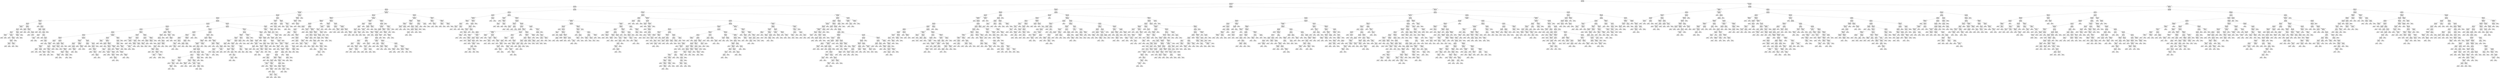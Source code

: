 digraph Tree {
node [shape=box, style="rounded", color="black", fontname=helvetica] ;
edge [fontname=helvetica] ;
0 [label="sqft <= 0.3\nmse = 144828.1\nsamples = 2027\nvalue = 1466.0"] ;
1 [label="ld_1.0 <= -0.0\nmse = 92774.0\nsamples = 1382\nvalue = 1321.3"] ;
0 -> 1 [labeldistance=2.5, labelangle=45, headlabel="True"] ;
2 [label="sqft <= -0.6\nmse = 46260.2\nsamples = 768\nvalue = 1148.2"] ;
1 -> 2 ;
3 [label="sqft <= -0.7\nmse = 25178.9\nsamples = 416\nvalue = 1039.1"] ;
2 -> 3 ;
4 [label="medianIncome <= 2.3\nmse = 16363.8\nsamples = 292\nvalue = 1000.8"] ;
3 -> 4 ;
5 [label="pYouths <= 1.5\nmse = 14158.2\nsamples = 282\nvalue = 992.5"] ;
4 -> 5 ;
6 [label="sqft <= -1.4\nmse = 12876.6\nsamples = 273\nvalue = 999.0"] ;
5 -> 6 ;
7 [label="pSixtyPlus <= 0.1\nmse = 6574.8\nsamples = 32\nvalue = 933.4"] ;
6 -> 7 ;
8 [label="ld_4.0 <= 1.6\nmse = 4361.8\nsamples = 20\nvalue = 970.6"] ;
7 -> 8 ;
9 [label="medianIncome <= 0.1\nmse = 1751.7\nsamples = 13\nvalue = 950.2"] ;
8 -> 9 ;
10 [label="sqft <= -1.4\nmse = 1457.4\nsamples = 12\nvalue = 953.6"] ;
9 -> 10 ;
11 [label="sqft <= -1.5\nmse = 1267.1\nsamples = 8\nvalue = 973.7"] ;
10 -> 11 ;
12 [label="pThirties <= -0.1\nmse = 625.0\nsamples = 2\nvalue = 925.0"] ;
11 -> 12 ;
13 [label="mse = 0.0\nsamples = 1\nvalue = 950.0"] ;
12 -> 13 ;
14 [label="mse = 0.0\nsamples = 1\nvalue = 900.0"] ;
12 -> 14 ;
15 [label="medianIncome <= -0.6\nmse = 427.6\nsamples = 6\nvalue = 989.9"] ;
11 -> 15 ;
16 [label="mse = 0.0\nsamples = 1\nvalue = 1049.0"] ;
15 -> 16 ;
17 [label="postdateint <= 1.0\nmse = 120.2\nsamples = 5\nvalue = 984.5"] ;
15 -> 17 ;
18 [label="postdateint <= 0.7\nmse = 90.8\nsamples = 4\nvalue = 978.6"] ;
17 -> 18 ;
19 [label="pForties <= -0.3\nmse = 6.2\nsamples = 2\nvalue = 992.5"] ;
18 -> 19 ;
20 [label="mse = 0.0\nsamples = 1\nvalue = 990.0"] ;
19 -> 20 ;
21 [label="mse = 0.0\nsamples = 1\nvalue = 995.0"] ;
19 -> 21 ;
22 [label="postdateint <= 0.8\nmse = 16.0\nsamples = 2\nvalue = 973.0"] ;
18 -> 22 ;
23 [label="mse = 0.0\nsamples = 1\nvalue = 975.0"] ;
22 -> 23 ;
24 [label="mse = 0.0\nsamples = 1\nvalue = 965.0"] ;
22 -> 24 ;
25 [label="mse = 0.0\nsamples = 1\nvalue = 995.0"] ;
17 -> 25 ;
26 [label="pFifties <= -0.8\nmse = 683.4\nsamples = 4\nvalue = 930.6"] ;
10 -> 26 ;
27 [label="postdateint <= 0.9\nmse = 300.0\nsamples = 3\nvalue = 939.0"] ;
26 -> 27 ;
28 [label="mse = 0.0\nsamples = 1\nvalue = 969.0"] ;
27 -> 28 ;
29 [label="mse = 0.0\nsamples = 2\nvalue = 929.0"] ;
27 -> 29 ;
30 [label="mse = 0.0\nsamples = 1\nvalue = 880.0"] ;
26 -> 30 ;
31 [label="mse = 0.0\nsamples = 1\nvalue = 849.0"] ;
9 -> 31 ;
32 [label="pFifties <= -1.2\nmse = 6993.1\nsamples = 7\nvalue = 1040.8"] ;
8 -> 32 ;
33 [label="sqft <= -1.4\nmse = 2222.2\nsamples = 2\nvalue = 961.7"] ;
32 -> 33 ;
34 [label="mse = 0.0\nsamples = 1\nvalue = 895.0"] ;
33 -> 34 ;
35 [label="mse = 0.0\nsamples = 1\nvalue = 995.0"] ;
33 -> 35 ;
36 [label="postdateint <= 0.7\nmse = 4684.6\nsamples = 5\nvalue = 1080.3"] ;
32 -> 36 ;
37 [label="mse = 0.0\nsamples = 1\nvalue = 1199.0"] ;
36 -> 37 ;
38 [label="pk_5.0 <= 1.8\nmse = 2241.8\nsamples = 4\nvalue = 1056.6"] ;
36 -> 38 ;
39 [label="mse = 0.0\nsamples = 1\nvalue = 1100.0"] ;
38 -> 39 ;
40 [label="mse = 1643.6\nsamples = 3\nvalue = 1027.7"] ;
38 -> 40 ;
41 [label="pForties <= -0.3\nmse = 3499.9\nsamples = 12\nvalue = 865.7"] ;
7 -> 41 ;
42 [label="mse = 0.0\nsamples = 1\nvalue = 700.0"] ;
41 -> 42 ;
43 [label="ty_1.0 <= -0.8\nmse = 2297.2\nsamples = 11\nvalue = 873.6"] ;
41 -> 43 ;
44 [label="pForties <= 0.1\nmse = 555.6\nsamples = 2\nvalue = 823.3"] ;
43 -> 44 ;
45 [label="mse = 0.0\nsamples = 1\nvalue = 840.0"] ;
44 -> 45 ;
46 [label="mse = 0.0\nsamples = 1\nvalue = 790.0"] ;
44 -> 46 ;
47 [label="pk_2.0 <= 0.1\nmse = 1580.5\nsamples = 9\nvalue = 893.7"] ;
43 -> 47 ;
48 [label="sqft <= -1.6\nmse = 706.4\nsamples = 8\nvalue = 881.5"] ;
47 -> 48 ;
49 [label="ld_4.0 <= 1.6\nmse = 96.0\nsamples = 3\nvalue = 897.0"] ;
48 -> 49 ;
50 [label="medianIncome <= -0.7\nmse = 18.8\nsamples = 2\nvalue = 892.5"] ;
49 -> 50 ;
51 [label="mse = 0.0\nsamples = 1\nvalue = 895.0"] ;
50 -> 51 ;
52 [label="mse = 0.0\nsamples = 1\nvalue = 885.0"] ;
50 -> 52 ;
53 [label="mse = 0.0\nsamples = 1\nvalue = 915.0"] ;
49 -> 53 ;
54 [label="sqft <= -1.5\nmse = 842.7\nsamples = 5\nvalue = 871.8"] ;
48 -> 54 ;
55 [label="mse = 0.0\nsamples = 2\nvalue = 825.0"] ;
54 -> 55 ;
56 [label="ld_3.0 <= 0.3\nmse = 152.2\nsamples = 3\nvalue = 887.3"] ;
54 -> 56 ;
57 [label="mse = 0.0\nsamples = 1\nvalue = 875.0"] ;
56 -> 57 ;
58 [label="pFifties <= 0.0\nmse = 0.2\nsamples = 2\nvalue = 899.7"] ;
56 -> 58 ;
59 [label="mse = 0.0\nsamples = 1\nvalue = 900.0"] ;
58 -> 59 ;
60 [label="mse = 0.0\nsamples = 1\nvalue = 899.0"] ;
58 -> 60 ;
61 [label="mse = 0.0\nsamples = 1\nvalue = 973.0"] ;
47 -> 61 ;
62 [label="pYouths <= -0.1\nmse = 13090.5\nsamples = 241\nvalue = 1010.2"] ;
6 -> 62 ;
63 [label="pk_7.0 <= 8.4\nmse = 14251.1\nsamples = 100\nvalue = 1049.3"] ;
62 -> 63 ;
64 [label="pk_5.0 <= 1.8\nmse = 13227.5\nsamples = 99\nvalue = 1046.5"] ;
63 -> 64 ;
65 [label="sqft <= -0.9\nmse = 13651.5\nsamples = 81\nvalue = 1061.2"] ;
64 -> 65 ;
66 [label="sqft <= -1.1\nmse = 13986.3\nsamples = 63\nvalue = 1044.4"] ;
65 -> 66 ;
67 [label="sqft <= -1.2\nmse = 15557.0\nsamples = 39\nvalue = 1060.0"] ;
66 -> 67 ;
68 [label="pFifties <= -0.2\nmse = 12695.9\nsamples = 22\nvalue = 1017.5"] ;
67 -> 68 ;
69 [label="ty_2.0 <= 2.2\nmse = 4760.2\nsamples = 10\nvalue = 954.7"] ;
68 -> 69 ;
70 [label="postdateint <= 0.7\nmse = 2137.4\nsamples = 9\nvalue = 967.8"] ;
69 -> 70 ;
71 [label="postdateint <= 0.6\nmse = 889.0\nsamples = 5\nvalue = 994.0"] ;
70 -> 71 ;
72 [label="sqft <= -1.2\nmse = 50.0\nsamples = 2\nvalue = 1030.0"] ;
71 -> 72 ;
73 [label="mse = 0.0\nsamples = 1\nvalue = 1040.0"] ;
72 -> 73 ;
74 [label="mse = 0.0\nsamples = 1\nvalue = 1025.0"] ;
72 -> 74 ;
75 [label="pk_4.0 <= 0.5\nmse = 455.1\nsamples = 3\nvalue = 978.6"] ;
71 -> 75 ;
76 [label="mse = 0.0\nsamples = 1\nvalue = 995.0"] ;
75 -> 76 ;
77 [label="postdateint <= 0.6\nmse = 486.0\nsamples = 2\nvalue = 972.0"] ;
75 -> 77 ;
78 [label="mse = 0.0\nsamples = 1\nvalue = 990.0"] ;
77 -> 78 ;
79 [label="mse = 0.0\nsamples = 1\nvalue = 945.0"] ;
77 -> 79 ;
80 [label="pk_4.0 <= 0.5\nmse = 1170.1\nsamples = 4\nvalue = 924.2"] ;
70 -> 80 ;
81 [label="mse = 0.0\nsamples = 1\nvalue = 900.0"] ;
80 -> 81 ;
82 [label="postdateint <= 1.0\nmse = 1317.2\nsamples = 3\nvalue = 936.2"] ;
80 -> 82 ;
83 [label="postdateint <= 0.9\nmse = 6.2\nsamples = 2\nvalue = 972.5"] ;
82 -> 83 ;
84 [label="mse = 0.0\nsamples = 1\nvalue = 975.0"] ;
83 -> 84 ;
85 [label="mse = 0.0\nsamples = 1\nvalue = 970.0"] ;
83 -> 85 ;
86 [label="mse = 0.0\nsamples = 1\nvalue = 900.0"] ;
82 -> 86 ;
87 [label="mse = 0.0\nsamples = 1\nvalue = 745.0"] ;
69 -> 87 ;
88 [label="ty_2.0 <= 2.2\nmse = 13111.5\nsamples = 12\nvalue = 1073.7"] ;
68 -> 88 ;
89 [label="pk_4.0 <= 0.5\nmse = 9946.3\nsamples = 10\nvalue = 1095.9"] ;
88 -> 89 ;
90 [label="pYouths <= -2.1\nmse = 5961.8\nsamples = 3\nvalue = 1179.2"] ;
89 -> 90 ;
91 [label="mse = 150.0\nsamples = 2\nvalue = 1145.0"] ;
90 -> 91 ;
92 [label="mse = 0.0\nsamples = 1\nvalue = 1350.0"] ;
90 -> 92 ;
93 [label="pSixtyPlus <= 0.0\nmse = 6272.6\nsamples = 7\nvalue = 1050.5"] ;
89 -> 93 ;
94 [label="mse = 0.0\nsamples = 1\nvalue = 1150.0"] ;
93 -> 94 ;
95 [label="postdateint <= 0.9\nmse = 3515.4\nsamples = 6\nvalue = 1013.1"] ;
93 -> 95 ;
96 [label="postdateint <= 0.9\nmse = 4528.7\nsamples = 3\nvalue = 964.0"] ;
95 -> 96 ;
97 [label="postdateint <= 0.7\nmse = 3721.0\nsamples = 2\nvalue = 996.0"] ;
96 -> 97 ;
98 [label="mse = 0.0\nsamples = 1\nvalue = 935.0"] ;
97 -> 98 ;
99 [label="mse = 0.0\nsamples = 1\nvalue = 1057.0"] ;
97 -> 99 ;
100 [label="mse = 0.0\nsamples = 1\nvalue = 900.0"] ;
96 -> 100 ;
101 [label="postdateint <= 1.1\nmse = 590.6\nsamples = 3\nvalue = 1042.6"] ;
95 -> 101 ;
102 [label="pThirties <= 0.3\nmse = 648.0\nsamples = 2\nvalue = 1031.0"] ;
101 -> 102 ;
103 [label="mse = 0.0\nsamples = 1\nvalue = 1049.0"] ;
102 -> 103 ;
104 [label="mse = 0.0\nsamples = 1\nvalue = 995.0"] ;
102 -> 104 ;
105 [label="mse = 0.0\nsamples = 1\nvalue = 1060.0"] ;
101 -> 105 ;
106 [label="pSixtyPlus <= -0.1\nmse = 225.0\nsamples = 2\nvalue = 885.0"] ;
88 -> 106 ;
107 [label="mse = 0.0\nsamples = 1\nvalue = 900.0"] ;
106 -> 107 ;
108 [label="mse = 0.0\nsamples = 1\nvalue = 870.0"] ;
106 -> 108 ;
109 [label="pSixtyPlus <= -1.0\nmse = 13064.6\nsamples = 17\nvalue = 1123.8"] ;
67 -> 109 ;
110 [label="postdateint <= -0.2\nmse = 14791.1\nsamples = 9\nvalue = 1160.2"] ;
109 -> 110 ;
111 [label="ld_3.0 <= 0.3\nmse = 22517.7\nsamples = 4\nvalue = 1084.8"] ;
110 -> 111 ;
112 [label="mse = 0.0\nsamples = 1\nvalue = 1320.0"] ;
111 -> 112 ;
113 [label="ty_1.0 <= -0.8\nmse = 5426.9\nsamples = 3\nvalue = 1006.3"] ;
111 -> 113 ;
114 [label="mse = 0.0\nsamples = 1\nvalue = 1100.0"] ;
113 -> 114 ;
115 [label="postdateint <= -1.2\nmse = 1560.2\nsamples = 2\nvalue = 959.5"] ;
113 -> 115 ;
116 [label="mse = 0.0\nsamples = 1\nvalue = 999.0"] ;
115 -> 116 ;
117 [label="mse = 0.0\nsamples = 1\nvalue = 920.0"] ;
115 -> 117 ;
118 [label="postdateint <= 0.8\nmse = 6662.1\nsamples = 5\nvalue = 1197.9"] ;
110 -> 118 ;
119 [label="mse = 0.0\nsamples = 1\nvalue = 1295.0"] ;
118 -> 119 ;
120 [label="postdateint <= 0.9\nmse = 4690.2\nsamples = 4\nvalue = 1165.5"] ;
118 -> 120 ;
121 [label="mse = 0.0\nsamples = 2\nvalue = 1200.0"] ;
120 -> 121 ;
122 [label="mse = 6142.7\nsamples = 2\nvalue = 1148.2"] ;
120 -> 122 ;
123 [label="pk_4.0 <= 0.5\nmse = 8697.9\nsamples = 8\nvalue = 1087.5"] ;
109 -> 123 ;
124 [label="pFifties <= -0.2\nmse = 200.0\nsamples = 2\nvalue = 950.0"] ;
123 -> 124 ;
125 [label="mse = 0.0\nsamples = 1\nvalue = 930.0"] ;
124 -> 125 ;
126 [label="mse = 0.0\nsamples = 1\nvalue = 960.0"] ;
124 -> 126 ;
127 [label="ld_4.0 <= 1.6\nmse = 3127.8\nsamples = 6\nvalue = 1133.3"] ;
123 -> 127 ;
128 [label="pThirties <= 0.3\nmse = 2421.5\nsamples = 5\nvalue = 1144.4"] ;
127 -> 128 ;
129 [label="mse = 0.0\nsamples = 1\nvalue = 1045.0"] ;
128 -> 129 ;
130 [label="postdateint <= -1.3\nmse = 1155.1\nsamples = 4\nvalue = 1158.6"] ;
128 -> 130 ;
131 [label="mse = 0.0\nsamples = 1\nvalue = 1085.0"] ;
130 -> 131 ;
132 [label="postdateint <= -0.2\nmse = 295.1\nsamples = 3\nvalue = 1170.8"] ;
130 -> 132 ;
133 [label="mse = 0.0\nsamples = 1\nvalue = 1200.0"] ;
132 -> 133 ;
134 [label="pTwenties <= 0.8\nmse = 150.0\nsamples = 2\nvalue = 1165.0"] ;
132 -> 134 ;
135 [label="mse = 0.0\nsamples = 1\nvalue = 1150.0"] ;
134 -> 135 ;
136 [label="mse = 0.0\nsamples = 1\nvalue = 1175.0"] ;
134 -> 136 ;
137 [label="mse = 0.0\nsamples = 1\nvalue = 1045.0"] ;
127 -> 137 ;
138 [label="medianIncome <= -0.6\nmse = 8969.2\nsamples = 24\nvalue = 1010.8"] ;
66 -> 138 ;
139 [label="ld_3.0 <= 0.3\nmse = 9475.5\nsamples = 19\nvalue = 1029.9"] ;
138 -> 139 ;
140 [label="pTwenties <= 1.1\nmse = 88.9\nsamples = 2\nvalue = 938.3"] ;
139 -> 140 ;
141 [label="mse = 0.0\nsamples = 1\nvalue = 925.0"] ;
140 -> 141 ;
142 [label="mse = 0.0\nsamples = 1\nvalue = 945.0"] ;
140 -> 142 ;
143 [label="postdateint <= -1.4\nmse = 9424.4\nsamples = 17\nvalue = 1044.4"] ;
139 -> 143 ;
144 [label="sqft <= -1.0\nmse = 20449.0\nsamples = 2\nvalue = 1142.0"] ;
143 -> 144 ;
145 [label="mse = 0.0\nsamples = 1\nvalue = 1285.0"] ;
144 -> 145 ;
146 [label="mse = 0.0\nsamples = 1\nvalue = 999.0"] ;
144 -> 146 ;
147 [label="postdateint <= 0.8\nmse = 6874.1\nsamples = 15\nvalue = 1032.9"] ;
143 -> 147 ;
148 [label="postdateint <= -1.1\nmse = 2712.9\nsamples = 10\nvalue = 1048.2"] ;
147 -> 148 ;
149 [label="pSixtyPlus <= -0.3\nmse = 6.2\nsamples = 2\nvalue = 1002.5"] ;
148 -> 149 ;
150 [label="mse = 0.0\nsamples = 1\nvalue = 1000.0"] ;
149 -> 150 ;
151 [label="mse = 0.0\nsamples = 1\nvalue = 1005.0"] ;
149 -> 151 ;
152 [label="sqft <= -1.0\nmse = 2751.8\nsamples = 8\nvalue = 1057.4"] ;
148 -> 152 ;
153 [label="medianIncome <= -0.9\nmse = 513.6\nsamples = 3\nvalue = 1024.7"] ;
152 -> 153 ;
154 [label="mse = 0.0\nsamples = 1\nvalue = 1029.0"] ;
153 -> 154 ;
155 [label="mse = 756.2\nsamples = 2\nvalue = 1022.5"] ;
153 -> 155 ;
156 [label="pTwenties <= 1.1\nmse = 3055.1\nsamples = 5\nvalue = 1071.4"] ;
152 -> 156 ;
157 [label="postdateint <= -0.1\nmse = 1622.2\nsamples = 3\nvalue = 1106.7"] ;
156 -> 157 ;
158 [label="mse = 0.0\nsamples = 1\nvalue = 1050.0"] ;
157 -> 158 ;
159 [label="postdateint <= 0.7\nmse = 25.0\nsamples = 2\nvalue = 1135.0"] ;
157 -> 159 ;
160 [label="mse = 0.0\nsamples = 1\nvalue = 1130.0"] ;
159 -> 160 ;
161 [label="mse = 0.0\nsamples = 1\nvalue = 1140.0"] ;
159 -> 161 ;
162 [label="mse = 2500.0\nsamples = 2\nvalue = 1045.0"] ;
156 -> 162 ;
163 [label="postdateint <= 0.9\nmse = 14934.0\nsamples = 5\nvalue = 996.0"] ;
147 -> 163 ;
164 [label="mse = 0.0\nsamples = 1\nvalue = 870.0"] ;
163 -> 164 ;
165 [label="medianIncome <= -1.0\nmse = 13706.2\nsamples = 4\nvalue = 1027.5"] ;
163 -> 165 ;
166 [label="mse = 0.0\nsamples = 1\nvalue = 1100.0"] ;
165 -> 166 ;
167 [label="postdateint <= 0.9\nmse = 15938.9\nsamples = 3\nvalue = 1003.3"] ;
165 -> 167 ;
168 [label="mse = 0.0\nsamples = 1\nvalue = 1100.0"] ;
167 -> 168 ;
169 [label="postdateint <= 1.0\nmse = 16900.0\nsamples = 2\nvalue = 955.0"] ;
167 -> 169 ;
170 [label="mse = 0.0\nsamples = 1\nvalue = 825.0"] ;
169 -> 170 ;
171 [label="mse = 0.0\nsamples = 1\nvalue = 1085.0"] ;
169 -> 171 ;
172 [label="pFifties <= 0.2\nmse = 878.5\nsamples = 5\nvalue = 940.8"] ;
138 -> 172 ;
173 [label="pk_2.0 <= 0.1\nmse = 350.0\nsamples = 4\nvalue = 930.0"] ;
172 -> 173 ;
174 [label="pForties <= 0.1\nmse = 156.2\nsamples = 3\nvalue = 937.5"] ;
173 -> 174 ;
175 [label="mse = 0.0\nsamples = 1\nvalue = 950.0"] ;
174 -> 175 ;
176 [label="postdateint <= -0.3\nmse = 138.9\nsamples = 2\nvalue = 933.3"] ;
174 -> 176 ;
177 [label="mse = 0.0\nsamples = 1\nvalue = 950.0"] ;
176 -> 177 ;
178 [label="mse = 0.0\nsamples = 1\nvalue = 925.0"] ;
176 -> 178 ;
179 [label="mse = 0.0\nsamples = 1\nvalue = 900.0"] ;
173 -> 179 ;
180 [label="mse = 0.0\nsamples = 1\nvalue = 995.0"] ;
172 -> 180 ;
181 [label="postdateint <= 0.7\nmse = 9157.1\nsamples = 18\nvalue = 1112.4"] ;
65 -> 181 ;
182 [label="pYouths <= -0.4\nmse = 3899.6\nsamples = 10\nvalue = 1062.7"] ;
181 -> 182 ;
183 [label="pForties <= -0.2\nmse = 1217.2\nsamples = 3\nvalue = 1141.2"] ;
182 -> 183 ;
184 [label="mse = 0.0\nsamples = 1\nvalue = 1175.0"] ;
183 -> 184 ;
185 [label="medianIncome <= -0.8\nmse = 156.2\nsamples = 2\nvalue = 1107.5"] ;
183 -> 185 ;
186 [label="mse = 0.0\nsamples = 1\nvalue = 1095.0"] ;
185 -> 186 ;
187 [label="mse = 0.0\nsamples = 1\nvalue = 1120.0"] ;
185 -> 187 ;
188 [label="pYouths <= -0.2\nmse = 1812.8\nsamples = 7\nvalue = 1034.1"] ;
182 -> 188 ;
189 [label="pSixtyPlus <= -0.3\nmse = 802.2\nsamples = 6\nvalue = 1044.5"] ;
188 -> 189 ;
190 [label="postdateint <= -0.2\nmse = 248.0\nsamples = 4\nvalue = 1058.6"] ;
189 -> 190 ;
191 [label="number bedrooms <= -0.2\nmse = 31.2\nsamples = 3\nvalue = 1052.5"] ;
190 -> 191 ;
192 [label="mse = 0.0\nsamples = 2\nvalue = 1050.0"] ;
191 -> 192 ;
193 [label="mse = 0.0\nsamples = 1\nvalue = 1065.0"] ;
191 -> 193 ;
194 [label="mse = 0.0\nsamples = 1\nvalue = 1095.0"] ;
190 -> 194 ;
195 [label="sqft <= -0.9\nmse = 555.6\nsamples = 2\nvalue = 1011.7"] ;
189 -> 195 ;
196 [label="mse = 0.0\nsamples = 1\nvalue = 1045.0"] ;
195 -> 196 ;
197 [label="mse = 0.0\nsamples = 1\nvalue = 995.0"] ;
195 -> 197 ;
198 [label="mse = 0.0\nsamples = 1\nvalue = 930.0"] ;
188 -> 198 ;
199 [label="pFifties <= -0.2\nmse = 9305.4\nsamples = 8\nvalue = 1165.6"] ;
181 -> 199 ;
200 [label="ty_1.0 <= -0.8\nmse = 3146.8\nsamples = 4\nvalue = 1225.5"] ;
199 -> 200 ;
201 [label="mse = 0.0\nsamples = 1\nvalue = 1295.0"] ;
200 -> 201 ;
202 [label="pFifties <= -0.8\nmse = 2048.9\nsamples = 3\nvalue = 1202.3"] ;
200 -> 202 ;
203 [label="postdateint <= 0.9\nmse = 216.0\nsamples = 2\nvalue = 1183.0"] ;
202 -> 203 ;
204 [label="mse = 0.0\nsamples = 1\nvalue = 1195.0"] ;
203 -> 204 ;
205 [label="mse = 0.0\nsamples = 1\nvalue = 1165.0"] ;
203 -> 205 ;
206 [label="mse = 0.0\nsamples = 1\nvalue = 1299.0"] ;
202 -> 206 ;
207 [label="postdateint <= 0.9\nmse = 6370.1\nsamples = 4\nvalue = 1085.8"] ;
199 -> 207 ;
208 [label="postdateint <= 0.8\nmse = 1176.0\nsamples = 3\nvalue = 1053.0"] ;
207 -> 208 ;
209 [label="mse = 0.0\nsamples = 1\nvalue = 1095.0"] ;
208 -> 209 ;
210 [label="mse = 0.0\nsamples = 2\nvalue = 1025.0"] ;
208 -> 210 ;
211 [label="mse = 0.0\nsamples = 1\nvalue = 1250.0"] ;
207 -> 211 ;
212 [label="pSixtyPlus <= -0.3\nmse = 6403.6\nsamples = 18\nvalue = 982.9"] ;
64 -> 212 ;
213 [label="sqft <= -0.9\nmse = 4355.4\nsamples = 14\nvalue = 1007.6"] ;
212 -> 213 ;
214 [label="pForties <= -0.3\nmse = 2553.0\nsamples = 13\nvalue = 1021.9"] ;
213 -> 214 ;
215 [label="sqft <= -1.1\nmse = 2177.0\nsamples = 12\nvalue = 1013.8"] ;
214 -> 215 ;
216 [label="mse = 0.0\nsamples = 1\nvalue = 895.0"] ;
215 -> 216 ;
217 [label="sqft <= -1.0\nmse = 1426.3\nsamples = 11\nvalue = 1020.8"] ;
215 -> 217 ;
218 [label="ld_4.0 <= 1.6\nmse = 1177.6\nsamples = 9\nvalue = 1012.0"] ;
217 -> 218 ;
219 [label="pThirties <= 0.2\nmse = 949.7\nsamples = 8\nvalue = 1016.8"] ;
218 -> 219 ;
220 [label="postdateint <= 0.9\nmse = 18.0\nsamples = 2\nvalue = 996.0"] ;
219 -> 220 ;
221 [label="mse = 0.0\nsamples = 1\nvalue = 999.0"] ;
220 -> 221 ;
222 [label="mse = 0.0\nsamples = 1\nvalue = 990.0"] ;
220 -> 222 ;
223 [label="sqft <= -1.0\nmse = 1061.0\nsamples = 6\nvalue = 1023.0"] ;
219 -> 223 ;
224 [label="postdateint <= 0.9\nmse = 1098.4\nsamples = 5\nvalue = 1016.2"] ;
223 -> 224 ;
225 [label="number bedrooms <= -0.2\nmse = 22.2\nsamples = 2\nvalue = 1023.3"] ;
224 -> 225 ;
226 [label="mse = 0.0\nsamples = 1\nvalue = 1020.0"] ;
225 -> 226 ;
227 [label="mse = 0.0\nsamples = 1\nvalue = 1030.0"] ;
225 -> 227 ;
228 [label="number bedrooms <= -0.2\nmse = 1696.0\nsamples = 3\nvalue = 1012.0"] ;
224 -> 228 ;
229 [label="mse = 4225.0\nsamples = 2\nvalue = 1015.0"] ;
228 -> 229 ;
230 [label="mse = 0.0\nsamples = 1\nvalue = 1010.0"] ;
228 -> 230 ;
231 [label="mse = 0.0\nsamples = 1\nvalue = 1050.0"] ;
223 -> 231 ;
232 [label="mse = 0.0\nsamples = 1\nvalue = 950.0"] ;
218 -> 232 ;
233 [label="postdateint <= 0.9\nmse = 555.6\nsamples = 2\nvalue = 1061.7"] ;
217 -> 233 ;
234 [label="mse = 0.0\nsamples = 1\nvalue = 1095.0"] ;
233 -> 234 ;
235 [label="mse = 0.0\nsamples = 1\nvalue = 1045.0"] ;
233 -> 235 ;
236 [label="mse = 0.0\nsamples = 1\nvalue = 1095.0"] ;
214 -> 236 ;
237 [label="mse = 0.0\nsamples = 1\nvalue = 865.0"] ;
213 -> 237 ;
238 [label="postdateint <= 0.8\nmse = 864.0\nsamples = 4\nvalue = 874.0"] ;
212 -> 238 ;
239 [label="postdateint <= -0.1\nmse = 800.0\nsamples = 3\nvalue = 890.0"] ;
238 -> 239 ;
240 [label="mse = 0.0\nsamples = 1\nvalue = 910.0"] ;
239 -> 240 ;
241 [label="postdateint <= 0.7\nmse = 900.0\nsamples = 2\nvalue = 880.0"] ;
239 -> 241 ;
242 [label="mse = 0.0\nsamples = 1\nvalue = 850.0"] ;
241 -> 242 ;
243 [label="mse = 0.0\nsamples = 1\nvalue = 910.0"] ;
241 -> 243 ;
244 [label="mse = 0.0\nsamples = 1\nvalue = 850.0"] ;
238 -> 244 ;
245 [label="mse = 0.0\nsamples = 1\nvalue = 1450.0"] ;
63 -> 245 ;
246 [label="ty_2.0 <= 2.2\nmse = 10648.5\nsamples = 141\nvalue = 984.4"] ;
62 -> 246 ;
247 [label="pk_4.0 <= 0.5\nmse = 9607.6\nsamples = 134\nvalue = 991.9"] ;
246 -> 247 ;
248 [label="pTwenties <= -0.7\nmse = 11367.5\nsamples = 53\nvalue = 1030.9"] ;
247 -> 248 ;
249 [label="pk_2.0 <= 0.1\nmse = 15999.1\nsamples = 13\nvalue = 1118.4"] ;
248 -> 249 ;
250 [label="pForties <= 0.1\nmse = 12721.0\nsamples = 11\nvalue = 1085.6"] ;
249 -> 250 ;
251 [label="sqft <= -0.8\nmse = 2080.6\nsamples = 5\nvalue = 1163.3"] ;
250 -> 251 ;
252 [label="mse = 0.0\nsamples = 1\nvalue = 1100.0"] ;
251 -> 252 ;
253 [label="pForties <= -0.0\nmse = 112.5\nsamples = 4\nvalue = 1195.0"] ;
251 -> 253 ;
254 [label="postdateint <= -1.3\nmse = 50.0\nsamples = 3\nvalue = 1200.0"] ;
253 -> 254 ;
255 [label="mse = 0.0\nsamples = 1\nvalue = 1205.0"] ;
254 -> 255 ;
256 [label="postdateint <= -1.2\nmse = 56.2\nsamples = 2\nvalue = 1197.5"] ;
254 -> 256 ;
257 [label="mse = 0.0\nsamples = 1\nvalue = 1190.0"] ;
256 -> 257 ;
258 [label="mse = 0.0\nsamples = 1\nvalue = 1205.0"] ;
256 -> 258 ;
259 [label="mse = 0.0\nsamples = 1\nvalue = 1180.0"] ;
253 -> 259 ;
260 [label="postdateint <= 0.9\nmse = 13100.8\nsamples = 6\nvalue = 1033.8"] ;
250 -> 260 ;
261 [label="pFifties <= 0.8\nmse = 8224.6\nsamples = 5\nvalue = 1006.9"] ;
260 -> 261 ;
262 [label="sqft <= -1.0\nmse = 2304.0\nsamples = 3\nvalue = 1069.0"] ;
261 -> 262 ;
263 [label="mse = 0.0\nsamples = 2\nvalue = 1045.0"] ;
262 -> 263 ;
264 [label="mse = 0.0\nsamples = 1\nvalue = 1165.0"] ;
262 -> 264 ;
265 [label="ld_4.0 <= 1.6\nmse = 938.9\nsamples = 2\nvalue = 903.3"] ;
261 -> 265 ;
266 [label="mse = 0.0\nsamples = 1\nvalue = 860.0"] ;
265 -> 266 ;
267 [label="mse = 0.0\nsamples = 1\nvalue = 925.0"] ;
265 -> 267 ;
268 [label="mse = 0.0\nsamples = 1\nvalue = 1249.0"] ;
260 -> 268 ;
269 [label="pYouths <= 0.7\nmse = 26.9\nsamples = 2\nvalue = 1282.7"] ;
249 -> 269 ;
270 [label="mse = 0.0\nsamples = 1\nvalue = 1290.0"] ;
269 -> 270 ;
271 [label="mse = 0.0\nsamples = 1\nvalue = 1279.0"] ;
269 -> 271 ;
272 [label="ld_2.0 <= 9.9\nmse = 6900.0\nsamples = 40\nvalue = 1004.1"] ;
248 -> 272 ;
273 [label="pThirties <= -0.1\nmse = 5628.6\nsamples = 39\nvalue = 1011.3"] ;
272 -> 273 ;
274 [label="ld_5.0 <= 6.1\nmse = 4645.9\nsamples = 30\nvalue = 991.6"] ;
273 -> 274 ;
275 [label="postdateint <= 0.9\nmse = 3799.6\nsamples = 29\nvalue = 996.5"] ;
274 -> 275 ;
276 [label="medianIncome <= -1.1\nmse = 3093.1\nsamples = 26\nvalue = 989.0"] ;
275 -> 276 ;
277 [label="mse = 0.0\nsamples = 1\nvalue = 1150.0"] ;
276 -> 277 ;
278 [label="sqft <= -1.2\nmse = 2419.7\nsamples = 25\nvalue = 984.4"] ;
276 -> 278 ;
279 [label="ld_3.0 <= 0.3\nmse = 272.2\nsamples = 3\nvalue = 918.3"] ;
278 -> 279 ;
280 [label="mse = 0.0\nsamples = 2\nvalue = 930.0"] ;
279 -> 280 ;
281 [label="mse = 0.0\nsamples = 1\nvalue = 895.0"] ;
279 -> 281 ;
282 [label="pk_5.0 <= 1.8\nmse = 2173.5\nsamples = 22\nvalue = 990.6"] ;
278 -> 282 ;
283 [label="ld_4.0 <= 1.6\nmse = 1920.5\nsamples = 19\nvalue = 998.5"] ;
282 -> 283 ;
284 [label="sqft <= -0.9\nmse = 1677.2\nsamples = 15\nvalue = 1010.4"] ;
283 -> 284 ;
285 [label="pk_3.0 <= 1.3\nmse = 1891.4\nsamples = 6\nvalue = 991.9"] ;
284 -> 285 ;
286 [label="pForties <= -0.1\nmse = 592.1\nsamples = 4\nvalue = 1011.1"] ;
285 -> 286 ;
287 [label="mse = 0.0\nsamples = 1\nvalue = 1039.0"] ;
286 -> 287 ;
288 [label="postdateint <= -0.1\nmse = 17.7\nsamples = 3\nvalue = 990.2"] ;
286 -> 288 ;
289 [label="postdateint <= -1.1\nmse = 20.2\nsamples = 2\nvalue = 987.5"] ;
288 -> 289 ;
290 [label="mse = 0.0\nsamples = 1\nvalue = 992.0"] ;
289 -> 290 ;
291 [label="mse = 0.0\nsamples = 1\nvalue = 983.0"] ;
289 -> 291 ;
292 [label="mse = 0.0\nsamples = 1\nvalue = 993.0"] ;
288 -> 292 ;
293 [label="postdateint <= 0.8\nmse = 600.2\nsamples = 2\nvalue = 924.5"] ;
285 -> 293 ;
294 [label="mse = 0.0\nsamples = 1\nvalue = 900.0"] ;
293 -> 294 ;
295 [label="mse = 0.0\nsamples = 1\nvalue = 949.0"] ;
293 -> 295 ;
296 [label="sqft <= -0.8\nmse = 1127.1\nsamples = 9\nvalue = 1023.2"] ;
284 -> 296 ;
297 [label="postdateint <= 0.7\nmse = 544.0\nsamples = 3\nvalue = 1059.0"] ;
296 -> 297 ;
298 [label="postdateint <= -0.4\nmse = 625.0\nsamples = 2\nvalue = 1080.0"] ;
297 -> 298 ;
299 [label="mse = 0.0\nsamples = 1\nvalue = 1055.0"] ;
298 -> 299 ;
300 [label="mse = 0.0\nsamples = 1\nvalue = 1105.0"] ;
298 -> 300 ;
301 [label="mse = 0.0\nsamples = 1\nvalue = 1045.0"] ;
297 -> 301 ;
302 [label="postdateint <= -1.1\nmse = 192.1\nsamples = 6\nvalue = 1000.9"] ;
296 -> 302 ;
303 [label="medianIncome <= -0.5\nmse = 6.2\nsamples = 2\nvalue = 1022.5"] ;
302 -> 303 ;
304 [label="mse = 0.0\nsamples = 1\nvalue = 1025.0"] ;
303 -> 304 ;
305 [label="mse = 0.0\nsamples = 1\nvalue = 1020.0"] ;
303 -> 305 ;
306 [label="pk_3.0 <= 1.3\nmse = 46.2\nsamples = 4\nvalue = 993.7"] ;
302 -> 306 ;
307 [label="pForties <= 0.3\nmse = 3.8\nsamples = 3\nvalue = 996.6"] ;
306 -> 307 ;
308 [label="mse = 0.0\nsamples = 2\nvalue = 995.0"] ;
307 -> 308 ;
309 [label="mse = 0.0\nsamples = 1\nvalue = 999.0"] ;
307 -> 309 ;
310 [label="mse = 0.0\nsamples = 1\nvalue = 979.0"] ;
306 -> 310 ;
311 [label="postdateint <= -0.3\nmse = 400.0\nsamples = 4\nvalue = 955.0"] ;
283 -> 311 ;
312 [label="pFifties <= 0.4\nmse = 300.0\nsamples = 2\nvalue = 965.0"] ;
311 -> 312 ;
313 [label="mse = 0.0\nsamples = 1\nvalue = 975.0"] ;
312 -> 313 ;
314 [label="mse = 0.0\nsamples = 1\nvalue = 935.0"] ;
312 -> 314 ;
315 [label="mse = 0.0\nsamples = 2\nvalue = 935.0"] ;
311 -> 315 ;
316 [label="sqft <= -1.1\nmse = 412.5\nsamples = 3\nvalue = 935.0"] ;
282 -> 316 ;
317 [label="mse = 0.0\nsamples = 1\nvalue = 900.0"] ;
316 -> 317 ;
318 [label="number bedrooms <= -0.2\nmse = 5.6\nsamples = 2\nvalue = 946.7"] ;
316 -> 318 ;
319 [label="mse = 0.0\nsamples = 1\nvalue = 945.0"] ;
318 -> 319 ;
320 [label="mse = 0.0\nsamples = 1\nvalue = 950.0"] ;
318 -> 320 ;
321 [label="medianIncome <= 0.5\nmse = 3472.2\nsamples = 3\nvalue = 1086.7"] ;
275 -> 321 ;
322 [label="mse = 0.0\nsamples = 1\nvalue = 1170.0"] ;
321 -> 322 ;
323 [label="mse = 0.0\nsamples = 2\nvalue = 1045.0"] ;
321 -> 323 ;
324 [label="mse = 0.0\nsamples = 1\nvalue = 800.0"] ;
274 -> 324 ;
325 [label="postdateint <= -1.2\nmse = 4879.8\nsamples = 9\nvalue = 1057.6"] ;
273 -> 325 ;
326 [label="mse = 0.0\nsamples = 1\nvalue = 870.0"] ;
325 -> 326 ;
327 [label="postdateint <= -0.1\nmse = 2846.5\nsamples = 8\nvalue = 1069.4"] ;
325 -> 327 ;
328 [label="pTwenties <= -0.5\nmse = 506.2\nsamples = 2\nvalue = 1127.5"] ;
327 -> 328 ;
329 [label="mse = 0.0\nsamples = 1\nvalue = 1150.0"] ;
328 -> 329 ;
330 [label="mse = 0.0\nsamples = 1\nvalue = 1105.0"] ;
328 -> 330 ;
331 [label="postdateint <= 0.8\nmse = 1007.2\nsamples = 6\nvalue = 1034.5"] ;
327 -> 331 ;
332 [label="mse = 0.0\nsamples = 1\nvalue = 1065.0"] ;
331 -> 332 ;
333 [label="pk_3.0 <= 1.3\nmse = 869.4\nsamples = 5\nvalue = 1021.4"] ;
331 -> 333 ;
334 [label="pYouths <= 0.2\nmse = 346.0\nsamples = 3\nvalue = 1037.0"] ;
333 -> 334 ;
335 [label="mse = 0.0\nsamples = 1\nvalue = 1000.0"] ;
334 -> 335 ;
336 [label="pForties <= 0.5\nmse = 4.7\nsamples = 2\nvalue = 1046.2"] ;
334 -> 336 ;
337 [label="mse = 0.0\nsamples = 1\nvalue = 1050.0"] ;
336 -> 337 ;
338 [label="mse = 0.0\nsamples = 1\nvalue = 1045.0"] ;
336 -> 338 ;
339 [label="medianIncome <= -0.1\nmse = 56.2\nsamples = 2\nvalue = 982.5"] ;
333 -> 339 ;
340 [label="mse = 0.0\nsamples = 1\nvalue = 990.0"] ;
339 -> 340 ;
341 [label="mse = 0.0\nsamples = 1\nvalue = 975.0"] ;
339 -> 341 ;
342 [label="mse = 0.0\nsamples = 1\nvalue = 800.0"] ;
272 -> 342 ;
343 [label="postdateint <= -1.1\nmse = 7181.0\nsamples = 81\nvalue = 969.2"] ;
247 -> 343 ;
344 [label="pYouths <= 0.9\nmse = 11354.7\nsamples = 22\nvalue = 1006.0"] ;
343 -> 344 ;
345 [label="postdateint <= -1.2\nmse = 6029.0\nsamples = 18\nvalue = 980.2"] ;
344 -> 345 ;
346 [label="pThirties <= -0.8\nmse = 2402.6\nsamples = 15\nvalue = 959.1"] ;
345 -> 346 ;
347 [label="postdateint <= -1.3\nmse = 1805.6\nsamples = 3\nvalue = 866.7"] ;
346 -> 347 ;
348 [label="ld_4.0 <= 1.6\nmse = 156.2\nsamples = 2\nvalue = 837.5"] ;
347 -> 348 ;
349 [label="mse = 0.0\nsamples = 1\nvalue = 850.0"] ;
348 -> 349 ;
350 [label="mse = 0.0\nsamples = 1\nvalue = 825.0"] ;
348 -> 350 ;
351 [label="mse = 0.0\nsamples = 1\nvalue = 925.0"] ;
347 -> 351 ;
352 [label="pThirties <= 0.3\nmse = 1220.3\nsamples = 12\nvalue = 971.2"] ;
346 -> 352 ;
353 [label="pTwenties <= -0.6\nmse = 519.3\nsamples = 11\nvalue = 976.9"] ;
352 -> 353 ;
354 [label="pTwenties <= -0.8\nmse = 468.9\nsamples = 7\nvalue = 962.3"] ;
353 -> 354 ;
355 [label="pYouths <= 0.6\nmse = 144.0\nsamples = 2\nvalue = 987.0"] ;
354 -> 355 ;
356 [label="mse = 0.0\nsamples = 1\nvalue = 975.0"] ;
355 -> 356 ;
357 [label="mse = 0.0\nsamples = 1\nvalue = 999.0"] ;
355 -> 357 ;
358 [label="postdateint <= -1.3\nmse = 175.0\nsamples = 5\nvalue = 950.0"] ;
354 -> 358 ;
359 [label="sqft <= -0.9\nmse = 98.0\nsamples = 4\nvalue = 953.6"] ;
358 -> 359 ;
360 [label="mse = 0.0\nsamples = 1\nvalue = 935.0"] ;
359 -> 360 ;
361 [label="sqft <= -0.8\nmse = 47.2\nsamples = 3\nvalue = 956.7"] ;
359 -> 361 ;
362 [label="pSixtyPlus <= 0.8\nmse = 5.6\nsamples = 2\nvalue = 963.3"] ;
361 -> 362 ;
363 [label="mse = 0.0\nsamples = 1\nvalue = 960.0"] ;
362 -> 363 ;
364 [label="mse = 0.0\nsamples = 1\nvalue = 965.0"] ;
362 -> 364 ;
365 [label="mse = 0.0\nsamples = 1\nvalue = 950.0"] ;
361 -> 365 ;
366 [label="mse = 0.0\nsamples = 1\nvalue = 925.0"] ;
358 -> 366 ;
367 [label="pThirties <= -0.2\nmse = 18.8\nsamples = 4\nvalue = 994.4"] ;
353 -> 367 ;
368 [label="pFifties <= 0.2\nmse = 1.7\nsamples = 2\nvalue = 989.8"] ;
367 -> 368 ;
369 [label="mse = 0.0\nsamples = 1\nvalue = 989.0"] ;
368 -> 369 ;
370 [label="mse = 0.0\nsamples = 1\nvalue = 992.0"] ;
368 -> 370 ;
371 [label="pForties <= -0.4\nmse = 6.2\nsamples = 2\nvalue = 997.5"] ;
367 -> 371 ;
372 [label="mse = 0.0\nsamples = 1\nvalue = 1000.0"] ;
371 -> 372 ;
373 [label="mse = 0.0\nsamples = 1\nvalue = 995.0"] ;
371 -> 373 ;
374 [label="mse = 0.0\nsamples = 1\nvalue = 845.0"] ;
352 -> 374 ;
375 [label="pFifties <= 0.9\nmse = 7927.7\nsamples = 3\nvalue = 1117.2"] ;
345 -> 375 ;
376 [label="pFifties <= 0.3\nmse = 2738.0\nsamples = 2\nvalue = 1073.0"] ;
375 -> 376 ;
377 [label="mse = 0.0\nsamples = 1\nvalue = 1110.0"] ;
376 -> 377 ;
378 [label="mse = 0.0\nsamples = 1\nvalue = 999.0"] ;
376 -> 378 ;
379 [label="mse = 0.0\nsamples = 1\nvalue = 1250.0"] ;
375 -> 379 ;
380 [label="number bedrooms <= -0.2\nmse = 19445.1\nsamples = 4\nvalue = 1102.9"] ;
344 -> 380 ;
381 [label="pYouths <= 1.1\nmse = 4974.2\nsamples = 3\nvalue = 1030.5"] ;
380 -> 381 ;
382 [label="mse = 0.0\nsamples = 1\nvalue = 1100.0"] ;
381 -> 382 ;
383 [label="pForties <= 0.0\nmse = 288.0\nsamples = 2\nvalue = 961.0"] ;
381 -> 383 ;
384 [label="mse = 0.0\nsamples = 1\nvalue = 985.0"] ;
383 -> 384 ;
385 [label="mse = 0.0\nsamples = 1\nvalue = 949.0"] ;
383 -> 385 ;
386 [label="mse = 0.0\nsamples = 1\nvalue = 1320.0"] ;
380 -> 386 ;
387 [label="pThirties <= -0.6\nmse = 4724.4\nsamples = 59\nvalue = 954.3"] ;
343 -> 387 ;
388 [label="sqft <= -0.9\nmse = 3375.2\nsamples = 19\nvalue = 912.9"] ;
387 -> 388 ;
389 [label="postdateint <= 1.0\nmse = 1135.3\nsamples = 7\nvalue = 961.7"] ;
388 -> 389 ;
390 [label="pSixtyPlus <= 0.8\nmse = 1025.6\nsamples = 5\nvalue = 940.7"] ;
389 -> 390 ;
391 [label="medianIncome <= -0.3\nmse = 414.0\nsamples = 4\nvalue = 929.0"] ;
390 -> 391 ;
392 [label="sqft <= -1.2\nmse = 156.2\nsamples = 3\nvalue = 937.5"] ;
391 -> 392 ;
393 [label="mse = 0.0\nsamples = 2\nvalue = 950.0"] ;
392 -> 393 ;
394 [label="mse = 0.0\nsamples = 1\nvalue = 925.0"] ;
392 -> 394 ;
395 [label="mse = 0.0\nsamples = 1\nvalue = 895.0"] ;
391 -> 395 ;
396 [label="mse = 0.0\nsamples = 1\nvalue = 999.0"] ;
390 -> 396 ;
397 [label="mse = 96.0\nsamples = 2\nvalue = 987.0"] ;
389 -> 397 ;
398 [label="pForties <= 0.2\nmse = 2393.0\nsamples = 12\nvalue = 883.0"] ;
388 -> 398 ;
399 [label="ld_4.0 <= 1.6\nmse = 1322.7\nsamples = 9\nvalue = 900.7"] ;
398 -> 399 ;
400 [label="pYouths <= 0.9\nmse = 847.5\nsamples = 8\nvalue = 918.8"] ;
399 -> 400 ;
401 [label="postdateint <= -0.9\nmse = 222.9\nsamples = 5\nvalue = 932.5"] ;
400 -> 401 ;
402 [label="mse = 0.0\nsamples = 1\nvalue = 960.0"] ;
401 -> 402 ;
403 [label="postdateint <= 0.9\nmse = 86.0\nsamples = 4\nvalue = 927.0"] ;
401 -> 403 ;
404 [label="medianIncome <= -0.3\nmse = 6.2\nsamples = 3\nvalue = 922.5"] ;
403 -> 404 ;
405 [label="mse = 0.0\nsamples = 2\nvalue = 925.0"] ;
404 -> 405 ;
406 [label="mse = 0.0\nsamples = 1\nvalue = 920.0"] ;
404 -> 406 ;
407 [label="mse = 0.0\nsamples = 1\nvalue = 945.0"] ;
403 -> 407 ;
408 [label="postdateint <= 0.8\nmse = 966.9\nsamples = 3\nvalue = 891.3"] ;
400 -> 408 ;
409 [label="pThirties <= -1.0\nmse = 169.0\nsamples = 2\nvalue = 912.0"] ;
408 -> 409 ;
410 [label="mse = 0.0\nsamples = 1\nvalue = 925.0"] ;
409 -> 410 ;
411 [label="mse = 0.0\nsamples = 1\nvalue = 899.0"] ;
409 -> 411 ;
412 [label="mse = 0.0\nsamples = 1\nvalue = 850.0"] ;
408 -> 412 ;
413 [label="mse = 0.0\nsamples = 1\nvalue = 860.0"] ;
399 -> 413 ;
414 [label="pFifties <= 1.4\nmse = 2246.0\nsamples = 3\nvalue = 837.0"] ;
398 -> 414 ;
415 [label="pTwenties <= -0.8\nmse = 5.6\nsamples = 2\nvalue = 798.3"] ;
414 -> 415 ;
416 [label="mse = 0.0\nsamples = 1\nvalue = 795.0"] ;
415 -> 416 ;
417 [label="mse = 0.0\nsamples = 1\nvalue = 800.0"] ;
415 -> 417 ;
418 [label="mse = 0.0\nsamples = 1\nvalue = 895.0"] ;
414 -> 418 ;
419 [label="pYouths <= 0.0\nmse = 4216.8\nsamples = 40\nvalue = 972.8"] ;
387 -> 419 ;
420 [label="mse = 0.0\nsamples = 1\nvalue = 875.0"] ;
419 -> 420 ;
421 [label="pSixtyPlus <= 0.9\nmse = 3935.4\nsamples = 39\nvalue = 977.6"] ;
419 -> 421 ;
422 [label="pSixtyPlus <= -0.9\nmse = 3612.1\nsamples = 38\nvalue = 980.1"] ;
421 -> 422 ;
423 [label="number bedrooms <= -0.2\nmse = 267.2\nsamples = 6\nvalue = 1011.2"] ;
422 -> 423 ;
424 [label="postdateint <= 0.9\nmse = 6.0\nsamples = 3\nvalue = 992.0"] ;
423 -> 424 ;
425 [label="mse = 0.0\nsamples = 2\nvalue = 990.0"] ;
424 -> 425 ;
426 [label="mse = 0.0\nsamples = 1\nvalue = 995.0"] ;
424 -> 426 ;
427 [label="mse = 0.0\nsamples = 3\nvalue = 1025.0"] ;
423 -> 427 ;
428 [label="postdateint <= 0.9\nmse = 4134.7\nsamples = 32\nvalue = 972.4"] ;
422 -> 428 ;
429 [label="ld_4.0 <= 1.6\nmse = 3549.4\nsamples = 29\nvalue = 979.6"] ;
428 -> 429 ;
430 [label="medianIncome <= 1.2\nmse = 2973.3\nsamples = 26\nvalue = 986.9"] ;
429 -> 430 ;
431 [label="sqft <= -1.2\nmse = 1968.8\nsamples = 22\nvalue = 977.2"] ;
430 -> 431 ;
432 [label="sqft <= -1.3\nmse = 1392.2\nsamples = 3\nvalue = 931.2"] ;
431 -> 432 ;
433 [label="mse = 0.0\nsamples = 1\nvalue = 995.0"] ;
432 -> 433 ;
434 [label="pForties <= 0.1\nmse = 50.0\nsamples = 2\nvalue = 910.0"] ;
432 -> 434 ;
435 [label="mse = 0.0\nsamples = 1\nvalue = 915.0"] ;
434 -> 435 ;
436 [label="mse = 0.0\nsamples = 1\nvalue = 900.0"] ;
434 -> 436 ;
437 [label="sqft <= -0.8\nmse = 1726.6\nsamples = 19\nvalue = 983.3"] ;
431 -> 437 ;
438 [label="postdateint <= 0.9\nmse = 989.1\nsamples = 10\nvalue = 997.7"] ;
437 -> 438 ;
439 [label="pYouths <= 0.3\nmse = 441.0\nsamples = 9\nvalue = 1003.5"] ;
438 -> 439 ;
440 [label="medianIncome <= -0.9\nmse = 8.6\nsamples = 2\nvalue = 1022.6"] ;
439 -> 440 ;
441 [label="mse = 0.0\nsamples = 1\nvalue = 1025.0"] ;
440 -> 441 ;
442 [label="mse = 0.0\nsamples = 1\nvalue = 1019.0"] ;
440 -> 442 ;
443 [label="postdateint <= 0.8\nmse = 405.1\nsamples = 7\nvalue = 995.5"] ;
439 -> 443 ;
444 [label="postdateint <= -0.2\nmse = 342.0\nsamples = 6\nvalue = 990.6"] ;
443 -> 444 ;
445 [label="mse = 0.0\nsamples = 1\nvalue = 1015.0"] ;
444 -> 445 ;
446 [label="postdateint <= 0.6\nmse = 306.5\nsamples = 5\nvalue = 987.9"] ;
444 -> 446 ;
447 [label="mse = 0.0\nsamples = 1\nvalue = 950.0"] ;
446 -> 447 ;
448 [label="sqft <= -1.0\nmse = 143.0\nsamples = 4\nvalue = 992.6"] ;
446 -> 448 ;
449 [label="postdateint <= 0.7\nmse = 22.2\nsamples = 2\nvalue = 978.3"] ;
448 -> 449 ;
450 [label="mse = 0.0\nsamples = 1\nvalue = 985.0"] ;
449 -> 450 ;
451 [label="mse = 0.0\nsamples = 1\nvalue = 975.0"] ;
449 -> 451 ;
452 [label="pThirties <= -0.3\nmse = 19.4\nsamples = 2\nvalue = 1001.2"] ;
448 -> 452 ;
453 [label="mse = 0.0\nsamples = 1\nvalue = 999.0"] ;
452 -> 453 ;
454 [label="mse = 0.0\nsamples = 1\nvalue = 1010.0"] ;
452 -> 454 ;
455 [label="mse = 0.0\nsamples = 1\nvalue = 1020.0"] ;
443 -> 455 ;
456 [label="mse = 0.0\nsamples = 1\nvalue = 899.0"] ;
438 -> 456 ;
457 [label="postdateint <= 0.9\nmse = 2062.3\nsamples = 9\nvalue = 961.8"] ;
437 -> 457 ;
458 [label="postdateint <= 0.8\nmse = 2260.8\nsamples = 7\nvalue = 950.8"] ;
457 -> 458 ;
459 [label="sqft <= -0.8\nmse = 1508.8\nsamples = 6\nvalue = 961.5"] ;
458 -> 459 ;
460 [label="pFifties <= -0.1\nmse = 430.2\nsamples = 2\nvalue = 934.3"] ;
459 -> 460 ;
461 [label="mse = 0.0\nsamples = 1\nvalue = 949.0"] ;
460 -> 461 ;
462 [label="mse = 0.0\nsamples = 1\nvalue = 905.0"] ;
460 -> 462 ;
463 [label="pThirties <= -0.2\nmse = 1447.4\nsamples = 4\nvalue = 977.8"] ;
459 -> 463 ;
464 [label="pSixtyPlus <= -0.1\nmse = 225.0\nsamples = 3\nvalue = 960.0"] ;
463 -> 464 ;
465 [label="mse = 0.0\nsamples = 1\nvalue = 945.0"] ;
464 -> 465 ;
466 [label="mse = 0.0\nsamples = 2\nvalue = 975.0"] ;
464 -> 466 ;
467 [label="mse = 0.0\nsamples = 1\nvalue = 1049.0"] ;
463 -> 467 ;
468 [label="mse = 0.0\nsamples = 1\nvalue = 865.0"] ;
458 -> 468 ;
469 [label="mse = 0.0\nsamples = 2\nvalue = 995.0"] ;
457 -> 469 ;
470 [label="sqft <= -1.1\nmse = 5143.4\nsamples = 4\nvalue = 1028.1"] ;
430 -> 470 ;
471 [label="mse = 0.0\nsamples = 1\nvalue = 1095.0"] ;
470 -> 471 ;
472 [label="sqft <= -0.8\nmse = 3936.0\nsamples = 3\nvalue = 988.0"] ;
470 -> 472 ;
473 [label="sqft <= -0.9\nmse = 800.0\nsamples = 2\nvalue = 940.0"] ;
472 -> 473 ;
474 [label="mse = 0.0\nsamples = 1\nvalue = 960.0"] ;
473 -> 474 ;
475 [label="mse = 0.0\nsamples = 1\nvalue = 900.0"] ;
473 -> 475 ;
476 [label="mse = 0.0\nsamples = 1\nvalue = 1060.0"] ;
472 -> 476 ;
477 [label="postdateint <= 0.7\nmse = 272.2\nsamples = 3\nvalue = 876.7"] ;
429 -> 477 ;
478 [label="mse = 0.0\nsamples = 1\nvalue = 900.0"] ;
477 -> 478 ;
479 [label="mse = 0.0\nsamples = 2\nvalue = 865.0"] ;
477 -> 479 ;
480 [label="pFifties <= 0.2\nmse = 3720.2\nsamples = 3\nvalue = 892.2"] ;
428 -> 480 ;
481 [label="pTwenties <= 0.0\nmse = 800.0\nsamples = 2\nvalue = 860.0"] ;
480 -> 481 ;
482 [label="mse = 0.0\nsamples = 1\nvalue = 840.0"] ;
481 -> 482 ;
483 [label="mse = 0.0\nsamples = 1\nvalue = 900.0"] ;
481 -> 483 ;
484 [label="mse = 0.0\nsamples = 1\nvalue = 989.0"] ;
480 -> 484 ;
485 [label="mse = 0.0\nsamples = 1\nvalue = 825.0"] ;
421 -> 485 ;
486 [label="pYouths <= 0.7\nmse = 8629.3\nsamples = 7\nvalue = 840.5"] ;
246 -> 486 ;
487 [label="postdateint <= -0.2\nmse = 6998.4\nsamples = 5\nvalue = 876.2"] ;
486 -> 487 ;
488 [label="mse = 0.0\nsamples = 2\nvalue = 1000.0"] ;
487 -> 488 ;
489 [label="pYouths <= 0.4\nmse = 2525.0\nsamples = 3\nvalue = 835.0"] ;
487 -> 489 ;
490 [label="pThirties <= 0.3\nmse = 225.0\nsamples = 2\nvalue = 765.0"] ;
489 -> 490 ;
491 [label="mse = 0.0\nsamples = 1\nvalue = 780.0"] ;
490 -> 491 ;
492 [label="mse = 0.0\nsamples = 1\nvalue = 750.0"] ;
490 -> 492 ;
493 [label="mse = 0.0\nsamples = 1\nvalue = 870.0"] ;
489 -> 493 ;
494 [label="pFifties <= -0.2\nmse = 450.0\nsamples = 2\nvalue = 745.0"] ;
486 -> 494 ;
495 [label="mse = 0.0\nsamples = 1\nvalue = 760.0"] ;
494 -> 495 ;
496 [label="mse = 0.0\nsamples = 1\nvalue = 715.0"] ;
494 -> 496 ;
497 [label="sqft <= -1.0\nmse = 15146.2\nsamples = 9\nvalue = 807.3"] ;
5 -> 497 ;
498 [label="pSixtyPlus <= -1.0\nmse = 3888.9\nsamples = 4\nvalue = 731.7"] ;
497 -> 498 ;
499 [label="mse = 0.0\nsamples = 1\nvalue = 635.0"] ;
498 -> 499 ;
500 [label="sqft <= -1.6\nmse = 1567.3\nsamples = 3\nvalue = 759.3"] ;
498 -> 500 ;
501 [label="mse = 0.0\nsamples = 1\nvalue = 845.0"] ;
500 -> 501 ;
502 [label="pForties <= -0.0\nmse = 400.0\nsamples = 2\nvalue = 745.0"] ;
500 -> 502 ;
503 [label="mse = 0.0\nsamples = 1\nvalue = 725.0"] ;
502 -> 503 ;
504 [label="mse = 0.0\nsamples = 1\nvalue = 765.0"] ;
502 -> 504 ;
505 [label="pFifties <= -0.7\nmse = 10561.8\nsamples = 5\nvalue = 920.8"] ;
497 -> 505 ;
506 [label="pk_3.0 <= 1.3\nmse = 5625.0\nsamples = 2\nvalue = 1050.0"] ;
505 -> 506 ;
507 [label="mse = 0.0\nsamples = 1\nvalue = 1125.0"] ;
506 -> 507 ;
508 [label="mse = 0.0\nsamples = 1\nvalue = 975.0"] ;
506 -> 508 ;
509 [label="postdateint <= -1.2\nmse = 517.2\nsamples = 3\nvalue = 856.2"] ;
505 -> 509 ;
510 [label="pSixtyPlus <= -0.7\nmse = 22.2\nsamples = 2\nvalue = 843.3"] ;
509 -> 510 ;
511 [label="mse = 0.0\nsamples = 1\nvalue = 850.0"] ;
510 -> 511 ;
512 [label="mse = 0.0\nsamples = 1\nvalue = 840.0"] ;
510 -> 512 ;
513 [label="mse = 0.0\nsamples = 1\nvalue = 895.0"] ;
509 -> 513 ;
514 [label="medianIncome <= 2.4\nmse = 19791.5\nsamples = 10\nvalue = 1244.8"] ;
4 -> 514 ;
515 [label="postdateint <= 0.7\nmse = 5799.2\nsamples = 9\nvalue = 1292.5"] ;
514 -> 515 ;
516 [label="postdateint <= -0.3\nmse = 3286.9\nsamples = 7\nvalue = 1263.0"] ;
515 -> 516 ;
517 [label="mse = 2070.2\nsamples = 2\nvalue = 1341.5"] ;
516 -> 517 ;
518 [label="postdateint <= 0.5\nmse = 1370.8\nsamples = 5\nvalue = 1240.6"] ;
516 -> 518 ;
519 [label="mse = 0.0\nsamples = 1\nvalue = 1247.0"] ;
518 -> 519 ;
520 [label="mse = 1896.0\nsamples = 4\nvalue = 1238.0"] ;
518 -> 520 ;
521 [label="mse = 5104.7\nsamples = 2\nvalue = 1358.8"] ;
515 -> 521 ;
522 [label="mse = 0.0\nsamples = 1\nvalue = 935.0"] ;
514 -> 522 ;
523 [label="medianIncome <= 0.9\nmse = 34359.2\nsamples = 124\nvalue = 1132.8"] ;
3 -> 523 ;
524 [label="pYouths <= 0.2\nmse = 25517.4\nsamples = 100\nvalue = 1088.8"] ;
523 -> 524 ;
525 [label="postdateint <= 0.9\nmse = 29445.2\nsamples = 48\nvalue = 1144.2"] ;
524 -> 525 ;
526 [label="postdateint <= 0.8\nmse = 24499.3\nsamples = 34\nvalue = 1103.9"] ;
525 -> 526 ;
527 [label="ld_3.0 <= 0.3\nmse = 20195.8\nsamples = 33\nvalue = 1122.2"] ;
526 -> 527 ;
528 [label="ty_2.0 <= 2.2\nmse = 11455.6\nsamples = 9\nvalue = 1230.8"] ;
527 -> 528 ;
529 [label="ty_1.0 <= -0.8\nmse = 5864.0\nsamples = 8\nvalue = 1257.0"] ;
528 -> 529 ;
530 [label="sqft <= -0.7\nmse = 0.2\nsamples = 3\nvalue = 1299.8"] ;
529 -> 530 ;
531 [label="mse = 0.0\nsamples = 1\nvalue = 1299.0"] ;
530 -> 531 ;
532 [label="mse = 0.0\nsamples = 2\nvalue = 1300.0"] ;
530 -> 532 ;
533 [label="postdateint <= -1.2\nmse = 7923.4\nsamples = 5\nvalue = 1222.8"] ;
529 -> 533 ;
534 [label="mse = 0.0\nsamples = 1\nvalue = 1095.0"] ;
533 -> 534 ;
535 [label="postdateint <= -1.0\nmse = 4800.2\nsamples = 4\nvalue = 1254.8"] ;
533 -> 535 ;
536 [label="mse = 0.0\nsamples = 1\nvalue = 1329.0"] ;
535 -> 536 ;
537 [label="pThirties <= 0.4\nmse = 3950.0\nsamples = 3\nvalue = 1230.0"] ;
535 -> 537 ;
538 [label="mse = 0.0\nsamples = 1\nvalue = 1145.0"] ;
537 -> 538 ;
539 [label="pk_5.0 <= 1.8\nmse = 506.2\nsamples = 2\nvalue = 1272.5"] ;
537 -> 539 ;
540 [label="mse = 0.0\nsamples = 1\nvalue = 1250.0"] ;
539 -> 540 ;
541 [label="mse = 0.0\nsamples = 1\nvalue = 1295.0"] ;
539 -> 541 ;
542 [label="mse = 0.0\nsamples = 1\nvalue = 995.0"] ;
528 -> 542 ;
543 [label="sqft <= -0.7\nmse = 18634.8\nsamples = 24\nvalue = 1094.3"] ;
527 -> 543 ;
544 [label="pSixtyPlus <= -0.5\nmse = 12192.2\nsamples = 2\nvalue = 1286.2"] ;
543 -> 544 ;
545 [label="mse = 0.0\nsamples = 1\nvalue = 1095.0"] ;
544 -> 545 ;
546 [label="mse = 0.0\nsamples = 1\nvalue = 1350.0"] ;
544 -> 546 ;
547 [label="number bedrooms <= -0.2\nmse = 14679.4\nsamples = 22\nvalue = 1072.4"] ;
543 -> 547 ;
548 [label="pForties <= -0.9\nmse = 9334.9\nsamples = 16\nvalue = 1036.5"] ;
547 -> 548 ;
549 [label="mse = 0.0\nsamples = 1\nvalue = 1400.0"] ;
548 -> 549 ;
550 [label="pFifties <= 0.1\nmse = 4210.4\nsamples = 15\nvalue = 1021.9"] ;
548 -> 550 ;
551 [label="postdateint <= 0.7\nmse = 1229.3\nsamples = 6\nvalue = 980.5"] ;
550 -> 551 ;
552 [label="postdateint <= 0.6\nmse = 104.7\nsamples = 5\nvalue = 1001.2"] ;
551 -> 552 ;
553 [label="pSixtyPlus <= -0.2\nmse = 3.5\nsamples = 3\nvalue = 995.8"] ;
552 -> 553 ;
554 [label="mse = 0.0\nsamples = 2\nvalue = 995.0"] ;
553 -> 554 ;
555 [label="mse = 0.0\nsamples = 1\nvalue = 1000.0"] ;
553 -> 555 ;
556 [label="medianIncome <= -0.8\nmse = 56.2\nsamples = 2\nvalue = 1017.5"] ;
552 -> 556 ;
557 [label="mse = 0.0\nsamples = 1\nvalue = 1025.0"] ;
556 -> 557 ;
558 [label="mse = 0.0\nsamples = 1\nvalue = 1010.0"] ;
556 -> 558 ;
559 [label="mse = 0.0\nsamples = 1\nvalue = 925.0"] ;
551 -> 559 ;
560 [label="sqft <= -0.7\nmse = 4140.2\nsamples = 9\nvalue = 1054.5"] ;
550 -> 560 ;
561 [label="mse = 0.0\nsamples = 1\nvalue = 1265.0"] ;
560 -> 561 ;
562 [label="pForties <= 0.0\nmse = 788.1\nsamples = 8\nvalue = 1038.3"] ;
560 -> 562 ;
563 [label="pSixtyPlus <= 2.7\nmse = 213.6\nsamples = 3\nvalue = 1064.7"] ;
562 -> 563 ;
564 [label="pYouths <= -0.7\nmse = 30.2\nsamples = 2\nvalue = 1074.5"] ;
563 -> 564 ;
565 [label="mse = 0.0\nsamples = 1\nvalue = 1069.0"] ;
564 -> 565 ;
566 [label="mse = 0.0\nsamples = 1\nvalue = 1080.0"] ;
564 -> 566 ;
567 [label="mse = 0.0\nsamples = 1\nvalue = 1045.0"] ;
563 -> 567 ;
568 [label="pk_2.0 <= 0.1\nmse = 174.5\nsamples = 5\nvalue = 1015.7"] ;
562 -> 568 ;
569 [label="postdateint <= -1.1\nmse = 196.0\nsamples = 4\nvalue = 1012.0"] ;
568 -> 569 ;
570 [label="postdateint <= -1.2\nmse = 17.2\nsamples = 3\nvalue = 1018.8"] ;
569 -> 570 ;
571 [label="postdateint <= -1.3\nmse = 6.2\nsamples = 2\nvalue = 1022.5"] ;
570 -> 571 ;
572 [label="mse = 0.0\nsamples = 1\nvalue = 1020.0"] ;
571 -> 572 ;
573 [label="mse = 0.0\nsamples = 1\nvalue = 1025.0"] ;
571 -> 573 ;
574 [label="mse = 0.0\nsamples = 1\nvalue = 1015.0"] ;
570 -> 574 ;
575 [label="mse = 0.0\nsamples = 1\nvalue = 985.0"] ;
569 -> 575 ;
576 [label="mse = 0.0\nsamples = 1\nvalue = 1025.0"] ;
568 -> 576 ;
577 [label="postdateint <= -0.3\nmse = 15632.1\nsamples = 6\nvalue = 1176.1"] ;
547 -> 577 ;
578 [label="pSixtyPlus <= -1.0\nmse = 24772.2\nsamples = 3\nvalue = 1061.7"] ;
577 -> 578 ;
579 [label="mse = 0.0\nsamples = 1\nvalue = 1275.0"] ;
578 -> 579 ;
580 [label="sqft <= -0.6\nmse = 3025.0\nsamples = 2\nvalue = 955.0"] ;
578 -> 580 ;
581 [label="mse = 0.0\nsamples = 1\nvalue = 1010.0"] ;
580 -> 581 ;
582 [label="mse = 0.0\nsamples = 1\nvalue = 900.0"] ;
580 -> 582 ;
583 [label="pFifties <= -0.1\nmse = 1238.9\nsamples = 3\nvalue = 1233.3"] ;
577 -> 583 ;
584 [label="mse = 0.0\nsamples = 1\nvalue = 1280.0"] ;
583 -> 584 ;
585 [label="postdateint <= 0.7\nmse = 225.0\nsamples = 2\nvalue = 1210.0"] ;
583 -> 585 ;
586 [label="mse = 0.0\nsamples = 1\nvalue = 1195.0"] ;
585 -> 586 ;
587 [label="mse = 0.0\nsamples = 1\nvalue = 1225.0"] ;
585 -> 587 ;
588 [label="mse = 0.0\nsamples = 1\nvalue = 805.0"] ;
526 -> 588 ;
589 [label="postdateint <= 1.0\nmse = 27694.3\nsamples = 14\nvalue = 1244.0"] ;
525 -> 589 ;
590 [label="postdateint <= 0.9\nmse = 25525.0\nsamples = 6\nvalue = 1335.0"] ;
589 -> 590 ;
591 [label="medianIncome <= -0.3\nmse = 1835.9\nsamples = 4\nvalue = 1281.2"] ;
590 -> 591 ;
592 [label="pForties <= -0.1\nmse = 347.2\nsamples = 3\nvalue = 1258.3"] ;
591 -> 592 ;
593 [label="pThirties <= 0.4\nmse = 138.9\nsamples = 2\nvalue = 1241.7"] ;
592 -> 593 ;
594 [label="mse = 0.0\nsamples = 1\nvalue = 1250.0"] ;
593 -> 594 ;
595 [label="mse = 0.0\nsamples = 1\nvalue = 1225.0"] ;
593 -> 595 ;
596 [label="mse = 0.0\nsamples = 1\nvalue = 1275.0"] ;
592 -> 596 ;
597 [label="mse = 0.0\nsamples = 1\nvalue = 1350.0"] ;
591 -> 597 ;
598 [label="pThirties <= 0.7\nmse = 62500.0\nsamples = 2\nvalue = 1550.0"] ;
590 -> 598 ;
599 [label="mse = 0.0\nsamples = 1\nvalue = 1800.0"] ;
598 -> 599 ;
600 [label="mse = 0.0\nsamples = 1\nvalue = 1300.0"] ;
598 -> 600 ;
601 [label="sqft <= -0.6\nmse = 15309.5\nsamples = 8\nvalue = 1161.4"] ;
589 -> 601 ;
602 [label="pTwenties <= 0.0\nmse = 1076.0\nsamples = 3\nvalue = 1237.0"] ;
601 -> 602 ;
603 [label="mse = 0.0\nsamples = 1\nvalue = 1285.0"] ;
602 -> 603 ;
604 [label="postdateint <= 1.0\nmse = 625.0\nsamples = 2\nvalue = 1225.0"] ;
602 -> 604 ;
605 [label="mse = 0.0\nsamples = 1\nvalue = 1250.0"] ;
604 -> 605 ;
606 [label="mse = 0.0\nsamples = 1\nvalue = 1200.0"] ;
604 -> 606 ;
607 [label="medianIncome <= -0.5\nmse = 18430.6\nsamples = 5\nvalue = 1098.3"] ;
601 -> 607 ;
608 [label="sqft <= -0.6\nmse = 14400.0\nsamples = 2\nvalue = 945.0"] ;
607 -> 608 ;
609 [label="mse = 0.0\nsamples = 1\nvalue = 1065.0"] ;
608 -> 609 ;
610 [label="mse = 0.0\nsamples = 1\nvalue = 825.0"] ;
608 -> 610 ;
611 [label="pForties <= -0.2\nmse = 2812.5\nsamples = 3\nvalue = 1175.0"] ;
607 -> 611 ;
612 [label="mse = 0.0\nsamples = 1\nvalue = 1100.0"] ;
611 -> 612 ;
613 [label="postdateint <= 1.0\nmse = 1250.0\nsamples = 2\nvalue = 1200.0"] ;
611 -> 613 ;
614 [label="mse = 0.0\nsamples = 1\nvalue = 1175.0"] ;
613 -> 614 ;
615 [label="mse = 0.0\nsamples = 1\nvalue = 1250.0"] ;
613 -> 615 ;
616 [label="medianIncome <= -0.5\nmse = 16277.2\nsamples = 52\nvalue = 1036.9"] ;
524 -> 616 ;
617 [label="number bedrooms <= -0.2\nmse = 22299.4\nsamples = 12\nvalue = 936.7"] ;
616 -> 617 ;
618 [label="pk_2.0 <= 0.1\nmse = 1591.3\nsamples = 7\nvalue = 858.9"] ;
617 -> 618 ;
619 [label="ld_4.0 <= 1.6\nmse = 321.2\nsamples = 6\nvalue = 873.7"] ;
618 -> 619 ;
620 [label="pk_4.0 <= 0.5\nmse = 61.8\nsamples = 5\nvalue = 885.5"] ;
619 -> 620 ;
621 [label="sqft <= -0.6\nmse = 4.0\nsamples = 2\nvalue = 897.0"] ;
620 -> 621 ;
622 [label="mse = 0.0\nsamples = 1\nvalue = 895.0"] ;
621 -> 622 ;
623 [label="mse = 0.0\nsamples = 1\nvalue = 899.0"] ;
621 -> 623 ;
624 [label="pThirties <= -0.6\nmse = 22.2\nsamples = 3\nvalue = 881.7"] ;
620 -> 624 ;
625 [label="mse = 0.0\nsamples = 2\nvalue = 875.0"] ;
624 -> 625 ;
626 [label="mse = 0.0\nsamples = 1\nvalue = 885.0"] ;
624 -> 626 ;
627 [label="mse = 0.0\nsamples = 1\nvalue = 850.0"] ;
619 -> 627 ;
628 [label="mse = 0.0\nsamples = 1\nvalue = 770.0"] ;
618 -> 628 ;
629 [label="pYouths <= 1.8\nmse = 23488.9\nsamples = 5\nvalue = 1118.3"] ;
617 -> 629 ;
630 [label="pForties <= -0.1\nmse = 3838.9\nsamples = 3\nvalue = 1263.3"] ;
629 -> 630 ;
631 [label="medianIncome <= -1.2\nmse = 756.2\nsamples = 2\nvalue = 1222.5"] ;
630 -> 631 ;
632 [label="mse = 0.0\nsamples = 1\nvalue = 1250.0"] ;
631 -> 632 ;
633 [label="mse = 0.0\nsamples = 1\nvalue = 1195.0"] ;
631 -> 633 ;
634 [label="mse = 0.0\nsamples = 1\nvalue = 1345.0"] ;
630 -> 634 ;
635 [label="postdateint <= -1.1\nmse = 1088.9\nsamples = 2\nvalue = 973.3"] ;
629 -> 635 ;
636 [label="mse = 0.0\nsamples = 1\nvalue = 950.0"] ;
635 -> 636 ;
637 [label="mse = 0.0\nsamples = 1\nvalue = 1020.0"] ;
635 -> 637 ;
638 [label="postdateint <= 0.8\nmse = 9543.8\nsamples = 40\nvalue = 1071.5"] ;
616 -> 638 ;
639 [label="ty_9.0 <= 2.5\nmse = 8225.0\nsamples = 39\nvalue = 1066.4"] ;
638 -> 639 ;
640 [label="medianIncome <= 0.8\nmse = 7393.2\nsamples = 36\nvalue = 1052.7"] ;
639 -> 640 ;
641 [label="ty_1.0 <= -0.8\nmse = 5656.2\nsamples = 32\nvalue = 1039.2"] ;
640 -> 641 ;
642 [label="postdateint <= -1.0\nmse = 88.9\nsamples = 2\nvalue = 903.3"] ;
641 -> 642 ;
643 [label="mse = 0.0\nsamples = 1\nvalue = 890.0"] ;
642 -> 643 ;
644 [label="mse = 0.0\nsamples = 1\nvalue = 910.0"] ;
642 -> 644 ;
645 [label="postdateint <= 0.8\nmse = 4666.1\nsamples = 30\nvalue = 1048.7"] ;
641 -> 645 ;
646 [label="pk_4.0 <= 0.5\nmse = 4081.6\nsamples = 28\nvalue = 1056.8"] ;
645 -> 646 ;
647 [label="pFifties <= 0.5\nmse = 1449.1\nsamples = 14\nvalue = 1036.2"] ;
646 -> 647 ;
648 [label="sqft <= -0.6\nmse = 953.7\nsamples = 8\nvalue = 1014.6"] ;
647 -> 648 ;
649 [label="sqft <= -0.6\nmse = 18.8\nsamples = 2\nvalue = 977.5"] ;
648 -> 649 ;
650 [label="mse = 0.0\nsamples = 1\nvalue = 975.0"] ;
649 -> 650 ;
651 [label="mse = 0.0\nsamples = 1\nvalue = 985.0"] ;
649 -> 651 ;
652 [label="pTwenties <= -0.7\nmse = 558.0\nsamples = 6\nvalue = 1029.4"] ;
648 -> 652 ;
653 [label="postdateint <= -1.0\nmse = 458.6\nsamples = 4\nvalue = 1015.7"] ;
652 -> 653 ;
654 [label="pSixtyPlus <= 0.8\nmse = 315.2\nsamples = 2\nvalue = 1010.8"] ;
653 -> 654 ;
655 [label="mse = 0.0\nsamples = 1\nvalue = 980.0"] ;
654 -> 655 ;
656 [label="mse = 0.0\nsamples = 1\nvalue = 1021.0"] ;
654 -> 656 ;
657 [label="postdateint <= -0.9\nmse = 600.2\nsamples = 2\nvalue = 1025.5"] ;
653 -> 657 ;
658 [label="mse = 0.0\nsamples = 1\nvalue = 1050.0"] ;
657 -> 658 ;
659 [label="mse = 0.0\nsamples = 1\nvalue = 1001.0"] ;
657 -> 659 ;
660 [label="mse = 0.0\nsamples = 2\nvalue = 1050.0"] ;
652 -> 660 ;
661 [label="sqft <= -0.7\nmse = 364.6\nsamples = 6\nvalue = 1069.8"] ;
647 -> 661 ;
662 [label="mse = 0.0\nsamples = 1\nvalue = 1024.0"] ;
661 -> 662 ;
663 [label="pSixtyPlus <= 1.4\nmse = 115.5\nsamples = 5\nvalue = 1075.5"] ;
661 -> 663 ;
664 [label="postdateint <= -1.2\nmse = 41.8\nsamples = 4\nvalue = 1072.1"] ;
663 -> 664 ;
665 [label="pSixtyPlus <= 1.1\nmse = 5.6\nsamples = 2\nvalue = 1078.3"] ;
664 -> 665 ;
666 [label="mse = 0.0\nsamples = 1\nvalue = 1080.0"] ;
665 -> 666 ;
667 [label="mse = 0.0\nsamples = 1\nvalue = 1075.0"] ;
665 -> 667 ;
668 [label="sqft <= -0.6\nmse = 18.8\nsamples = 2\nvalue = 1067.5"] ;
664 -> 668 ;
669 [label="mse = 0.0\nsamples = 1\nvalue = 1060.0"] ;
668 -> 669 ;
670 [label="mse = 0.0\nsamples = 1\nvalue = 1070.0"] ;
668 -> 670 ;
671 [label="mse = 0.0\nsamples = 1\nvalue = 1099.0"] ;
663 -> 671 ;
672 [label="sqft <= -0.7\nmse = 6295.5\nsamples = 14\nvalue = 1084.6"] ;
646 -> 672 ;
673 [label="medianIncome <= -0.1\nmse = 316.7\nsamples = 3\nvalue = 985.0"] ;
672 -> 673 ;
674 [label="mse = 0.0\nsamples = 1\nvalue = 960.0"] ;
673 -> 674 ;
675 [label="sqft <= -0.7\nmse = 6.2\nsamples = 2\nvalue = 997.5"] ;
673 -> 675 ;
676 [label="mse = 0.0\nsamples = 1\nvalue = 1000.0"] ;
675 -> 676 ;
677 [label="mse = 0.0\nsamples = 1\nvalue = 995.0"] ;
675 -> 677 ;
678 [label="pTwenties <= -0.8\nmse = 4996.1\nsamples = 11\nvalue = 1105.9"] ;
672 -> 678 ;
679 [label="postdateint <= -0.2\nmse = 2179.7\nsamples = 4\nvalue = 1053.8"] ;
678 -> 679 ;
680 [label="pTwenties <= -0.9\nmse = 900.0\nsamples = 2\nvalue = 1025.0"] ;
679 -> 680 ;
681 [label="mse = 0.0\nsamples = 1\nvalue = 995.0"] ;
680 -> 681 ;
682 [label="mse = 0.0\nsamples = 1\nvalue = 1055.0"] ;
680 -> 682 ;
683 [label="pTwenties <= -0.9\nmse = 1806.2\nsamples = 2\nvalue = 1082.5"] ;
679 -> 683 ;
684 [label="mse = 0.0\nsamples = 1\nvalue = 1125.0"] ;
683 -> 684 ;
685 [label="mse = 0.0\nsamples = 1\nvalue = 1040.0"] ;
683 -> 685 ;
686 [label="sqft <= -0.6\nmse = 4598.0\nsamples = 7\nvalue = 1126.8"] ;
678 -> 686 ;
687 [label="pFifties <= 0.3\nmse = 514.7\nsamples = 3\nvalue = 1191.0"] ;
686 -> 687 ;
688 [label="postdateint <= -1.0\nmse = 529.0\nsamples = 2\nvalue = 1182.0"] ;
687 -> 688 ;
689 [label="mse = 0.0\nsamples = 1\nvalue = 1159.0"] ;
688 -> 689 ;
690 [label="mse = 0.0\nsamples = 1\nvalue = 1205.0"] ;
688 -> 690 ;
691 [label="mse = 0.0\nsamples = 1\nvalue = 1209.0"] ;
687 -> 691 ;
692 [label="postdateint <= -1.2\nmse = 3824.5\nsamples = 4\nvalue = 1099.3"] ;
686 -> 692 ;
693 [label="postdateint <= -1.4\nmse = 2400.0\nsamples = 2\nvalue = 1125.0"] ;
692 -> 693 ;
694 [label="mse = 0.0\nsamples = 1\nvalue = 1065.0"] ;
693 -> 694 ;
695 [label="mse = 0.0\nsamples = 1\nvalue = 1165.0"] ;
693 -> 695 ;
696 [label="postdateint <= -0.2\nmse = 1600.0\nsamples = 2\nvalue = 1035.0"] ;
692 -> 696 ;
697 [label="mse = 0.0\nsamples = 1\nvalue = 995.0"] ;
696 -> 697 ;
698 [label="mse = 0.0\nsamples = 1\nvalue = 1075.0"] ;
696 -> 698 ;
699 [label="pThirties <= -0.3\nmse = 138.9\nsamples = 2\nvalue = 941.7"] ;
645 -> 699 ;
700 [label="mse = 0.0\nsamples = 1\nvalue = 950.0"] ;
699 -> 700 ;
701 [label="mse = 0.0\nsamples = 1\nvalue = 925.0"] ;
699 -> 701 ;
702 [label="postdateint <= -1.2\nmse = 6256.0\nsamples = 4\nvalue = 1177.0"] ;
640 -> 702 ;
703 [label="mse = 0.0\nsamples = 1\nvalue = 1035.0"] ;
702 -> 703 ;
704 [label="postdateint <= -1.0\nmse = 1518.8\nsamples = 3\nvalue = 1212.5"] ;
702 -> 704 ;
705 [label="mse = 0.0\nsamples = 1\nvalue = 1175.0"] ;
704 -> 705 ;
706 [label="postdateint <= -0.1\nmse = 225.0\nsamples = 2\nvalue = 1250.0"] ;
704 -> 706 ;
707 [label="mse = 0.0\nsamples = 1\nvalue = 1265.0"] ;
706 -> 707 ;
708 [label="mse = 0.0\nsamples = 1\nvalue = 1235.0"] ;
706 -> 708 ;
709 [label="postdateint <= 0.7\nmse = 231.2\nsamples = 3\nvalue = 1182.5"] ;
639 -> 709 ;
710 [label="postdateint <= 0.6\nmse = 117.2\nsamples = 2\nvalue = 1191.2"] ;
709 -> 710 ;
711 [label="mse = 0.0\nsamples = 1\nvalue = 1210.0"] ;
710 -> 711 ;
712 [label="mse = 0.0\nsamples = 1\nvalue = 1185.0"] ;
710 -> 712 ;
713 [label="mse = 0.0\nsamples = 1\nvalue = 1165.0"] ;
709 -> 713 ;
714 [label="mse = 0.0\nsamples = 1\nvalue = 1360.0"] ;
638 -> 714 ;
715 [label="pThirties <= 1.2\nmse = 29263.4\nsamples = 24\nvalue = 1317.3"] ;
523 -> 715 ;
716 [label="medianIncome <= 1.8\nmse = 25231.5\nsamples = 17\nvalue = 1264.1"] ;
715 -> 716 ;
717 [label="postdateint <= -1.0\nmse = 28694.2\nsamples = 10\nvalue = 1324.9"] ;
716 -> 717 ;
718 [label="postdateint <= -1.4\nmse = 2811.8\nsamples = 4\nvalue = 1209.2"] ;
717 -> 718 ;
719 [label="pTwenties <= -0.8\nmse = 756.2\nsamples = 2\nvalue = 1142.5"] ;
718 -> 719 ;
720 [label="mse = 0.0\nsamples = 1\nvalue = 1115.0"] ;
719 -> 720 ;
721 [label="mse = 0.0\nsamples = 1\nvalue = 1170.0"] ;
719 -> 721 ;
722 [label="pk_4.0 <= 0.5\nmse = 506.2\nsamples = 2\nvalue = 1242.5"] ;
718 -> 722 ;
723 [label="mse = 0.0\nsamples = 1\nvalue = 1220.0"] ;
722 -> 723 ;
724 [label="mse = 0.0\nsamples = 1\nvalue = 1265.0"] ;
722 -> 724 ;
725 [label="postdateint <= -1.0\nmse = 31058.1\nsamples = 6\nvalue = 1402.1"] ;
717 -> 725 ;
726 [label="mse = 0.0\nsamples = 1\nvalue = 1800.0"] ;
725 -> 726 ;
727 [label="sqft <= -0.6\nmse = 12677.2\nsamples = 5\nvalue = 1352.4"] ;
725 -> 727 ;
728 [label="pk_4.0 <= 0.5\nmse = 1878.2\nsamples = 3\nvalue = 1435.2"] ;
727 -> 728 ;
729 [label="pk_2.0 <= 0.1\nmse = 49.0\nsamples = 2\nvalue = 1488.0"] ;
728 -> 729 ;
730 [label="mse = 0.0\nsamples = 1\nvalue = 1495.0"] ;
729 -> 730 ;
731 [label="mse = 0.0\nsamples = 1\nvalue = 1481.0"] ;
729 -> 731 ;
732 [label="mse = 0.0\nsamples = 1\nvalue = 1400.0"] ;
728 -> 732 ;
733 [label="pYouths <= 0.1\nmse = 186.9\nsamples = 2\nvalue = 1214.3"] ;
727 -> 733 ;
734 [label="mse = 0.0\nsamples = 1\nvalue = 1195.0"] ;
733 -> 734 ;
735 [label="mse = 0.0\nsamples = 1\nvalue = 1224.0"] ;
733 -> 735 ;
736 [label="pForties <= 2.4\nmse = 10498.7\nsamples = 7\nvalue = 1188.1"] ;
716 -> 736 ;
737 [label="pForties <= 1.9\nmse = 708.2\nsamples = 3\nvalue = 1045.5"] ;
736 -> 737 ;
738 [label="pSixtyPlus <= -0.1\nmse = 64.2\nsamples = 2\nvalue = 1030.7"] ;
737 -> 738 ;
739 [label="mse = 0.0\nsamples = 1\nvalue = 1042.0"] ;
738 -> 739 ;
740 [label="mse = 0.0\nsamples = 1\nvalue = 1025.0"] ;
738 -> 740 ;
741 [label="mse = 0.0\nsamples = 1\nvalue = 1090.0"] ;
737 -> 741 ;
742 [label="sqft <= -0.6\nmse = 146.5\nsamples = 4\nvalue = 1259.4"] ;
736 -> 742 ;
743 [label="mse = 0.0\nsamples = 2\nvalue = 1250.0"] ;
742 -> 743 ;
744 [label="mse = 0.0\nsamples = 2\nvalue = 1275.0"] ;
742 -> 744 ;
745 [label="postdateint <= -0.2\nmse = 7368.0\nsamples = 7\nvalue = 1477.0"] ;
715 -> 745 ;
746 [label="postdateint <= -1.4\nmse = 1272.2\nsamples = 3\nvalue = 1388.3"] ;
745 -> 746 ;
747 [label="mse = 0.0\nsamples = 1\nvalue = 1340.0"] ;
746 -> 747 ;
748 [label="postdateint <= -1.3\nmse = 156.2\nsamples = 2\nvalue = 1412.5"] ;
746 -> 748 ;
749 [label="mse = 0.0\nsamples = 1\nvalue = 1425.0"] ;
748 -> 749 ;
750 [label="mse = 0.0\nsamples = 1\nvalue = 1400.0"] ;
748 -> 750 ;
751 [label="postdateint <= 0.8\nmse = 4519.6\nsamples = 4\nvalue = 1521.3"] ;
745 -> 751 ;
752 [label="postdateint <= 0.8\nmse = 88.9\nsamples = 2\nvalue = 1579.3"] ;
751 -> 752 ;
753 [label="mse = 0.0\nsamples = 1\nvalue = 1566.0"] ;
752 -> 753 ;
754 [label="mse = 0.0\nsamples = 1\nvalue = 1586.0"] ;
752 -> 754 ;
755 [label="postdateint <= 0.9\nmse = 2222.2\nsamples = 2\nvalue = 1463.3"] ;
751 -> 755 ;
756 [label="mse = 0.0\nsamples = 1\nvalue = 1430.0"] ;
755 -> 756 ;
757 [label="mse = 0.0\nsamples = 1\nvalue = 1530.0"] ;
755 -> 757 ;
758 [label="sqft <= -0.2\nmse = 40658.4\nsamples = 352\nvalue = 1276.2"] ;
2 -> 758 ;
759 [label="sqft <= -0.5\nmse = 26424.0\nsamples = 138\nvalue = 1186.4"] ;
758 -> 759 ;
760 [label="ty_2.0 <= 2.2\nmse = 32866.4\nsamples = 16\nvalue = 1307.4"] ;
759 -> 760 ;
761 [label="medianIncome <= -0.2\nmse = 16180.5\nsamples = 13\nvalue = 1216.5"] ;
760 -> 761 ;
762 [label="postdateint <= 0.9\nmse = 9474.1\nsamples = 5\nvalue = 1067.8"] ;
761 -> 762 ;
763 [label="sqft <= -0.5\nmse = 1307.7\nsamples = 4\nvalue = 1002.2"] ;
762 -> 763 ;
764 [label="pFifties <= 0.5\nmse = 144.0\nsamples = 2\nvalue = 1037.0"] ;
763 -> 764 ;
765 [label="mse = 0.0\nsamples = 1\nvalue = 1049.0"] ;
764 -> 765 ;
766 [label="mse = 0.0\nsamples = 1\nvalue = 1025.0"] ;
764 -> 766 ;
767 [label="pYouths <= 0.2\nmse = 56.2\nsamples = 2\nvalue = 967.5"] ;
763 -> 767 ;
768 [label="mse = 0.0\nsamples = 1\nvalue = 975.0"] ;
767 -> 768 ;
769 [label="mse = 0.0\nsamples = 1\nvalue = 960.0"] ;
767 -> 769 ;
770 [label="mse = 0.0\nsamples = 1\nvalue = 1199.0"] ;
762 -> 770 ;
771 [label="postdateint <= -0.1\nmse = 7299.2\nsamples = 8\nvalue = 1272.2"] ;
761 -> 771 ;
772 [label="pk_3.0 <= 1.3\nmse = 3035.6\nsamples = 7\nvalue = 1231.3"] ;
771 -> 772 ;
773 [label="pForties <= -0.4\nmse = 929.0\nsamples = 6\nvalue = 1252.6"] ;
772 -> 773 ;
774 [label="postdateint <= -1.3\nmse = 150.0\nsamples = 4\nvalue = 1230.0"] ;
773 -> 774 ;
775 [label="mse = 0.0\nsamples = 1\nvalue = 1215.0"] ;
774 -> 775 ;
776 [label="pFifties <= -0.4\nmse = 56.2\nsamples = 3\nvalue = 1237.5"] ;
774 -> 776 ;
777 [label="postdateint <= -1.2\nmse = 5.6\nsamples = 2\nvalue = 1233.3"] ;
776 -> 777 ;
778 [label="mse = 0.0\nsamples = 1\nvalue = 1230.0"] ;
777 -> 778 ;
779 [label="mse = 0.0\nsamples = 1\nvalue = 1235.0"] ;
777 -> 779 ;
780 [label="mse = 0.0\nsamples = 1\nvalue = 1250.0"] ;
776 -> 780 ;
781 [label="pThirties <= -1.1\nmse = 182.2\nsamples = 2\nvalue = 1286.5"] ;
773 -> 781 ;
782 [label="mse = 0.0\nsamples = 1\nvalue = 1273.0"] ;
781 -> 782 ;
783 [label="mse = 0.0\nsamples = 1\nvalue = 1300.0"] ;
781 -> 783 ;
784 [label="mse = 0.0\nsamples = 1\nvalue = 1125.0"] ;
772 -> 784 ;
785 [label="mse = 0.0\nsamples = 1\nvalue = 1395.0"] ;
771 -> 785 ;
786 [label="pYouths <= -0.4\nmse = 4152.5\nsamples = 3\nvalue = 1529.4"] ;
760 -> 786 ;
787 [label="mse = 0.0\nsamples = 2\nvalue = 1495.0"] ;
786 -> 787 ;
788 [label="mse = 0.0\nsamples = 1\nvalue = 1650.0"] ;
786 -> 788 ;
789 [label="sqft <= -0.5\nmse = 22573.5\nsamples = 122\nvalue = 1166.5"] ;
759 -> 789 ;
790 [label="pSixtyPlus <= -0.9\nmse = 6533.0\nsamples = 5\nvalue = 979.4"] ;
789 -> 790 ;
791 [label="mse = 0.0\nsamples = 1\nvalue = 1200.0"] ;
790 -> 791 ;
792 [label="postdateint <= -0.1\nmse = 1831.4\nsamples = 4\nvalue = 957.3"] ;
790 -> 792 ;
793 [label="pFifties <= -0.0\nmse = 18.0\nsamples = 2\nvalue = 903.0"] ;
792 -> 793 ;
794 [label="mse = 0.0\nsamples = 1\nvalue = 909.0"] ;
793 -> 794 ;
795 [label="mse = 0.0\nsamples = 1\nvalue = 900.0"] ;
793 -> 795 ;
796 [label="pThirties <= -0.1\nmse = 803.4\nsamples = 2\nvalue = 980.6"] ;
792 -> 796 ;
797 [label="mse = 0.0\nsamples = 1\nvalue = 969.0"] ;
796 -> 797 ;
798 [label="mse = 0.0\nsamples = 1\nvalue = 1050.0"] ;
796 -> 798 ;
799 [label="pTwenties <= -0.2\nmse = 21265.7\nsamples = 117\nvalue = 1178.1"] ;
789 -> 799 ;
800 [label="pSixtyPlus <= -0.9\nmse = 20165.9\nsamples = 63\nvalue = 1136.2"] ;
799 -> 800 ;
801 [label="postdateint <= 0.9\nmse = 1578.5\nsamples = 4\nvalue = 1375.8"] ;
800 -> 801 ;
802 [label="pYouths <= 1.3\nmse = 117.2\nsamples = 2\nvalue = 1401.2"] ;
801 -> 802 ;
803 [label="mse = 0.0\nsamples = 1\nvalue = 1395.0"] ;
802 -> 803 ;
804 [label="mse = 0.0\nsamples = 1\nvalue = 1420.0"] ;
802 -> 804 ;
805 [label="sqft <= -0.3\nmse = 625.0\nsamples = 2\nvalue = 1325.0"] ;
801 -> 805 ;
806 [label="mse = 0.0\nsamples = 1\nvalue = 1350.0"] ;
805 -> 806 ;
807 [label="mse = 0.0\nsamples = 1\nvalue = 1300.0"] ;
805 -> 807 ;
808 [label="pForties <= 0.9\nmse = 17139.9\nsamples = 59\nvalue = 1119.3"] ;
800 -> 808 ;
809 [label="pSixtyPlus <= 0.6\nmse = 9722.5\nsamples = 52\nvalue = 1097.7"] ;
808 -> 809 ;
810 [label="sqft <= -0.3\nmse = 7406.9\nsamples = 23\nvalue = 1041.5"] ;
809 -> 810 ;
811 [label="sqft <= -0.4\nmse = 5516.0\nsamples = 14\nvalue = 1012.2"] ;
810 -> 811 ;
812 [label="postdateint <= -1.3\nmse = 822.2\nsamples = 3\nvalue = 1141.7"] ;
811 -> 812 ;
813 [label="mse = 0.0\nsamples = 1\nvalue = 1175.0"] ;
812 -> 813 ;
814 [label="postdateint <= -1.1\nmse = 400.0\nsamples = 2\nvalue = 1125.0"] ;
812 -> 814 ;
815 [label="mse = 0.0\nsamples = 1\nvalue = 1105.0"] ;
814 -> 815 ;
816 [label="mse = 0.0\nsamples = 1\nvalue = 1145.0"] ;
814 -> 816 ;
817 [label="number bedrooms <= -0.2\nmse = 2864.3\nsamples = 11\nvalue = 989.4"] ;
811 -> 817 ;
818 [label="sqft <= -0.4\nmse = 1359.4\nsamples = 9\nvalue = 1004.9"] ;
817 -> 818 ;
819 [label="postdateint <= 0.8\nmse = 468.8\nsamples = 3\nvalue = 1036.5"] ;
818 -> 819 ;
820 [label="mse = 0.0\nsamples = 1\nvalue = 1049.0"] ;
819 -> 820 ;
821 [label="mse = 625.0\nsamples = 2\nvalue = 1024.0"] ;
819 -> 821 ;
822 [label="pk_5.0 <= 1.8\nmse = 1157.4\nsamples = 6\nvalue = 992.3"] ;
818 -> 822 ;
823 [label="medianIncome <= 0.4\nmse = 1207.0\nsamples = 5\nvalue = 985.4"] ;
822 -> 823 ;
824 [label="ld_3.0 <= 0.3\nmse = 45.9\nsamples = 4\nvalue = 998.3"] ;
823 -> 824 ;
825 [label="pTwenties <= -0.8\nmse = 4.7\nsamples = 2\nvalue = 1003.8"] ;
824 -> 825 ;
826 [label="mse = 0.0\nsamples = 1\nvalue = 1005.0"] ;
825 -> 826 ;
827 [label="mse = 0.0\nsamples = 1\nvalue = 1000.0"] ;
825 -> 827 ;
828 [label="postdateint <= -1.1\nmse = 8.0\nsamples = 2\nvalue = 991.0"] ;
824 -> 828 ;
829 [label="mse = 0.0\nsamples = 1\nvalue = 989.0"] ;
828 -> 829 ;
830 [label="mse = 0.0\nsamples = 1\nvalue = 995.0"] ;
828 -> 830 ;
831 [label="mse = 0.0\nsamples = 1\nvalue = 895.0"] ;
823 -> 831 ;
832 [label="mse = 0.0\nsamples = 1\nvalue = 1020.0"] ;
822 -> 832 ;
833 [label="pSixtyPlus <= -0.4\nmse = 3472.2\nsamples = 2\nvalue = 916.7"] ;
817 -> 833 ;
834 [label="mse = 0.0\nsamples = 1\nvalue = 1000.0"] ;
833 -> 834 ;
835 [label="mse = 0.0\nsamples = 1\nvalue = 875.0"] ;
833 -> 835 ;
836 [label="number bedrooms <= -0.2\nmse = 6966.9\nsamples = 9\nvalue = 1086.5"] ;
810 -> 836 ;
837 [label="pThirties <= 0.2\nmse = 625.0\nsamples = 2\nvalue = 975.0"] ;
836 -> 837 ;
838 [label="mse = 0.0\nsamples = 1\nvalue = 1000.0"] ;
837 -> 838 ;
839 [label="mse = 0.0\nsamples = 1\nvalue = 950.0"] ;
837 -> 839 ;
840 [label="pThirties <= 0.3\nmse = 1798.8\nsamples = 7\nvalue = 1136.1"] ;
836 -> 840 ;
841 [label="medianIncome <= -0.2\nmse = 203.5\nsamples = 4\nvalue = 1164.2"] ;
840 -> 841 ;
842 [label="mse = 0.0\nsamples = 2\nvalue = 1150.0"] ;
841 -> 842 ;
843 [label="postdateint <= -0.2\nmse = 5.6\nsamples = 2\nvalue = 1178.3"] ;
841 -> 843 ;
844 [label="mse = 0.0\nsamples = 1\nvalue = 1180.0"] ;
843 -> 844 ;
845 [label="mse = 0.0\nsamples = 1\nvalue = 1175.0"] ;
843 -> 845 ;
846 [label="postdateint <= -1.3\nmse = 266.7\nsamples = 3\nvalue = 1080.0"] ;
840 -> 846 ;
847 [label="mse = 0.0\nsamples = 1\nvalue = 1100.0"] ;
846 -> 847 ;
848 [label="postdateint <= -0.0\nmse = 100.0\nsamples = 2\nvalue = 1070.0"] ;
846 -> 848 ;
849 [label="mse = 0.0\nsamples = 1\nvalue = 1080.0"] ;
848 -> 849 ;
850 [label="mse = 0.0\nsamples = 1\nvalue = 1060.0"] ;
848 -> 850 ;
851 [label="postdateint <= -0.2\nmse = 7111.2\nsamples = 29\nvalue = 1141.8"] ;
809 -> 851 ;
852 [label="pSixtyPlus <= 2.0\nmse = 6900.3\nsamples = 14\nvalue = 1103.4"] ;
851 -> 852 ;
853 [label="sqft <= -0.3\nmse = 5170.2\nsamples = 13\nvalue = 1084.4"] ;
852 -> 853 ;
854 [label="postdateint <= -1.1\nmse = 1423.7\nsamples = 6\nvalue = 1113.8"] ;
853 -> 854 ;
855 [label="ld_4.0 <= 1.6\nmse = 664.0\nsamples = 5\nvalue = 1126.4"] ;
854 -> 855 ;
856 [label="postdateint <= -1.3\nmse = 285.0\nsamples = 4\nvalue = 1120.0"] ;
855 -> 856 ;
857 [label="pSixtyPlus <= 0.8\nmse = 160.9\nsamples = 3\nvalue = 1126.2"] ;
856 -> 857 ;
858 [label="mse = 0.0\nsamples = 1\nvalue = 1095.0"] ;
857 -> 858 ;
859 [label="pTwenties <= -1.1\nmse = 24.5\nsamples = 2\nvalue = 1130.7"] ;
857 -> 859 ;
860 [label="mse = 0.0\nsamples = 1\nvalue = 1135.0"] ;
859 -> 860 ;
861 [label="mse = 0.0\nsamples = 1\nvalue = 1125.0"] ;
859 -> 861 ;
862 [label="mse = 0.0\nsamples = 1\nvalue = 1095.0"] ;
856 -> 862 ;
863 [label="mse = 0.0\nsamples = 1\nvalue = 1190.0"] ;
855 -> 863 ;
864 [label="mse = 0.0\nsamples = 1\nvalue = 1045.0"] ;
854 -> 864 ;
865 [label="ld_3.0 <= 0.3\nmse = 7527.3\nsamples = 7\nvalue = 1029.7"] ;
853 -> 865 ;
866 [label="mse = 0.0\nsamples = 1\nvalue = 1209.0"] ;
865 -> 866 ;
867 [label="pSixtyPlus <= 0.8\nmse = 2531.8\nsamples = 6\nvalue = 999.8"] ;
865 -> 867 ;
868 [label="mse = 0.0\nsamples = 1\nvalue = 900.0"] ;
867 -> 868 ;
869 [label="postdateint <= -0.9\nmse = 646.2\nsamples = 5\nvalue = 1019.8"] ;
867 -> 869 ;
870 [label="pTwenties <= -1.1\nmse = 169.2\nsamples = 4\nvalue = 1008.5"] ;
869 -> 870 ;
871 [label="mse = 0.0\nsamples = 1\nvalue = 1029.0"] ;
870 -> 871 ;
872 [label="medianIncome <= 0.3\nmse = 38.9\nsamples = 3\nvalue = 1001.7"] ;
870 -> 872 ;
873 [label="mse = 0.0\nsamples = 1\nvalue = 1010.0"] ;
872 -> 873 ;
874 [label="postdateint <= -1.1\nmse = 6.2\nsamples = 2\nvalue = 997.5"] ;
872 -> 874 ;
875 [label="mse = 0.0\nsamples = 1\nvalue = 995.0"] ;
874 -> 875 ;
876 [label="mse = 0.0\nsamples = 1\nvalue = 1000.0"] ;
874 -> 876 ;
877 [label="mse = 0.0\nsamples = 1\nvalue = 1065.0"] ;
869 -> 877 ;
878 [label="mse = 0.0\nsamples = 1\nvalue = 1230.0"] ;
852 -> 878 ;
879 [label="pForties <= 0.2\nmse = 3412.1\nsamples = 15\nvalue = 1188.4"] ;
851 -> 879 ;
880 [label="postdateint <= 0.9\nmse = 2098.0\nsamples = 13\nvalue = 1171.2"] ;
879 -> 880 ;
881 [label="pk_3.0 <= 1.3\nmse = 351.2\nsamples = 9\nvalue = 1197.2"] ;
880 -> 881 ;
882 [label="pForties <= -0.1\nmse = 235.1\nsamples = 7\nvalue = 1189.9"] ;
881 -> 882 ;
883 [label="sqft <= -0.3\nmse = 453.6\nsamples = 3\nvalue = 1179.7"] ;
882 -> 883 ;
884 [label="mse = 0.0\nsamples = 1\nvalue = 1150.0"] ;
883 -> 884 ;
885 [label="sqft <= -0.2\nmse = 20.2\nsamples = 2\nvalue = 1194.5"] ;
883 -> 885 ;
886 [label="mse = 0.0\nsamples = 1\nvalue = 1199.0"] ;
885 -> 886 ;
887 [label="mse = 0.0\nsamples = 1\nvalue = 1190.0"] ;
885 -> 887 ;
888 [label="ty_2.0 <= 2.2\nmse = 4.0\nsamples = 4\nvalue = 1196.0"] ;
882 -> 888 ;
889 [label="mse = 0.0\nsamples = 3\nvalue = 1195.0"] ;
888 -> 889 ;
890 [label="mse = 0.0\nsamples = 1\nvalue = 1200.0"] ;
888 -> 890 ;
891 [label="ty_1.0 <= -0.8\nmse = 138.9\nsamples = 2\nvalue = 1216.7"] ;
881 -> 891 ;
892 [label="mse = 0.0\nsamples = 1\nvalue = 1200.0"] ;
891 -> 892 ;
893 [label="mse = 0.0\nsamples = 1\nvalue = 1225.0"] ;
891 -> 893 ;
894 [label="postdateint <= 1.0\nmse = 1184.0\nsamples = 4\nvalue = 1114.0"] ;
880 -> 894 ;
895 [label="pYouths <= 0.2\nmse = 1422.2\nsamples = 2\nvalue = 1126.7"] ;
894 -> 895 ;
896 [label="mse = 0.0\nsamples = 1\nvalue = 1100.0"] ;
895 -> 896 ;
897 [label="mse = 0.0\nsamples = 1\nvalue = 1180.0"] ;
895 -> 897 ;
898 [label="postdateint <= 1.0\nmse = 225.0\nsamples = 2\nvalue = 1095.0"] ;
894 -> 898 ;
899 [label="mse = 0.0\nsamples = 1\nvalue = 1080.0"] ;
898 -> 899 ;
900 [label="mse = 0.0\nsamples = 1\nvalue = 1110.0"] ;
898 -> 900 ;
901 [label="postdateint <= 0.8\nmse = 450.0\nsamples = 2\nvalue = 1280.0"] ;
879 -> 901 ;
902 [label="mse = 0.0\nsamples = 1\nvalue = 1250.0"] ;
901 -> 902 ;
903 [label="mse = 0.0\nsamples = 1\nvalue = 1295.0"] ;
901 -> 903 ;
904 [label="ty_1.0 <= -0.8\nmse = 42890.8\nsamples = 7\nvalue = 1281.7"] ;
808 -> 904 ;
905 [label="mse = 0.0\nsamples = 1\nvalue = 1850.0"] ;
904 -> 905 ;
906 [label="postdateint <= 0.9\nmse = 7784.2\nsamples = 6\nvalue = 1218.6"] ;
904 -> 906 ;
907 [label="ld_3.0 <= 0.3\nmse = 3661.4\nsamples = 5\nvalue = 1181.0"] ;
906 -> 907 ;
908 [label="mse = 0.0\nsamples = 1\nvalue = 1045.0"] ;
907 -> 908 ;
909 [label="pThirties <= -0.8\nmse = 675.2\nsamples = 4\nvalue = 1203.7"] ;
907 -> 909 ;
910 [label="pSixtyPlus <= 0.2\nmse = 5.6\nsamples = 2\nvalue = 1228.3"] ;
909 -> 910 ;
911 [label="mse = 0.0\nsamples = 1\nvalue = 1230.0"] ;
910 -> 911 ;
912 [label="mse = 0.0\nsamples = 1\nvalue = 1225.0"] ;
910 -> 912 ;
913 [label="postdateint <= -0.2\nmse = 128.0\nsamples = 2\nvalue = 1179.0"] ;
909 -> 913 ;
914 [label="mse = 0.0\nsamples = 1\nvalue = 1195.0"] ;
913 -> 914 ;
915 [label="mse = 0.0\nsamples = 1\nvalue = 1171.0"] ;
913 -> 915 ;
916 [label="mse = 0.0\nsamples = 1\nvalue = 1350.0"] ;
906 -> 916 ;
917 [label="number bedrooms <= -0.2\nmse = 18664.3\nsamples = 54\nvalue = 1221.9"] ;
799 -> 917 ;
918 [label="pSixtyPlus <= 0.1\nmse = 26223.8\nsamples = 26\nvalue = 1173.7"] ;
917 -> 918 ;
919 [label="pYouths <= -0.5\nmse = 26010.3\nsamples = 15\nvalue = 1108.0"] ;
918 -> 919 ;
920 [label="mse = 0.0\nsamples = 1\nvalue = 1400.0"] ;
919 -> 920 ;
921 [label="pThirties <= 0.4\nmse = 23142.0\nsamples = 14\nvalue = 1094.8"] ;
919 -> 921 ;
922 [label="pYouths <= 0.1\nmse = 272.2\nsamples = 2\nvalue = 961.7"] ;
921 -> 922 ;
923 [label="mse = 0.0\nsamples = 1\nvalue = 950.0"] ;
922 -> 923 ;
924 [label="mse = 0.0\nsamples = 1\nvalue = 985.0"] ;
922 -> 924 ;
925 [label="postdateint <= -1.2\nmse = 23513.9\nsamples = 12\nvalue = 1115.8"] ;
921 -> 925 ;
926 [label="pk_2.0 <= 0.1\nmse = 28828.5\nsamples = 4\nvalue = 1035.8"] ;
925 -> 926 ;
927 [label="sqft <= -0.4\nmse = 200.0\nsamples = 2\nvalue = 1005.0"] ;
926 -> 927 ;
928 [label="mse = 0.0\nsamples = 1\nvalue = 1025.0"] ;
927 -> 928 ;
929 [label="mse = 0.0\nsamples = 1\nvalue = 995.0"] ;
927 -> 929 ;
930 [label="mse = 55555.6\nsamples = 2\nvalue = 1066.7"] ;
926 -> 930 ;
931 [label="postdateint <= 0.8\nmse = 16748.5\nsamples = 8\nvalue = 1152.7"] ;
925 -> 931 ;
932 [label="postdateint <= -0.2\nmse = 41679.7\nsamples = 3\nvalue = 1231.2"] ;
931 -> 932 ;
933 [label="mse = 55555.6\nsamples = 2\nvalue = 1233.3"] ;
932 -> 933 ;
934 [label="mse = 0.0\nsamples = 1\nvalue = 1225.0"] ;
932 -> 934 ;
935 [label="sqft <= -0.4\nmse = 1706.2\nsamples = 5\nvalue = 1117.8"] ;
931 -> 935 ;
936 [label="mse = 0.0\nsamples = 1\nvalue = 1195.0"] ;
935 -> 936 ;
937 [label="medianIncome <= -0.7\nmse = 3.1\nsamples = 4\nvalue = 1095.7"] ;
935 -> 937 ;
938 [label="mse = 0.0\nsamples = 3\nvalue = 1095.0"] ;
937 -> 938 ;
939 [label="mse = 0.0\nsamples = 1\nvalue = 1100.0"] ;
937 -> 939 ;
940 [label="postdateint <= 0.9\nmse = 11417.9\nsamples = 11\nvalue = 1268.1"] ;
918 -> 940 ;
941 [label="postdateint <= -1.0\nmse = 6069.0\nsamples = 10\nvalue = 1287.7"] ;
940 -> 941 ;
942 [label="postdateint <= -1.3\nmse = 641.1\nsamples = 4\nvalue = 1217.6"] ;
941 -> 942 ;
943 [label="mse = 0.0\nsamples = 1\nvalue = 1268.0"] ;
942 -> 943 ;
944 [label="ld_4.0 <= 1.6\nmse = 253.5\nsamples = 3\nvalue = 1209.2"] ;
942 -> 944 ;
945 [label="postdateint <= -1.1\nmse = 24.0\nsamples = 2\nvalue = 1216.0"] ;
944 -> 945 ;
946 [label="mse = 0.0\nsamples = 1\nvalue = 1210.0"] ;
945 -> 946 ;
947 [label="mse = 0.0\nsamples = 1\nvalue = 1220.0"] ;
945 -> 947 ;
948 [label="mse = 0.0\nsamples = 1\nvalue = 1175.0"] ;
944 -> 948 ;
949 [label="sqft <= -0.3\nmse = 2757.5\nsamples = 6\nvalue = 1349.0"] ;
941 -> 949 ;
950 [label="sqft <= -0.4\nmse = 598.6\nsamples = 4\nvalue = 1386.4"] ;
949 -> 950 ;
951 [label="postdateint <= -0.2\nmse = 22.2\nsamples = 2\nvalue = 1367.3"] ;
950 -> 951 ;
952 [label="mse = 0.0\nsamples = 1\nvalue = 1374.0"] ;
951 -> 952 ;
953 [label="mse = 0.0\nsamples = 1\nvalue = 1364.0"] ;
951 -> 953 ;
954 [label="pSixtyPlus <= 0.3\nmse = 100.0\nsamples = 2\nvalue = 1415.0"] ;
950 -> 954 ;
955 [label="mse = 0.0\nsamples = 1\nvalue = 1405.0"] ;
954 -> 955 ;
956 [label="mse = 0.0\nsamples = 1\nvalue = 1425.0"] ;
954 -> 956 ;
957 [label="postdateint <= 0.6\nmse = 138.9\nsamples = 2\nvalue = 1286.7"] ;
949 -> 957 ;
958 [label="mse = 0.0\nsamples = 1\nvalue = 1270.0"] ;
957 -> 958 ;
959 [label="mse = 0.0\nsamples = 1\nvalue = 1295.0"] ;
957 -> 959 ;
960 [label="mse = 0.0\nsamples = 1\nvalue = 975.0"] ;
940 -> 960 ;
961 [label="medianIncome <= -0.4\nmse = 9102.3\nsamples = 28\nvalue = 1261.1"] ;
917 -> 961 ;
962 [label="pTwenties <= 0.9\nmse = 7545.7\nsamples = 24\nvalue = 1245.7"] ;
961 -> 962 ;
963 [label="sqft <= -0.4\nmse = 3202.9\nsamples = 16\nvalue = 1216.2"] ;
962 -> 963 ;
964 [label="ld_3.0 <= 0.3\nmse = 1936.8\nsamples = 3\nvalue = 1280.8"] ;
963 -> 964 ;
965 [label="mse = 0.0\nsamples = 1\nvalue = 1350.0"] ;
964 -> 965 ;
966 [label="postdateint <= -0.3\nmse = 1176.0\nsamples = 2\nvalue = 1267.0"] ;
964 -> 966 ;
967 [label="mse = 0.0\nsamples = 1\nvalue = 1295.0"] ;
966 -> 967 ;
968 [label="mse = 0.0\nsamples = 1\nvalue = 1225.0"] ;
966 -> 968 ;
969 [label="sqft <= -0.3\nmse = 2159.4\nsamples = 13\nvalue = 1199.3"] ;
963 -> 969 ;
970 [label="postdateint <= -1.1\nmse = 1043.2\nsamples = 4\nvalue = 1163.9"] ;
969 -> 970 ;
971 [label="postdateint <= -1.3\nmse = 506.2\nsamples = 3\nvalue = 1172.5"] ;
970 -> 971 ;
972 [label="mse = 0.0\nsamples = 1\nvalue = 1150.0"] ;
971 -> 972 ;
973 [label="mse = 0.0\nsamples = 2\nvalue = 1195.0"] ;
971 -> 973 ;
974 [label="mse = 0.0\nsamples = 1\nvalue = 1095.0"] ;
970 -> 974 ;
975 [label="pYouths <= 0.6\nmse = 1549.0\nsamples = 9\nvalue = 1222.1"] ;
969 -> 975 ;
976 [label="medianIncome <= -1.2\nmse = 717.4\nsamples = 7\nvalue = 1205.9"] ;
975 -> 976 ;
977 [label="mse = 0.0\nsamples = 1\nvalue = 1165.0"] ;
976 -> 977 ;
978 [label="ld_4.0 <= 1.6\nmse = 422.2\nsamples = 6\nvalue = 1215.0"] ;
976 -> 978 ;
979 [label="ld_5.0 <= 6.1\nmse = 302.7\nsamples = 5\nvalue = 1210.6"] ;
978 -> 979 ;
980 [label="postdateint <= 0.7\nmse = 153.1\nsamples = 4\nvalue = 1205.7"] ;
979 -> 980 ;
981 [label="mse = 0.0\nsamples = 1\nvalue = 1195.0"] ;
980 -> 981 ;
982 [label="ty_1.0 <= -0.8\nmse = 150.0\nsamples = 3\nvalue = 1210.0"] ;
980 -> 982 ;
983 [label="mse = 0.0\nsamples = 1\nvalue = 1200.0"] ;
982 -> 983 ;
984 [label="mse = 0.0\nsamples = 2\nvalue = 1225.0"] ;
982 -> 984 ;
985 [label="mse = 0.0\nsamples = 1\nvalue = 1245.0"] ;
979 -> 985 ;
986 [label="mse = 0.0\nsamples = 1\nvalue = 1250.0"] ;
978 -> 986 ;
987 [label="postdateint <= 0.0\nmse = 88.9\nsamples = 2\nvalue = 1281.7"] ;
975 -> 987 ;
988 [label="mse = 0.0\nsamples = 1\nvalue = 1295.0"] ;
987 -> 988 ;
989 [label="mse = 0.0\nsamples = 1\nvalue = 1275.0"] ;
987 -> 989 ;
990 [label="postdateint <= -0.2\nmse = 10948.4\nsamples = 8\nvalue = 1311.6"] ;
962 -> 990 ;
991 [label="postdateint <= -1.3\nmse = 16256.2\nsamples = 2\nvalue = 1472.5"] ;
990 -> 991 ;
992 [label="mse = 0.0\nsamples = 1\nvalue = 1345.0"] ;
991 -> 992 ;
993 [label="mse = 0.0\nsamples = 1\nvalue = 1600.0"] ;
991 -> 993 ;
994 [label="sqft <= -0.3\nmse = 4421.5\nsamples = 6\nvalue = 1282.4"] ;
990 -> 994 ;
995 [label="pFifties <= -0.5\nmse = 3720.8\nsamples = 5\nvalue = 1257.0"] ;
994 -> 995 ;
996 [label="medianIncome <= -1.9\nmse = 1117.0\nsamples = 4\nvalue = 1226.0"] ;
995 -> 996 ;
997 [label="mse = 0.0\nsamples = 1\nvalue = 1273.0"] ;
996 -> 997 ;
998 [label="postdateint <= 0.7\nmse = 18.8\nsamples = 3\nvalue = 1202.5"] ;
996 -> 998 ;
999 [label="mse = 0.0\nsamples = 1\nvalue = 1210.0"] ;
998 -> 999 ;
1000 [label="mse = 0.0\nsamples = 2\nvalue = 1200.0"] ;
998 -> 1000 ;
1001 [label="mse = 0.0\nsamples = 1\nvalue = 1350.0"] ;
995 -> 1001 ;
1002 [label="mse = 0.0\nsamples = 1\nvalue = 1350.0"] ;
994 -> 1002 ;
1003 [label="sqft <= -0.4\nmse = 6847.2\nsamples = 4\nvalue = 1368.3"] ;
961 -> 1003 ;
1004 [label="mse = 0.0\nsamples = 1\nvalue = 1195.0"] ;
1003 -> 1004 ;
1005 [label="postdateint <= 0.9\nmse = 1006.0\nsamples = 3\nvalue = 1403.0"] ;
1003 -> 1005 ;
1006 [label="pThirties <= -0.8\nmse = 56.2\nsamples = 2\nvalue = 1387.5"] ;
1005 -> 1006 ;
1007 [label="mse = 0.0\nsamples = 1\nvalue = 1395.0"] ;
1006 -> 1007 ;
1008 [label="mse = 0.0\nsamples = 1\nvalue = 1380.0"] ;
1006 -> 1008 ;
1009 [label="mse = 0.0\nsamples = 1\nvalue = 1465.0"] ;
1005 -> 1009 ;
1010 [label="pTwenties <= -0.3\nmse = 41185.7\nsamples = 214\nvalue = 1336.2"] ;
758 -> 1010 ;
1011 [label="pForties <= -0.9\nmse = 28480.3\nsamples = 131\nvalue = 1275.1"] ;
1010 -> 1011 ;
1012 [label="sqft <= 0.1\nmse = 3152.9\nsamples = 6\nvalue = 1538.8"] ;
1011 -> 1012 ;
1013 [label="pk_4.0 <= 0.5\nmse = 1805.0\nsamples = 3\nvalue = 1490.0"] ;
1012 -> 1013 ;
1014 [label="mse = 0.0\nsamples = 1\nvalue = 1395.0"] ;
1013 -> 1014 ;
1015 [label="mse = 0.0\nsamples = 2\nvalue = 1509.0"] ;
1013 -> 1015 ;
1016 [label="sqft <= 0.2\nmse = 510.2\nsamples = 3\nvalue = 1580.7"] ;
1012 -> 1016 ;
1017 [label="mse = 0.0\nsamples = 1\nvalue = 1545.0"] ;
1016 -> 1017 ;
1018 [label="mse = 0.0\nsamples = 2\nvalue = 1595.0"] ;
1016 -> 1018 ;
1019 [label="medianIncome <= -0.6\nmse = 25146.2\nsamples = 125\nvalue = 1257.1"] ;
1011 -> 1019 ;
1020 [label="ty_1.0 <= -0.8\nmse = 11566.3\nsamples = 9\nvalue = 1076.8"] ;
1019 -> 1020 ;
1021 [label="pThirties <= -0.4\nmse = 2222.2\nsamples = 3\nvalue = 966.7"] ;
1020 -> 1021 ;
1022 [label="mse = 0.0\nsamples = 1\nvalue = 1000.0"] ;
1021 -> 1022 ;
1023 [label="mse = 0.0\nsamples = 2\nvalue = 900.0"] ;
1021 -> 1023 ;
1024 [label="postdateint <= -0.1\nmse = 7690.8\nsamples = 6\nvalue = 1127.7"] ;
1020 -> 1024 ;
1025 [label="postdateint <= -1.4\nmse = 6823.1\nsamples = 5\nvalue = 1146.4"] ;
1024 -> 1025 ;
1026 [label="mse = 0.0\nsamples = 1\nvalue = 1045.0"] ;
1025 -> 1026 ;
1027 [label="postdateint <= -1.3\nmse = 5548.8\nsamples = 4\nvalue = 1168.9"] ;
1025 -> 1027 ;
1028 [label="mse = 0.0\nsamples = 1\nvalue = 1295.0"] ;
1027 -> 1028 ;
1029 [label="sqft <= 0.3\nmse = 1291.8\nsamples = 3\nvalue = 1132.9"] ;
1027 -> 1029 ;
1030 [label="mse = 0.0\nsamples = 1\nvalue = 1195.0"] ;
1029 -> 1030 ;
1031 [label="medianIncome <= -0.7\nmse = 756.2\nsamples = 2\nvalue = 1122.5"] ;
1029 -> 1031 ;
1032 [label="mse = 0.0\nsamples = 1\nvalue = 1095.0"] ;
1031 -> 1032 ;
1033 [label="mse = 0.0\nsamples = 1\nvalue = 1150.0"] ;
1031 -> 1033 ;
1034 [label="mse = 0.0\nsamples = 1\nvalue = 1025.0"] ;
1024 -> 1034 ;
1035 [label="sqft <= 0.2\nmse = 22659.7\nsamples = 116\nvalue = 1277.0"] ;
1019 -> 1035 ;
1036 [label="pFifties <= 1.3\nmse = 22730.9\nsamples = 95\nvalue = 1250.6"] ;
1035 -> 1036 ;
1037 [label="pTwenties <= -0.8\nmse = 18031.1\nsamples = 82\nvalue = 1230.2"] ;
1036 -> 1037 ;
1038 [label="pFifties <= 0.9\nmse = 20051.4\nsamples = 25\nvalue = 1170.3"] ;
1037 -> 1038 ;
1039 [label="pThirties <= -0.6\nmse = 27616.4\nsamples = 7\nvalue = 1043.5"] ;
1038 -> 1039 ;
1040 [label="pFifties <= 0.7\nmse = 17558.8\nsamples = 5\nvalue = 1139.7"] ;
1039 -> 1040 ;
1041 [label="mse = 0.0\nsamples = 2\nvalue = 1349.0"] ;
1040 -> 1041 ;
1042 [label="pThirties <= -1.2\nmse = 54.0\nsamples = 3\nvalue = 1056.0"] ;
1040 -> 1042 ;
1043 [label="mse = 0.0\nsamples = 2\nvalue = 1065.0"] ;
1042 -> 1043 ;
1044 [label="mse = 0.0\nsamples = 1\nvalue = 1050.0"] ;
1042 -> 1044 ;
1045 [label="postdateint <= -0.1\nmse = 625.0\nsamples = 2\nvalue = 875.0"] ;
1039 -> 1045 ;
1046 [label="mse = 0.0\nsamples = 1\nvalue = 900.0"] ;
1045 -> 1046 ;
1047 [label="mse = 0.0\nsamples = 1\nvalue = 850.0"] ;
1045 -> 1047 ;
1048 [label="pk_4.0 <= 0.5\nmse = 9630.7\nsamples = 18\nvalue = 1215.3"] ;
1038 -> 1048 ;
1049 [label="postdateint <= -1.0\nmse = 7856.0\nsamples = 8\nvalue = 1284.5"] ;
1048 -> 1049 ;
1050 [label="pk_2.0 <= 0.1\nmse = 1169.8\nsamples = 3\nvalue = 1372.6"] ;
1049 -> 1050 ;
1051 [label="pForties <= 2.0\nmse = 0.2\nsamples = 2\nvalue = 1355.5"] ;
1050 -> 1051 ;
1052 [label="mse = 0.0\nsamples = 1\nvalue = 1355.0"] ;
1051 -> 1052 ;
1053 [label="mse = 0.0\nsamples = 1\nvalue = 1356.0"] ;
1051 -> 1053 ;
1054 [label="mse = 0.0\nsamples = 1\nvalue = 1441.0"] ;
1050 -> 1054 ;
1055 [label="sqft <= 0.1\nmse = 5382.2\nsamples = 5\nvalue = 1240.5"] ;
1049 -> 1055 ;
1056 [label="pSixtyPlus <= 0.8\nmse = 470.4\nsamples = 3\nvalue = 1197.1"] ;
1055 -> 1056 ;
1057 [label="pThirties <= -0.4\nmse = 54.0\nsamples = 2\nvalue = 1184.0"] ;
1056 -> 1057 ;
1058 [label="mse = 0.0\nsamples = 1\nvalue = 1190.0"] ;
1057 -> 1058 ;
1059 [label="mse = 0.0\nsamples = 1\nvalue = 1175.0"] ;
1057 -> 1059 ;
1060 [label="mse = 0.0\nsamples = 1\nvalue = 1230.0"] ;
1056 -> 1060 ;
1061 [label="pFifties <= 0.9\nmse = 2222.2\nsamples = 2\nvalue = 1341.7"] ;
1055 -> 1061 ;
1062 [label="mse = 0.0\nsamples = 1\nvalue = 1375.0"] ;
1061 -> 1062 ;
1063 [label="mse = 0.0\nsamples = 1\nvalue = 1275.0"] ;
1061 -> 1063 ;
1064 [label="pYouths <= 0.8\nmse = 2593.7\nsamples = 10\nvalue = 1150.4"] ;
1048 -> 1064 ;
1065 [label="sqft <= 0.1\nmse = 1537.2\nsamples = 6\nvalue = 1119.5"] ;
1064 -> 1065 ;
1066 [label="pTwenties <= -1.1\nmse = 450.0\nsamples = 2\nvalue = 1080.0"] ;
1065 -> 1066 ;
1067 [label="mse = 0.0\nsamples = 1\nvalue = 1050.0"] ;
1066 -> 1067 ;
1068 [label="mse = 0.0\nsamples = 1\nvalue = 1095.0"] ;
1066 -> 1068 ;
1069 [label="pThirties <= -0.8\nmse = 1048.0\nsamples = 4\nvalue = 1136.4"] ;
1065 -> 1069 ;
1070 [label="mse = 0.0\nsamples = 1\nvalue = 1195.0"] ;
1069 -> 1070 ;
1071 [label="postdateint <= -1.2\nmse = 555.6\nsamples = 3\nvalue = 1126.7"] ;
1069 -> 1071 ;
1072 [label="mse = 0.0\nsamples = 1\nvalue = 1170.0"] ;
1071 -> 1072 ;
1073 [label="postdateint <= -0.3\nmse = 216.0\nsamples = 2\nvalue = 1118.0"] ;
1071 -> 1073 ;
1074 [label="mse = 0.0\nsamples = 1\nvalue = 1100.0"] ;
1073 -> 1074 ;
1075 [label="mse = 0.0\nsamples = 1\nvalue = 1130.0"] ;
1073 -> 1075 ;
1076 [label="pThirties <= -1.5\nmse = 100.7\nsamples = 4\nvalue = 1202.0"] ;
1064 -> 1076 ;
1077 [label="mse = 0.0\nsamples = 1\nvalue = 1200.0"] ;
1076 -> 1077 ;
1078 [label="mse = 119.8\nsamples = 3\nvalue = 1202.4"] ;
1076 -> 1078 ;
1079 [label="pk_4.0 <= 0.5\nmse = 14155.9\nsamples = 57\nvalue = 1261.3"] ;
1037 -> 1079 ;
1080 [label="pTwenties <= -0.6\nmse = 7862.1\nsamples = 39\nvalue = 1292.2"] ;
1079 -> 1080 ;
1081 [label="sqft <= -0.1\nmse = 6713.7\nsamples = 34\nvalue = 1308.1"] ;
1080 -> 1081 ;
1082 [label="postdateint <= -0.4\nmse = 200.0\nsamples = 2\nvalue = 1460.0"] ;
1081 -> 1082 ;
1083 [label="mse = 0.0\nsamples = 1\nvalue = 1450.0"] ;
1082 -> 1083 ;
1084 [label="mse = 0.0\nsamples = 1\nvalue = 1480.0"] ;
1082 -> 1084 ;
1085 [label="sqft <= 0.1\nmse = 5562.6\nsamples = 32\nvalue = 1298.4"] ;
1081 -> 1085 ;
1086 [label="sqft <= 0.1\nmse = 4852.2\nsamples = 29\nvalue = 1308.0"] ;
1085 -> 1086 ;
1087 [label="pYouths <= 0.6\nmse = 3734.1\nsamples = 26\nvalue = 1299.9"] ;
1086 -> 1087 ;
1088 [label="ty_1.0 <= -0.8\nmse = 1797.7\nsamples = 19\nvalue = 1316.0"] ;
1087 -> 1088 ;
1089 [label="mse = 0.0\nsamples = 1\nvalue = 1200.0"] ;
1088 -> 1089 ;
1090 [label="pForties <= -0.1\nmse = 1347.8\nsamples = 18\nvalue = 1320.3"] ;
1088 -> 1090 ;
1091 [label="pk_3.0 <= 1.3\nmse = 663.0\nsamples = 11\nvalue = 1296.8"] ;
1090 -> 1091 ;
1092 [label="postdateint <= -1.3\nmse = 497.4\nsamples = 9\nvalue = 1302.4"] ;
1091 -> 1092 ;
1093 [label="mse = 0.0\nsamples = 1\nvalue = 1350.0"] ;
1092 -> 1093 ;
1094 [label="postdateint <= 0.6\nmse = 348.2\nsamples = 8\nvalue = 1298.8"] ;
1092 -> 1094 ;
1095 [label="postdateint <= -1.1\nmse = 285.4\nsamples = 4\nvalue = 1292.0"] ;
1094 -> 1095 ;
1096 [label="mse = 0.0\nsamples = 1\nvalue = 1315.0"] ;
1095 -> 1096 ;
1097 [label="postdateint <= -1.0\nmse = 103.4\nsamples = 3\nvalue = 1282.8"] ;
1095 -> 1097 ;
1098 [label="mse = 0.0\nsamples = 1\nvalue = 1275.0"] ;
1097 -> 1098 ;
1099 [label="postdateint <= -0.2\nmse = 30.2\nsamples = 2\nvalue = 1294.5"] ;
1097 -> 1099 ;
1100 [label="mse = 0.0\nsamples = 1\nvalue = 1300.0"] ;
1099 -> 1100 ;
1101 [label="mse = 0.0\nsamples = 1\nvalue = 1289.0"] ;
1099 -> 1101 ;
1102 [label="pThirties <= -0.7\nmse = 305.6\nsamples = 4\nvalue = 1306.7"] ;
1094 -> 1102 ;
1103 [label="postdateint <= 0.7\nmse = 100.0\nsamples = 2\nvalue = 1330.0"] ;
1102 -> 1103 ;
1104 [label="mse = 0.0\nsamples = 1\nvalue = 1340.0"] ;
1103 -> 1104 ;
1105 [label="mse = 0.0\nsamples = 1\nvalue = 1320.0"] ;
1103 -> 1105 ;
1106 [label="mse = 0.0\nsamples = 2\nvalue = 1295.0"] ;
1102 -> 1106 ;
1107 [label="sqft <= -0.0\nmse = 56.2\nsamples = 2\nvalue = 1257.5"] ;
1091 -> 1107 ;
1108 [label="mse = 0.0\nsamples = 1\nvalue = 1250.0"] ;
1107 -> 1108 ;
1109 [label="mse = 0.0\nsamples = 1\nvalue = 1265.0"] ;
1107 -> 1109 ;
1110 [label="postdateint <= 1.0\nmse = 381.1\nsamples = 7\nvalue = 1354.4"] ;
1090 -> 1110 ;
1111 [label="postdateint <= 1.0\nmse = 190.2\nsamples = 6\nvalue = 1349.8"] ;
1110 -> 1111 ;
1112 [label="pk_2.0 <= 0.1\nmse = 61.8\nsamples = 5\nvalue = 1353.7"] ;
1111 -> 1112 ;
1113 [label="pYouths <= 0.4\nmse = 5.5\nsamples = 4\nvalue = 1351.0"] ;
1112 -> 1113 ;
1114 [label="postdateint <= -1.2\nmse = 5.6\nsamples = 2\nvalue = 1353.3"] ;
1113 -> 1114 ;
1115 [label="mse = 0.0\nsamples = 1\nvalue = 1355.0"] ;
1114 -> 1115 ;
1116 [label="mse = 0.0\nsamples = 1\nvalue = 1350.0"] ;
1114 -> 1116 ;
1117 [label="pk_3.0 <= 1.3\nmse = 0.2\nsamples = 2\nvalue = 1349.6"] ;
1113 -> 1117 ;
1118 [label="mse = 0.0\nsamples = 1\nvalue = 1350.0"] ;
1117 -> 1118 ;
1119 [label="mse = 0.0\nsamples = 1\nvalue = 1349.0"] ;
1117 -> 1119 ;
1120 [label="mse = 0.0\nsamples = 1\nvalue = 1375.0"] ;
1112 -> 1120 ;
1121 [label="mse = 0.0\nsamples = 1\nvalue = 1315.0"] ;
1111 -> 1121 ;
1122 [label="mse = 0.0\nsamples = 1\nvalue = 1400.0"] ;
1110 -> 1122 ;
1123 [label="postdateint <= -1.1\nmse = 6238.7\nsamples = 7\nvalue = 1262.3"] ;
1087 -> 1123 ;
1124 [label="postdateint <= -1.2\nmse = 2496.9\nsamples = 3\nvalue = 1217.3"] ;
1123 -> 1124 ;
1125 [label="postdateint <= -1.2\nmse = 2496.9\nsamples = 2\nvalue = 1252.7"] ;
1124 -> 1125 ;
1126 [label="mse = 0.0\nsamples = 1\nvalue = 1182.0"] ;
1125 -> 1126 ;
1127 [label="mse = 0.0\nsamples = 1\nvalue = 1288.0"] ;
1125 -> 1127 ;
1128 [label="mse = 0.0\nsamples = 1\nvalue = 1182.0"] ;
1124 -> 1128 ;
1129 [label="postdateint <= 0.7\nmse = 5930.6\nsamples = 4\nvalue = 1307.3"] ;
1123 -> 1129 ;
1130 [label="postdateint <= -0.2\nmse = 316.0\nsamples = 3\nvalue = 1341.0"] ;
1129 -> 1130 ;
1131 [label="mse = 0.0\nsamples = 1\nvalue = 1354.0"] ;
1130 -> 1131 ;
1132 [label="mse = 156.2\nsamples = 2\nvalue = 1321.5"] ;
1130 -> 1132 ;
1133 [label="mse = 0.0\nsamples = 1\nvalue = 1139.0"] ;
1129 -> 1133 ;
1134 [label="postdateint <= -0.3\nmse = 7072.2\nsamples = 3\nvalue = 1416.7"] ;
1086 -> 1134 ;
1135 [label="pk_3.0 <= 1.3\nmse = 400.0\nsamples = 2\nvalue = 1475.0"] ;
1134 -> 1135 ;
1136 [label="mse = 0.0\nsamples = 1\nvalue = 1495.0"] ;
1135 -> 1136 ;
1137 [label="mse = 0.0\nsamples = 1\nvalue = 1455.0"] ;
1135 -> 1137 ;
1138 [label="mse = 0.0\nsamples = 1\nvalue = 1300.0"] ;
1134 -> 1138 ;
1139 [label="postdateint <= -0.2\nmse = 1512.5\nsamples = 3\nvalue = 1195.0"] ;
1085 -> 1139 ;
1140 [label="ld_4.0 <= 1.6\nmse = 672.2\nsamples = 2\nvalue = 1176.7"] ;
1139 -> 1140 ;
1141 [label="mse = 0.0\nsamples = 1\nvalue = 1140.0"] ;
1140 -> 1141 ;
1142 [label="mse = 0.0\nsamples = 1\nvalue = 1195.0"] ;
1140 -> 1142 ;
1143 [label="mse = 0.0\nsamples = 1\nvalue = 1250.0"] ;
1139 -> 1143 ;
1144 [label="ld_3.0 <= 0.3\nmse = 1348.0\nsamples = 5\nvalue = 1178.6"] ;
1080 -> 1144 ;
1145 [label="pk_3.0 <= 1.3\nmse = 5.6\nsamples = 2\nvalue = 1198.3"] ;
1144 -> 1145 ;
1146 [label="mse = 0.0\nsamples = 1\nvalue = 1200.0"] ;
1145 -> 1146 ;
1147 [label="mse = 0.0\nsamples = 1\nvalue = 1195.0"] ;
1145 -> 1147 ;
1148 [label="sqft <= 0.0\nmse = 1842.2\nsamples = 3\nvalue = 1163.8"] ;
1144 -> 1148 ;
1149 [label="mse = 0.0\nsamples = 1\nvalue = 1095.0"] ;
1148 -> 1149 ;
1150 [label="pThirties <= -0.2\nmse = 355.6\nsamples = 2\nvalue = 1186.7"] ;
1148 -> 1150 ;
1151 [label="mse = 0.0\nsamples = 1\nvalue = 1160.0"] ;
1150 -> 1151 ;
1152 [label="mse = 0.0\nsamples = 1\nvalue = 1200.0"] ;
1150 -> 1152 ;
1153 [label="pTwenties <= -0.7\nmse = 21458.0\nsamples = 18\nvalue = 1188.0"] ;
1079 -> 1153 ;
1154 [label="pFifties <= 0.4\nmse = 8805.6\nsamples = 4\nvalue = 998.3"] ;
1153 -> 1154 ;
1155 [label="pSixtyPlus <= 0.7\nmse = 138.9\nsamples = 2\nvalue = 911.7"] ;
1154 -> 1155 ;
1156 [label="mse = 0.0\nsamples = 1\nvalue = 920.0"] ;
1155 -> 1156 ;
1157 [label="mse = 0.0\nsamples = 1\nvalue = 895.0"] ;
1155 -> 1157 ;
1158 [label="pFifties <= 0.5\nmse = 2450.0\nsamples = 2\nvalue = 1085.0"] ;
1154 -> 1158 ;
1159 [label="mse = 0.0\nsamples = 1\nvalue = 1155.0"] ;
1158 -> 1159 ;
1160 [label="mse = 0.0\nsamples = 1\nvalue = 1050.0"] ;
1158 -> 1160 ;
1161 [label="number bedrooms <= 1.2\nmse = 9694.2\nsamples = 14\nvalue = 1251.2"] ;
1153 -> 1161 ;
1162 [label="pThirties <= 0.7\nmse = 7996.8\nsamples = 13\nvalue = 1233.2"] ;
1161 -> 1162 ;
1163 [label="sqft <= 0.1\nmse = 6143.6\nsamples = 12\nvalue = 1245.4"] ;
1162 -> 1163 ;
1164 [label="postdateint <= -0.2\nmse = 4956.8\nsamples = 8\nvalue = 1280.1"] ;
1163 -> 1164 ;
1165 [label="mse = 0.0\nsamples = 1\nvalue = 1125.0"] ;
1164 -> 1165 ;
1166 [label="postdateint <= 0.8\nmse = 2193.0\nsamples = 7\nvalue = 1299.5"] ;
1164 -> 1166 ;
1167 [label="pFifties <= 0.4\nmse = 610.0\nsamples = 4\nvalue = 1270.0"] ;
1166 -> 1167 ;
1168 [label="pForties <= -0.1\nmse = 379.7\nsamples = 3\nvalue = 1261.2"] ;
1167 -> 1168 ;
1169 [label="sqft <= 0.0\nmse = 506.2\nsamples = 2\nvalue = 1272.5"] ;
1168 -> 1169 ;
1170 [label="mse = 0.0\nsamples = 1\nvalue = 1250.0"] ;
1169 -> 1170 ;
1171 [label="mse = 0.0\nsamples = 1\nvalue = 1295.0"] ;
1169 -> 1171 ;
1172 [label="mse = 0.0\nsamples = 1\nvalue = 1250.0"] ;
1168 -> 1172 ;
1173 [label="mse = 0.0\nsamples = 1\nvalue = 1305.0"] ;
1167 -> 1173 ;
1174 [label="pThirties <= -0.3\nmse = 963.6\nsamples = 3\nvalue = 1348.7"] ;
1166 -> 1174 ;
1175 [label="mse = 0.0\nsamples = 1\nvalue = 1310.0"] ;
1174 -> 1175 ;
1176 [label="pForties <= 0.2\nmse = 324.0\nsamples = 2\nvalue = 1368.0"] ;
1174 -> 1176 ;
1177 [label="mse = 0.0\nsamples = 1\nvalue = 1386.0"] ;
1176 -> 1177 ;
1178 [label="mse = 0.0\nsamples = 1\nvalue = 1350.0"] ;
1176 -> 1178 ;
1179 [label="sqft <= 0.2\nmse = 3405.6\nsamples = 4\nvalue = 1193.3"] ;
1163 -> 1179 ;
1180 [label="mse = 0.0\nsamples = 1\nvalue = 1075.0"] ;
1179 -> 1180 ;
1181 [label="sqft <= 0.2\nmse = 726.0\nsamples = 3\nvalue = 1217.0"] ;
1179 -> 1181 ;
1182 [label="mse = 0.0\nsamples = 1\nvalue = 1250.0"] ;
1181 -> 1182 ;
1183 [label="mse = 0.0\nsamples = 2\nvalue = 1195.0"] ;
1181 -> 1183 ;
1184 [label="mse = 0.0\nsamples = 1\nvalue = 1050.0"] ;
1162 -> 1184 ;
1185 [label="mse = 0.0\nsamples = 1\nvalue = 1395.0"] ;
1161 -> 1185 ;
1186 [label="number bedrooms <= -0.2\nmse = 31211.8\nsamples = 13\nvalue = 1407.0"] ;
1036 -> 1186 ;
1187 [label="mse = 0.0\nsamples = 1\nvalue = 1850.0"] ;
1186 -> 1187 ;
1188 [label="postdateint <= 0.8\nmse = 3629.9\nsamples = 12\nvalue = 1343.7"] ;
1186 -> 1188 ;
1189 [label="postdateint <= -1.3\nmse = 2689.4\nsamples = 7\nvalue = 1314.1"] ;
1188 -> 1189 ;
1190 [label="mse = 0.0\nsamples = 1\nvalue = 1450.0"] ;
1189 -> 1190 ;
1191 [label="pTwenties <= -1.4\nmse = 428.9\nsamples = 6\nvalue = 1297.1"] ;
1189 -> 1191 ;
1192 [label="postdateint <= -0.1\nmse = 5.6\nsamples = 3\nvalue = 1273.3"] ;
1191 -> 1192 ;
1193 [label="mse = 0.0\nsamples = 1\nvalue = 1270.0"] ;
1192 -> 1193 ;
1194 [label="mse = 0.0\nsamples = 2\nvalue = 1275.0"] ;
1192 -> 1194 ;
1195 [label="pk_4.0 <= 0.5\nmse = 139.4\nsamples = 3\nvalue = 1311.4"] ;
1191 -> 1195 ;
1196 [label="ld_4.0 <= 1.6\nmse = 26.9\nsamples = 2\nvalue = 1302.3"] ;
1195 -> 1196 ;
1197 [label="mse = 0.0\nsamples = 1\nvalue = 1306.0"] ;
1196 -> 1197 ;
1198 [label="mse = 0.0\nsamples = 1\nvalue = 1295.0"] ;
1196 -> 1198 ;
1199 [label="mse = 0.0\nsamples = 1\nvalue = 1325.0"] ;
1195 -> 1199 ;
1200 [label="postdateint <= 0.8\nmse = 906.0\nsamples = 5\nvalue = 1397.0"] ;
1188 -> 1200 ;
1201 [label="mse = 0.0\nsamples = 1\nvalue = 1445.0"] ;
1200 -> 1201 ;
1202 [label="postdateint <= 1.0\nmse = 412.5\nsamples = 4\nvalue = 1385.0"] ;
1200 -> 1202 ;
1203 [label="ty_1.0 <= -0.8\nmse = 5.6\nsamples = 3\nvalue = 1396.7"] ;
1202 -> 1203 ;
1204 [label="mse = 0.0\nsamples = 1\nvalue = 1400.0"] ;
1203 -> 1204 ;
1205 [label="mse = 0.0\nsamples = 2\nvalue = 1395.0"] ;
1203 -> 1205 ;
1206 [label="mse = 0.0\nsamples = 1\nvalue = 1350.0"] ;
1202 -> 1206 ;
1207 [label="medianIncome <= 0.4\nmse = 7005.3\nsamples = 21\nvalue = 1388.4"] ;
1035 -> 1207 ;
1208 [label="pTwenties <= -0.7\nmse = 6503.6\nsamples = 14\nvalue = 1359.5"] ;
1207 -> 1208 ;
1209 [label="pThirties <= -0.8\nmse = 3699.2\nsamples = 7\nvalue = 1313.8"] ;
1208 -> 1209 ;
1210 [label="pFifties <= 1.2\nmse = 756.2\nsamples = 2\nvalue = 1222.5"] ;
1209 -> 1210 ;
1211 [label="mse = 0.0\nsamples = 1\nvalue = 1195.0"] ;
1210 -> 1211 ;
1212 [label="mse = 0.0\nsamples = 1\nvalue = 1250.0"] ;
1210 -> 1212 ;
1213 [label="postdateint <= -1.0\nmse = 2088.3\nsamples = 5\nvalue = 1334.1"] ;
1209 -> 1213 ;
1214 [label="postdateint <= -1.2\nmse = 75.0\nsamples = 2\nvalue = 1285.0"] ;
1213 -> 1214 ;
1215 [label="mse = 0.0\nsamples = 1\nvalue = 1300.0"] ;
1214 -> 1215 ;
1216 [label="mse = 0.0\nsamples = 1\nvalue = 1280.0"] ;
1214 -> 1216 ;
1217 [label="pk_4.0 <= 0.5\nmse = 225.8\nsamples = 3\nvalue = 1373.4"] ;
1213 -> 1217 ;
1218 [label="pFifties <= 0.3\nmse = 30.2\nsamples = 2\nvalue = 1380.5"] ;
1217 -> 1218 ;
1219 [label="mse = 0.0\nsamples = 1\nvalue = 1386.0"] ;
1218 -> 1219 ;
1220 [label="mse = 0.0\nsamples = 1\nvalue = 1375.0"] ;
1218 -> 1220 ;
1221 [label="mse = 0.0\nsamples = 1\nvalue = 1345.0"] ;
1217 -> 1221 ;
1222 [label="pk_4.0 <= 0.5\nmse = 5142.6\nsamples = 7\nvalue = 1405.1"] ;
1208 -> 1222 ;
1223 [label="medianIncome <= 0.0\nmse = 2386.2\nsamples = 3\nvalue = 1454.4"] ;
1222 -> 1223 ;
1224 [label="mse = 0.0\nsamples = 1\nvalue = 1550.0"] ;
1223 -> 1224 ;
1225 [label="pForties <= 0.7\nmse = 126.8\nsamples = 2\nvalue = 1430.5"] ;
1223 -> 1225 ;
1226 [label="mse = 0.0\nsamples = 1\nvalue = 1424.0"] ;
1225 -> 1226 ;
1227 [label="mse = 0.0\nsamples = 1\nvalue = 1450.0"] ;
1225 -> 1227 ;
1228 [label="pForties <= -0.2\nmse = 3725.0\nsamples = 4\nvalue = 1364.0"] ;
1222 -> 1228 ;
1229 [label="mse = 0.0\nsamples = 1\nvalue = 1499.0"] ;
1228 -> 1229 ;
1230 [label="pTwenties <= -0.6\nmse = 96.0\nsamples = 3\nvalue = 1337.0"] ;
1228 -> 1230 ;
1231 [label="mse = 0.0\nsamples = 2\nvalue = 1345.0"] ;
1230 -> 1231 ;
1232 [label="mse = 0.0\nsamples = 1\nvalue = 1325.0"] ;
1230 -> 1232 ;
1233 [label="medianIncome <= 2.4\nmse = 2973.1\nsamples = 7\nvalue = 1446.4"] ;
1207 -> 1233 ;
1234 [label="postdateint <= -1.3\nmse = 843.2\nsamples = 6\nvalue = 1468.9"] ;
1233 -> 1234 ;
1235 [label="pk_2.0 <= 0.1\nmse = 106.2\nsamples = 3\nvalue = 1437.5"] ;
1234 -> 1235 ;
1236 [label="postdateint <= -1.3\nmse = 5.6\nsamples = 2\nvalue = 1431.7"] ;
1235 -> 1236 ;
1237 [label="mse = 0.0\nsamples = 1\nvalue = 1430.0"] ;
1236 -> 1237 ;
1238 [label="mse = 0.0\nsamples = 1\nvalue = 1435.0"] ;
1236 -> 1238 ;
1239 [label="mse = 0.0\nsamples = 1\nvalue = 1455.0"] ;
1235 -> 1239 ;
1240 [label="pk_5.0 <= 1.8\nmse = 14.0\nsamples = 3\nvalue = 1494.0"] ;
1234 -> 1240 ;
1241 [label="mse = 0.0\nsamples = 1\nvalue = 1490.0"] ;
1240 -> 1241 ;
1242 [label="pYouths <= 0.5\nmse = 5.6\nsamples = 2\nvalue = 1496.7"] ;
1240 -> 1242 ;
1243 [label="mse = 0.0\nsamples = 1\nvalue = 1500.0"] ;
1242 -> 1243 ;
1244 [label="mse = 0.0\nsamples = 1\nvalue = 1495.0"] ;
1242 -> 1244 ;
1245 [label="mse = 0.0\nsamples = 1\nvalue = 1345.0"] ;
1233 -> 1245 ;
1246 [label="number bedrooms <= 1.2\nmse = 45881.0\nsamples = 83\nvalue = 1435.9"] ;
1010 -> 1246 ;
1247 [label="pThirties <= 1.0\nmse = 36828.9\nsamples = 75\nvalue = 1401.1"] ;
1246 -> 1247 ;
1248 [label="sqft <= -0.0\nmse = 34205.9\nsamples = 72\nvalue = 1388.2"] ;
1247 -> 1248 ;
1249 [label="medianIncome <= -0.3\nmse = 20490.7\nsamples = 14\nvalue = 1250.5"] ;
1248 -> 1249 ;
1250 [label="pThirties <= 0.7\nmse = 15310.7\nsamples = 13\nvalue = 1216.6"] ;
1249 -> 1250 ;
1251 [label="number bedrooms <= -0.2\nmse = 12483.7\nsamples = 11\nvalue = 1195.3"] ;
1250 -> 1251 ;
1252 [label="pForties <= -0.1\nmse = 742.2\nsamples = 3\nvalue = 1056.2"] ;
1251 -> 1252 ;
1253 [label="pSixtyPlus <= -0.4\nmse = 138.9\nsamples = 2\nvalue = 1041.7"] ;
1252 -> 1253 ;
1254 [label="mse = 0.0\nsamples = 1\nvalue = 1050.0"] ;
1253 -> 1254 ;
1255 [label="mse = 0.0\nsamples = 1\nvalue = 1025.0"] ;
1253 -> 1255 ;
1256 [label="mse = 0.0\nsamples = 1\nvalue = 1100.0"] ;
1252 -> 1256 ;
1257 [label="pTwenties <= 2.2\nmse = 8317.5\nsamples = 8\nvalue = 1238.1"] ;
1251 -> 1257 ;
1258 [label="pTwenties <= 0.4\nmse = 3092.6\nsamples = 6\nvalue = 1267.7"] ;
1257 -> 1258 ;
1259 [label="pk_4.0 <= 0.5\nmse = 1444.0\nsamples = 2\nvalue = 1319.0"] ;
1258 -> 1259 ;
1260 [label="mse = 0.0\nsamples = 1\nvalue = 1395.0"] ;
1259 -> 1260 ;
1261 [label="mse = 0.0\nsamples = 1\nvalue = 1300.0"] ;
1259 -> 1261 ;
1262 [label="pk_2.0 <= 0.1\nmse = 450.0\nsamples = 4\nvalue = 1225.0"] ;
1258 -> 1262 ;
1263 [label="mse = 0.0\nsamples = 2\nvalue = 1195.0"] ;
1262 -> 1263 ;
1264 [label="mse = 0.0\nsamples = 2\nvalue = 1240.0"] ;
1262 -> 1264 ;
1265 [label="ty_4.0 <= 1.9\nmse = 5625.0\nsamples = 2\nvalue = 1075.0"] ;
1257 -> 1265 ;
1266 [label="mse = 0.0\nsamples = 1\nvalue = 1150.0"] ;
1265 -> 1266 ;
1267 [label="mse = 0.0\nsamples = 1\nvalue = 1000.0"] ;
1265 -> 1267 ;
1268 [label="sqft <= -0.1\nmse = 2756.2\nsamples = 2\nvalue = 1397.5"] ;
1250 -> 1268 ;
1269 [label="mse = 0.0\nsamples = 1\nvalue = 1345.0"] ;
1268 -> 1269 ;
1270 [label="mse = 0.0\nsamples = 1\nvalue = 1450.0"] ;
1268 -> 1270 ;
1271 [label="mse = 0.0\nsamples = 1\nvalue = 1465.0"] ;
1249 -> 1271 ;
1272 [label="postdateint <= -1.4\nmse = 31617.0\nsamples = 58\nvalue = 1423.5"] ;
1248 -> 1272 ;
1273 [label="sqft <= 0.2\nmse = 15006.2\nsamples = 2\nvalue = 1172.5"] ;
1272 -> 1273 ;
1274 [label="mse = 0.0\nsamples = 1\nvalue = 1050.0"] ;
1273 -> 1274 ;
1275 [label="mse = 0.0\nsamples = 1\nvalue = 1295.0"] ;
1273 -> 1275 ;
1276 [label="pSixtyPlus <= -1.4\nmse = 29205.0\nsamples = 56\nvalue = 1435.7"] ;
1272 -> 1276 ;
1277 [label="mse = 0.0\nsamples = 1\nvalue = 1100.0"] ;
1276 -> 1277 ;
1278 [label="ld_5.0 <= 6.1\nmse = 28157.1\nsamples = 55\nvalue = 1439.9"] ;
1276 -> 1278 ;
1279 [label="sqft <= 0.2\nmse = 27615.3\nsamples = 54\nvalue = 1445.4"] ;
1278 -> 1279 ;
1280 [label="postdateint <= 0.9\nmse = 39025.6\nsamples = 25\nvalue = 1403.9"] ;
1279 -> 1280 ;
1281 [label="medianIncome <= -1.0\nmse = 37784.9\nsamples = 18\nvalue = 1356.4"] ;
1280 -> 1281 ;
1282 [label="mse = 0.0\nsamples = 1\nvalue = 995.0"] ;
1281 -> 1282 ;
1283 [label="ty_1.0 <= -0.8\nmse = 33501.6\nsamples = 17\nvalue = 1372.1"] ;
1281 -> 1283 ;
1284 [label="sqft <= 0.2\nmse = 24417.2\nsamples = 3\nvalue = 1546.2"] ;
1283 -> 1284 ;
1285 [label="pTwenties <= 0.5\nmse = 2222.2\nsamples = 2\nvalue = 1633.3"] ;
1284 -> 1285 ;
1286 [label="mse = 0.0\nsamples = 1\nvalue = 1700.0"] ;
1285 -> 1286 ;
1287 [label="mse = 0.0\nsamples = 1\nvalue = 1600.0"] ;
1285 -> 1287 ;
1288 [label="mse = 0.0\nsamples = 1\nvalue = 1285.0"] ;
1284 -> 1288 ;
1289 [label="number bedrooms <= -0.2\nmse = 27687.7\nsamples = 14\nvalue = 1335.5"] ;
1283 -> 1289 ;
1290 [label="ld_4.0 <= 1.6\nmse = 1406.2\nsamples = 2\nvalue = 987.5"] ;
1289 -> 1290 ;
1291 [label="mse = 0.0\nsamples = 1\nvalue = 950.0"] ;
1290 -> 1291 ;
1292 [label="mse = 0.0\nsamples = 1\nvalue = 1025.0"] ;
1290 -> 1292 ;
1293 [label="ld_4.0 <= 1.6\nmse = 14858.4\nsamples = 12\nvalue = 1376.4"] ;
1289 -> 1293 ;
1294 [label="sqft <= -0.0\nmse = 10816.5\nsamples = 11\nvalue = 1359.3"] ;
1293 -> 1294 ;
1295 [label="mse = 0.0\nsamples = 1\nvalue = 1624.0"] ;
1294 -> 1295 ;
1296 [label="pFifties <= -0.4\nmse = 6555.6\nsamples = 10\nvalue = 1341.7"] ;
1294 -> 1296 ;
1297 [label="postdateint <= -0.2\nmse = 318.8\nsamples = 3\nvalue = 1272.5"] ;
1296 -> 1297 ;
1298 [label="pYouths <= -0.0\nmse = 88.9\nsamples = 2\nvalue = 1281.7"] ;
1297 -> 1298 ;
1299 [label="mse = 0.0\nsamples = 1\nvalue = 1295.0"] ;
1298 -> 1299 ;
1300 [label="mse = 0.0\nsamples = 1\nvalue = 1275.0"] ;
1298 -> 1300 ;
1301 [label="mse = 0.0\nsamples = 1\nvalue = 1245.0"] ;
1297 -> 1301 ;
1302 [label="pSixtyPlus <= -0.7\nmse = 6451.2\nsamples = 7\nvalue = 1366.8"] ;
1296 -> 1302 ;
1303 [label="mse = 0.0\nsamples = 1\nvalue = 1600.0"] ;
1302 -> 1303 ;
1304 [label="pYouths <= 0.3\nmse = 1115.2\nsamples = 6\nvalue = 1343.5"] ;
1302 -> 1304 ;
1305 [label="pForties <= -0.1\nmse = 726.0\nsamples = 3\nvalue = 1317.0"] ;
1304 -> 1305 ;
1306 [label="postdateint <= 0.9\nmse = 672.2\nsamples = 2\nvalue = 1331.7"] ;
1305 -> 1306 ;
1307 [label="mse = 0.0\nsamples = 1\nvalue = 1350.0"] ;
1306 -> 1307 ;
1308 [label="mse = 0.0\nsamples = 1\nvalue = 1295.0"] ;
1306 -> 1308 ;
1309 [label="mse = 0.0\nsamples = 1\nvalue = 1295.0"] ;
1305 -> 1309 ;
1310 [label="postdateint <= -1.1\nmse = 100.0\nsamples = 3\nvalue = 1370.0"] ;
1304 -> 1310 ;
1311 [label="mse = 0.0\nsamples = 2\nvalue = 1375.0"] ;
1310 -> 1311 ;
1312 [label="mse = 0.0\nsamples = 1\nvalue = 1350.0"] ;
1310 -> 1312 ;
1313 [label="mse = 0.0\nsamples = 1\nvalue = 1650.0"] ;
1293 -> 1313 ;
1314 [label="sqft <= 0.0\nmse = 20308.2\nsamples = 7\nvalue = 1530.4"] ;
1280 -> 1314 ;
1315 [label="pTwenties <= 0.9\nmse = 3472.2\nsamples = 2\nvalue = 1341.7"] ;
1314 -> 1315 ;
1316 [label="mse = 0.0\nsamples = 1\nvalue = 1300.0"] ;
1315 -> 1316 ;
1317 [label="mse = 0.0\nsamples = 1\nvalue = 1425.0"] ;
1315 -> 1317 ;
1318 [label="pk_4.0 <= 0.5\nmse = 1998.5\nsamples = 5\nvalue = 1624.8"] ;
1314 -> 1318 ;
1319 [label="pForties <= -0.2\nmse = 413.6\nsamples = 3\nvalue = 1666.3"] ;
1318 -> 1319 ;
1320 [label="mse = 0.0\nsamples = 1\nvalue = 1695.0"] ;
1319 -> 1320 ;
1321 [label="postdateint <= 1.0\nmse = 4.0\nsamples = 2\nvalue = 1652.0"] ;
1319 -> 1321 ;
1322 [label="mse = 0.0\nsamples = 1\nvalue = 1650.0"] ;
1321 -> 1322 ;
1323 [label="mse = 0.0\nsamples = 1\nvalue = 1654.0"] ;
1321 -> 1323 ;
1324 [label="postdateint <= 1.0\nmse = 138.9\nsamples = 2\nvalue = 1583.3"] ;
1318 -> 1324 ;
1325 [label="mse = 0.0\nsamples = 1\nvalue = 1575.0"] ;
1324 -> 1325 ;
1326 [label="mse = 0.0\nsamples = 1\nvalue = 1600.0"] ;
1324 -> 1326 ;
1327 [label="pk_4.0 <= 0.5\nmse = 17303.7\nsamples = 29\nvalue = 1475.2"] ;
1279 -> 1327 ;
1328 [label="pk_1.0 <= 6.8\nmse = 20177.8\nsamples = 16\nvalue = 1430.2"] ;
1327 -> 1328 ;
1329 [label="pForties <= -0.1\nmse = 18928.1\nsamples = 15\nvalue = 1445.2"] ;
1328 -> 1329 ;
1330 [label="postdateint <= 1.0\nmse = 14701.2\nsamples = 11\nvalue = 1414.7"] ;
1329 -> 1330 ;
1331 [label="postdateint <= -0.1\nmse = 13473.7\nsamples = 7\nvalue = 1373.8"] ;
1330 -> 1331 ;
1332 [label="postdateint <= -1.1\nmse = 3505.6\nsamples = 3\nvalue = 1473.3"] ;
1331 -> 1332 ;
1333 [label="pTwenties <= 0.7\nmse = 1225.0\nsamples = 2\nvalue = 1510.0"] ;
1332 -> 1333 ;
1334 [label="mse = 0.0\nsamples = 1\nvalue = 1475.0"] ;
1333 -> 1334 ;
1335 [label="mse = 0.0\nsamples = 1\nvalue = 1545.0"] ;
1333 -> 1335 ;
1336 [label="mse = 0.0\nsamples = 1\nvalue = 1400.0"] ;
1332 -> 1336 ;
1337 [label="ld_3.0 <= 0.3\nmse = 6262.2\nsamples = 4\nvalue = 1288.6"] ;
1331 -> 1337 ;
1338 [label="postdateint <= 0.8\nmse = 2256.2\nsamples = 2\nvalue = 1347.5"] ;
1337 -> 1338 ;
1339 [label="mse = 0.0\nsamples = 1\nvalue = 1300.0"] ;
1338 -> 1339 ;
1340 [label="mse = 0.0\nsamples = 1\nvalue = 1395.0"] ;
1338 -> 1340 ;
1341 [label="pk_5.0 <= 1.8\nmse = 800.0\nsamples = 2\nvalue = 1210.0"] ;
1337 -> 1341 ;
1342 [label="mse = 0.0\nsamples = 1\nvalue = 1190.0"] ;
1341 -> 1342 ;
1343 [label="mse = 0.0\nsamples = 1\nvalue = 1250.0"] ;
1341 -> 1343 ;
1344 [label="ld_3.0 <= 0.3\nmse = 5888.9\nsamples = 4\nvalue = 1503.3"] ;
1330 -> 1344 ;
1345 [label="pSixtyPlus <= -0.7\nmse = 555.6\nsamples = 2\nvalue = 1566.7"] ;
1344 -> 1345 ;
1346 [label="mse = 0.0\nsamples = 1\nvalue = 1550.0"] ;
1345 -> 1346 ;
1347 [label="mse = 0.0\nsamples = 1\nvalue = 1600.0"] ;
1345 -> 1347 ;
1348 [label="pForties <= -0.4\nmse = 3200.0\nsamples = 2\nvalue = 1440.0"] ;
1344 -> 1348 ;
1349 [label="mse = 0.0\nsamples = 1\nvalue = 1520.0"] ;
1348 -> 1349 ;
1350 [label="mse = 0.0\nsamples = 1\nvalue = 1400.0"] ;
1348 -> 1350 ;
1351 [label="ld_3.0 <= 0.3\nmse = 18054.0\nsamples = 4\nvalue = 1561.0"] ;
1329 -> 1351 ;
1352 [label="mse = 0.0\nsamples = 1\nvalue = 1295.0"] ;
1351 -> 1352 ;
1353 [label="medianIncome <= 0.2\nmse = 456.2\nsamples = 3\nvalue = 1627.5"] ;
1351 -> 1353 ;
1354 [label="pForties <= 0.2\nmse = 138.9\nsamples = 2\nvalue = 1616.7"] ;
1353 -> 1354 ;
1355 [label="mse = 0.0\nsamples = 1\nvalue = 1625.0"] ;
1354 -> 1355 ;
1356 [label="mse = 0.0\nsamples = 1\nvalue = 1600.0"] ;
1354 -> 1356 ;
1357 [label="mse = 0.0\nsamples = 1\nvalue = 1660.0"] ;
1353 -> 1357 ;
1358 [label="mse = 0.0\nsamples = 1\nvalue = 1250.0"] ;
1328 -> 1358 ;
1359 [label="pTwenties <= -0.2\nmse = 7505.8\nsamples = 13\nvalue = 1533.8"] ;
1327 -> 1359 ;
1360 [label="ld_3.0 <= 0.3\nmse = 7383.8\nsamples = 5\nvalue = 1475.4"] ;
1359 -> 1360 ;
1361 [label="sqft <= 0.2\nmse = 8100.0\nsamples = 2\nvalue = 1410.0"] ;
1360 -> 1361 ;
1362 [label="mse = 0.0\nsamples = 1\nvalue = 1500.0"] ;
1361 -> 1362 ;
1363 [label="mse = 0.0\nsamples = 1\nvalue = 1320.0"] ;
1361 -> 1363 ;
1364 [label="sqft <= 0.2\nmse = 643.4\nsamples = 3\nvalue = 1527.8"] ;
1360 -> 1364 ;
1365 [label="mse = 0.0\nsamples = 1\nvalue = 1575.0"] ;
1364 -> 1365 ;
1366 [label="postdateint <= 0.8\nmse = 108.0\nsamples = 2\nvalue = 1516.0"] ;
1364 -> 1366 ;
1367 [label="mse = 0.0\nsamples = 1\nvalue = 1510.0"] ;
1366 -> 1367 ;
1368 [label="mse = 0.0\nsamples = 1\nvalue = 1534.0"] ;
1366 -> 1368 ;
1369 [label="medianIncome <= -0.7\nmse = 2548.4\nsamples = 8\nvalue = 1581.5"] ;
1359 -> 1369 ;
1370 [label="mse = 0.0\nsamples = 2\nvalue = 1650.0"] ;
1369 -> 1370 ;
1371 [label="postdateint <= 0.9\nmse = 1838.6\nsamples = 6\nvalue = 1566.2"] ;
1369 -> 1371 ;
1372 [label="ld_4.0 <= 1.6\nmse = 500.5\nsamples = 5\nvalue = 1586.6"] ;
1371 -> 1372 ;
1373 [label="pSixtyPlus <= -0.1\nmse = 336.0\nsamples = 3\nvalue = 1577.0"] ;
1372 -> 1373 ;
1374 [label="mse = 0.0\nsamples = 1\nvalue = 1545.0"] ;
1373 -> 1374 ;
1375 [label="pSixtyPlus <= 0.3\nmse = 100.0\nsamples = 2\nvalue = 1585.0"] ;
1373 -> 1375 ;
1376 [label="mse = 0.0\nsamples = 1\nvalue = 1575.0"] ;
1375 -> 1376 ;
1377 [label="mse = 0.0\nsamples = 1\nvalue = 1595.0"] ;
1375 -> 1377 ;
1378 [label="postdateint <= -0.2\nmse = 110.2\nsamples = 2\nvalue = 1610.5"] ;
1372 -> 1378 ;
1379 [label="mse = 0.0\nsamples = 1\nvalue = 1621.0"] ;
1378 -> 1379 ;
1380 [label="mse = 0.0\nsamples = 1\nvalue = 1600.0"] ;
1378 -> 1380 ;
1381 [label="mse = 0.0\nsamples = 1\nvalue = 1495.0"] ;
1371 -> 1381 ;
1382 [label="mse = 0.0\nsamples = 1\nvalue = 1220.0"] ;
1278 -> 1382 ;
1383 [label="pForties <= 0.1\nmse = 12119.2\nsamples = 3\nvalue = 1680.0"] ;
1247 -> 1383 ;
1384 [label="sqft <= 0.2\nmse = 2837.6\nsamples = 2\nvalue = 1596.7"] ;
1383 -> 1384 ;
1385 [label="mse = 0.0\nsamples = 1\nvalue = 1559.0"] ;
1384 -> 1385 ;
1386 [label="mse = 0.0\nsamples = 1\nvalue = 1672.0"] ;
1384 -> 1386 ;
1387 [label="mse = 0.0\nsamples = 1\nvalue = 1805.0"] ;
1383 -> 1387 ;
1388 [label="pk_4.0 <= 0.5\nmse = 12526.4\nsamples = 8\nvalue = 1763.3"] ;
1246 -> 1388 ;
1389 [label="medianIncome <= -0.6\nmse = 5856.2\nsamples = 6\nvalue = 1812.8"] ;
1388 -> 1389 ;
1390 [label="mse = 0.0\nsamples = 1\nvalue = 1950.0"] ;
1389 -> 1390 ;
1391 [label="sqft <= 0.1\nmse = 612.2\nsamples = 5\nvalue = 1773.6"] ;
1389 -> 1391 ;
1392 [label="mse = 0.0\nsamples = 2\nvalue = 1745.0"] ;
1391 -> 1392 ;
1393 [label="mse = 0.0\nsamples = 3\nvalue = 1795.0"] ;
1391 -> 1393 ;
1394 [label="medianIncome <= -0.8\nmse = 3200.0\nsamples = 2\nvalue = 1615.0"] ;
1388 -> 1394 ;
1395 [label="mse = 0.0\nsamples = 1\nvalue = 1575.0"] ;
1394 -> 1395 ;
1396 [label="mse = 0.0\nsamples = 1\nvalue = 1695.0"] ;
1394 -> 1396 ;
1397 [label="pTwenties <= 0.2\nmse = 68849.5\nsamples = 614\nvalue = 1531.0"] ;
1 -> 1397 ;
1398 [label="pSixtyPlus <= 0.1\nmse = 46301.6\nsamples = 255\nvalue = 1422.4"] ;
1397 -> 1398 ;
1399 [label="pYouths <= 1.6\nmse = 56401.9\nsamples = 91\nvalue = 1333.8"] ;
1398 -> 1399 ;
1400 [label="pk_1.0 <= 6.8\nmse = 44575.1\nsamples = 82\nvalue = 1294.7"] ;
1399 -> 1400 ;
1401 [label="medianIncome <= -0.7\nmse = 36425.5\nsamples = 79\nvalue = 1310.4"] ;
1400 -> 1401 ;
1402 [label="mse = 0.0\nsamples = 1\nvalue = 700.0"] ;
1401 -> 1402 ;
1403 [label="pYouths <= 1.1\nmse = 31438.4\nsamples = 78\nvalue = 1319.3"] ;
1401 -> 1403 ;
1404 [label="ty_6.0 <= 2.8\nmse = 49167.0\nsamples = 39\nvalue = 1389.0"] ;
1403 -> 1404 ;
1405 [label="sqft <= -0.8\nmse = 38667.1\nsamples = 37\nvalue = 1414.2"] ;
1404 -> 1405 ;
1406 [label="sqft <= -0.9\nmse = 59347.2\nsamples = 10\nvalue = 1301.5"] ;
1405 -> 1406 ;
1407 [label="pk_4.0 <= 0.5\nmse = 38342.8\nsamples = 7\nvalue = 1395.0"] ;
1406 -> 1407 ;
1408 [label="pSixtyPlus <= -0.3\nmse = 788.8\nsamples = 4\nvalue = 1501.2"] ;
1407 -> 1408 ;
1409 [label="sqft <= -1.1\nmse = 122.0\nsamples = 3\nvalue = 1492.0"] ;
1408 -> 1409 ;
1410 [label="mse = 0.0\nsamples = 1\nvalue = 1485.0"] ;
1409 -> 1410 ;
1411 [label="postdateint <= 1.0\nmse = 107.6\nsamples = 2\nvalue = 1503.7"] ;
1409 -> 1411 ;
1412 [label="mse = 0.0\nsamples = 1\nvalue = 1511.0"] ;
1411 -> 1412 ;
1413 [label="mse = 0.0\nsamples = 1\nvalue = 1489.0"] ;
1411 -> 1413 ;
1414 [label="mse = 0.0\nsamples = 1\nvalue = 1575.0"] ;
1408 -> 1414 ;
1415 [label="pFifties <= 0.2\nmse = 15606.9\nsamples = 3\nvalue = 1076.3"] ;
1407 -> 1415 ;
1416 [label="postdateint <= 0.8\nmse = 90.2\nsamples = 2\nvalue = 1164.5"] ;
1415 -> 1416 ;
1417 [label="mse = 0.0\nsamples = 1\nvalue = 1155.0"] ;
1416 -> 1417 ;
1418 [label="mse = 0.0\nsamples = 1\nvalue = 1174.0"] ;
1416 -> 1418 ;
1419 [label="mse = 0.0\nsamples = 1\nvalue = 900.0"] ;
1415 -> 1419 ;
1420 [label="pFifties <= 0.4\nmse = 17453.5\nsamples = 3\nvalue = 1021.0"] ;
1406 -> 1420 ;
1421 [label="mse = 0.0\nsamples = 1\nvalue = 900.0"] ;
1420 -> 1421 ;
1422 [label="postdateint <= -1.1\nmse = 5625.0\nsamples = 2\nvalue = 1142.0"] ;
1420 -> 1422 ;
1423 [label="mse = 0.0\nsamples = 1\nvalue = 1067.0"] ;
1422 -> 1423 ;
1424 [label="mse = 0.0\nsamples = 1\nvalue = 1217.0"] ;
1422 -> 1424 ;
1425 [label="ty_1.0 <= -0.8\nmse = 22364.4\nsamples = 27\nvalue = 1461.6"] ;
1405 -> 1425 ;
1426 [label="number bedrooms <= -0.2\nmse = 2632.2\nsamples = 6\nvalue = 1353.6"] ;
1425 -> 1426 ;
1427 [label="pThirties <= -0.5\nmse = 672.2\nsamples = 2\nvalue = 1418.3"] ;
1426 -> 1427 ;
1428 [label="mse = 0.0\nsamples = 1\nvalue = 1400.0"] ;
1427 -> 1428 ;
1429 [label="mse = 0.0\nsamples = 1\nvalue = 1455.0"] ;
1427 -> 1429 ;
1430 [label="pForties <= 1.0\nmse = 1209.0\nsamples = 4\nvalue = 1329.4"] ;
1426 -> 1430 ;
1431 [label="pForties <= 0.3\nmse = 6.2\nsamples = 2\nvalue = 1297.5"] ;
1430 -> 1431 ;
1432 [label="mse = 0.0\nsamples = 1\nvalue = 1295.0"] ;
1431 -> 1432 ;
1433 [label="mse = 0.0\nsamples = 1\nvalue = 1300.0"] ;
1431 -> 1433 ;
1434 [label="sqft <= 0.1\nmse = 379.7\nsamples = 2\nvalue = 1361.2"] ;
1430 -> 1434 ;
1435 [label="mse = 0.0\nsamples = 1\nvalue = 1395.0"] ;
1434 -> 1435 ;
1436 [label="mse = 0.0\nsamples = 1\nvalue = 1350.0"] ;
1434 -> 1436 ;
1437 [label="pForties <= -0.1\nmse = 23719.4\nsamples = 21\nvalue = 1505.6"] ;
1425 -> 1437 ;
1438 [label="sqft <= -0.0\nmse = 27795.1\nsamples = 4\nvalue = 1670.8"] ;
1437 -> 1438 ;
1439 [label="pk_3.0 <= 1.3\nmse = 14650.0\nsamples = 3\nvalue = 1615.0"] ;
1438 -> 1439 ;
1440 [label="number bedrooms <= -0.2\nmse = 1054.7\nsamples = 2\nvalue = 1556.2"] ;
1439 -> 1440 ;
1441 [label="mse = 0.0\nsamples = 1\nvalue = 1575.0"] ;
1440 -> 1441 ;
1442 [label="mse = 0.0\nsamples = 1\nvalue = 1500.0"] ;
1440 -> 1442 ;
1443 [label="mse = 0.0\nsamples = 1\nvalue = 1850.0"] ;
1439 -> 1443 ;
1444 [label="mse = 0.0\nsamples = 1\nvalue = 1950.0"] ;
1438 -> 1444 ;
1445 [label="postdateint <= 0.8\nmse = 12524.6\nsamples = 17\nvalue = 1458.4"] ;
1437 -> 1445 ;
1446 [label="medianIncome <= 0.2\nmse = 8302.4\nsamples = 15\nvalue = 1437.3"] ;
1445 -> 1446 ;
1447 [label="sqft <= -0.5\nmse = 9995.7\nsamples = 8\nvalue = 1398.3"] ;
1446 -> 1447 ;
1448 [label="medianIncome <= -0.0\nmse = 16256.2\nsamples = 2\nvalue = 1267.5"] ;
1447 -> 1448 ;
1449 [label="mse = 0.0\nsamples = 1\nvalue = 1395.0"] ;
1448 -> 1449 ;
1450 [label="mse = 0.0\nsamples = 1\nvalue = 1140.0"] ;
1448 -> 1450 ;
1451 [label="number bedrooms <= -0.2\nmse = 3959.6\nsamples = 6\nvalue = 1427.3"] ;
1447 -> 1451 ;
1452 [label="sqft <= -0.3\nmse = 2189.0\nsamples = 3\nvalue = 1400.6"] ;
1451 -> 1452 ;
1453 [label="postdateint <= -0.3\nmse = 88.9\nsamples = 2\nvalue = 1438.3"] ;
1452 -> 1453 ;
1454 [label="mse = 0.0\nsamples = 1\nvalue = 1445.0"] ;
1453 -> 1454 ;
1455 [label="mse = 0.0\nsamples = 1\nvalue = 1425.0"] ;
1453 -> 1455 ;
1456 [label="mse = 0.0\nsamples = 1\nvalue = 1344.0"] ;
1452 -> 1456 ;
1457 [label="sqft <= 0.2\nmse = 4162.7\nsamples = 3\nvalue = 1460.8"] ;
1451 -> 1457 ;
1458 [label="mse = 0.0\nsamples = 2\nvalue = 1498.0"] ;
1457 -> 1458 ;
1459 [label="mse = 0.0\nsamples = 1\nvalue = 1349.0"] ;
1457 -> 1459 ;
1460 [label="sqft <= -0.7\nmse = 996.2\nsamples = 7\nvalue = 1491.0"] ;
1446 -> 1460 ;
1461 [label="mse = 0.0\nsamples = 1\nvalue = 1445.0"] ;
1460 -> 1461 ;
1462 [label="pFifties <= 0.8\nmse = 387.9\nsamples = 6\nvalue = 1506.3"] ;
1460 -> 1462 ;
1463 [label="postdateint <= 0.7\nmse = 88.9\nsamples = 3\nvalue = 1488.3"] ;
1462 -> 1463 ;
1464 [label="sqft <= -0.6\nmse = 100.0\nsamples = 2\nvalue = 1485.0"] ;
1463 -> 1464 ;
1465 [label="mse = 0.0\nsamples = 1\nvalue = 1475.0"] ;
1464 -> 1465 ;
1466 [label="mse = 0.0\nsamples = 1\nvalue = 1495.0"] ;
1464 -> 1466 ;
1467 [label="mse = 0.0\nsamples = 1\nvalue = 1495.0"] ;
1463 -> 1467 ;
1468 [label="postdateint <= -0.3\nmse = 38.9\nsamples = 3\nvalue = 1524.3"] ;
1462 -> 1468 ;
1469 [label="mse = 6.2\nsamples = 2\nvalue = 1528.5"] ;
1468 -> 1469 ;
1470 [label="mse = 0.0\nsamples = 1\nvalue = 1516.0"] ;
1468 -> 1470 ;
1471 [label="pSixtyPlus <= 0.1\nmse = 8372.2\nsamples = 2\nvalue = 1658.5"] ;
1445 -> 1471 ;
1472 [label="mse = 0.0\nsamples = 1\nvalue = 1750.0"] ;
1471 -> 1472 ;
1473 [label="mse = 0.0\nsamples = 1\nvalue = 1567.0"] ;
1471 -> 1473 ;
1474 [label="pFifties <= 0.2\nmse = 67275.2\nsamples = 2\nvalue = 1049.8"] ;
1404 -> 1474 ;
1475 [label="mse = 0.0\nsamples = 1\nvalue = 900.0"] ;
1474 -> 1475 ;
1476 [label="mse = 0.0\nsamples = 1\nvalue = 1499.0"] ;
1474 -> 1476 ;
1477 [label="sqft <= 0.1\nmse = 12234.8\nsamples = 39\nvalue = 1268.1"] ;
1403 -> 1477 ;
1478 [label="sqft <= -0.0\nmse = 6225.9\nsamples = 29\nvalue = 1226.4"] ;
1477 -> 1478 ;
1479 [label="pFifties <= 0.3\nmse = 4337.6\nsamples = 28\nvalue = 1237.0"] ;
1478 -> 1479 ;
1480 [label="postdateint <= 0.8\nmse = 1471.2\nsamples = 11\nvalue = 1278.0"] ;
1479 -> 1480 ;
1481 [label="postdateint <= -0.9\nmse = 435.7\nsamples = 9\nvalue = 1260.8"] ;
1480 -> 1481 ;
1482 [label="postdateint <= -1.3\nmse = 80.6\nsamples = 4\nvalue = 1252.7"] ;
1481 -> 1482 ;
1483 [label="mse = 0.0\nsamples = 1\nvalue = 1245.0"] ;
1482 -> 1483 ;
1484 [label="pYouths <= 1.6\nmse = 68.5\nsamples = 3\nvalue = 1257.8"] ;
1482 -> 1484 ;
1485 [label="mse = 0.0\nsamples = 1\nvalue = 1250.0"] ;
1484 -> 1485 ;
1486 [label="sqft <= -0.3\nmse = 14.2\nsamples = 2\nvalue = 1265.7"] ;
1484 -> 1486 ;
1487 [label="mse = 0.0\nsamples = 1\nvalue = 1263.0"] ;
1486 -> 1487 ;
1488 [label="mse = 0.0\nsamples = 1\nvalue = 1271.0"] ;
1486 -> 1488 ;
1489 [label="postdateint <= -0.1\nmse = 674.8\nsamples = 5\nvalue = 1269.9"] ;
1481 -> 1489 ;
1490 [label="mse = 0.0\nsamples = 1\nvalue = 1295.0"] ;
1489 -> 1490 ;
1491 [label="sqft <= -0.5\nmse = 539.2\nsamples = 4\nvalue = 1257.3"] ;
1489 -> 1491 ;
1492 [label="postdateint <= 0.7\nmse = 25.0\nsamples = 2\nvalue = 1225.0"] ;
1491 -> 1492 ;
1493 [label="mse = 0.0\nsamples = 1\nvalue = 1220.0"] ;
1492 -> 1493 ;
1494 [label="mse = 0.0\nsamples = 1\nvalue = 1230.0"] ;
1492 -> 1494 ;
1495 [label="pk_2.0 <= 0.1\nmse = 12.2\nsamples = 2\nvalue = 1273.5"] ;
1491 -> 1495 ;
1496 [label="mse = 0.0\nsamples = 1\nvalue = 1277.0"] ;
1495 -> 1496 ;
1497 [label="mse = 0.0\nsamples = 1\nvalue = 1270.0"] ;
1495 -> 1497 ;
1498 [label="ty_4.0 <= 1.9\nmse = 10.2\nsamples = 2\nvalue = 1343.4"] ;
1480 -> 1498 ;
1499 [label="mse = 0.0\nsamples = 1\nvalue = 1337.0"] ;
1498 -> 1499 ;
1500 [label="mse = 0.0\nsamples = 1\nvalue = 1345.0"] ;
1498 -> 1500 ;
1501 [label="sqft <= -0.5\nmse = 4280.4\nsamples = 17\nvalue = 1206.3"] ;
1479 -> 1501 ;
1502 [label="pTwenties <= -1.3\nmse = 2710.1\nsamples = 15\nvalue = 1195.5"] ;
1501 -> 1502 ;
1503 [label="mse = 0.0\nsamples = 1\nvalue = 1097.0"] ;
1502 -> 1503 ;
1504 [label="postdateint <= -1.3\nmse = 1812.6\nsamples = 14\nvalue = 1206.5"] ;
1502 -> 1504 ;
1505 [label="pk_2.0 <= 0.1\nmse = 2218.4\nsamples = 5\nvalue = 1241.9"] ;
1504 -> 1505 ;
1506 [label="pForties <= 1.4\nmse = 100.0\nsamples = 2\nvalue = 1200.0"] ;
1505 -> 1506 ;
1507 [label="mse = 0.0\nsamples = 1\nvalue = 1210.0"] ;
1506 -> 1507 ;
1508 [label="mse = 0.0\nsamples = 1\nvalue = 1190.0"] ;
1506 -> 1508 ;
1509 [label="pFifties <= 0.6\nmse = 829.7\nsamples = 3\nvalue = 1283.8"] ;
1505 -> 1509 ;
1510 [label="mse = 0.0\nsamples = 1\nvalue = 1235.0"] ;
1509 -> 1510 ;
1511 [label="postdateint <= -1.4\nmse = 50.0\nsamples = 2\nvalue = 1300.0"] ;
1509 -> 1511 ;
1512 [label="mse = 0.0\nsamples = 1\nvalue = 1305.0"] ;
1511 -> 1512 ;
1513 [label="mse = 0.0\nsamples = 1\nvalue = 1290.0"] ;
1511 -> 1513 ;
1514 [label="sqft <= -1.0\nmse = 892.2\nsamples = 9\nvalue = 1191.6"] ;
1504 -> 1514 ;
1515 [label="postdateint <= -0.3\nmse = 400.0\nsamples = 2\nvalue = 1165.0"] ;
1514 -> 1515 ;
1516 [label="mse = 0.0\nsamples = 1\nvalue = 1175.0"] ;
1515 -> 1516 ;
1517 [label="mse = 0.0\nsamples = 1\nvalue = 1125.0"] ;
1515 -> 1517 ;
1518 [label="postdateint <= -1.2\nmse = 725.6\nsamples = 7\nvalue = 1201.1"] ;
1514 -> 1518 ;
1519 [label="sqft <= -0.6\nmse = 425.0\nsamples = 3\nvalue = 1185.0"] ;
1518 -> 1519 ;
1520 [label="mse = 0.0\nsamples = 1\nvalue = 1230.0"] ;
1519 -> 1520 ;
1521 [label="pYouths <= 1.3\nmse = 24.0\nsamples = 2\nvalue = 1176.0"] ;
1519 -> 1521 ;
1522 [label="mse = 0.0\nsamples = 1\nvalue = 1170.0"] ;
1521 -> 1522 ;
1523 [label="mse = 0.0\nsamples = 1\nvalue = 1180.0"] ;
1521 -> 1523 ;
1524 [label="postdateint <= -0.1\nmse = 612.1\nsamples = 4\nvalue = 1213.1"] ;
1518 -> 1524 ;
1525 [label="pSixtyPlus <= -0.5\nmse = 450.0\nsamples = 2\nvalue = 1240.0"] ;
1524 -> 1525 ;
1526 [label="mse = 0.0\nsamples = 1\nvalue = 1210.0"] ;
1525 -> 1526 ;
1527 [label="mse = 0.0\nsamples = 1\nvalue = 1255.0"] ;
1525 -> 1527 ;
1528 [label="pTwenties <= -1.2\nmse = 16.0\nsamples = 2\nvalue = 1197.0"] ;
1524 -> 1528 ;
1529 [label="mse = 0.0\nsamples = 1\nvalue = 1195.0"] ;
1528 -> 1529 ;
1530 [label="mse = 0.0\nsamples = 1\nvalue = 1205.0"] ;
1528 -> 1530 ;
1531 [label="postdateint <= -1.2\nmse = 110.2\nsamples = 2\nvalue = 1367.5"] ;
1501 -> 1531 ;
1532 [label="mse = 0.0\nsamples = 1\nvalue = 1357.0"] ;
1531 -> 1532 ;
1533 [label="mse = 0.0\nsamples = 1\nvalue = 1378.0"] ;
1531 -> 1533 ;
1534 [label="mse = 0.0\nsamples = 1\nvalue = 1028.0"] ;
1478 -> 1534 ;
1535 [label="pFifties <= 1.7\nmse = 9667.2\nsamples = 10\nvalue = 1391.2"] ;
1477 -> 1535 ;
1536 [label="pFifties <= 0.0\nmse = 3082.5\nsamples = 7\nvalue = 1357.9"] ;
1535 -> 1536 ;
1537 [label="postdateint <= 0.8\nmse = 294.0\nsamples = 2\nvalue = 1281.0"] ;
1536 -> 1537 ;
1538 [label="mse = 0.0\nsamples = 1\nvalue = 1295.0"] ;
1537 -> 1538 ;
1539 [label="mse = 0.0\nsamples = 1\nvalue = 1260.0"] ;
1537 -> 1539 ;
1540 [label="postdateint <= -0.9\nmse = 750.0\nsamples = 5\nvalue = 1390.0"] ;
1536 -> 1540 ;
1541 [label="ty_9.0 <= 2.5\nmse = 300.0\nsamples = 4\nvalue = 1380.0"] ;
1540 -> 1541 ;
1542 [label="mse = 0.0\nsamples = 2\nvalue = 1350.0"] ;
1541 -> 1542 ;
1543 [label="postdateint <= -1.2\nmse = 93.8\nsamples = 2\nvalue = 1387.5"] ;
1541 -> 1543 ;
1544 [label="mse = 0.0\nsamples = 1\nvalue = 1395.0"] ;
1543 -> 1544 ;
1545 [label="mse = 0.0\nsamples = 1\nvalue = 1375.0"] ;
1543 -> 1545 ;
1546 [label="mse = 0.0\nsamples = 1\nvalue = 1440.0"] ;
1540 -> 1546 ;
1547 [label="postdateint <= -1.3\nmse = 5066.7\nsamples = 3\nvalue = 1580.0"] ;
1535 -> 1547 ;
1548 [label="mse = 0.0\nsamples = 1\nvalue = 1480.0"] ;
1547 -> 1548 ;
1549 [label="postdateint <= -1.2\nmse = 100.0\nsamples = 2\nvalue = 1630.0"] ;
1547 -> 1549 ;
1550 [label="mse = 0.0\nsamples = 1\nvalue = 1620.0"] ;
1549 -> 1550 ;
1551 [label="mse = 0.0\nsamples = 1\nvalue = 1640.0"] ;
1549 -> 1551 ;
1552 [label="medianIncome <= 0.1\nmse = 22500.0\nsamples = 3\nvalue = 750.0"] ;
1400 -> 1552 ;
1553 [label="mse = 0.0\nsamples = 2\nvalue = 600.0"] ;
1552 -> 1553 ;
1554 [label="mse = 0.0\nsamples = 1\nvalue = 900.0"] ;
1552 -> 1554 ;
1555 [label="sqft <= 0.2\nmse = 55833.8\nsamples = 9\nvalue = 1599.7"] ;
1399 -> 1555 ;
1556 [label="sqft <= -0.5\nmse = 15495.1\nsamples = 8\nvalue = 1515.5"] ;
1555 -> 1556 ;
1557 [label="sqft <= -0.8\nmse = 6029.5\nsamples = 4\nvalue = 1368.2"] ;
1556 -> 1557 ;
1558 [label="pThirties <= -0.5\nmse = 32.0\nsamples = 2\nvalue = 1291.0"] ;
1557 -> 1558 ;
1559 [label="mse = 0.0\nsamples = 1\nvalue = 1295.0"] ;
1558 -> 1559 ;
1560 [label="mse = 0.0\nsamples = 1\nvalue = 1283.0"] ;
1558 -> 1560 ;
1561 [label="pFifties <= 0.6\nmse = 117.6\nsamples = 2\nvalue = 1445.3"] ;
1557 -> 1561 ;
1562 [label="mse = 0.0\nsamples = 1\nvalue = 1430.0"] ;
1561 -> 1562 ;
1563 [label="mse = 0.0\nsamples = 1\nvalue = 1453.0"] ;
1561 -> 1563 ;
1564 [label="pThirties <= 0.0\nmse = 3947.6\nsamples = 4\nvalue = 1589.2"] ;
1556 -> 1564 ;
1565 [label="sqft <= -0.2\nmse = 158.4\nsamples = 2\nvalue = 1631.2"] ;
1564 -> 1565 ;
1566 [label="mse = 0.0\nsamples = 1\nvalue = 1615.0"] ;
1565 -> 1566 ;
1567 [label="mse = 0.0\nsamples = 1\nvalue = 1641.0"] ;
1565 -> 1567 ;
1568 [label="postdateint <= -0.4\nmse = 900.0\nsamples = 2\nvalue = 1505.0"] ;
1564 -> 1568 ;
1569 [label="mse = 0.0\nsamples = 1\nvalue = 1475.0"] ;
1568 -> 1569 ;
1570 [label="mse = 0.0\nsamples = 1\nvalue = 1535.0"] ;
1568 -> 1570 ;
1571 [label="mse = 0.0\nsamples = 1\nvalue = 2105.0"] ;
1555 -> 1571 ;
1572 [label="sqft <= -0.9\nmse = 31854.5\nsamples = 164\nvalue = 1478.3"] ;
1398 -> 1572 ;
1573 [label="pYouths <= 0.5\nmse = 25036.6\nsamples = 19\nvalue = 1280.8"] ;
1572 -> 1573 ;
1574 [label="pThirties <= 0.1\nmse = 19421.9\nsamples = 18\nvalue = 1296.4"] ;
1573 -> 1574 ;
1575 [label="sqft <= -1.1\nmse = 9217.6\nsamples = 14\nvalue = 1328.5"] ;
1574 -> 1575 ;
1576 [label="pThirties <= -0.2\nmse = 721.4\nsamples = 4\nvalue = 1254.1"] ;
1575 -> 1576 ;
1577 [label="postdateint <= 0.7\nmse = 1.7\nsamples = 3\nvalue = 1244.6"] ;
1576 -> 1577 ;
1578 [label="pTwenties <= -0.6\nmse = 0.2\nsamples = 2\nvalue = 1245.6"] ;
1577 -> 1578 ;
1579 [label="mse = 0.0\nsamples = 1\nvalue = 1245.0"] ;
1578 -> 1579 ;
1580 [label="mse = 0.0\nsamples = 1\nvalue = 1246.0"] ;
1578 -> 1580 ;
1581 [label="mse = 0.0\nsamples = 1\nvalue = 1243.0"] ;
1577 -> 1581 ;
1582 [label="mse = 0.0\nsamples = 1\nvalue = 1330.0"] ;
1576 -> 1582 ;
1583 [label="postdateint <= 0.8\nmse = 8624.2\nsamples = 10\nvalue = 1379.9"] ;
1575 -> 1583 ;
1584 [label="pThirties <= -0.8\nmse = 4816.2\nsamples = 9\nvalue = 1398.6"] ;
1583 -> 1584 ;
1585 [label="pThirties <= -1.4\nmse = 1370.0\nsamples = 4\nvalue = 1335.0"] ;
1584 -> 1585 ;
1586 [label="postdateint <= -1.2\nmse = 505.6\nsamples = 3\nvalue = 1308.3"] ;
1585 -> 1586 ;
1587 [label="mse = 0.0\nsamples = 1\nvalue = 1340.0"] ;
1586 -> 1587 ;
1588 [label="sqft <= -1.0\nmse = 6.2\nsamples = 2\nvalue = 1292.5"] ;
1586 -> 1588 ;
1589 [label="mse = 0.0\nsamples = 1\nvalue = 1290.0"] ;
1588 -> 1589 ;
1590 [label="mse = 0.0\nsamples = 1\nvalue = 1295.0"] ;
1588 -> 1590 ;
1591 [label="mse = 0.0\nsamples = 1\nvalue = 1375.0"] ;
1585 -> 1591 ;
1592 [label="pYouths <= 0.3\nmse = 2327.4\nsamples = 5\nvalue = 1444.0"] ;
1584 -> 1592 ;
1593 [label="postdateint <= -0.3\nmse = 435.4\nsamples = 4\nvalue = 1415.6"] ;
1592 -> 1593 ;
1594 [label="mse = 0.0\nsamples = 1\nvalue = 1375.0"] ;
1593 -> 1594 ;
1595 [label="sqft <= -1.0\nmse = 29.2\nsamples = 3\nvalue = 1425.8"] ;
1593 -> 1595 ;
1596 [label="mse = 0.9\nsamples = 2\nvalue = 1422.7"] ;
1595 -> 1596 ;
1597 [label="mse = 0.0\nsamples = 1\nvalue = 1435.0"] ;
1595 -> 1597 ;
1598 [label="mse = 0.0\nsamples = 1\nvalue = 1515.0"] ;
1592 -> 1598 ;
1599 [label="mse = 0.0\nsamples = 1\nvalue = 1156.0"] ;
1583 -> 1599 ;
1600 [label="postdateint <= 0.7\nmse = 38865.2\nsamples = 4\nvalue = 1120.2"] ;
1574 -> 1600 ;
1601 [label="pk_2.0 <= 0.1\nmse = 2025.0\nsamples = 2\nvalue = 945.0"] ;
1600 -> 1601 ;
1602 [label="mse = 0.0\nsamples = 1\nvalue = 990.0"] ;
1601 -> 1602 ;
1603 [label="mse = 0.0\nsamples = 1\nvalue = 900.0"] ;
1601 -> 1603 ;
1604 [label="pSixtyPlus <= 0.4\nmse = 14280.2\nsamples = 2\nvalue = 1295.5"] ;
1600 -> 1604 ;
1605 [label="mse = 0.0\nsamples = 1\nvalue = 1176.0"] ;
1604 -> 1605 ;
1606 [label="mse = 0.0\nsamples = 1\nvalue = 1415.0"] ;
1604 -> 1606 ;
1607 [label="mse = 0.0\nsamples = 1\nvalue = 875.0"] ;
1573 -> 1607 ;
1608 [label="pYouths <= -0.2\nmse = 27602.3\nsamples = 145\nvalue = 1501.2"] ;
1572 -> 1608 ;
1609 [label="postdateint <= -1.0\nmse = 13121.9\nsamples = 58\nvalue = 1586.5"] ;
1608 -> 1609 ;
1610 [label="sqft <= -0.1\nmse = 14894.2\nsamples = 10\nvalue = 1676.5"] ;
1609 -> 1610 ;
1611 [label="postdateint <= -1.0\nmse = 12706.7\nsamples = 9\nvalue = 1642.1"] ;
1610 -> 1611 ;
1612 [label="sqft <= -0.8\nmse = 12663.1\nsamples = 6\nvalue = 1564.2"] ;
1611 -> 1612 ;
1613 [label="mse = 0.0\nsamples = 1\nvalue = 1693.0"] ;
1612 -> 1613 ;
1614 [label="sqft <= -0.7\nmse = 11212.2\nsamples = 5\nvalue = 1538.4"] ;
1612 -> 1614 ;
1615 [label="mse = 0.0\nsamples = 1\nvalue = 1421.0"] ;
1614 -> 1615 ;
1616 [label="medianIncome <= 0.1\nmse = 9708.2\nsamples = 4\nvalue = 1567.8"] ;
1614 -> 1616 ;
1617 [label="mse = 0.0\nsamples = 1\nvalue = 1450.0"] ;
1616 -> 1617 ;
1618 [label="postdateint <= -1.3\nmse = 6782.0\nsamples = 3\nvalue = 1607.0"] ;
1616 -> 1618 ;
1619 [label="mse = 0.0\nsamples = 1\nvalue = 1723.0"] ;
1618 -> 1619 ;
1620 [label="postdateint <= -1.2\nmse = 81.0\nsamples = 2\nvalue = 1549.0"] ;
1618 -> 1620 ;
1621 [label="mse = 0.0\nsamples = 1\nvalue = 1558.0"] ;
1620 -> 1621 ;
1622 [label="mse = 0.0\nsamples = 1\nvalue = 1540.0"] ;
1620 -> 1622 ;
1623 [label="sqft <= -0.7\nmse = 608.3\nsamples = 3\nvalue = 1720.0"] ;
1611 -> 1623 ;
1624 [label="mse = 0.0\nsamples = 1\nvalue = 1665.0"] ;
1623 -> 1624 ;
1625 [label="sqft <= -0.7\nmse = 4.0\nsamples = 2\nvalue = 1731.0"] ;
1623 -> 1625 ;
1626 [label="mse = 0.0\nsamples = 1\nvalue = 1730.0"] ;
1625 -> 1626 ;
1627 [label="mse = 0.0\nsamples = 1\nvalue = 1735.0"] ;
1625 -> 1627 ;
1628 [label="mse = 0.0\nsamples = 1\nvalue = 1814.0"] ;
1610 -> 1628 ;
1629 [label="sqft <= -0.4\nmse = 10924.9\nsamples = 48\nvalue = 1569.2"] ;
1609 -> 1629 ;
1630 [label="postdateint <= 0.9\nmse = 9307.2\nsamples = 28\nvalue = 1528.9"] ;
1629 -> 1630 ;
1631 [label="postdateint <= 0.8\nmse = 7269.6\nsamples = 20\nvalue = 1505.5"] ;
1630 -> 1631 ;
1632 [label="pSixtyPlus <= 0.5\nmse = 4652.4\nsamples = 13\nvalue = 1532.7"] ;
1631 -> 1632 ;
1633 [label="pk_2.0 <= 0.1\nmse = 2228.6\nsamples = 8\nvalue = 1570.0"] ;
1632 -> 1633 ;
1634 [label="sqft <= -0.7\nmse = 1600.0\nsamples = 2\nvalue = 1535.0"] ;
1633 -> 1634 ;
1635 [label="mse = 0.0\nsamples = 1\nvalue = 1575.0"] ;
1634 -> 1635 ;
1636 [label="mse = 0.0\nsamples = 1\nvalue = 1495.0"] ;
1634 -> 1636 ;
1637 [label="sqft <= -0.7\nmse = 1092.2\nsamples = 6\nvalue = 1596.2"] ;
1633 -> 1637 ;
1638 [label="postdateint <= 0.7\nmse = 355.6\nsamples = 2\nvalue = 1556.7"] ;
1637 -> 1638 ;
1639 [label="mse = 0.0\nsamples = 1\nvalue = 1530.0"] ;
1638 -> 1639 ;
1640 [label="mse = 0.0\nsamples = 1\nvalue = 1570.0"] ;
1638 -> 1640 ;
1641 [label="sqft <= -0.5\nmse = 30.0\nsamples = 4\nvalue = 1620.0"] ;
1637 -> 1641 ;
1642 [label="postdateint <= -0.2\nmse = 6.2\nsamples = 3\nvalue = 1622.5"] ;
1641 -> 1642 ;
1643 [label="mse = 0.0\nsamples = 1\nvalue = 1625.0"] ;
1642 -> 1643 ;
1644 [label="mse = 0.0\nsamples = 2\nvalue = 1620.0"] ;
1642 -> 1644 ;
1645 [label="mse = 0.0\nsamples = 1\nvalue = 1610.0"] ;
1641 -> 1645 ;
1646 [label="postdateint <= 0.7\nmse = 1137.4\nsamples = 5\nvalue = 1458.0"] ;
1632 -> 1646 ;
1647 [label="sqft <= -0.5\nmse = 759.8\nsamples = 3\nvalue = 1442.6"] ;
1646 -> 1647 ;
1648 [label="mse = 0.0\nsamples = 1\nvalue = 1497.0"] ;
1647 -> 1648 ;
1649 [label="mse = 25.0\nsamples = 2\nvalue = 1429.0"] ;
1647 -> 1649 ;
1650 [label="pYouths <= -0.5\nmse = 6.2\nsamples = 2\nvalue = 1496.5"] ;
1646 -> 1650 ;
1651 [label="mse = 0.0\nsamples = 1\nvalue = 1494.0"] ;
1650 -> 1651 ;
1652 [label="mse = 0.0\nsamples = 1\nvalue = 1499.0"] ;
1650 -> 1652 ;
1653 [label="pk_2.0 <= 0.1\nmse = 7636.1\nsamples = 7\nvalue = 1442.1"] ;
1631 -> 1653 ;
1654 [label="mse = 0.0\nsamples = 1\nvalue = 1595.0"] ;
1653 -> 1654 ;
1655 [label="sqft <= -0.5\nmse = 5303.5\nsamples = 6\nvalue = 1423.0"] ;
1653 -> 1655 ;
1656 [label="sqft <= -0.7\nmse = 2036.8\nsamples = 5\nvalue = 1400.6"] ;
1655 -> 1656 ;
1657 [label="mse = 462.2\nsamples = 2\nvalue = 1469.5"] ;
1656 -> 1657 ;
1658 [label="postdateint <= 0.9\nmse = 6.0\nsamples = 3\nvalue = 1373.0"] ;
1656 -> 1658 ;
1659 [label="mse = 0.0\nsamples = 2\nvalue = 1375.0"] ;
1658 -> 1659 ;
1660 [label="mse = 0.0\nsamples = 1\nvalue = 1370.0"] ;
1658 -> 1660 ;
1661 [label="mse = 0.0\nsamples = 1\nvalue = 1580.0"] ;
1655 -> 1661 ;
1662 [label="sqft <= -0.7\nmse = 9297.1\nsamples = 8\nvalue = 1592.7"] ;
1630 -> 1662 ;
1663 [label="postdateint <= 1.0\nmse = 1.0\nsamples = 2\nvalue = 1419.0"] ;
1662 -> 1663 ;
1664 [label="mse = 0.0\nsamples = 1\nvalue = 1418.0"] ;
1663 -> 1664 ;
1665 [label="mse = 0.0\nsamples = 1\nvalue = 1420.0"] ;
1663 -> 1665 ;
1666 [label="sqft <= -0.6\nmse = 3165.6\nsamples = 6\nvalue = 1631.3"] ;
1662 -> 1666 ;
1667 [label="sqft <= -0.6\nmse = 619.6\nsamples = 4\nvalue = 1658.1"] ;
1666 -> 1667 ;
1668 [label="pk_4.0 <= 0.5\nmse = 50.0\nsamples = 2\nvalue = 1685.0"] ;
1667 -> 1668 ;
1669 [label="mse = 0.0\nsamples = 1\nvalue = 1695.0"] ;
1668 -> 1669 ;
1670 [label="mse = 0.0\nsamples = 1\nvalue = 1680.0"] ;
1668 -> 1670 ;
1671 [label="postdateint <= 1.0\nmse = 100.0\nsamples = 2\nvalue = 1638.0"] ;
1667 -> 1671 ;
1672 [label="mse = 0.0\nsamples = 1\nvalue = 1648.0"] ;
1671 -> 1672 ;
1673 [label="mse = 0.0\nsamples = 1\nvalue = 1628.0"] ;
1671 -> 1673 ;
1674 [label="postdateint <= 1.0\nmse = 756.2\nsamples = 2\nvalue = 1537.5"] ;
1666 -> 1674 ;
1675 [label="mse = 0.0\nsamples = 1\nvalue = 1510.0"] ;
1674 -> 1675 ;
1676 [label="mse = 0.0\nsamples = 1\nvalue = 1565.0"] ;
1674 -> 1676 ;
1677 [label="sqft <= -0.1\nmse = 8925.5\nsamples = 20\nvalue = 1613.8"] ;
1629 -> 1677 ;
1678 [label="postdateint <= 0.9\nmse = 8711.3\nsamples = 10\nvalue = 1660.6"] ;
1677 -> 1678 ;
1679 [label="sqft <= -0.2\nmse = 7829.5\nsamples = 4\nvalue = 1783.0"] ;
1678 -> 1679 ;
1680 [label="mse = 0.0\nsamples = 1\nvalue = 1638.0"] ;
1679 -> 1680 ;
1681 [label="pk_4.0 <= 0.5\nmse = 1094.9\nsamples = 3\nvalue = 1831.3"] ;
1679 -> 1681 ;
1682 [label="postdateint <= 0.7\nmse = 9.0\nsamples = 2\nvalue = 1808.0"] ;
1681 -> 1682 ;
1683 [label="mse = 0.0\nsamples = 1\nvalue = 1805.0"] ;
1682 -> 1683 ;
1684 [label="mse = 0.0\nsamples = 1\nvalue = 1811.0"] ;
1682 -> 1684 ;
1685 [label="mse = 0.0\nsamples = 1\nvalue = 1878.0"] ;
1681 -> 1685 ;
1686 [label="sqft <= -0.1\nmse = 2953.3\nsamples = 6\nvalue = 1622.9"] ;
1678 -> 1686 ;
1687 [label="number bedrooms <= -0.2\nmse = 1111.5\nsamples = 5\nvalue = 1610.2"] ;
1686 -> 1687 ;
1688 [label="pk_2.0 <= 0.1\nmse = 225.6\nsamples = 3\nvalue = 1624.9"] ;
1687 -> 1688 ;
1689 [label="postdateint <= 1.0\nmse = 20.2\nsamples = 2\nvalue = 1616.5"] ;
1688 -> 1689 ;
1690 [label="mse = 0.0\nsamples = 1\nvalue = 1621.0"] ;
1689 -> 1690 ;
1691 [label="mse = 0.0\nsamples = 1\nvalue = 1612.0"] ;
1689 -> 1691 ;
1692 [label="mse = 0.0\nsamples = 1\nvalue = 1650.0"] ;
1688 -> 1692 ;
1693 [label="sqft <= -0.2\nmse = 1600.0\nsamples = 2\nvalue = 1581.0"] ;
1687 -> 1693 ;
1694 [label="mse = 0.0\nsamples = 1\nvalue = 1541.0"] ;
1693 -> 1694 ;
1695 [label="mse = 0.0\nsamples = 1\nvalue = 1621.0"] ;
1693 -> 1695 ;
1696 [label="mse = 0.0\nsamples = 1\nvalue = 1775.0"] ;
1686 -> 1696 ;
1697 [label="pSixtyPlus <= 0.5\nmse = 5670.8\nsamples = 10\nvalue = 1574.1"] ;
1677 -> 1697 ;
1698 [label="postdateint <= -0.1\nmse = 1111.1\nsamples = 7\nvalue = 1537.1"] ;
1697 -> 1698 ;
1699 [label="pk_2.0 <= 0.1\nmse = 64.0\nsamples = 2\nvalue = 1496.0"] ;
1698 -> 1699 ;
1700 [label="mse = 0.0\nsamples = 1\nvalue = 1500.0"] ;
1699 -> 1700 ;
1701 [label="mse = 0.0\nsamples = 1\nvalue = 1480.0"] ;
1699 -> 1701 ;
1702 [label="postdateint <= 1.0\nmse = 230.0\nsamples = 5\nvalue = 1560.0"] ;
1698 -> 1702 ;
1703 [label="sqft <= 0.0\nmse = 86.5\nsamples = 4\nvalue = 1564.4"] ;
1702 -> 1703 ;
1704 [label="postdateint <= 0.9\nmse = 23.5\nsamples = 3\nvalue = 1569.2"] ;
1703 -> 1704 ;
1705 [label="mse = 0.0\nsamples = 1\nvalue = 1580.0"] ;
1704 -> 1705 ;
1706 [label="mse = 0.0\nsamples = 2\nvalue = 1567.0"] ;
1704 -> 1706 ;
1707 [label="mse = 0.0\nsamples = 1\nvalue = 1550.0"] ;
1703 -> 1707 ;
1708 [label="mse = 0.0\nsamples = 1\nvalue = 1525.0"] ;
1702 -> 1708 ;
1709 [label="ty_1.0 <= -0.8\nmse = 5686.9\nsamples = 3\nvalue = 1660.3"] ;
1697 -> 1709 ;
1710 [label="mse = 0.0\nsamples = 1\nvalue = 1595.0"] ;
1709 -> 1710 ;
1711 [label="pSixtyPlus <= 2.0\nmse = 5329.0\nsamples = 2\nvalue = 1693.0"] ;
1709 -> 1711 ;
1712 [label="mse = 0.0\nsamples = 1\nvalue = 1766.0"] ;
1711 -> 1712 ;
1713 [label="mse = 0.0\nsamples = 1\nvalue = 1620.0"] ;
1711 -> 1713 ;
1714 [label="postdateint <= 1.1\nmse = 29172.1\nsamples = 87\nvalue = 1444.5"] ;
1608 -> 1714 ;
1715 [label="pForties <= -0.1\nmse = 22945.9\nsamples = 85\nvalue = 1434.3"] ;
1714 -> 1715 ;
1716 [label="sqft <= -0.1\nmse = 17132.2\nsamples = 14\nvalue = 1325.6"] ;
1715 -> 1716 ;
1717 [label="pTwenties <= -0.7\nmse = 5498.8\nsamples = 10\nvalue = 1245.2"] ;
1716 -> 1717 ;
1718 [label="pk_4.0 <= 0.5\nmse = 32.0\nsamples = 2\nvalue = 1104.0"] ;
1717 -> 1718 ;
1719 [label="mse = 0.0\nsamples = 1\nvalue = 1112.0"] ;
1718 -> 1719 ;
1720 [label="mse = 0.0\nsamples = 1\nvalue = 1100.0"] ;
1718 -> 1720 ;
1721 [label="postdateint <= -1.2\nmse = 1093.7\nsamples = 8\nvalue = 1277.8"] ;
1717 -> 1721 ;
1722 [label="mse = 0.0\nsamples = 1\nvalue = 1350.0"] ;
1721 -> 1722 ;
1723 [label="postdateint <= 0.8\nmse = 714.8\nsamples = 7\nvalue = 1271.8"] ;
1721 -> 1723 ;
1724 [label="postdateint <= -0.2\nmse = 367.5\nsamples = 5\nvalue = 1260.2"] ;
1723 -> 1724 ;
1725 [label="postdateint <= -1.0\nmse = 25.0\nsamples = 2\nvalue = 1295.0"] ;
1724 -> 1725 ;
1726 [label="mse = 0.0\nsamples = 1\nvalue = 1290.0"] ;
1725 -> 1726 ;
1727 [label="mse = 0.0\nsamples = 1\nvalue = 1300.0"] ;
1725 -> 1727 ;
1728 [label="medianIncome <= 0.2\nmse = 21.1\nsamples = 3\nvalue = 1250.3"] ;
1724 -> 1728 ;
1729 [label="mse = 0.0\nsamples = 1\nvalue = 1240.0"] ;
1728 -> 1729 ;
1730 [label="pk_3.0 <= 1.3\nmse = 4.0\nsamples = 2\nvalue = 1252.0"] ;
1728 -> 1730 ;
1731 [label="mse = 0.0\nsamples = 1\nvalue = 1250.0"] ;
1730 -> 1731 ;
1732 [label="mse = 0.0\nsamples = 1\nvalue = 1254.0"] ;
1730 -> 1732 ;
1733 [label="postdateint <= 0.9\nmse = 138.9\nsamples = 2\nvalue = 1306.7"] ;
1723 -> 1733 ;
1734 [label="mse = 0.0\nsamples = 1\nvalue = 1290.0"] ;
1733 -> 1734 ;
1735 [label="mse = 0.0\nsamples = 1\nvalue = 1315.0"] ;
1733 -> 1735 ;
1736 [label="pForties <= -0.6\nmse = 1638.2\nsamples = 4\nvalue = 1486.4"] ;
1716 -> 1736 ;
1737 [label="mse = 729.0\nsamples = 2\nvalue = 1423.0"] ;
1736 -> 1737 ;
1738 [label="ty_9.0 <= 2.5\nmse = 156.2\nsamples = 2\nvalue = 1507.5"] ;
1736 -> 1738 ;
1739 [label="mse = 0.0\nsamples = 1\nvalue = 1495.0"] ;
1738 -> 1739 ;
1740 [label="mse = 0.0\nsamples = 1\nvalue = 1520.0"] ;
1738 -> 1740 ;
1741 [label="pThirties <= -0.2\nmse = 21120.2\nsamples = 71\nvalue = 1457.6"] ;
1715 -> 1741 ;
1742 [label="medianIncome <= -0.5\nmse = 21378.4\nsamples = 48\nvalue = 1418.0"] ;
1741 -> 1742 ;
1743 [label="pk_2.0 <= 0.1\nmse = 14713.0\nsamples = 7\nvalue = 1532.4"] ;
1742 -> 1743 ;
1744 [label="postdateint <= 0.8\nmse = 1065.3\nsamples = 6\nvalue = 1482.3"] ;
1743 -> 1744 ;
1745 [label="postdateint <= -0.4\nmse = 217.3\nsamples = 4\nvalue = 1459.3"] ;
1744 -> 1745 ;
1746 [label="mse = 0.0\nsamples = 1\nvalue = 1425.0"] ;
1745 -> 1746 ;
1747 [label="postdateint <= 0.8\nmse = 25.0\nsamples = 3\nvalue = 1465.0"] ;
1745 -> 1747 ;
1748 [label="postdateint <= 0.7\nmse = 6.0\nsamples = 2\nvalue = 1467.0"] ;
1747 -> 1748 ;
1749 [label="mse = 0.0\nsamples = 1\nvalue = 1470.0"] ;
1748 -> 1749 ;
1750 [label="mse = 0.0\nsamples = 1\nvalue = 1465.0"] ;
1748 -> 1750 ;
1751 [label="mse = 0.0\nsamples = 1\nvalue = 1455.0"] ;
1747 -> 1751 ;
1752 [label="postdateint <= 0.9\nmse = 6.2\nsamples = 2\nvalue = 1522.5"] ;
1744 -> 1752 ;
1753 [label="mse = 0.0\nsamples = 1\nvalue = 1520.0"] ;
1752 -> 1753 ;
1754 [label="mse = 0.0\nsamples = 1\nvalue = 1525.0"] ;
1752 -> 1754 ;
1755 [label="mse = 0.0\nsamples = 1\nvalue = 1808.0"] ;
1743 -> 1755 ;
1756 [label="pForties <= 0.6\nmse = 19537.0\nsamples = 41\nvalue = 1394.8"] ;
1742 -> 1756 ;
1757 [label="pFifties <= 1.8\nmse = 17797.0\nsamples = 38\nvalue = 1404.6"] ;
1756 -> 1757 ;
1758 [label="pTwenties <= -1.1\nmse = 17824.9\nsamples = 36\nvalue = 1416.0"] ;
1757 -> 1758 ;
1759 [label="postdateint <= -1.4\nmse = 1379.9\nsamples = 5\nvalue = 1502.5"] ;
1758 -> 1759 ;
1760 [label="mse = 0.0\nsamples = 1\nvalue = 1429.0"] ;
1759 -> 1760 ;
1761 [label="sqft <= -0.5\nmse = 359.4\nsamples = 4\nvalue = 1517.2"] ;
1759 -> 1761 ;
1762 [label="mse = 0.0\nsamples = 2\nvalue = 1494.0"] ;
1761 -> 1762 ;
1763 [label="pFifties <= 1.4\nmse = 0.9\nsamples = 2\nvalue = 1532.7"] ;
1761 -> 1763 ;
1764 [label="mse = 0.0\nsamples = 1\nvalue = 1532.0"] ;
1763 -> 1764 ;
1765 [label="mse = 0.0\nsamples = 1\nvalue = 1534.0"] ;
1763 -> 1765 ;
1766 [label="sqft <= -0.2\nmse = 18809.4\nsamples = 31\nvalue = 1405.4"] ;
1758 -> 1766 ;
1767 [label="medianIncome <= 0.1\nmse = 21526.9\nsamples = 24\nvalue = 1388.5"] ;
1766 -> 1767 ;
1768 [label="sqft <= -0.5\nmse = 1104.2\nsamples = 3\nvalue = 1274.6"] ;
1767 -> 1768 ;
1769 [label="pk_2.0 <= 0.1\nmse = 98.0\nsamples = 2\nvalue = 1301.0"] ;
1768 -> 1769 ;
1770 [label="mse = 0.0\nsamples = 1\nvalue = 1315.0"] ;
1769 -> 1770 ;
1771 [label="mse = 0.0\nsamples = 1\nvalue = 1294.0"] ;
1769 -> 1771 ;
1772 [label="mse = 0.0\nsamples = 1\nvalue = 1235.0"] ;
1768 -> 1772 ;
1773 [label="postdateint <= -1.0\nmse = 22340.3\nsamples = 21\nvalue = 1405.3"] ;
1767 -> 1773 ;
1774 [label="postdateint <= -1.1\nmse = 14831.9\nsamples = 9\nvalue = 1350.3"] ;
1773 -> 1774 ;
1775 [label="postdateint <= -1.4\nmse = 7010.5\nsamples = 7\nvalue = 1401.6"] ;
1774 -> 1775 ;
1776 [label="mse = 0.0\nsamples = 1\nvalue = 1185.0"] ;
1775 -> 1776 ;
1777 [label="number bedrooms <= -0.2\nmse = 1292.0\nsamples = 6\nvalue = 1428.6"] ;
1775 -> 1777 ;
1778 [label="postdateint <= -1.3\nmse = 861.6\nsamples = 5\nvalue = 1419.9"] ;
1777 -> 1778 ;
1779 [label="mse = 0.0\nsamples = 1\nvalue = 1475.0"] ;
1778 -> 1779 ;
1780 [label="pFifties <= 1.3\nmse = 413.9\nsamples = 4\nvalue = 1410.7"] ;
1778 -> 1780 ;
1781 [label="postdateint <= -1.2\nmse = 80.2\nsamples = 3\nvalue = 1391.3"] ;
1780 -> 1781 ;
1782 [label="medianIncome <= 0.4\nmse = 6.2\nsamples = 2\nvalue = 1397.5"] ;
1781 -> 1782 ;
1783 [label="mse = 0.0\nsamples = 1\nvalue = 1395.0"] ;
1782 -> 1783 ;
1784 [label="mse = 0.0\nsamples = 1\nvalue = 1400.0"] ;
1782 -> 1784 ;
1785 [label="mse = 0.0\nsamples = 1\nvalue = 1379.0"] ;
1781 -> 1785 ;
1786 [label="mse = 0.0\nsamples = 1\nvalue = 1430.0"] ;
1780 -> 1786 ;
1787 [label="mse = 0.0\nsamples = 1\nvalue = 1490.0"] ;
1777 -> 1787 ;
1788 [label="sqft <= -0.5\nmse = 13225.0\nsamples = 2\nvalue = 1235.0"] ;
1774 -> 1788 ;
1789 [label="mse = 0.0\nsamples = 1\nvalue = 1120.0"] ;
1788 -> 1789 ;
1790 [label="mse = 0.0\nsamples = 1\nvalue = 1350.0"] ;
1788 -> 1790 ;
1791 [label="pFifties <= 1.2\nmse = 23958.0\nsamples = 12\nvalue = 1439.3"] ;
1773 -> 1791 ;
1792 [label="sqft <= -0.5\nmse = 5037.6\nsamples = 6\nvalue = 1395.6"] ;
1791 -> 1792 ;
1793 [label="postdateint <= 0.7\nmse = 5625.0\nsamples = 2\nvalue = 1450.0"] ;
1792 -> 1793 ;
1794 [label="mse = 0.0\nsamples = 1\nvalue = 1375.0"] ;
1793 -> 1794 ;
1795 [label="mse = 0.0\nsamples = 1\nvalue = 1525.0"] ;
1793 -> 1795 ;
1796 [label="postdateint <= 0.7\nmse = 2523.0\nsamples = 4\nvalue = 1368.4"] ;
1792 -> 1796 ;
1797 [label="pForties <= 0.3\nmse = 142.2\nsamples = 2\nvalue = 1384.7"] ;
1796 -> 1797 ;
1798 [label="mse = 0.0\nsamples = 1\nvalue = 1390.0"] ;
1797 -> 1798 ;
1799 [label="mse = 0.0\nsamples = 1\nvalue = 1358.0"] ;
1797 -> 1799 ;
1800 [label="medianIncome <= 0.3\nmse = 6480.2\nsamples = 2\nvalue = 1319.5"] ;
1796 -> 1800 ;
1801 [label="mse = 0.0\nsamples = 1\nvalue = 1400.0"] ;
1800 -> 1801 ;
1802 [label="mse = 0.0\nsamples = 1\nvalue = 1239.0"] ;
1800 -> 1802 ;
1803 [label="postdateint <= -0.9\nmse = 43230.4\nsamples = 6\nvalue = 1497.7"] ;
1791 -> 1803 ;
1804 [label="mse = 105800.0\nsamples = 2\nvalue = 1610.0"] ;
1803 -> 1804 ;
1805 [label="pTwenties <= -0.8\nmse = 2481.6\nsamples = 4\nvalue = 1441.5"] ;
1803 -> 1805 ;
1806 [label="sqft <= -0.4\nmse = 555.6\nsamples = 2\nvalue = 1403.3"] ;
1805 -> 1806 ;
1807 [label="mse = 0.0\nsamples = 1\nvalue = 1370.0"] ;
1806 -> 1807 ;
1808 [label="mse = 0.0\nsamples = 1\nvalue = 1420.0"] ;
1806 -> 1808 ;
1809 [label="sqft <= -0.5\nmse = 1494.2\nsamples = 2\nvalue = 1479.7"] ;
1805 -> 1809 ;
1810 [label="mse = 0.0\nsamples = 1\nvalue = 1425.0"] ;
1809 -> 1810 ;
1811 [label="mse = 0.0\nsamples = 1\nvalue = 1507.0"] ;
1809 -> 1811 ;
1812 [label="postdateint <= 0.7\nmse = 2799.0\nsamples = 7\nvalue = 1471.0"] ;
1766 -> 1812 ;
1813 [label="number bedrooms <= -0.2\nmse = 618.8\nsamples = 6\nvalue = 1495.0"] ;
1812 -> 1813 ;
1814 [label="sqft <= 0.0\nmse = 464.0\nsamples = 4\nvalue = 1509.0"] ;
1813 -> 1814 ;
1815 [label="pYouths <= 0.3\nmse = 442.2\nsamples = 3\nvalue = 1503.8"] ;
1814 -> 1815 ;
1816 [label="mse = 0.0\nsamples = 1\nvalue = 1495.0"] ;
1815 -> 1816 ;
1817 [label="mse = 555.6\nsamples = 2\nvalue = 1506.7"] ;
1815 -> 1817 ;
1818 [label="mse = 0.0\nsamples = 1\nvalue = 1530.0"] ;
1814 -> 1818 ;
1819 [label="pFifties <= 0.8\nmse = 5.6\nsamples = 2\nvalue = 1471.7"] ;
1813 -> 1819 ;
1820 [label="mse = 0.0\nsamples = 1\nvalue = 1470.0"] ;
1819 -> 1820 ;
1821 [label="mse = 0.0\nsamples = 1\nvalue = 1475.0"] ;
1819 -> 1821 ;
1822 [label="mse = 0.0\nsamples = 1\nvalue = 1375.0"] ;
1812 -> 1822 ;
1823 [label="pThirties <= -1.7\nmse = 294.0\nsamples = 2\nvalue = 1279.0"] ;
1757 -> 1823 ;
1824 [label="mse = 0.0\nsamples = 1\nvalue = 1300.0"] ;
1823 -> 1824 ;
1825 [label="mse = 0.0\nsamples = 1\nvalue = 1265.0"] ;
1823 -> 1825 ;
1826 [label="pSixtyPlus <= 0.2\nmse = 22879.7\nsamples = 3\nvalue = 1248.8"] ;
1756 -> 1826 ;
1827 [label="mse = 0.0\nsamples = 1\nvalue = 1400.0"] ;
1826 -> 1827 ;
1828 [label="ty_1.0 <= -0.8\nmse = 6.2\nsamples = 2\nvalue = 1097.5"] ;
1826 -> 1828 ;
1829 [label="mse = 0.0\nsamples = 1\nvalue = 1100.0"] ;
1828 -> 1829 ;
1830 [label="mse = 0.0\nsamples = 1\nvalue = 1095.0"] ;
1828 -> 1830 ;
1831 [label="postdateint <= 1.0\nmse = 9560.1\nsamples = 23\nvalue = 1544.5"] ;
1741 -> 1831 ;
1832 [label="sqft <= 0.2\nmse = 5516.6\nsamples = 22\nvalue = 1565.1"] ;
1831 -> 1832 ;
1833 [label="pThirties <= 0.2\nmse = 3297.2\nsamples = 19\nvalue = 1576.3"] ;
1832 -> 1833 ;
1834 [label="sqft <= -0.4\nmse = 2358.8\nsamples = 10\nvalue = 1543.3"] ;
1833 -> 1834 ;
1835 [label="sqft <= -0.7\nmse = 1049.0\nsamples = 8\nvalue = 1556.0"] ;
1834 -> 1835 ;
1836 [label="sqft <= -0.7\nmse = 46.0\nsamples = 3\nvalue = 1527.0"] ;
1835 -> 1836 ;
1837 [label="mse = 0.0\nsamples = 1\nvalue = 1520.0"] ;
1836 -> 1837 ;
1838 [label="postdateint <= -1.1\nmse = 42.2\nsamples = 2\nvalue = 1528.8"] ;
1836 -> 1838 ;
1839 [label="mse = 0.0\nsamples = 1\nvalue = 1525.0"] ;
1838 -> 1839 ;
1840 [label="mse = 0.0\nsamples = 1\nvalue = 1540.0"] ;
1838 -> 1840 ;
1841 [label="sqft <= -0.6\nmse = 370.0\nsamples = 5\nvalue = 1585.0"] ;
1835 -> 1841 ;
1842 [label="postdateint <= 0.9\nmse = 272.2\nsamples = 3\nvalue = 1573.3"] ;
1841 -> 1842 ;
1843 [label="postdateint <= -0.1\nmse = 56.2\nsamples = 2\nvalue = 1562.5"] ;
1842 -> 1843 ;
1844 [label="mse = 0.0\nsamples = 1\nvalue = 1555.0"] ;
1843 -> 1844 ;
1845 [label="mse = 0.0\nsamples = 1\nvalue = 1570.0"] ;
1843 -> 1845 ;
1846 [label="mse = 0.0\nsamples = 1\nvalue = 1595.0"] ;
1842 -> 1846 ;
1847 [label="postdateint <= -0.2\nmse = 6.2\nsamples = 2\nvalue = 1602.5"] ;
1841 -> 1847 ;
1848 [label="mse = 0.0\nsamples = 1\nvalue = 1600.0"] ;
1847 -> 1848 ;
1849 [label="mse = 0.0\nsamples = 1\nvalue = 1605.0"] ;
1847 -> 1849 ;
1850 [label="mse = 4218.8\nsamples = 2\nvalue = 1511.5"] ;
1834 -> 1850 ;
1851 [label="postdateint <= 0.9\nmse = 2209.3\nsamples = 9\nvalue = 1607.1"] ;
1833 -> 1851 ;
1852 [label="postdateint <= -1.3\nmse = 1141.9\nsamples = 7\nvalue = 1620.5"] ;
1851 -> 1852 ;
1853 [label="pTwenties <= -0.8\nmse = 144.7\nsamples = 3\nvalue = 1592.0"] ;
1852 -> 1853 ;
1854 [label="mse = 0.0\nsamples = 1\nvalue = 1575.0"] ;
1853 -> 1854 ;
1855 [label="sqft <= -0.2\nmse = 0.2\nsamples = 2\nvalue = 1600.5"] ;
1853 -> 1855 ;
1856 [label="mse = 0.0\nsamples = 1\nvalue = 1601.0"] ;
1855 -> 1856 ;
1857 [label="mse = 0.0\nsamples = 1\nvalue = 1600.0"] ;
1855 -> 1857 ;
1858 [label="sqft <= -0.2\nmse = 707.3\nsamples = 4\nvalue = 1644.9"] ;
1852 -> 1858 ;
1859 [label="number bedrooms <= -0.2\nmse = 309.8\nsamples = 3\nvalue = 1658.8"] ;
1858 -> 1859 ;
1860 [label="mse = 0.0\nsamples = 1\nvalue = 1694.0"] ;
1859 -> 1860 ;
1861 [label="mse = 0.0\nsamples = 2\nvalue = 1650.0"] ;
1859 -> 1861 ;
1862 [label="mse = 0.0\nsamples = 1\nvalue = 1610.0"] ;
1858 -> 1862 ;
1863 [label="pk_5.0 <= 1.8\nmse = 400.0\nsamples = 2\nvalue = 1520.0"] ;
1851 -> 1863 ;
1864 [label="mse = 0.0\nsamples = 1\nvalue = 1540.0"] ;
1863 -> 1864 ;
1865 [label="mse = 0.0\nsamples = 1\nvalue = 1500.0"] ;
1863 -> 1865 ;
1866 [label="postdateint <= -0.2\nmse = 14005.6\nsamples = 3\nvalue = 1456.7"] ;
1832 -> 1866 ;
1867 [label="mse = 0.0\nsamples = 1\nvalue = 1295.0"] ;
1866 -> 1867 ;
1868 [label="ty_1.0 <= -0.8\nmse = 1406.2\nsamples = 2\nvalue = 1537.5"] ;
1866 -> 1868 ;
1869 [label="mse = 0.0\nsamples = 1\nvalue = 1575.0"] ;
1868 -> 1869 ;
1870 [label="mse = 0.0\nsamples = 1\nvalue = 1500.0"] ;
1868 -> 1870 ;
1871 [label="mse = 0.0\nsamples = 1\nvalue = 1325.0"] ;
1831 -> 1871 ;
1872 [label="sqft <= -0.2\nmse = 116722.7\nsamples = 2\nvalue = 1791.8"] ;
1714 -> 1872 ;
1873 [label="mse = 0.0\nsamples = 1\nvalue = 1989.0"] ;
1872 -> 1873 ;
1874 [label="mse = 0.0\nsamples = 1\nvalue = 1200.0"] ;
1872 -> 1874 ;
1875 [label="number bedrooms <= -0.2\nmse = 70243.5\nsamples = 359\nvalue = 1613.1"] ;
1397 -> 1875 ;
1876 [label="sqft <= -0.7\nmse = 46107.0\nsamples = 312\nvalue = 1549.0"] ;
1875 -> 1876 ;
1877 [label="medianIncome <= -0.7\nmse = 47556.1\nsamples = 181\nvalue = 1472.8"] ;
1876 -> 1877 ;
1878 [label="pk_2.0 <= 0.1\nmse = 40877.8\nsamples = 88\nvalue = 1380.6"] ;
1877 -> 1878 ;
1879 [label="pThirties <= 0.7\nmse = 48824.9\nsamples = 12\nvalue = 1173.6"] ;
1878 -> 1879 ;
1880 [label="sqft <= -1.5\nmse = 20031.8\nsamples = 8\nvalue = 1295.8"] ;
1879 -> 1880 ;
1881 [label="mse = 0.0\nsamples = 1\nvalue = 995.0"] ;
1880 -> 1881 ;
1882 [label="pYouths <= -0.8\nmse = 11087.1\nsamples = 7\nvalue = 1329.2"] ;
1880 -> 1882 ;
1883 [label="mse = 0.0\nsamples = 1\nvalue = 1595.0"] ;
1882 -> 1883 ;
1884 [label="sqft <= -0.8\nmse = 2539.5\nsamples = 6\nvalue = 1296.0"] ;
1882 -> 1884 ;
1885 [label="postdateint <= 0.9\nmse = 1302.1\nsamples = 5\nvalue = 1281.9"] ;
1884 -> 1885 ;
1886 [label="postdateint <= -0.3\nmse = 567.2\nsamples = 3\nvalue = 1308.8"] ;
1885 -> 1886 ;
1887 [label="mse = 0.0\nsamples = 1\nvalue = 1350.0"] ;
1886 -> 1887 ;
1888 [label="mse = 0.0\nsamples = 2\nvalue = 1295.0"] ;
1886 -> 1888 ;
1889 [label="pTwenties <= 2.0\nmse = 32.0\nsamples = 2\nvalue = 1246.0"] ;
1885 -> 1889 ;
1890 [label="mse = 0.0\nsamples = 1\nvalue = 1238.0"] ;
1889 -> 1890 ;
1891 [label="mse = 0.0\nsamples = 1\nvalue = 1250.0"] ;
1889 -> 1891 ;
1892 [label="mse = 0.0\nsamples = 1\nvalue = 1395.0"] ;
1884 -> 1892 ;
1893 [label="postdateint <= 0.6\nmse = 30404.5\nsamples = 4\nvalue = 969.8"] ;
1879 -> 1893 ;
1894 [label="pk_1.0 <= 6.8\nmse = 13888.9\nsamples = 2\nvalue = 816.7"] ;
1893 -> 1894 ;
1895 [label="mse = 0.0\nsamples = 1\nvalue = 650.0"] ;
1894 -> 1895 ;
1896 [label="mse = 0.0\nsamples = 1\nvalue = 900.0"] ;
1894 -> 1896 ;
1897 [label="mse = 0.0\nsamples = 2\nvalue = 1123.0"] ;
1893 -> 1897 ;
1898 [label="pSixtyPlus <= 0.3\nmse = 32323.0\nsamples = 76\nvalue = 1411.5"] ;
1878 -> 1898 ;
1899 [label="medianIncome <= -0.9\nmse = 23054.0\nsamples = 55\nvalue = 1463.5"] ;
1898 -> 1899 ;
1900 [label="postdateint <= -1.2\nmse = 23051.3\nsamples = 18\nvalue = 1561.0"] ;
1899 -> 1900 ;
1901 [label="postdateint <= -1.3\nmse = 12036.8\nsamples = 4\nvalue = 1445.8"] ;
1900 -> 1901 ;
1902 [label="sqft <= -1.3\nmse = 2740.0\nsamples = 3\nvalue = 1490.0"] ;
1901 -> 1902 ;
1903 [label="mse = 0.0\nsamples = 1\nvalue = 1590.0"] ;
1902 -> 1903 ;
1904 [label="pThirties <= -0.6\nmse = 300.0\nsamples = 2\nvalue = 1465.0"] ;
1902 -> 1904 ;
1905 [label="mse = 0.0\nsamples = 1\nvalue = 1475.0"] ;
1904 -> 1905 ;
1906 [label="mse = 0.0\nsamples = 1\nvalue = 1435.0"] ;
1904 -> 1906 ;
1907 [label="mse = 0.0\nsamples = 1\nvalue = 1225.0"] ;
1901 -> 1907 ;
1908 [label="postdateint <= 1.0\nmse = 21182.9\nsamples = 14\nvalue = 1595.6"] ;
1900 -> 1908 ;
1909 [label="sqft <= -0.9\nmse = 20997.9\nsamples = 9\nvalue = 1662.5"] ;
1908 -> 1909 ;
1910 [label="sqft <= -1.2\nmse = 17217.3\nsamples = 7\nvalue = 1712.8"] ;
1909 -> 1910 ;
1911 [label="mse = 0.0\nsamples = 1\nvalue = 1395.0"] ;
1910 -> 1911 ;
1912 [label="sqft <= -1.1\nmse = 5168.8\nsamples = 6\nvalue = 1752.5"] ;
1910 -> 1912 ;
1913 [label="mse = 0.0\nsamples = 2\nvalue = 1825.0"] ;
1912 -> 1913 ;
1914 [label="sqft <= -1.0\nmse = 3224.0\nsamples = 4\nvalue = 1709.0"] ;
1912 -> 1914 ;
1915 [label="postdateint <= 0.9\nmse = 625.0\nsamples = 2\nvalue = 1650.0"] ;
1914 -> 1915 ;
1916 [label="mse = 0.0\nsamples = 1\nvalue = 1625.0"] ;
1915 -> 1916 ;
1917 [label="mse = 0.0\nsamples = 1\nvalue = 1675.0"] ;
1915 -> 1917 ;
1918 [label="sqft <= -1.0\nmse = 1088.9\nsamples = 2\nvalue = 1748.3"] ;
1914 -> 1918 ;
1919 [label="mse = 0.0\nsamples = 1\nvalue = 1725.0"] ;
1918 -> 1919 ;
1920 [label="mse = 0.0\nsamples = 1\nvalue = 1795.0"] ;
1918 -> 1920 ;
1921 [label="pTwenties <= 0.6\nmse = 2005.6\nsamples = 2\nvalue = 1511.7"] ;
1909 -> 1921 ;
1922 [label="mse = 0.0\nsamples = 1\nvalue = 1480.0"] ;
1921 -> 1922 ;
1923 [label="mse = 0.0\nsamples = 1\nvalue = 1575.0"] ;
1921 -> 1923 ;
1924 [label="postdateint <= 1.1\nmse = 4651.9\nsamples = 5\nvalue = 1495.1"] ;
1908 -> 1924 ;
1925 [label="sqft <= -1.0\nmse = 350.2\nsamples = 3\nvalue = 1544.8"] ;
1924 -> 1925 ;
1926 [label="postdateint <= 1.0\nmse = 229.7\nsamples = 2\nvalue = 1551.2"] ;
1925 -> 1926 ;
1927 [label="mse = 0.0\nsamples = 1\nvalue = 1525.0"] ;
1926 -> 1927 ;
1928 [label="mse = 0.0\nsamples = 1\nvalue = 1560.0"] ;
1926 -> 1928 ;
1929 [label="mse = 0.0\nsamples = 1\nvalue = 1519.0"] ;
1925 -> 1929 ;
1930 [label="sqft <= -1.1\nmse = 854.2\nsamples = 2\nvalue = 1412.3"] ;
1924 -> 1930 ;
1931 [label="mse = 0.0\nsamples = 1\nvalue = 1371.0"] ;
1930 -> 1931 ;
1932 [label="mse = 0.0\nsamples = 1\nvalue = 1433.0"] ;
1930 -> 1932 ;
1933 [label="postdateint <= 0.7\nmse = 15927.5\nsamples = 37\nvalue = 1414.8"] ;
1899 -> 1933 ;
1934 [label="sqft <= -1.5\nmse = 19612.0\nsamples = 16\nvalue = 1480.1"] ;
1933 -> 1934 ;
1935 [label="mse = 156.2\nsamples = 2\nvalue = 1266.5"] ;
1934 -> 1935 ;
1936 [label="postdateint <= -0.2\nmse = 16704.5\nsamples = 14\nvalue = 1500.5"] ;
1934 -> 1936 ;
1937 [label="sqft <= -1.3\nmse = 16217.0\nsamples = 12\nvalue = 1471.5"] ;
1936 -> 1937 ;
1938 [label="sqft <= -1.4\nmse = 1669.4\nsamples = 4\nvalue = 1536.4"] ;
1937 -> 1938 ;
1939 [label="sqft <= -1.5\nmse = 1504.0\nsamples = 3\nvalue = 1521.0"] ;
1938 -> 1939 ;
1940 [label="mse = 0.0\nsamples = 1\nvalue = 1595.0"] ;
1939 -> 1940 ;
1941 [label="postdateint <= -1.3\nmse = 168.8\nsamples = 2\nvalue = 1502.5"] ;
1939 -> 1941 ;
1942 [label="mse = 0.0\nsamples = 1\nvalue = 1525.0"] ;
1941 -> 1942 ;
1943 [label="mse = 0.0\nsamples = 1\nvalue = 1495.0"] ;
1941 -> 1943 ;
1944 [label="mse = 0.0\nsamples = 1\nvalue = 1575.0"] ;
1938 -> 1944 ;
1945 [label="sqft <= -1.2\nmse = 21379.0\nsamples = 8\nvalue = 1426.0"] ;
1937 -> 1945 ;
1946 [label="postdateint <= -1.0\nmse = 156.2\nsamples = 2\nvalue = 1237.5"] ;
1945 -> 1946 ;
1947 [label="mse = 0.0\nsamples = 1\nvalue = 1225.0"] ;
1946 -> 1947 ;
1948 [label="mse = 0.0\nsamples = 1\nvalue = 1250.0"] ;
1946 -> 1948 ;
1949 [label="sqft <= -1.1\nmse = 15580.9\nsamples = 6\nvalue = 1473.1"] ;
1945 -> 1949 ;
1950 [label="mse = 0.0\nsamples = 1\nvalue = 1650.0"] ;
1949 -> 1950 ;
1951 [label="postdateint <= -1.2\nmse = 12699.0\nsamples = 5\nvalue = 1447.9"] ;
1949 -> 1951 ;
1952 [label="postdateint <= -1.3\nmse = 6050.0\nsamples = 2\nvalue = 1355.0"] ;
1951 -> 1952 ;
1953 [label="mse = 0.0\nsamples = 1\nvalue = 1465.0"] ;
1952 -> 1953 ;
1954 [label="mse = 0.0\nsamples = 1\nvalue = 1300.0"] ;
1952 -> 1954 ;
1955 [label="sqft <= -0.8\nmse = 6368.8\nsamples = 3\nvalue = 1517.5"] ;
1951 -> 1955 ;
1956 [label="mse = 0.0\nsamples = 1\nvalue = 1380.0"] ;
1955 -> 1956 ;
1957 [label="postdateint <= -1.0\nmse = 88.9\nsamples = 2\nvalue = 1563.3"] ;
1955 -> 1957 ;
1958 [label="mse = 0.0\nsamples = 1\nvalue = 1570.0"] ;
1957 -> 1958 ;
1959 [label="mse = 0.0\nsamples = 1\nvalue = 1550.0"] ;
1957 -> 1959 ;
1960 [label="sqft <= -1.1\nmse = 4.7\nsamples = 2\nvalue = 1623.8"] ;
1936 -> 1960 ;
1961 [label="mse = 0.0\nsamples = 1\nvalue = 1625.0"] ;
1960 -> 1961 ;
1962 [label="mse = 0.0\nsamples = 1\nvalue = 1620.0"] ;
1960 -> 1962 ;
1963 [label="sqft <= -1.2\nmse = 6929.9\nsamples = 21\nvalue = 1362.9"] ;
1933 -> 1963 ;
1964 [label="sqft <= -1.4\nmse = 6194.8\nsamples = 10\nvalue = 1320.1"] ;
1963 -> 1964 ;
1965 [label="sqft <= -1.4\nmse = 3018.2\nsamples = 6\nvalue = 1362.2"] ;
1964 -> 1965 ;
1966 [label="postdateint <= 0.9\nmse = 1851.6\nsamples = 5\nvalue = 1349.1"] ;
1965 -> 1966 ;
1967 [label="sqft <= -1.5\nmse = 2156.7\nsamples = 3\nvalue = 1376.2"] ;
1966 -> 1967 ;
1968 [label="mse = 0.0\nsamples = 1\nvalue = 1304.0"] ;
1967 -> 1968 ;
1969 [label="mse = 555.6\nsamples = 2\nvalue = 1400.3"] ;
1967 -> 1969 ;
1970 [label="sqft <= -1.5\nmse = 75.0\nsamples = 2\nvalue = 1322.0"] ;
1966 -> 1970 ;
1971 [label="mse = 0.0\nsamples = 1\nvalue = 1337.0"] ;
1970 -> 1971 ;
1972 [label="mse = 0.0\nsamples = 1\nvalue = 1317.0"] ;
1970 -> 1972 ;
1973 [label="mse = 0.0\nsamples = 1\nvalue = 1467.0"] ;
1965 -> 1973 ;
1974 [label="sqft <= -1.3\nmse = 353.7\nsamples = 4\nvalue = 1225.2"] ;
1964 -> 1974 ;
1975 [label="mse = 0.0\nsamples = 1\nvalue = 1194.0"] ;
1974 -> 1975 ;
1976 [label="postdateint <= 0.8\nmse = 37.6\nsamples = 3\nvalue = 1235.7"] ;
1974 -> 1976 ;
1977 [label="mse = 0.0\nsamples = 1\nvalue = 1227.0"] ;
1976 -> 1977 ;
1978 [label="mse = 0.0\nsamples = 2\nvalue = 1240.0"] ;
1976 -> 1978 ;
1979 [label="sqft <= -1.1\nmse = 4822.7\nsamples = 11\nvalue = 1397.8"] ;
1963 -> 1979 ;
1980 [label="sqft <= -1.2\nmse = 174.2\nsamples = 2\nvalue = 1506.7"] ;
1979 -> 1980 ;
1981 [label="mse = 0.0\nsamples = 1\nvalue = 1516.0"] ;
1980 -> 1981 ;
1982 [label="mse = 0.0\nsamples = 1\nvalue = 1488.0"] ;
1980 -> 1982 ;
1983 [label="sqft <= -0.8\nmse = 2526.1\nsamples = 9\nvalue = 1372.6"] ;
1979 -> 1983 ;
1984 [label="postdateint <= 0.9\nmse = 1358.4\nsamples = 7\nvalue = 1358.1"] ;
1983 -> 1984 ;
1985 [label="mse = 0.0\nsamples = 1\nvalue = 1270.0"] ;
1984 -> 1985 ;
1986 [label="sqft <= -1.0\nmse = 640.7\nsamples = 6\nvalue = 1366.9"] ;
1984 -> 1986 ;
1987 [label="postdateint <= 1.1\nmse = 120.1\nsamples = 3\nvalue = 1375.8"] ;
1986 -> 1987 ;
1988 [label="postdateint <= 1.0\nmse = 5.6\nsamples = 2\nvalue = 1386.7"] ;
1987 -> 1988 ;
1989 [label="mse = 0.0\nsamples = 1\nvalue = 1385.0"] ;
1988 -> 1989 ;
1990 [label="mse = 0.0\nsamples = 1\nvalue = 1390.0"] ;
1988 -> 1990 ;
1991 [label="mse = 0.0\nsamples = 1\nvalue = 1365.0"] ;
1987 -> 1991 ;
1992 [label="sqft <= -0.9\nmse = 1122.2\nsamples = 3\nvalue = 1353.5"] ;
1986 -> 1992 ;
1993 [label="postdateint <= 1.0\nmse = 997.6\nsamples = 2\nvalue = 1342.3"] ;
1992 -> 1993 ;
1994 [label="mse = 0.0\nsamples = 1\nvalue = 1320.0"] ;
1993 -> 1994 ;
1995 [label="mse = 0.0\nsamples = 1\nvalue = 1387.0"] ;
1993 -> 1995 ;
1996 [label="mse = 0.0\nsamples = 1\nvalue = 1387.0"] ;
1992 -> 1996 ;
1997 [label="postdateint <= 1.0\nmse = 1406.2\nsamples = 2\nvalue = 1452.5"] ;
1983 -> 1997 ;
1998 [label="mse = 0.0\nsamples = 1\nvalue = 1415.0"] ;
1997 -> 1998 ;
1999 [label="mse = 0.0\nsamples = 1\nvalue = 1490.0"] ;
1997 -> 1999 ;
2000 [label="sqft <= -1.4\nmse = 30439.6\nsamples = 21\nvalue = 1271.7"] ;
1898 -> 2000 ;
2001 [label="postdateint <= -1.2\nmse = 2576.4\nsamples = 5\nvalue = 1047.2"] ;
2000 -> 2001 ;
2002 [label="mse = 0.0\nsamples = 1\nvalue = 1118.0"] ;
2001 -> 2002 ;
2003 [label="postdateint <= -1.0\nmse = 107.5\nsamples = 4\nvalue = 1011.8"] ;
2001 -> 2003 ;
2004 [label="sqft <= -1.6\nmse = 3.6\nsamples = 2\nvalue = 1021.7"] ;
2003 -> 2004 ;
2005 [label="mse = 0.0\nsamples = 1\nvalue = 1019.0"] ;
2004 -> 2005 ;
2006 [label="mse = 0.0\nsamples = 1\nvalue = 1023.0"] ;
2004 -> 2006 ;
2007 [label="sqft <= -1.6\nmse = 18.0\nsamples = 2\nvalue = 1002.0"] ;
2003 -> 2007 ;
2008 [label="mse = 0.0\nsamples = 1\nvalue = 999.0"] ;
2007 -> 2008 ;
2009 [label="mse = 0.0\nsamples = 1\nvalue = 1008.0"] ;
2007 -> 2009 ;
2010 [label="postdateint <= 0.8\nmse = 10091.4\nsamples = 16\nvalue = 1372.8"] ;
2000 -> 2010 ;
2011 [label="postdateint <= -0.9\nmse = 4052.1\nsamples = 8\nvalue = 1436.4"] ;
2010 -> 2011 ;
2012 [label="mse = 0.0\nsamples = 1\nvalue = 1340.0"] ;
2011 -> 2012 ;
2013 [label="postdateint <= 0.8\nmse = 2631.4\nsamples = 7\nvalue = 1455.7"] ;
2011 -> 2013 ;
2014 [label="postdateint <= 0.6\nmse = 671.0\nsamples = 5\nvalue = 1473.4"] ;
2013 -> 2014 ;
2015 [label="postdateint <= -0.2\nmse = 462.2\nsamples = 2\nvalue = 1438.5"] ;
2014 -> 2015 ;
2016 [label="mse = 0.0\nsamples = 1\nvalue = 1460.0"] ;
2015 -> 2016 ;
2017 [label="mse = 0.0\nsamples = 1\nvalue = 1417.0"] ;
2015 -> 2017 ;
2018 [label="postdateint <= 0.7\nmse = 200.0\nsamples = 3\nvalue = 1485.0"] ;
2014 -> 2018 ;
2019 [label="mse = 0.0\nsamples = 2\nvalue = 1495.0"] ;
2018 -> 2019 ;
2020 [label="mse = 0.0\nsamples = 1\nvalue = 1465.0"] ;
2018 -> 2020 ;
2021 [label="sqft <= -1.2\nmse = 4225.0\nsamples = 2\nvalue = 1385.0"] ;
2013 -> 2021 ;
2022 [label="mse = 0.0\nsamples = 1\nvalue = 1320.0"] ;
2021 -> 2022 ;
2023 [label="mse = 0.0\nsamples = 1\nvalue = 1450.0"] ;
2021 -> 2023 ;
2024 [label="sqft <= -0.7\nmse = 3949.9\nsamples = 8\nvalue = 1277.2"] ;
2010 -> 2024 ;
2025 [label="postdateint <= 0.8\nmse = 1593.6\nsamples = 7\nvalue = 1258.1"] ;
2024 -> 2025 ;
2026 [label="mse = 0.0\nsamples = 1\nvalue = 1187.0"] ;
2025 -> 2026 ;
2027 [label="sqft <= -0.8\nmse = 875.0\nsamples = 6\nvalue = 1270.0"] ;
2025 -> 2027 ;
2028 [label="postdateint <= 1.0\nmse = 564.0\nsamples = 5\nvalue = 1279.0"] ;
2027 -> 2028 ;
2029 [label="postdateint <= 0.9\nmse = 442.2\nsamples = 4\nvalue = 1286.2"] ;
2028 -> 2029 ;
2030 [label="sqft <= -1.1\nmse = 625.0\nsamples = 2\nvalue = 1275.0"] ;
2029 -> 2030 ;
2031 [label="mse = 0.0\nsamples = 1\nvalue = 1250.0"] ;
2030 -> 2031 ;
2032 [label="mse = 0.0\nsamples = 1\nvalue = 1300.0"] ;
2030 -> 2032 ;
2033 [label="postdateint <= 1.0\nmse = 6.2\nsamples = 2\nvalue = 1297.5"] ;
2029 -> 2033 ;
2034 [label="mse = 0.0\nsamples = 1\nvalue = 1300.0"] ;
2033 -> 2034 ;
2035 [label="mse = 0.0\nsamples = 1\nvalue = 1295.0"] ;
2033 -> 2035 ;
2036 [label="mse = 0.0\nsamples = 1\nvalue = 1250.0"] ;
2028 -> 2036 ;
2037 [label="mse = 0.0\nsamples = 1\nvalue = 1225.0"] ;
2027 -> 2037 ;
2038 [label="mse = 0.0\nsamples = 1\nvalue = 1411.0"] ;
2024 -> 2038 ;
2039 [label="ty_2.0 <= 2.2\nmse = 39984.1\nsamples = 93\nvalue = 1550.5"] ;
1877 -> 2039 ;
2040 [label="sqft <= -1.2\nmse = 28545.7\nsamples = 90\nvalue = 1536.8"] ;
2039 -> 2040 ;
2041 [label="postdateint <= 1.0\nmse = 17467.8\nsamples = 32\nvalue = 1461.2"] ;
2040 -> 2041 ;
2042 [label="postdateint <= -1.4\nmse = 14375.1\nsamples = 27\nvalue = 1493.2"] ;
2041 -> 2042 ;
2043 [label="mse = 0.0\nsamples = 1\nvalue = 1185.0"] ;
2042 -> 2043 ;
2044 [label="sqft <= -1.5\nmse = 10321.6\nsamples = 26\nvalue = 1507.9"] ;
2042 -> 2044 ;
2045 [label="pk_2.0 <= 0.1\nmse = 1263.3\nsamples = 5\nvalue = 1427.9"] ;
2044 -> 2045 ;
2046 [label="mse = 0.0\nsamples = 1\nvalue = 1345.0"] ;
2045 -> 2046 ;
2047 [label="pForties <= 0.5\nmse = 138.9\nsamples = 4\nvalue = 1441.7"] ;
2045 -> 2047 ;
2048 [label="mse = 0.0\nsamples = 2\nvalue = 1450.0"] ;
2047 -> 2048 ;
2049 [label="mse = 0.0\nsamples = 2\nvalue = 1425.0"] ;
2047 -> 2049 ;
2050 [label="sqft <= -1.3\nmse = 10597.3\nsamples = 21\nvalue = 1523.9"] ;
2044 -> 2050 ;
2051 [label="sqft <= -1.3\nmse = 10744.5\nsamples = 10\nvalue = 1590.4"] ;
2050 -> 2051 ;
2052 [label="sqft <= -1.4\nmse = 2794.6\nsamples = 8\nvalue = 1549.1"] ;
2051 -> 2052 ;
2053 [label="sqft <= -1.4\nmse = 5338.9\nsamples = 2\nvalue = 1598.3"] ;
2052 -> 2053 ;
2054 [label="mse = 0.0\nsamples = 1\nvalue = 1495.0"] ;
2053 -> 2054 ;
2055 [label="mse = 0.0\nsamples = 1\nvalue = 1650.0"] ;
2053 -> 2055 ;
2056 [label="postdateint <= -1.3\nmse = 590.2\nsamples = 6\nvalue = 1530.6"] ;
2052 -> 2056 ;
2057 [label="mse = 0.0\nsamples = 1\nvalue = 1475.0"] ;
2056 -> 2057 ;
2058 [label="postdateint <= -0.2\nmse = 169.4\nsamples = 5\nvalue = 1538.6"] ;
2056 -> 2058 ;
2059 [label="postdateint <= -1.0\nmse = 164.0\nsamples = 4\nvalue = 1534.0"] ;
2058 -> 2059 ;
2060 [label="postdateint <= -1.1\nmse = 25.0\nsamples = 3\nvalue = 1540.0"] ;
2059 -> 2060 ;
2061 [label="mse = 0.0\nsamples = 2\nvalue = 1535.0"] ;
2060 -> 2061 ;
2062 [label="mse = 0.0\nsamples = 1\nvalue = 1545.0"] ;
2060 -> 2062 ;
2063 [label="mse = 0.0\nsamples = 1\nvalue = 1510.0"] ;
2059 -> 2063 ;
2064 [label="mse = 0.0\nsamples = 1\nvalue = 1550.0"] ;
2058 -> 2064 ;
2065 [label="mse = 10755.6\nsamples = 2\nvalue = 1741.7"] ;
2051 -> 2065 ;
2066 [label="pThirties <= 1.8\nmse = 5585.5\nsamples = 11\nvalue = 1479.5"] ;
2050 -> 2066 ;
2067 [label="sqft <= -1.3\nmse = 1769.4\nsamples = 7\nvalue = 1526.4"] ;
2066 -> 2067 ;
2068 [label="postdateint <= 0.7\nmse = 1168.6\nsamples = 5\nvalue = 1511.4"] ;
2067 -> 2068 ;
2069 [label="postdateint <= -0.2\nmse = 76.5\nsamples = 2\nvalue = 1536.4"] ;
2068 -> 2069 ;
2070 [label="mse = 0.0\nsamples = 1\nvalue = 1540.0"] ;
2069 -> 2070 ;
2071 [label="mse = 0.0\nsamples = 1\nvalue = 1515.0"] ;
2069 -> 2071 ;
2072 [label="postdateint <= 0.8\nmse = 56.2\nsamples = 3\nvalue = 1467.5"] ;
2068 -> 2072 ;
2073 [label="mse = 0.0\nsamples = 1\nvalue = 1460.0"] ;
2072 -> 2073 ;
2074 [label="postdateint <= 0.9\nmse = 50.0\nsamples = 2\nvalue = 1470.0"] ;
2072 -> 2074 ;
2075 [label="mse = 0.0\nsamples = 1\nvalue = 1480.0"] ;
2074 -> 2075 ;
2076 [label="mse = 0.0\nsamples = 1\nvalue = 1465.0"] ;
2074 -> 2076 ;
2077 [label="sqft <= -1.3\nmse = 88.9\nsamples = 2\nvalue = 1581.7"] ;
2067 -> 2077 ;
2078 [label="mse = 0.0\nsamples = 1\nvalue = 1595.0"] ;
2077 -> 2078 ;
2079 [label="mse = 0.0\nsamples = 1\nvalue = 1575.0"] ;
2077 -> 2079 ;
2080 [label="postdateint <= -0.1\nmse = 17.3\nsamples = 4\nvalue = 1385.7"] ;
2066 -> 2080 ;
2081 [label="mse = 0.0\nsamples = 1\nvalue = 1395.0"] ;
2080 -> 2081 ;
2082 [label="postdateint <= 0.8\nmse = 3.5\nsamples = 3\nvalue = 1384.2"] ;
2080 -> 2082 ;
2083 [label="mse = 0.0\nsamples = 1\nvalue = 1385.0"] ;
2082 -> 2083 ;
2084 [label="sqft <= -1.3\nmse = 5.6\nsamples = 2\nvalue = 1383.3"] ;
2082 -> 2084 ;
2085 [label="mse = 0.0\nsamples = 1\nvalue = 1380.0"] ;
2084 -> 2085 ;
2086 [label="mse = 0.0\nsamples = 1\nvalue = 1385.0"] ;
2084 -> 2086 ;
2087 [label="sqft <= -1.4\nmse = 3084.2\nsamples = 5\nvalue = 1304.7"] ;
2041 -> 2087 ;
2088 [label="mse = 0.0\nsamples = 1\nvalue = 1171.0"] ;
2087 -> 2088 ;
2089 [label="postdateint <= 1.0\nmse = 957.2\nsamples = 4\nvalue = 1321.4"] ;
2087 -> 2089 ;
2090 [label="mse = 0.0\nsamples = 2\nvalue = 1345.0"] ;
2089 -> 2090 ;
2091 [label="pSixtyPlus <= -1.3\nmse = 72.0\nsamples = 2\nvalue = 1282.0"] ;
2089 -> 2091 ;
2092 [label="mse = 0.0\nsamples = 1\nvalue = 1288.0"] ;
2091 -> 2092 ;
2093 [label="mse = 0.0\nsamples = 1\nvalue = 1270.0"] ;
2091 -> 2093 ;
2094 [label="sqft <= -0.7\nmse = 29702.8\nsamples = 58\nvalue = 1582.3"] ;
2040 -> 2094 ;
2095 [label="postdateint <= 0.9\nmse = 27211.8\nsamples = 51\nvalue = 1611.5"] ;
2094 -> 2095 ;
2096 [label="postdateint <= 0.9\nmse = 31300.8\nsamples = 41\nvalue = 1633.5"] ;
2095 -> 2096 ;
2097 [label="sqft <= -1.1\nmse = 27537.5\nsamples = 40\nvalue = 1624.9"] ;
2096 -> 2097 ;
2098 [label="sqft <= -1.1\nmse = 27700.4\nsamples = 8\nvalue = 1538.6"] ;
2097 -> 2098 ;
2099 [label="postdateint <= -0.2\nmse = 2870.0\nsamples = 3\nvalue = 1705.0"] ;
2098 -> 2099 ;
2100 [label="mse = 0.0\nsamples = 1\nvalue = 1795.0"] ;
2099 -> 2100 ;
2101 [label="pk_4.0 <= 0.5\nmse = 1056.2\nsamples = 2\nvalue = 1682.5"] ;
2099 -> 2101 ;
2102 [label="mse = 0.0\nsamples = 1\nvalue = 1715.0"] ;
2101 -> 2102 ;
2103 [label="mse = 0.0\nsamples = 1\nvalue = 1650.0"] ;
2101 -> 2103 ;
2104 [label="pTwenties <= 0.5\nmse = 6108.3\nsamples = 5\nvalue = 1400.0"] ;
2098 -> 2104 ;
2105 [label="postdateint <= 0.8\nmse = 394.0\nsamples = 4\nvalue = 1434.0"] ;
2104 -> 2105 ;
2106 [label="mse = 0.0\nsamples = 1\nvalue = 1445.0"] ;
2105 -> 2106 ;
2107 [label="postdateint <= 0.9\nmse = 454.7\nsamples = 3\nvalue = 1431.2"] ;
2105 -> 2107 ;
2108 [label="mse = 756.2\nsamples = 2\nvalue = 1422.5"] ;
2107 -> 2108 ;
2109 [label="mse = 0.0\nsamples = 1\nvalue = 1440.0"] ;
2107 -> 2109 ;
2110 [label="mse = 0.0\nsamples = 1\nvalue = 1230.0"] ;
2104 -> 2110 ;
2111 [label="postdateint <= 0.9\nmse = 25294.7\nsamples = 32\nvalue = 1645.5"] ;
2097 -> 2111 ;
2112 [label="sqft <= -0.8\nmse = 22732.1\nsamples = 31\nvalue = 1632.8"] ;
2111 -> 2112 ;
2113 [label="sqft <= -0.9\nmse = 33882.8\nsamples = 6\nvalue = 1771.3"] ;
2112 -> 2113 ;
2114 [label="sqft <= -1.0\nmse = 25030.5\nsamples = 4\nvalue = 1651.0"] ;
2113 -> 2114 ;
2115 [label="postdateint <= -0.4\nmse = 1056.2\nsamples = 2\nvalue = 1807.5"] ;
2114 -> 2115 ;
2116 [label="mse = 0.0\nsamples = 1\nvalue = 1840.0"] ;
2115 -> 2116 ;
2117 [label="mse = 0.0\nsamples = 1\nvalue = 1775.0"] ;
2115 -> 2117 ;
2118 [label="pSixtyPlus <= -0.1\nmse = 20.2\nsamples = 2\nvalue = 1494.5"] ;
2114 -> 2118 ;
2119 [label="mse = 0.0\nsamples = 1\nvalue = 1499.0"] ;
2118 -> 2119 ;
2120 [label="mse = 0.0\nsamples = 1\nvalue = 1490.0"] ;
2118 -> 2120 ;
2121 [label="sqft <= -0.8\nmse = 672.2\nsamples = 2\nvalue = 1931.7"] ;
2113 -> 2121 ;
2122 [label="mse = 0.0\nsamples = 1\nvalue = 1895.0"] ;
2121 -> 2122 ;
2123 [label="mse = 0.0\nsamples = 1\nvalue = 1950.0"] ;
2121 -> 2123 ;
2124 [label="sqft <= -0.8\nmse = 16307.5\nsamples = 25\nvalue = 1606.6"] ;
2112 -> 2124 ;
2125 [label="sqft <= -0.8\nmse = 21572.2\nsamples = 14\nvalue = 1633.4"] ;
2124 -> 2125 ;
2126 [label="sqft <= -0.8\nmse = 6866.0\nsamples = 13\nvalue = 1606.7"] ;
2125 -> 2126 ;
2127 [label="postdateint <= -0.2\nmse = 3462.1\nsamples = 12\nvalue = 1586.8"] ;
2126 -> 2127 ;
2128 [label="pYouths <= -0.5\nmse = 1545.4\nsamples = 5\nvalue = 1637.2"] ;
2127 -> 2128 ;
2129 [label="mse = 0.0\nsamples = 1\nvalue = 1685.0"] ;
2128 -> 2129 ;
2130 [label="postdateint <= -1.2\nmse = 1047.2\nsamples = 4\nvalue = 1621.3"] ;
2128 -> 2130 ;
2131 [label="postdateint <= -1.3\nmse = 272.2\nsamples = 2\nvalue = 1591.3"] ;
2130 -> 2131 ;
2132 [label="mse = 0.0\nsamples = 1\nvalue = 1603.0"] ;
2131 -> 2132 ;
2133 [label="mse = 0.0\nsamples = 1\nvalue = 1568.0"] ;
2131 -> 2133 ;
2134 [label="postdateint <= -1.0\nmse = 22.2\nsamples = 2\nvalue = 1651.3"] ;
2130 -> 2134 ;
2135 [label="mse = 0.0\nsamples = 1\nvalue = 1658.0"] ;
2134 -> 2135 ;
2136 [label="mse = 0.0\nsamples = 1\nvalue = 1648.0"] ;
2134 -> 2136 ;
2137 [label="pThirties <= 0.9\nmse = 1664.1\nsamples = 7\nvalue = 1550.2"] ;
2127 -> 2137 ;
2138 [label="postdateint <= 0.7\nmse = 448.8\nsamples = 5\nvalue = 1566.9"] ;
2137 -> 2138 ;
2139 [label="postdateint <= 0.6\nmse = 24.0\nsamples = 2\nvalue = 1549.0"] ;
2138 -> 2139 ;
2140 [label="mse = 0.0\nsamples = 1\nvalue = 1553.0"] ;
2139 -> 2140 ;
2141 [label="mse = 0.0\nsamples = 1\nvalue = 1543.0"] ;
2139 -> 2141 ;
2142 [label="postdateint <= 0.8\nmse = 79.7\nsamples = 3\nvalue = 1589.2"] ;
2138 -> 2142 ;
2143 [label="postdateint <= 0.7\nmse = 50.0\nsamples = 2\nvalue = 1593.0"] ;
2142 -> 2143 ;
2144 [label="mse = 0.0\nsamples = 1\nvalue = 1583.0"] ;
2143 -> 2144 ;
2145 [label="mse = 0.0\nsamples = 1\nvalue = 1598.0"] ;
2143 -> 2145 ;
2146 [label="mse = 0.0\nsamples = 1\nvalue = 1578.0"] ;
2142 -> 2146 ;
2147 [label="postdateint <= 0.8\nmse = 225.0\nsamples = 2\nvalue = 1475.0"] ;
2137 -> 2147 ;
2148 [label="mse = 0.0\nsamples = 1\nvalue = 1460.0"] ;
2147 -> 2148 ;
2149 [label="mse = 0.0\nsamples = 1\nvalue = 1490.0"] ;
2147 -> 2149 ;
2150 [label="mse = 0.0\nsamples = 1\nvalue = 1795.0"] ;
2126 -> 2150 ;
2151 [label="mse = 0.0\nsamples = 1\nvalue = 2195.0"] ;
2125 -> 2151 ;
2152 [label="sqft <= -0.7\nmse = 5984.6\nsamples = 11\nvalue = 1567.3"] ;
2124 -> 2152 ;
2153 [label="postdateint <= 0.7\nmse = 4049.0\nsamples = 7\nvalue = 1531.0"] ;
2152 -> 2153 ;
2154 [label="postdateint <= -0.3\nmse = 2282.1\nsamples = 6\nvalue = 1516.1"] ;
2153 -> 2154 ;
2155 [label="postdateint <= -1.2\nmse = 2159.0\nsamples = 5\nvalue = 1509.4"] ;
2154 -> 2155 ;
2156 [label="postdateint <= -1.4\nmse = 2145.9\nsamples = 4\nvalue = 1515.7"] ;
2155 -> 2156 ;
2157 [label="mse = 3675.0\nsamples = 2\nvalue = 1520.0"] ;
2156 -> 2157 ;
2158 [label="postdateint <= -1.3\nmse = 50.0\nsamples = 2\nvalue = 1510.0"] ;
2156 -> 2158 ;
2159 [label="mse = 0.0\nsamples = 1\nvalue = 1500.0"] ;
2158 -> 2159 ;
2160 [label="mse = 0.0\nsamples = 1\nvalue = 1515.0"] ;
2158 -> 2160 ;
2161 [label="mse = 0.0\nsamples = 1\nvalue = 1465.0"] ;
2155 -> 2161 ;
2162 [label="mse = 0.0\nsamples = 1\nvalue = 1570.0"] ;
2154 -> 2162 ;
2163 [label="mse = 0.0\nsamples = 1\nvalue = 1665.0"] ;
2153 -> 2163 ;
2164 [label="postdateint <= -1.1\nmse = 1964.2\nsamples = 4\nvalue = 1639.8"] ;
2152 -> 2164 ;
2165 [label="mse = 0.0\nsamples = 1\nvalue = 1725.0"] ;
2164 -> 2165 ;
2166 [label="sqft <= -0.7\nmse = 186.8\nsamples = 3\nvalue = 1618.5"] ;
2164 -> 2166 ;
2167 [label="postdateint <= -0.1\nmse = 3.6\nsamples = 2\nvalue = 1626.3"] ;
2166 -> 2167 ;
2168 [label="mse = 0.0\nsamples = 1\nvalue = 1625.0"] ;
2167 -> 2168 ;
2169 [label="mse = 0.0\nsamples = 1\nvalue = 1629.0"] ;
2167 -> 2169 ;
2170 [label="mse = 0.0\nsamples = 1\nvalue = 1595.0"] ;
2166 -> 2170 ;
2171 [label="mse = 0.0\nsamples = 1\nvalue = 1925.0"] ;
2111 -> 2171 ;
2172 [label="mse = 0.0\nsamples = 1\nvalue = 2125.0"] ;
2096 -> 2172 ;
2173 [label="pTwenties <= 0.8\nmse = 5989.2\nsamples = 10\nvalue = 1536.5"] ;
2095 -> 2173 ;
2174 [label="sqft <= -0.9\nmse = 3243.4\nsamples = 8\nvalue = 1498.4"] ;
2173 -> 2174 ;
2175 [label="pYouths <= -1.3\nmse = 306.2\nsamples = 2\nvalue = 1422.5"] ;
2174 -> 2175 ;
2176 [label="mse = 0.0\nsamples = 1\nvalue = 1440.0"] ;
2175 -> 2176 ;
2177 [label="mse = 0.0\nsamples = 1\nvalue = 1405.0"] ;
2175 -> 2177 ;
2178 [label="pTwenties <= 0.5\nmse = 2447.6\nsamples = 6\nvalue = 1513.6"] ;
2174 -> 2178 ;
2179 [label="mse = 0.0\nsamples = 1\nvalue = 1608.0"] ;
2178 -> 2179 ;
2180 [label="postdateint <= 1.0\nmse = 1619.4\nsamples = 5\nvalue = 1503.1"] ;
2178 -> 2180 ;
2181 [label="sqft <= -0.8\nmse = 6.0\nsamples = 2\nvalue = 1528.0"] ;
2180 -> 2181 ;
2182 [label="mse = 0.0\nsamples = 1\nvalue = 1525.0"] ;
2181 -> 2182 ;
2183 [label="mse = 0.0\nsamples = 1\nvalue = 1530.0"] ;
2181 -> 2183 ;
2184 [label="sqft <= -0.8\nmse = 1894.0\nsamples = 3\nvalue = 1472.0"] ;
2180 -> 2184 ;
2185 [label="mse = 0.0\nsamples = 1\nvalue = 1480.0"] ;
2184 -> 2185 ;
2186 [label="mse = 2496.9\nsamples = 2\nvalue = 1469.3"] ;
2184 -> 2186 ;
2187 [label="sqft <= -0.8\nmse = 726.0\nsamples = 2\nvalue = 1628.0"] ;
2173 -> 2187 ;
2188 [label="mse = 0.0\nsamples = 1\nvalue = 1595.0"] ;
2187 -> 2188 ;
2189 [label="mse = 0.0\nsamples = 1\nvalue = 1650.0"] ;
2187 -> 2189 ;
2190 [label="postdateint <= 0.9\nmse = 10719.4\nsamples = 7\nvalue = 1413.7"] ;
2094 -> 2190 ;
2191 [label="pTwenties <= 0.8\nmse = 9042.9\nsamples = 4\nvalue = 1479.0"] ;
2190 -> 2191 ;
2192 [label="postdateint <= 0.7\nmse = 5256.2\nsamples = 3\nvalue = 1451.5"] ;
2191 -> 2192 ;
2193 [label="mse = 0.0\nsamples = 1\nvalue = 1350.0"] ;
2192 -> 2193 ;
2194 [label="postdateint <= 0.7\nmse = 157.7\nsamples = 2\nvalue = 1502.2"] ;
2192 -> 2194 ;
2195 [label="mse = 0.0\nsamples = 1\nvalue = 1495.0"] ;
2194 -> 2195 ;
2196 [label="mse = 0.0\nsamples = 1\nvalue = 1524.0"] ;
2194 -> 2196 ;
2197 [label="mse = 0.0\nsamples = 1\nvalue = 1644.0"] ;
2191 -> 2197 ;
2198 [label="postdateint <= 0.9\nmse = 1894.2\nsamples = 3\nvalue = 1337.5"] ;
2190 -> 2198 ;
2199 [label="mse = 2048.0\nsamples = 2\nvalue = 1308.0"] ;
2198 -> 2199 ;
2200 [label="mse = 0.0\nsamples = 1\nvalue = 1367.0"] ;
2198 -> 2200 ;
2201 [label="postdateint <= 0.7\nmse = 207846.0\nsamples = 3\nvalue = 1937.0"] ;
2039 -> 2201 ;
2202 [label="mse = 0.0\nsamples = 1\nvalue = 2495.0"] ;
2201 -> 2202 ;
2203 [label="postdateint <= 0.8\nmse = 450.0\nsamples = 2\nvalue = 1565.0"] ;
2201 -> 2203 ;
2204 [label="mse = 0.0\nsamples = 1\nvalue = 1550.0"] ;
2203 -> 2204 ;
2205 [label="mse = 0.0\nsamples = 1\nvalue = 1595.0"] ;
2203 -> 2205 ;
2206 [label="sqft <= -0.4\nmse = 26305.9\nsamples = 131\nvalue = 1649.9"] ;
1876 -> 2206 ;
2207 [label="medianIncome <= -0.7\nmse = 28559.9\nsamples = 80\nvalue = 1601.1"] ;
2206 -> 2207 ;
2208 [label="pk_4.0 <= 0.5\nmse = 20605.0\nsamples = 49\nvalue = 1556.6"] ;
2207 -> 2208 ;
2209 [label="pForties <= -1.1\nmse = 18456.0\nsamples = 48\nvalue = 1562.1"] ;
2208 -> 2209 ;
2210 [label="postdateint <= 0.8\nmse = 89516.8\nsamples = 3\nvalue = 1391.5"] ;
2209 -> 2210 ;
2211 [label="mse = 0.0\nsamples = 1\nvalue = 1099.0"] ;
2210 -> 2211 ;
2212 [label="pFifties <= -1.7\nmse = 7921.0\nsamples = 2\nvalue = 1684.0"] ;
2210 -> 2212 ;
2213 [label="mse = 0.0\nsamples = 1\nvalue = 1773.0"] ;
2212 -> 2213 ;
2214 [label="mse = 0.0\nsamples = 1\nvalue = 1595.0"] ;
2212 -> 2214 ;
2215 [label="postdateint <= -1.4\nmse = 13031.5\nsamples = 45\nvalue = 1571.2"] ;
2209 -> 2215 ;
2216 [label="postdateint <= -1.4\nmse = 66212.5\nsamples = 3\nvalue = 1730.0"] ;
2215 -> 2216 ;
2217 [label="pYouths <= -1.1\nmse = 272.2\nsamples = 2\nvalue = 1581.7"] ;
2216 -> 2217 ;
2218 [label="mse = 0.0\nsamples = 1\nvalue = 1605.0"] ;
2217 -> 2218 ;
2219 [label="mse = 0.0\nsamples = 1\nvalue = 1570.0"] ;
2217 -> 2219 ;
2220 [label="mse = 0.0\nsamples = 1\nvalue = 2175.0"] ;
2216 -> 2220 ;
2221 [label="ty_2.0 <= 2.2\nmse = 8534.2\nsamples = 42\nvalue = 1562.2"] ;
2215 -> 2221 ;
2222 [label="sqft <= -0.7\nmse = 7589.3\nsamples = 39\nvalue = 1553.4"] ;
2221 -> 2222 ;
2223 [label="postdateint <= -0.9\nmse = 3095.2\nsamples = 7\nvalue = 1616.5"] ;
2222 -> 2223 ;
2224 [label="medianIncome <= -1.0\nmse = 1592.2\nsamples = 3\nvalue = 1558.8"] ;
2223 -> 2224 ;
2225 [label="mse = 0.0\nsamples = 1\nvalue = 1490.0"] ;
2224 -> 2225 ;
2226 [label="pYouths <= -0.9\nmse = 22.2\nsamples = 2\nvalue = 1581.7"] ;
2224 -> 2226 ;
2227 [label="mse = 0.0\nsamples = 1\nvalue = 1585.0"] ;
2226 -> 2227 ;
2228 [label="mse = 0.0\nsamples = 1\nvalue = 1575.0"] ;
2226 -> 2228 ;
2229 [label="postdateint <= -0.0\nmse = 391.7\nsamples = 4\nvalue = 1655.0"] ;
2223 -> 2229 ;
2230 [label="mse = 88.9\nsamples = 2\nvalue = 1673.3"] ;
2229 -> 2230 ;
2231 [label="pYouths <= -1.1\nmse = 22.2\nsamples = 2\nvalue = 1636.7"] ;
2229 -> 2231 ;
2232 [label="mse = 0.0\nsamples = 1\nvalue = 1640.0"] ;
2231 -> 2232 ;
2233 [label="mse = 0.0\nsamples = 1\nvalue = 1630.0"] ;
2231 -> 2233 ;
2234 [label="sqft <= -0.6\nmse = 7549.6\nsamples = 32\nvalue = 1541.9"] ;
2222 -> 2234 ;
2235 [label="postdateint <= -1.0\nmse = 3108.2\nsamples = 3\nvalue = 1450.5"] ;
2234 -> 2235 ;
2236 [label="medianIncome <= -1.0\nmse = 5.6\nsamples = 2\nvalue = 1418.3"] ;
2235 -> 2236 ;
2237 [label="mse = 0.0\nsamples = 1\nvalue = 1420.0"] ;
2236 -> 2237 ;
2238 [label="mse = 0.0\nsamples = 1\nvalue = 1415.0"] ;
2236 -> 2238 ;
2239 [label="mse = 0.0\nsamples = 1\nvalue = 1547.0"] ;
2235 -> 2239 ;
2240 [label="postdateint <= -1.3\nmse = 7191.8\nsamples = 29\nvalue = 1549.0"] ;
2234 -> 2240 ;
2241 [label="mse = 0.0\nsamples = 1\nvalue = 1745.0"] ;
2240 -> 2241 ;
2242 [label="sqft <= -0.4\nmse = 6552.3\nsamples = 28\nvalue = 1545.1"] ;
2240 -> 2242 ;
2243 [label="sqft <= -0.6\nmse = 4612.4\nsamples = 16\nvalue = 1561.2"] ;
2242 -> 2243 ;
2244 [label="sqft <= -0.6\nmse = 5356.7\nsamples = 6\nvalue = 1525.6"] ;
2243 -> 2244 ;
2245 [label="postdateint <= -0.1\nmse = 688.9\nsamples = 4\nvalue = 1577.2"] ;
2244 -> 2245 ;
2246 [label="mse = 0.0\nsamples = 1\nvalue = 1510.0"] ;
2245 -> 2246 ;
2247 [label="postdateint <= 1.0\nmse = 49.0\nsamples = 3\nvalue = 1586.9"] ;
2245 -> 2247 ;
2248 [label="postdateint <= 0.9\nmse = 18.8\nsamples = 2\nvalue = 1581.5"] ;
2247 -> 2248 ;
2249 [label="mse = 0.0\nsamples = 1\nvalue = 1584.0"] ;
2248 -> 2249 ;
2250 [label="mse = 0.0\nsamples = 1\nvalue = 1574.0"] ;
2248 -> 2250 ;
2251 [label="mse = 0.0\nsamples = 1\nvalue = 1594.0"] ;
2247 -> 2251 ;
2252 [label="postdateint <= -0.2\nmse = 1734.0\nsamples = 2\nvalue = 1443.0"] ;
2244 -> 2252 ;
2253 [label="mse = 0.0\nsamples = 1\nvalue = 1477.0"] ;
2252 -> 2253 ;
2254 [label="mse = 0.0\nsamples = 1\nvalue = 1392.0"] ;
2252 -> 2254 ;
2255 [label="postdateint <= 1.0\nmse = 2497.6\nsamples = 10\nvalue = 1586.9"] ;
2243 -> 2255 ;
2256 [label="postdateint <= 1.0\nmse = 2312.1\nsamples = 9\nvalue = 1582.6"] ;
2255 -> 2256 ;
2257 [label="pFifties <= -0.8\nmse = 2086.4\nsamples = 8\nvalue = 1593.9"] ;
2256 -> 2257 ;
2258 [label="postdateint <= 0.7\nmse = 3248.0\nsamples = 4\nvalue = 1576.4"] ;
2257 -> 2258 ;
2259 [label="mse = 0.0\nsamples = 1\nvalue = 1550.0"] ;
2258 -> 2259 ;
2260 [label="postdateint <= 0.8\nmse = 4767.2\nsamples = 3\nvalue = 1596.2"] ;
2258 -> 2260 ;
2261 [label="mse = 0.0\nsamples = 1\nvalue = 1690.0"] ;
2260 -> 2261 ;
2262 [label="sqft <= -0.6\nmse = 2450.0\nsamples = 2\nvalue = 1565.0"] ;
2260 -> 2262 ;
2263 [label="mse = 0.0\nsamples = 1\nvalue = 1495.0"] ;
2262 -> 2263 ;
2264 [label="mse = 0.0\nsamples = 1\nvalue = 1600.0"] ;
2262 -> 2264 ;
2265 [label="postdateint <= -0.3\nmse = 312.2\nsamples = 4\nvalue = 1611.4"] ;
2257 -> 2265 ;
2266 [label="mse = 0.0\nsamples = 1\nvalue = 1595.0"] ;
2265 -> 2266 ;
2267 [label="postdateint <= 0.8\nmse = 192.2\nsamples = 3\nvalue = 1623.8"] ;
2265 -> 2267 ;
2268 [label="sqft <= -0.5\nmse = 6.2\nsamples = 2\nvalue = 1637.5"] ;
2267 -> 2268 ;
2269 [label="mse = 0.0\nsamples = 1\nvalue = 1640.0"] ;
2268 -> 2269 ;
2270 [label="mse = 0.0\nsamples = 1\nvalue = 1635.0"] ;
2268 -> 2270 ;
2271 [label="mse = 0.0\nsamples = 1\nvalue = 1610.0"] ;
2267 -> 2271 ;
2272 [label="mse = 0.0\nsamples = 1\nvalue = 1530.0"] ;
2256 -> 2272 ;
2273 [label="mse = 0.0\nsamples = 1\nvalue = 1660.0"] ;
2255 -> 2273 ;
2274 [label="postdateint <= 0.8\nmse = 8603.5\nsamples = 12\nvalue = 1518.8"] ;
2242 -> 2274 ;
2275 [label="postdateint <= -1.0\nmse = 14418.2\nsamples = 4\nvalue = 1590.4"] ;
2274 -> 2275 ;
2276 [label="mse = 0.0\nsamples = 1\nvalue = 1476.0"] ;
2275 -> 2276 ;
2277 [label="medianIncome <= -1.0\nmse = 9488.9\nsamples = 3\nvalue = 1666.7"] ;
2275 -> 2277 ;
2278 [label="mse = 0.0\nsamples = 1\nvalue = 1530.0"] ;
2277 -> 2278 ;
2279 [label="sqft <= -0.4\nmse = 225.0\nsamples = 2\nvalue = 1735.0"] ;
2277 -> 2279 ;
2280 [label="mse = 0.0\nsamples = 1\nvalue = 1720.0"] ;
2279 -> 2280 ;
2281 [label="mse = 0.0\nsamples = 1\nvalue = 1750.0"] ;
2279 -> 2281 ;
2282 [label="postdateint <= 1.0\nmse = 4044.9\nsamples = 8\nvalue = 1493.3"] ;
2274 -> 2282 ;
2283 [label="pThirties <= 0.7\nmse = 1378.9\nsamples = 4\nvalue = 1463.7"] ;
2282 -> 2283 ;
2284 [label="mse = 0.0\nsamples = 1\nvalue = 1395.0"] ;
2283 -> 2284 ;
2285 [label="postdateint <= 0.9\nmse = 523.0\nsamples = 3\nvalue = 1477.4"] ;
2283 -> 2285 ;
2286 [label="postdateint <= 0.9\nmse = 37.6\nsamples = 2\nvalue = 1495.7"] ;
2285 -> 2286 ;
2287 [label="mse = 0.0\nsamples = 1\nvalue = 1487.0"] ;
2286 -> 2287 ;
2288 [label="mse = 0.0\nsamples = 1\nvalue = 1500.0"] ;
2286 -> 2288 ;
2289 [label="mse = 0.0\nsamples = 1\nvalue = 1450.0"] ;
2285 -> 2289 ;
2290 [label="postdateint <= 1.0\nmse = 4893.0\nsamples = 4\nvalue = 1515.5"] ;
2282 -> 2290 ;
2291 [label="sqft <= -0.4\nmse = 8506.7\nsamples = 2\nvalue = 1540.2"] ;
2290 -> 2291 ;
2292 [label="mse = 0.0\nsamples = 1\nvalue = 1700.0"] ;
2291 -> 2292 ;
2293 [label="mse = 0.0\nsamples = 1\nvalue = 1487.0"] ;
2291 -> 2293 ;
2294 [label="pYouths <= -1.1\nmse = 54.2\nsamples = 2\nvalue = 1490.8"] ;
2290 -> 2294 ;
2295 [label="mse = 0.0\nsamples = 1\nvalue = 1495.0"] ;
2294 -> 2295 ;
2296 [label="mse = 0.0\nsamples = 1\nvalue = 1478.0"] ;
2294 -> 2296 ;
2297 [label="postdateint <= 0.9\nmse = 8680.6\nsamples = 3\nvalue = 1658.3"] ;
2221 -> 2297 ;
2298 [label="mse = 0.0\nsamples = 1\nvalue = 1450.0"] ;
2297 -> 2298 ;
2299 [label="mse = 0.0\nsamples = 2\nvalue = 1700.0"] ;
2297 -> 2299 ;
2300 [label="mse = 0.0\nsamples = 1\nvalue = 1123.0"] ;
2208 -> 2300 ;
2301 [label="sqft <= -0.5\nmse = 32828.1\nsamples = 31\nvalue = 1683.8"] ;
2207 -> 2301 ;
2302 [label="pTwenties <= 0.8\nmse = 12211.7\nsamples = 20\nvalue = 1628.2"] ;
2301 -> 2302 ;
2303 [label="medianIncome <= 0.3\nmse = 3859.5\nsamples = 15\nvalue = 1589.8"] ;
2302 -> 2303 ;
2304 [label="postdateint <= -1.2\nmse = 99.0\nsamples = 5\nvalue = 1650.9"] ;
2303 -> 2304 ;
2305 [label="mse = 0.0\nsamples = 1\nvalue = 1663.0"] ;
2304 -> 2305 ;
2306 [label="sqft <= -0.7\nmse = 56.0\nsamples = 4\nvalue = 1646.0"] ;
2304 -> 2306 ;
2307 [label="postdateint <= 0.8\nmse = 50.0\nsamples = 3\nvalue = 1648.0"] ;
2306 -> 2307 ;
2308 [label="postdateint <= 0.8\nmse = 22.2\nsamples = 2\nvalue = 1651.3"] ;
2307 -> 2308 ;
2309 [label="mse = 0.0\nsamples = 1\nvalue = 1648.0"] ;
2308 -> 2309 ;
2310 [label="mse = 0.0\nsamples = 1\nvalue = 1658.0"] ;
2308 -> 2310 ;
2311 [label="mse = 0.0\nsamples = 1\nvalue = 1638.0"] ;
2307 -> 2311 ;
2312 [label="mse = 0.0\nsamples = 1\nvalue = 1638.0"] ;
2306 -> 2312 ;
2313 [label="sqft <= -0.6\nmse = 3158.8\nsamples = 10\nvalue = 1563.1"] ;
2303 -> 2313 ;
2314 [label="postdateint <= 0.7\nmse = 3379.1\nsamples = 6\nvalue = 1534.3"] ;
2313 -> 2314 ;
2315 [label="sqft <= -0.7\nmse = 900.0\nsamples = 2\nvalue = 1470.0"] ;
2314 -> 2315 ;
2316 [label="mse = 0.0\nsamples = 1\nvalue = 1500.0"] ;
2315 -> 2316 ;
2317 [label="mse = 0.0\nsamples = 1\nvalue = 1440.0"] ;
2315 -> 2317 ;
2318 [label="postdateint <= 0.8\nmse = 2567.1\nsamples = 4\nvalue = 1552.7"] ;
2314 -> 2318 ;
2319 [label="sqft <= -0.7\nmse = 300.0\nsamples = 2\nvalue = 1595.0"] ;
2318 -> 2319 ;
2320 [label="mse = 0.0\nsamples = 1\nvalue = 1585.0"] ;
2319 -> 2320 ;
2321 [label="mse = 0.0\nsamples = 1\nvalue = 1625.0"] ;
2319 -> 2321 ;
2322 [label="pk_2.0 <= 0.1\nmse = 26.9\nsamples = 2\nvalue = 1496.3"] ;
2318 -> 2322 ;
2323 [label="mse = 0.0\nsamples = 1\nvalue = 1500.0"] ;
2322 -> 2323 ;
2324 [label="mse = 0.0\nsamples = 1\nvalue = 1489.0"] ;
2322 -> 2324 ;
2325 [label="postdateint <= -0.1\nmse = 450.0\nsamples = 4\nvalue = 1600.0"] ;
2313 -> 2325 ;
2326 [label="postdateint <= -1.2\nmse = 213.9\nsamples = 3\nvalue = 1593.3"] ;
2325 -> 2326 ;
2327 [label="mse = 0.0\nsamples = 1\nvalue = 1625.0"] ;
2326 -> 2327 ;
2328 [label="postdateint <= -1.0\nmse = 16.0\nsamples = 2\nvalue = 1587.0"] ;
2326 -> 2328 ;
2329 [label="mse = 0.0\nsamples = 1\nvalue = 1585.0"] ;
2328 -> 2329 ;
2330 [label="mse = 0.0\nsamples = 1\nvalue = 1595.0"] ;
2328 -> 2330 ;
2331 [label="mse = 0.0\nsamples = 1\nvalue = 1640.0"] ;
2325 -> 2331 ;
2332 [label="sqft <= -0.6\nmse = 16922.9\nsamples = 5\nvalue = 1775.3"] ;
2302 -> 2332 ;
2333 [label="postdateint <= -1.1\nmse = 5294.2\nsamples = 4\nvalue = 1693.5"] ;
2332 -> 2333 ;
2334 [label="sqft <= -0.7\nmse = 144.0\nsamples = 2\nvalue = 1752.0"] ;
2333 -> 2334 ;
2335 [label="mse = 0.0\nsamples = 1\nvalue = 1740.0"] ;
2334 -> 2335 ;
2336 [label="mse = 0.0\nsamples = 1\nvalue = 1764.0"] ;
2334 -> 2336 ;
2337 [label="sqft <= -0.6\nmse = 3600.0\nsamples = 2\nvalue = 1635.0"] ;
2333 -> 2337 ;
2338 [label="mse = 0.0\nsamples = 1\nvalue = 1575.0"] ;
2337 -> 2338 ;
2339 [label="mse = 0.0\nsamples = 1\nvalue = 1695.0"] ;
2337 -> 2339 ;
2340 [label="mse = 0.0\nsamples = 1\nvalue = 1939.0"] ;
2332 -> 2340 ;
2341 [label="sqft <= -0.4\nmse = 55819.6\nsamples = 11\nvalue = 1799.1"] ;
2301 -> 2341 ;
2342 [label="ty_1.0 <= -0.8\nmse = 51719.8\nsamples = 8\nvalue = 1862.3"] ;
2341 -> 2342 ;
2343 [label="sqft <= -0.5\nmse = 7056.1\nsamples = 5\nvalue = 1762.9"] ;
2342 -> 2343 ;
2344 [label="postdateint <= -0.0\nmse = 100.0\nsamples = 3\nvalue = 1710.0"] ;
2343 -> 2344 ;
2345 [label="mse = 0.0\nsamples = 1\nvalue = 1730.0"] ;
2344 -> 2345 ;
2346 [label="mse = 0.0\nsamples = 2\nvalue = 1705.0"] ;
2344 -> 2346 ;
2347 [label="mse = 0.0\nsamples = 2\nvalue = 1895.0"] ;
2343 -> 2347 ;
2348 [label="sqft <= -0.5\nmse = 82317.2\nsamples = 3\nvalue = 2036.2"] ;
2342 -> 2348 ;
2349 [label="postdateint <= 0.9\nmse = 756.2\nsamples = 2\nvalue = 2322.5"] ;
2348 -> 2349 ;
2350 [label="mse = 0.0\nsamples = 1\nvalue = 2295.0"] ;
2349 -> 2350 ;
2351 [label="mse = 0.0\nsamples = 1\nvalue = 2350.0"] ;
2349 -> 2351 ;
2352 [label="mse = 0.0\nsamples = 1\nvalue = 1750.0"] ;
2348 -> 2352 ;
2353 [label="postdateint <= 0.9\nmse = 2657.6\nsamples = 3\nvalue = 1567.7"] ;
2341 -> 2353 ;
2354 [label="pTwenties <= 0.6\nmse = 552.2\nsamples = 2\nvalue = 1601.5"] ;
2353 -> 2354 ;
2355 [label="mse = 0.0\nsamples = 1\nvalue = 1625.0"] ;
2354 -> 2355 ;
2356 [label="mse = 0.0\nsamples = 1\nvalue = 1578.0"] ;
2354 -> 2356 ;
2357 [label="mse = 0.0\nsamples = 1\nvalue = 1500.0"] ;
2353 -> 2357 ;
2358 [label="medianIncome <= -0.9\nmse = 13533.0\nsamples = 51\nvalue = 1725.0"] ;
2206 -> 2358 ;
2359 [label="medianIncome <= -1.1\nmse = 5378.8\nsamples = 15\nvalue = 1629.8"] ;
2358 -> 2359 ;
2360 [label="sqft <= -0.1\nmse = 5880.4\nsamples = 12\nvalue = 1653.5"] ;
2359 -> 2360 ;
2361 [label="postdateint <= -1.0\nmse = 4125.6\nsamples = 10\nvalue = 1681.1"] ;
2360 -> 2361 ;
2362 [label="sqft <= -0.1\nmse = 1962.1\nsamples = 5\nvalue = 1728.1"] ;
2361 -> 2362 ;
2363 [label="postdateint <= -1.1\nmse = 381.2\nsamples = 3\nvalue = 1707.5"] ;
2362 -> 2363 ;
2364 [label="sqft <= -0.2\nmse = 4.7\nsamples = 2\nvalue = 1693.8"] ;
2363 -> 2364 ;
2365 [label="mse = 0.0\nsamples = 1\nvalue = 1690.0"] ;
2364 -> 2365 ;
2366 [label="mse = 0.0\nsamples = 1\nvalue = 1695.0"] ;
2364 -> 2366 ;
2367 [label="mse = 0.0\nsamples = 1\nvalue = 1735.0"] ;
2363 -> 2367 ;
2368 [label="postdateint <= -1.2\nmse = 1600.0\nsamples = 2\nvalue = 1790.0"] ;
2362 -> 2368 ;
2369 [label="mse = 0.0\nsamples = 1\nvalue = 1830.0"] ;
2368 -> 2369 ;
2370 [label="mse = 0.0\nsamples = 1\nvalue = 1750.0"] ;
2368 -> 2370 ;
2371 [label="sqft <= -0.2\nmse = 122.2\nsamples = 5\nvalue = 1618.3"] ;
2361 -> 2371 ;
2372 [label="postdateint <= 0.9\nmse = 16.0\nsamples = 4\nvalue = 1623.0"] ;
2371 -> 2372 ;
2373 [label="sqft <= -0.2\nmse = 6.2\nsamples = 2\nvalue = 1627.5"] ;
2372 -> 2373 ;
2374 [label="mse = 0.0\nsamples = 1\nvalue = 1630.0"] ;
2373 -> 2374 ;
2375 [label="mse = 0.0\nsamples = 1\nvalue = 1625.0"] ;
2373 -> 2375 ;
2376 [label="mse = 0.0\nsamples = 2\nvalue = 1620.0"] ;
2372 -> 2376 ;
2377 [label="mse = 0.0\nsamples = 1\nvalue = 1595.0"] ;
2371 -> 2377 ;
2378 [label="sqft <= -0.1\nmse = 49.0\nsamples = 2\nvalue = 1557.0"] ;
2360 -> 2378 ;
2379 [label="mse = 0.0\nsamples = 1\nvalue = 1564.0"] ;
2378 -> 2379 ;
2380 [label="mse = 0.0\nsamples = 1\nvalue = 1550.0"] ;
2378 -> 2380 ;
2381 [label="postdateint <= -1.1\nmse = 145.8\nsamples = 3\nvalue = 1576.5"] ;
2359 -> 2381 ;
2382 [label="pThirties <= 0.3\nmse = 27.0\nsamples = 2\nvalue = 1588.0"] ;
2381 -> 2382 ;
2383 [label="mse = 0.0\nsamples = 1\nvalue = 1597.0"] ;
2382 -> 2383 ;
2384 [label="mse = 0.0\nsamples = 1\nvalue = 1585.0"] ;
2382 -> 2384 ;
2385 [label="mse = 0.0\nsamples = 1\nvalue = 1565.0"] ;
2381 -> 2385 ;
2386 [label="pk_4.0 <= 0.5\nmse = 10993.7\nsamples = 36\nvalue = 1770.9"] ;
2358 -> 2386 ;
2387 [label="postdateint <= -1.1\nmse = 10134.7\nsamples = 35\nvalue = 1764.0"] ;
2386 -> 2387 ;
2388 [label="sqft <= -0.3\nmse = 7723.3\nsamples = 6\nvalue = 1852.7"] ;
2387 -> 2388 ;
2389 [label="postdateint <= -1.2\nmse = 552.2\nsamples = 3\nvalue = 1922.5"] ;
2388 -> 2389 ;
2390 [label="mse = 0.0\nsamples = 2\nvalue = 1899.0"] ;
2389 -> 2390 ;
2391 [label="mse = 0.0\nsamples = 1\nvalue = 1946.0"] ;
2389 -> 2391 ;
2392 [label="sqft <= -0.1\nmse = 2133.6\nsamples = 3\nvalue = 1759.7"] ;
2388 -> 2392 ;
2393 [label="mse = 0.0\nsamples = 1\nvalue = 1695.0"] ;
2392 -> 2393 ;
2394 [label="pk_1.0 <= 6.8\nmse = 64.0\nsamples = 2\nvalue = 1792.0"] ;
2392 -> 2394 ;
2395 [label="mse = 0.0\nsamples = 1\nvalue = 1784.0"] ;
2394 -> 2395 ;
2396 [label="mse = 0.0\nsamples = 1\nvalue = 1800.0"] ;
2394 -> 2396 ;
2397 [label="ty_5.0 <= 14.0\nmse = 9093.9\nsamples = 29\nvalue = 1750.2"] ;
2387 -> 2397 ;
2398 [label="sqft <= -0.3\nmse = 7907.1\nsamples = 28\nvalue = 1744.6"] ;
2397 -> 2398 ;
2399 [label="pYouths <= -1.5\nmse = 6792.4\nsamples = 11\nvalue = 1775.1"] ;
2398 -> 2399 ;
2400 [label="postdateint <= 0.8\nmse = 945.2\nsamples = 2\nvalue = 1652.2"] ;
2399 -> 2400 ;
2401 [label="mse = 0.0\nsamples = 1\nvalue = 1599.0"] ;
2400 -> 2401 ;
2402 [label="mse = 0.0\nsamples = 1\nvalue = 1670.0"] ;
2400 -> 2402 ;
2403 [label="postdateint <= 0.9\nmse = 3253.4\nsamples = 9\nvalue = 1807.9"] ;
2399 -> 2403 ;
2404 [label="postdateint <= 0.7\nmse = 1190.2\nsamples = 2\nvalue = 1910.5"] ;
2403 -> 2404 ;
2405 [label="mse = 0.0\nsamples = 1\nvalue = 1945.0"] ;
2404 -> 2405 ;
2406 [label="mse = 0.0\nsamples = 1\nvalue = 1876.0"] ;
2404 -> 2406 ;
2407 [label="sqft <= -0.3\nmse = 1701.0\nsamples = 7\nvalue = 1792.1"] ;
2403 -> 2407 ;
2408 [label="ty_1.0 <= -0.8\nmse = 199.3\nsamples = 6\nvalue = 1780.8"] ;
2407 -> 2408 ;
2409 [label="mse = 0.0\nsamples = 1\nvalue = 1795.0"] ;
2408 -> 2409 ;
2410 [label="postdateint <= 1.0\nmse = 176.5\nsamples = 5\nvalue = 1776.1"] ;
2408 -> 2410 ;
2411 [label="postdateint <= 0.9\nmse = 4.0\nsamples = 3\nvalue = 1786.0"] ;
2410 -> 2411 ;
2412 [label="mse = 0.0\nsamples = 1\nvalue = 1790.0"] ;
2411 -> 2412 ;
2413 [label="mse = 0.0\nsamples = 2\nvalue = 1785.0"] ;
2411 -> 2413 ;
2414 [label="sqft <= -0.3\nmse = 117.2\nsamples = 2\nvalue = 1763.8"] ;
2410 -> 2414 ;
2415 [label="mse = 0.0\nsamples = 1\nvalue = 1745.0"] ;
2414 -> 2415 ;
2416 [label="mse = 0.0\nsamples = 1\nvalue = 1770.0"] ;
2414 -> 2416 ;
2417 [label="mse = 0.0\nsamples = 1\nvalue = 1927.0"] ;
2407 -> 2417 ;
2418 [label="pForties <= -0.6\nmse = 7508.8\nsamples = 17\nvalue = 1721.4"] ;
2398 -> 2418 ;
2419 [label="sqft <= -0.2\nmse = 4366.7\nsamples = 7\nvalue = 1681.2"] ;
2418 -> 2419 ;
2420 [label="sqft <= -0.2\nmse = 8888.9\nsamples = 2\nvalue = 1716.7"] ;
2419 -> 2420 ;
2421 [label="mse = 0.0\nsamples = 1\nvalue = 1650.0"] ;
2420 -> 2421 ;
2422 [label="mse = 0.0\nsamples = 1\nvalue = 1850.0"] ;
2420 -> 2422 ;
2423 [label="postdateint <= -0.2\nmse = 2301.8\nsamples = 5\nvalue = 1669.4"] ;
2419 -> 2423 ;
2424 [label="postdateint <= -1.0\nmse = 373.6\nsamples = 2\nvalue = 1713.7"] ;
2423 -> 2424 ;
2425 [label="mse = 0.0\nsamples = 1\nvalue = 1700.0"] ;
2424 -> 2425 ;
2426 [label="mse = 0.0\nsamples = 1\nvalue = 1741.0"] ;
2424 -> 2426 ;
2427 [label="sqft <= -0.1\nmse = 1799.2\nsamples = 3\nvalue = 1647.3"] ;
2423 -> 2427 ;
2428 [label="mse = 0.0\nsamples = 1\nvalue = 1687.0"] ;
2427 -> 2428 ;
2429 [label="sqft <= 0.0\nmse = 1518.8\nsamples = 2\nvalue = 1627.5"] ;
2427 -> 2429 ;
2430 [label="mse = 0.0\nsamples = 1\nvalue = 1560.0"] ;
2429 -> 2430 ;
2431 [label="mse = 0.0\nsamples = 1\nvalue = 1650.0"] ;
2429 -> 2431 ;
2432 [label="sqft <= -0.2\nmse = 7547.6\nsamples = 10\nvalue = 1758.5"] ;
2418 -> 2432 ;
2433 [label="postdateint <= -0.2\nmse = 2377.7\nsamples = 5\nvalue = 1719.4"] ;
2432 -> 2433 ;
2434 [label="postdateint <= -1.1\nmse = 3755.6\nsamples = 2\nvalue = 1738.3"] ;
2433 -> 2434 ;
2435 [label="mse = 0.0\nsamples = 1\nvalue = 1695.0"] ;
2434 -> 2435 ;
2436 [label="mse = 0.0\nsamples = 1\nvalue = 1825.0"] ;
2434 -> 2436 ;
2437 [label="postdateint <= 0.7\nmse = 1206.0\nsamples = 3\nvalue = 1708.0"] ;
2433 -> 2437 ;
2438 [label="mse = 0.0\nsamples = 1\nvalue = 1675.0"] ;
2437 -> 2438 ;
2439 [label="postdateint <= 0.8\nmse = 800.0\nsamples = 2\nvalue = 1730.0"] ;
2437 -> 2439 ;
2440 [label="mse = 0.0\nsamples = 1\nvalue = 1750.0"] ;
2439 -> 2440 ;
2441 [label="mse = 0.0\nsamples = 1\nvalue = 1690.0"] ;
2439 -> 2441 ;
2442 [label="pk_2.0 <= 0.1\nmse = 9464.0\nsamples = 5\nvalue = 1821.0"] ;
2432 -> 2442 ;
2443 [label="pThirties <= 1.3\nmse = 625.0\nsamples = 2\nvalue = 1725.0"] ;
2442 -> 2443 ;
2444 [label="mse = 0.0\nsamples = 1\nvalue = 1750.0"] ;
2443 -> 2444 ;
2445 [label="mse = 0.0\nsamples = 1\nvalue = 1700.0"] ;
2443 -> 2445 ;
2446 [label="postdateint <= 0.0\nmse = 5116.7\nsamples = 3\nvalue = 1885.0"] ;
2442 -> 2446 ;
2447 [label="postdateint <= -1.0\nmse = 1600.0\nsamples = 2\nvalue = 1840.0"] ;
2446 -> 2447 ;
2448 [label="mse = 0.0\nsamples = 1\nvalue = 1880.0"] ;
2447 -> 2448 ;
2449 [label="mse = 0.0\nsamples = 1\nvalue = 1800.0"] ;
2447 -> 2449 ;
2450 [label="mse = 0.0\nsamples = 1\nvalue = 1975.0"] ;
2446 -> 2450 ;
2451 [label="mse = 0.0\nsamples = 1\nvalue = 1995.0"] ;
2397 -> 2451 ;
2452 [label="mse = 0.0\nsamples = 1\nvalue = 1950.0"] ;
2386 -> 2452 ;
2453 [label="pk_2.0 <= 0.1\nmse = 60958.2\nsamples = 47\nvalue = 1952.9"] ;
1875 -> 2453 ;
2454 [label="pForties <= -0.2\nmse = 29721.5\nsamples = 9\nvalue = 1673.8"] ;
2453 -> 2454 ;
2455 [label="ty_1.0 <= -0.8\nmse = 23254.7\nsamples = 6\nvalue = 1766.2"] ;
2454 -> 2455 ;
2456 [label="pk_4.0 <= 0.5\nmse = 11450.0\nsamples = 3\nvalue = 1640.0"] ;
2455 -> 2456 ;
2457 [label="mse = 0.0\nsamples = 1\nvalue = 1495.0"] ;
2456 -> 2457 ;
2458 [label="pFifties <= -1.5\nmse = 1406.2\nsamples = 2\nvalue = 1712.5"] ;
2456 -> 2458 ;
2459 [label="mse = 0.0\nsamples = 1\nvalue = 1675.0"] ;
2458 -> 2459 ;
2460 [label="mse = 0.0\nsamples = 1\nvalue = 1750.0"] ;
2458 -> 2460 ;
2461 [label="pThirties <= 0.4\nmse = 3181.2\nsamples = 3\nvalue = 1892.5"] ;
2455 -> 2461 ;
2462 [label="mse = 0.0\nsamples = 1\nvalue = 1995.0"] ;
2461 -> 2462 ;
2463 [label="pFifties <= -0.7\nmse = 1296.0\nsamples = 2\nvalue = 1872.0"] ;
2461 -> 2463 ;
2464 [label="mse = 0.0\nsamples = 1\nvalue = 1800.0"] ;
2463 -> 2464 ;
2465 [label="mse = 0.0\nsamples = 1\nvalue = 1890.0"] ;
2463 -> 2465 ;
2466 [label="postdateint <= 0.7\nmse = 1028.8\nsamples = 3\nvalue = 1515.3"] ;
2454 -> 2466 ;
2467 [label="mse = 0.0\nsamples = 1\nvalue = 1566.0"] ;
2466 -> 2467 ;
2468 [label="mse = 0.0\nsamples = 2\nvalue = 1495.0"] ;
2466 -> 2468 ;
2469 [label="pFifties <= -0.1\nmse = 42548.2\nsamples = 38\nvalue = 2028.7"] ;
2453 -> 2469 ;
2470 [label="sqft <= -0.1\nmse = 32645.7\nsamples = 26\nvalue = 1950.1"] ;
2469 -> 2470 ;
2471 [label="sqft <= -0.8\nmse = 28653.1\nsamples = 20\nvalue = 1985.1"] ;
2470 -> 2471 ;
2472 [label="pSixtyPlus <= -1.0\nmse = 6644.0\nsamples = 4\nvalue = 1834.0"] ;
2471 -> 2472 ;
2473 [label="pYouths <= -0.0\nmse = 22.2\nsamples = 2\nvalue = 1898.3"] ;
2472 -> 2473 ;
2474 [label="mse = 0.0\nsamples = 1\nvalue = 1905.0"] ;
2473 -> 2474 ;
2475 [label="mse = 0.0\nsamples = 1\nvalue = 1895.0"] ;
2473 -> 2475 ;
2476 [label="postdateint <= 0.0\nmse = 1056.2\nsamples = 2\nvalue = 1737.5"] ;
2472 -> 2476 ;
2477 [label="mse = 0.0\nsamples = 1\nvalue = 1770.0"] ;
2476 -> 2477 ;
2478 [label="mse = 0.0\nsamples = 1\nvalue = 1705.0"] ;
2476 -> 2478 ;
2479 [label="sqft <= -0.2\nmse = 28004.1\nsamples = 16\nvalue = 2008.0"] ;
2471 -> 2479 ;
2480 [label="postdateint <= 0.9\nmse = 38727.2\nsamples = 7\nvalue = 2067.0"] ;
2479 -> 2480 ;
2481 [label="pForties <= 0.0\nmse = 2222.2\nsamples = 2\nvalue = 2428.3"] ;
2480 -> 2481 ;
2482 [label="mse = 0.0\nsamples = 1\nvalue = 2395.0"] ;
2481 -> 2482 ;
2483 [label="mse = 0.0\nsamples = 1\nvalue = 2495.0"] ;
2481 -> 2483 ;
2484 [label="postdateint <= 1.0\nmse = 16501.4\nsamples = 5\nvalue = 1999.2"] ;
2480 -> 2484 ;
2485 [label="postdateint <= 1.0\nmse = 6464.2\nsamples = 4\nvalue = 1972.9"] ;
2484 -> 2485 ;
2486 [label="sqft <= -0.3\nmse = 2498.1\nsamples = 3\nvalue = 2013.9"] ;
2485 -> 2486 ;
2487 [label="sqft <= -0.5\nmse = 3.3\nsamples = 2\nvalue = 1976.1"] ;
2486 -> 2487 ;
2488 [label="mse = 0.0\nsamples = 1\nvalue = 1975.0"] ;
2487 -> 2488 ;
2489 [label="mse = 0.0\nsamples = 1\nvalue = 1979.0"] ;
2487 -> 2489 ;
2490 [label="mse = 0.0\nsamples = 1\nvalue = 2080.0"] ;
2486 -> 2490 ;
2491 [label="mse = 0.0\nsamples = 1\nvalue = 1860.0"] ;
2485 -> 2491 ;
2492 [label="mse = 0.0\nsamples = 1\nvalue = 2395.0"] ;
2484 -> 2492 ;
2493 [label="pYouths <= -0.2\nmse = 2315.8\nsamples = 9\nvalue = 1927.9"] ;
2479 -> 2493 ;
2494 [label="postdateint <= -1.2\nmse = 1763.9\nsamples = 5\nvalue = 1900.8"] ;
2493 -> 2494 ;
2495 [label="postdateint <= -1.4\nmse = 272.2\nsamples = 2\nvalue = 1946.7"] ;
2494 -> 2495 ;
2496 [label="mse = 0.0\nsamples = 1\nvalue = 1970.0"] ;
2495 -> 2496 ;
2497 [label="mse = 0.0\nsamples = 1\nvalue = 1935.0"] ;
2495 -> 2497 ;
2498 [label="postdateint <= -0.2\nmse = 635.0\nsamples = 3\nvalue = 1873.2"] ;
2494 -> 2498 ;
2499 [label="mse = 0.0\nsamples = 1\nvalue = 1825.0"] ;
2498 -> 2499 ;
2500 [label="sqft <= -0.1\nmse = 67.7\nsamples = 2\nvalue = 1885.2"] ;
2498 -> 2500 ;
2501 [label="mse = 0.0\nsamples = 1\nvalue = 1871.0"] ;
2500 -> 2501 ;
2502 [label="mse = 0.0\nsamples = 1\nvalue = 1890.0"] ;
2500 -> 2502 ;
2503 [label="pTwenties <= 0.8\nmse = 753.5\nsamples = 4\nvalue = 1964.2"] ;
2493 -> 2503 ;
2504 [label="mse = 0.0\nsamples = 2\nvalue = 1945.0"] ;
2503 -> 2504 ;
2505 [label="postdateint <= 0.9\nmse = 56.2\nsamples = 2\nvalue = 2002.5"] ;
2503 -> 2505 ;
2506 [label="mse = 0.0\nsamples = 1\nvalue = 2010.0"] ;
2505 -> 2506 ;
2507 [label="mse = 0.0\nsamples = 1\nvalue = 1995.0"] ;
2505 -> 2507 ;
2508 [label="postdateint <= -0.1\nmse = 18076.0\nsamples = 6\nvalue = 1783.6"] ;
2470 -> 2508 ;
2509 [label="pYouths <= -1.1\nmse = 6006.2\nsamples = 2\nvalue = 1997.5"] ;
2508 -> 2509 ;
2510 [label="mse = 0.0\nsamples = 1\nvalue = 2075.0"] ;
2509 -> 2510 ;
2511 [label="mse = 0.0\nsamples = 1\nvalue = 1920.0"] ;
2509 -> 2511 ;
2512 [label="sqft <= 0.2\nmse = 1769.2\nsamples = 4\nvalue = 1712.3"] ;
2508 -> 2512 ;
2513 [label="pThirties <= 0.4\nmse = 412.5\nsamples = 3\nvalue = 1685.0"] ;
2512 -> 2513 ;
2514 [label="postdateint <= 0.9\nmse = 5.6\nsamples = 2\nvalue = 1696.7"] ;
2513 -> 2514 ;
2515 [label="mse = 0.0\nsamples = 1\nvalue = 1700.0"] ;
2514 -> 2515 ;
2516 [label="mse = 0.0\nsamples = 1\nvalue = 1695.0"] ;
2514 -> 2516 ;
2517 [label="mse = 0.0\nsamples = 1\nvalue = 1650.0"] ;
2513 -> 2517 ;
2518 [label="mse = 0.0\nsamples = 1\nvalue = 1767.0"] ;
2512 -> 2518 ;
2519 [label="sqft <= -0.2\nmse = 26973.6\nsamples = 12\nvalue = 2179.4"] ;
2469 -> 2519 ;
2520 [label="postdateint <= 0.7\nmse = 9009.0\nsamples = 6\nvalue = 2091.9"] ;
2519 -> 2520 ;
2521 [label="postdateint <= -0.3\nmse = 7755.6\nsamples = 3\nvalue = 2271.7"] ;
2520 -> 2521 ;
2522 [label="pFifties <= 0.0\nmse = 7225.0\nsamples = 2\nvalue = 2310.0"] ;
2521 -> 2522 ;
2523 [label="mse = 0.0\nsamples = 1\nvalue = 2225.0"] ;
2522 -> 2523 ;
2524 [label="mse = 0.0\nsamples = 1\nvalue = 2395.0"] ;
2522 -> 2524 ;
2525 [label="mse = 0.0\nsamples = 1\nvalue = 2195.0"] ;
2521 -> 2525 ;
2526 [label="sqft <= -0.6\nmse = 117.2\nsamples = 3\nvalue = 2050.4"] ;
2520 -> 2526 ;
2527 [label="mse = 0.0\nsamples = 1\nvalue = 2025.0"] ;
2526 -> 2527 ;
2528 [label="mse = 0.0\nsamples = 2\nvalue = 2055.0"] ;
2526 -> 2528 ;
2529 [label="pTwenties <= 0.5\nmse = 16965.2\nsamples = 6\nvalue = 2354.4"] ;
2519 -> 2529 ;
2530 [label="mse = 0.0\nsamples = 1\nvalue = 2495.0"] ;
2529 -> 2530 ;
2531 [label="postdateint <= -0.3\nmse = 13831.2\nsamples = 5\nvalue = 2307.5"] ;
2529 -> 2531 ;
2532 [label="sqft <= 0.1\nmse = 4379.7\nsamples = 3\nvalue = 2381.2"] ;
2531 -> 2532 ;
2533 [label="mse = 0.0\nsamples = 1\nvalue = 2495.0"] ;
2532 -> 2533 ;
2534 [label="postdateint <= -1.2\nmse = 88.9\nsamples = 2\nvalue = 2343.3"] ;
2532 -> 2534 ;
2535 [label="mse = 0.0\nsamples = 1\nvalue = 2330.0"] ;
2534 -> 2535 ;
2536 [label="mse = 0.0\nsamples = 1\nvalue = 2350.0"] ;
2534 -> 2536 ;
2537 [label="sqft <= 0.1\nmse = 100.0\nsamples = 2\nvalue = 2160.0"] ;
2531 -> 2537 ;
2538 [label="mse = 0.0\nsamples = 1\nvalue = 2170.0"] ;
2537 -> 2538 ;
2539 [label="mse = 0.0\nsamples = 1\nvalue = 2150.0"] ;
2537 -> 2539 ;
2540 [label="pYouths <= -0.2\nmse = 111585.4\nsamples = 645\nvalue = 1785.2"] ;
0 -> 2540 [labeldistance=2.5, labelangle=-45, headlabel="False"] ;
2541 [label="ld_1.0 <= -0.0\nmse = 85935.1\nsamples = 230\nvalue = 1983.9"] ;
2540 -> 2541 ;
2542 [label="number bedrooms <= 1.2\nmse = 86548.7\nsamples = 53\nvalue = 1769.7"] ;
2541 -> 2542 ;
2543 [label="sqft <= 0.7\nmse = 48967.6\nsamples = 23\nvalue = 1549.9"] ;
2542 -> 2543 ;
2544 [label="pSixtyPlus <= 0.0\nmse = 28455.3\nsamples = 12\nvalue = 1452.2"] ;
2543 -> 2544 ;
2545 [label="ty_1.0 <= -0.8\nmse = 10688.8\nsamples = 4\nvalue = 1289.3"] ;
2544 -> 2545 ;
2546 [label="pSixtyPlus <= -0.7\nmse = 1250.0\nsamples = 2\nvalue = 1175.0"] ;
2545 -> 2546 ;
2547 [label="mse = 0.0\nsamples = 1\nvalue = 1225.0"] ;
2546 -> 2547 ;
2548 [label="mse = 0.0\nsamples = 1\nvalue = 1150.0"] ;
2546 -> 2548 ;
2549 [label="ld_3.0 <= 0.3\nmse = 625.0\nsamples = 2\nvalue = 1375.0"] ;
2545 -> 2549 ;
2550 [label="mse = 0.0\nsamples = 1\nvalue = 1400.0"] ;
2549 -> 2550 ;
2551 [label="mse = 0.0\nsamples = 1\nvalue = 1350.0"] ;
2549 -> 2551 ;
2552 [label="pFifties <= 0.1\nmse = 16048.7\nsamples = 8\nvalue = 1539.8"] ;
2544 -> 2552 ;
2553 [label="postdateint <= -1.4\nmse = 2931.2\nsamples = 4\nvalue = 1647.5"] ;
2552 -> 2553 ;
2554 [label="mse = 0.0\nsamples = 1\nvalue = 1750.0"] ;
2553 -> 2554 ;
2555 [label="sqft <= 0.4\nmse = 996.0\nsamples = 3\nvalue = 1627.0"] ;
2553 -> 2555 ;
2556 [label="mse = 0.0\nsamples = 1\nvalue = 1570.0"] ;
2555 -> 2556 ;
2557 [label="pTwenties <= 0.1\nmse = 229.7\nsamples = 2\nvalue = 1641.2"] ;
2555 -> 2557 ;
2558 [label="mse = 0.0\nsamples = 1\nvalue = 1615.0"] ;
2557 -> 2558 ;
2559 [label="mse = 0.0\nsamples = 1\nvalue = 1650.0"] ;
2557 -> 2559 ;
2560 [label="sqft <= 0.4\nmse = 8844.0\nsamples = 4\nvalue = 1447.6"] ;
2552 -> 2560 ;
2561 [label="ty_2.0 <= 2.2\nmse = 10658.0\nsamples = 2\nvalue = 1523.0"] ;
2560 -> 2561 ;
2562 [label="mse = 0.0\nsamples = 1\nvalue = 1669.0"] ;
2561 -> 2562 ;
2563 [label="mse = 0.0\nsamples = 1\nvalue = 1450.0"] ;
2561 -> 2563 ;
2564 [label="pTwenties <= -0.2\nmse = 16.0\nsamples = 2\nvalue = 1391.0"] ;
2560 -> 2564 ;
2565 [label="mse = 0.0\nsamples = 1\nvalue = 1387.0"] ;
2564 -> 2565 ;
2566 [label="mse = 0.0\nsamples = 1\nvalue = 1395.0"] ;
2564 -> 2566 ;
2567 [label="pYouths <= -0.3\nmse = 48610.5\nsamples = 11\nvalue = 1665.0"] ;
2543 -> 2567 ;
2568 [label="postdateint <= 1.0\nmse = 40058.1\nsamples = 10\nvalue = 1722.9"] ;
2567 -> 2568 ;
2569 [label="pForties <= -0.2\nmse = 39025.2\nsamples = 9\nvalue = 1740.0"] ;
2568 -> 2569 ;
2570 [label="postdateint <= 0.7\nmse = 39340.2\nsamples = 6\nvalue = 1711.5"] ;
2569 -> 2570 ;
2571 [label="ld_4.0 <= 1.6\nmse = 67222.2\nsamples = 2\nvalue = 1833.3"] ;
2570 -> 2571 ;
2572 [label="mse = 0.0\nsamples = 1\nvalue = 2200.0"] ;
2571 -> 2572 ;
2573 [label="mse = 0.0\nsamples = 1\nvalue = 1650.0"] ;
2571 -> 2573 ;
2574 [label="postdateint <= 0.8\nmse = 18303.1\nsamples = 4\nvalue = 1659.3"] ;
2570 -> 2574 ;
2575 [label="mse = 0.0\nsamples = 1\nvalue = 1365.0"] ;
2574 -> 2575 ;
2576 [label="pk_5.0 <= 1.8\nmse = 4513.9\nsamples = 3\nvalue = 1708.3"] ;
2574 -> 2576 ;
2577 [label="medianIncome <= -1.0\nmse = 468.8\nsamples = 2\nvalue = 1662.5"] ;
2576 -> 2577 ;
2578 [label="mse = 0.0\nsamples = 1\nvalue = 1650.0"] ;
2577 -> 2578 ;
2579 [label="mse = 0.0\nsamples = 1\nvalue = 1700.0"] ;
2577 -> 2579 ;
2580 [label="mse = 0.0\nsamples = 1\nvalue = 1800.0"] ;
2576 -> 2580 ;
2581 [label="sqft <= 0.7\nmse = 26242.7\nsamples = 3\nvalue = 1835.0"] ;
2569 -> 2581 ;
2582 [label="mse = 0.0\nsamples = 1\nvalue = 1613.0"] ;
2581 -> 2582 ;
2583 [label="pThirties <= 0.7\nmse = 2401.0\nsamples = 2\nvalue = 1946.0"] ;
2581 -> 2583 ;
2584 [label="mse = 0.0\nsamples = 1\nvalue = 1995.0"] ;
2583 -> 2584 ;
2585 [label="mse = 0.0\nsamples = 1\nvalue = 1897.0"] ;
2583 -> 2585 ;
2586 [label="mse = 0.0\nsamples = 1\nvalue = 1500.0"] ;
2568 -> 2586 ;
2587 [label="mse = 0.0\nsamples = 1\nvalue = 1395.0"] ;
2567 -> 2587 ;
2588 [label="medianIncome <= -0.9\nmse = 48209.1\nsamples = 30\nvalue = 1942.6"] ;
2542 -> 2588 ;
2589 [label="mse = 0.0\nsamples = 1\nvalue = 1504.0"] ;
2588 -> 2589 ;
2590 [label="sqft <= 2.9\nmse = 37483.2\nsamples = 29\nvalue = 1972.5"] ;
2588 -> 2590 ;
2591 [label="sqft <= 1.1\nmse = 34006.9\nsamples = 28\nvalue = 1962.6"] ;
2590 -> 2591 ;
2592 [label="postdateint <= 0.8\nmse = 38203.5\nsamples = 9\nvalue = 2035.8"] ;
2591 -> 2592 ;
2593 [label="postdateint <= -0.2\nmse = 33419.4\nsamples = 6\nvalue = 2113.2"] ;
2592 -> 2593 ;
2594 [label="pTwenties <= 0.7\nmse = 18104.0\nsamples = 4\nvalue = 1949.0"] ;
2593 -> 2594 ;
2595 [label="mse = 0.0\nsamples = 1\nvalue = 2100.0"] ;
2594 -> 2595 ;
2596 [label="postdateint <= -1.1\nmse = 4838.9\nsamples = 3\nvalue = 1848.3"] ;
2594 -> 2596 ;
2597 [label="ty_4.0 <= 1.9\nmse = 6.2\nsamples = 2\nvalue = 1897.5"] ;
2596 -> 2597 ;
2598 [label="mse = 0.0\nsamples = 1\nvalue = 1895.0"] ;
2597 -> 2598 ;
2599 [label="mse = 0.0\nsamples = 1\nvalue = 1900.0"] ;
2597 -> 2599 ;
2600 [label="mse = 0.0\nsamples = 1\nvalue = 1750.0"] ;
2596 -> 2600 ;
2601 [label="pk_4.0 <= 0.5\nmse = 5000.0\nsamples = 2\nvalue = 2250.0"] ;
2593 -> 2601 ;
2602 [label="mse = 0.0\nsamples = 1\nvalue = 2150.0"] ;
2601 -> 2602 ;
2603 [label="mse = 0.0\nsamples = 1\nvalue = 2300.0"] ;
2601 -> 2603 ;
2604 [label="pk_5.0 <= 1.8\nmse = 6587.0\nsamples = 3\nvalue = 1865.6"] ;
2592 -> 2604 ;
2605 [label="sqft <= 0.8\nmse = 0.2\nsamples = 2\nvalue = 1799.3"] ;
2604 -> 2605 ;
2606 [label="mse = 0.0\nsamples = 1\nvalue = 1799.0"] ;
2605 -> 2606 ;
2607 [label="mse = 0.0\nsamples = 1\nvalue = 1800.0"] ;
2605 -> 2607 ;
2608 [label="mse = 0.0\nsamples = 1\nvalue = 1965.0"] ;
2604 -> 2608 ;
2609 [label="ty_4.0 <= 1.9\nmse = 26462.0\nsamples = 19\nvalue = 1919.2"] ;
2591 -> 2609 ;
2610 [label="number bedrooms <= 2.6\nmse = 24142.6\nsamples = 15\nvalue = 1873.4"] ;
2609 -> 2610 ;
2611 [label="pk_5.0 <= 1.8\nmse = 17124.0\nsamples = 13\nvalue = 1823.4"] ;
2610 -> 2611 ;
2612 [label="sqft <= 1.5\nmse = 9498.4\nsamples = 12\nvalue = 1858.9"] ;
2611 -> 2612 ;
2613 [label="pYouths <= -0.3\nmse = 556.1\nsamples = 5\nvalue = 1932.1"] ;
2612 -> 2613 ;
2614 [label="pForties <= -0.2\nmse = 6.0\nsamples = 3\nvalue = 1947.0"] ;
2613 -> 2614 ;
2615 [label="mse = 0.0\nsamples = 1\nvalue = 1950.0"] ;
2614 -> 2615 ;
2616 [label="mse = 0.0\nsamples = 2\nvalue = 1945.0"] ;
2614 -> 2616 ;
2617 [label="mse = 0.0\nsamples = 2\nvalue = 1895.0"] ;
2613 -> 2617 ;
2618 [label="postdateint <= 0.8\nmse = 7699.1\nsamples = 7\nvalue = 1785.6"] ;
2612 -> 2618 ;
2619 [label="sqft <= 1.8\nmse = 1590.5\nsamples = 4\nvalue = 1821.0"] ;
2618 -> 2619 ;
2620 [label="postdateint <= -0.2\nmse = 2025.0\nsamples = 2\nvalue = 1845.0"] ;
2619 -> 2620 ;
2621 [label="mse = 0.0\nsamples = 1\nvalue = 1890.0"] ;
2620 -> 2621 ;
2622 [label="mse = 0.0\nsamples = 1\nvalue = 1800.0"] ;
2620 -> 2622 ;
2623 [label="postdateint <= -0.4\nmse = 4.0\nsamples = 2\nvalue = 1797.0"] ;
2619 -> 2623 ;
2624 [label="mse = 0.0\nsamples = 1\nvalue = 1799.0"] ;
2623 -> 2624 ;
2625 [label="mse = 0.0\nsamples = 1\nvalue = 1795.0"] ;
2623 -> 2625 ;
2626 [label="postdateint <= 0.9\nmse = 11938.9\nsamples = 3\nvalue = 1738.3"] ;
2618 -> 2626 ;
2627 [label="mse = 0.0\nsamples = 1\nvalue = 1590.0"] ;
2626 -> 2627 ;
2628 [label="pTwenties <= 0.7\nmse = 1406.2\nsamples = 2\nvalue = 1812.5"] ;
2626 -> 2628 ;
2629 [label="mse = 0.0\nsamples = 1\nvalue = 1775.0"] ;
2628 -> 2629 ;
2630 [label="mse = 0.0\nsamples = 1\nvalue = 1850.0"] ;
2628 -> 2630 ;
2631 [label="mse = 0.0\nsamples = 1\nvalue = 1575.0"] ;
2611 -> 2631 ;
2632 [label="sqft <= 2.1\nmse = 2067.2\nsamples = 2\nvalue = 2073.8"] ;
2610 -> 2632 ;
2633 [label="mse = 0.0\nsamples = 1\nvalue = 2100.0"] ;
2632 -> 2633 ;
2634 [label="mse = 0.0\nsamples = 1\nvalue = 1995.0"] ;
2632 -> 2634 ;
2635 [label="postdateint <= 0.9\nmse = 10000.0\nsamples = 4\nvalue = 2050.0"] ;
2609 -> 2635 ;
2636 [label="postdateint <= 0.8\nmse = 8400.0\nsamples = 3\nvalue = 2090.0"] ;
2635 -> 2636 ;
2637 [label="pk_4.0 <= 0.5\nmse = 2500.0\nsamples = 2\nvalue = 2050.0"] ;
2636 -> 2637 ;
2638 [label="mse = 0.0\nsamples = 1\nvalue = 2000.0"] ;
2637 -> 2638 ;
2639 [label="mse = 0.0\nsamples = 1\nvalue = 2100.0"] ;
2637 -> 2639 ;
2640 [label="mse = 0.0\nsamples = 1\nvalue = 2250.0"] ;
2636 -> 2640 ;
2641 [label="mse = 0.0\nsamples = 1\nvalue = 1950.0"] ;
2635 -> 2641 ;
2642 [label="mse = 0.0\nsamples = 1\nvalue = 2400.0"] ;
2590 -> 2642 ;
2643 [label="sqft <= 1.0\nmse = 66581.0\nsamples = 177\nvalue = 2051.8"] ;
2541 -> 2643 ;
2644 [label="pk_2.0 <= 0.1\nmse = 51987.6\nsamples = 122\nvalue = 1982.2"] ;
2643 -> 2644 ;
2645 [label="sqft <= 0.3\nmse = 57181.9\nsamples = 19\nvalue = 1792.2"] ;
2644 -> 2645 ;
2646 [label="postdateint <= -0.0\nmse = 2400.0\nsamples = 3\nvalue = 1435.0"] ;
2645 -> 2646 ;
2647 [label="mse = 0.0\nsamples = 1\nvalue = 1495.0"] ;
2646 -> 2647 ;
2648 [label="mse = 0.0\nsamples = 2\nvalue = 1395.0"] ;
2646 -> 2648 ;
2649 [label="postdateint <= 0.9\nmse = 39320.0\nsamples = 16\nvalue = 1858.4"] ;
2645 -> 2649 ;
2650 [label="ty_1.0 <= -0.8\nmse = 38465.5\nsamples = 7\nvalue = 1985.4"] ;
2649 -> 2650 ;
2651 [label="mse = 0.0\nsamples = 1\nvalue = 1795.0"] ;
2650 -> 2651 ;
2652 [label="sqft <= 0.7\nmse = 37170.9\nsamples = 6\nvalue = 2027.7"] ;
2650 -> 2652 ;
2653 [label="postdateint <= -0.1\nmse = 30447.2\nsamples = 4\nvalue = 2111.5"] ;
2652 -> 2653 ;
2654 [label="pSixtyPlus <= 0.4\nmse = 4489.0\nsamples = 2\nvalue = 2228.0"] ;
2653 -> 2654 ;
2655 [label="mse = 0.0\nsamples = 1\nvalue = 2295.0"] ;
2654 -> 2655 ;
2656 [label="mse = 0.0\nsamples = 1\nvalue = 2161.0"] ;
2654 -> 2656 ;
2657 [label="sqft <= 0.4\nmse = 930.2\nsamples = 2\nvalue = 1878.5"] ;
2653 -> 2657 ;
2658 [label="mse = 0.0\nsamples = 1\nvalue = 1848.0"] ;
2657 -> 2658 ;
2659 [label="mse = 0.0\nsamples = 1\nvalue = 1909.0"] ;
2657 -> 2659 ;
2660 [label="pFifties <= -0.7\nmse = 8450.0\nsamples = 2\nvalue = 1860.0"] ;
2652 -> 2660 ;
2661 [label="mse = 0.0\nsamples = 1\nvalue = 1990.0"] ;
2660 -> 2661 ;
2662 [label="mse = 0.0\nsamples = 1\nvalue = 1795.0"] ;
2660 -> 2662 ;
2663 [label="number bedrooms <= -0.2\nmse = 21197.3\nsamples = 9\nvalue = 1771.1"] ;
2649 -> 2663 ;
2664 [label="mse = 0.0\nsamples = 1\nvalue = 1400.0"] ;
2663 -> 2664 ;
2665 [label="ty_1.0 <= -0.8\nmse = 12819.4\nsamples = 8\nvalue = 1795.8"] ;
2663 -> 2665 ;
2666 [label="pFifties <= -0.7\nmse = 6067.3\nsamples = 4\nvalue = 1704.3"] ;
2665 -> 2666 ;
2667 [label="mse = 0.0\nsamples = 1\nvalue = 1595.0"] ;
2666 -> 2667 ;
2668 [label="sqft <= 0.5\nmse = 1806.0\nsamples = 3\nvalue = 1748.0"] ;
2666 -> 2668 ;
2669 [label="mse = 0.0\nsamples = 1\nvalue = 1700.0"] ;
2668 -> 2669 ;
2670 [label="postdateint <= 1.0\nmse = 450.0\nsamples = 2\nvalue = 1780.0"] ;
2668 -> 2670 ;
2671 [label="mse = 0.0\nsamples = 1\nvalue = 1795.0"] ;
2670 -> 2671 ;
2672 [label="mse = 0.0\nsamples = 1\nvalue = 1750.0"] ;
2670 -> 2672 ;
2673 [label="number bedrooms <= 2.6\nmse = 4987.4\nsamples = 4\nvalue = 1875.9"] ;
2665 -> 2673 ;
2674 [label="pSixtyPlus <= -0.3\nmse = 861.1\nsamples = 3\nvalue = 1837.8"] ;
2673 -> 2674 ;
2675 [label="mse = 0.0\nsamples = 1\nvalue = 1900.0"] ;
2674 -> 2675 ;
2676 [label="postdateint <= 1.0\nmse = 105.8\nsamples = 2\nvalue = 1825.4"] ;
2674 -> 2676 ;
2677 [label="mse = 0.0\nsamples = 1\nvalue = 1838.0"] ;
2676 -> 2677 ;
2678 [label="mse = 0.0\nsamples = 1\nvalue = 1817.0"] ;
2676 -> 2678 ;
2679 [label="mse = 0.0\nsamples = 1\nvalue = 1990.0"] ;
2673 -> 2679 ;
2680 [label="pThirties <= 0.4\nmse = 41691.0\nsamples = 103\nvalue = 2022.3"] ;
2644 -> 2680 ;
2681 [label="pSixtyPlus <= -0.6\nmse = 29671.7\nsamples = 56\nvalue = 1947.8"] ;
2680 -> 2681 ;
2682 [label="mse = 0.0\nsamples = 1\nvalue = 1314.0"] ;
2681 -> 2682 ;
2683 [label="sqft <= 0.6\nmse = 25534.6\nsamples = 55\nvalue = 1954.8"] ;
2681 -> 2683 ;
2684 [label="postdateint <= 1.1\nmse = 23339.9\nsamples = 31\nvalue = 1907.8"] ;
2683 -> 2684 ;
2685 [label="sqft <= 0.6\nmse = 17417.4\nsamples = 27\nvalue = 1928.6"] ;
2684 -> 2685 ;
2686 [label="sqft <= 0.4\nmse = 15825.0\nsamples = 26\nvalue = 1940.9"] ;
2685 -> 2686 ;
2687 [label="sqft <= 0.3\nmse = 22170.8\nsamples = 6\nvalue = 2014.5"] ;
2686 -> 2687 ;
2688 [label="mse = 0.0\nsamples = 1\nvalue = 1910.0"] ;
2687 -> 2688 ;
2689 [label="postdateint <= 1.0\nmse = 24859.0\nsamples = 5\nvalue = 2053.6"] ;
2687 -> 2689 ;
2690 [label="sqft <= 0.4\nmse = 14216.1\nsamples = 4\nvalue = 1984.8"] ;
2689 -> 2690 ;
2691 [label="mse = 0.0\nsamples = 1\nvalue = 1828.0"] ;
2690 -> 2691 ;
2692 [label="pThirties <= 0.3\nmse = 2876.7\nsamples = 3\nvalue = 2063.2"] ;
2690 -> 2692 ;
2693 [label="mse = 0.0\nsamples = 1\nvalue = 2003.0"] ;
2692 -> 2693 ;
2694 [label="postdateint <= -0.0\nmse = 2222.2\nsamples = 2\nvalue = 2083.3"] ;
2692 -> 2694 ;
2695 [label="mse = 0.0\nsamples = 1\nvalue = 2050.0"] ;
2694 -> 2695 ;
2696 [label="mse = 0.0\nsamples = 1\nvalue = 2150.0"] ;
2694 -> 2696 ;
2697 [label="mse = 0.0\nsamples = 1\nvalue = 2260.0"] ;
2689 -> 2697 ;
2698 [label="sqft <= 0.6\nmse = 12076.7\nsamples = 20\nvalue = 1920.1"] ;
2686 -> 2698 ;
2699 [label="postdateint <= 0.9\nmse = 10885.5\nsamples = 19\nvalue = 1910.4"] ;
2698 -> 2699 ;
2700 [label="pTwenties <= 0.4\nmse = 11575.4\nsamples = 13\nvalue = 1949.6"] ;
2699 -> 2700 ;
2701 [label="sqft <= 0.4\nmse = 8599.6\nsamples = 7\nvalue = 1996.2"] ;
2700 -> 2701 ;
2702 [label="mse = 0.0\nsamples = 1\nvalue = 1800.0"] ;
2701 -> 2702 ;
2703 [label="sqft <= 0.5\nmse = 2546.7\nsamples = 6\nvalue = 2028.9"] ;
2701 -> 2703 ;
2704 [label="mse = 0.0\nsamples = 1\nvalue = 2095.0"] ;
2703 -> 2704 ;
2705 [label="sqft <= 0.5\nmse = 2008.0\nsamples = 5\nvalue = 2015.7"] ;
2703 -> 2705 ;
2706 [label="number bedrooms <= -0.2\nmse = 90.8\nsamples = 2\nvalue = 1961.5"] ;
2705 -> 2706 ;
2707 [label="mse = 0.0\nsamples = 1\nvalue = 1945.0"] ;
2706 -> 2707 ;
2708 [label="mse = 0.0\nsamples = 1\nvalue = 1967.0"] ;
2706 -> 2708 ;
2709 [label="postdateint <= -0.3\nmse = 22.1\nsamples = 3\nvalue = 2051.8"] ;
2705 -> 2709 ;
2710 [label="mse = 0.0\nsamples = 1\nvalue = 2058.0"] ;
2709 -> 2710 ;
2711 [label="postdateint <= 0.9\nmse = 4.7\nsamples = 2\nvalue = 2048.8"] ;
2709 -> 2711 ;
2712 [label="mse = 0.0\nsamples = 1\nvalue = 2045.0"] ;
2711 -> 2712 ;
2713 [label="mse = 0.0\nsamples = 1\nvalue = 2050.0"] ;
2711 -> 2713 ;
2714 [label="postdateint <= 0.8\nmse = 8448.4\nsamples = 6\nvalue = 1884.4"] ;
2700 -> 2714 ;
2715 [label="sqft <= 0.6\nmse = 4915.8\nsamples = 5\nvalue = 1918.0"] ;
2714 -> 2715 ;
2716 [label="mse = 0.0\nsamples = 1\nvalue = 1814.0"] ;
2715 -> 2716 ;
2717 [label="postdateint <= -0.1\nmse = 1747.2\nsamples = 4\nvalue = 1952.7"] ;
2715 -> 2717 ;
2718 [label="postdateint <= -1.0\nmse = 686.0\nsamples = 3\nvalue = 1968.0"] ;
2717 -> 2718 ;
2719 [label="mse = 0.0\nsamples = 1\nvalue = 2000.0"] ;
2718 -> 2719 ;
2720 [label="postdateint <= -1.0\nmse = 5.6\nsamples = 2\nvalue = 1946.7"] ;
2718 -> 2720 ;
2721 [label="mse = 0.0\nsamples = 1\nvalue = 1950.0"] ;
2720 -> 2721 ;
2722 [label="mse = 0.0\nsamples = 1\nvalue = 1945.0"] ;
2720 -> 2722 ;
2723 [label="mse = 0.0\nsamples = 1\nvalue = 1876.0"] ;
2717 -> 2723 ;
2724 [label="mse = 0.0\nsamples = 1\nvalue = 1750.0"] ;
2714 -> 2724 ;
2725 [label="postdateint <= 1.0\nmse = 1518.5\nsamples = 6\nvalue = 1837.9"] ;
2699 -> 2725 ;
2726 [label="mse = 0.0\nsamples = 1\nvalue = 1790.0"] ;
2725 -> 2726 ;
2727 [label="postdateint <= 1.0\nmse = 719.1\nsamples = 5\nvalue = 1859.2"] ;
2725 -> 2727 ;
2728 [label="pThirties <= 0.3\nmse = 385.7\nsamples = 3\nvalue = 1870.0"] ;
2727 -> 2728 ;
2729 [label="sqft <= 0.5\nmse = 56.2\nsamples = 2\nvalue = 1862.5"] ;
2728 -> 2729 ;
2730 [label="mse = 0.0\nsamples = 1\nvalue = 1870.0"] ;
2729 -> 2730 ;
2731 [label="mse = 0.0\nsamples = 1\nvalue = 1855.0"] ;
2729 -> 2731 ;
2732 [label="mse = 0.0\nsamples = 1\nvalue = 1915.0"] ;
2728 -> 2732 ;
2733 [label="medianIncome <= -0.1\nmse = 56.2\nsamples = 2\nvalue = 1821.5"] ;
2727 -> 2733 ;
2734 [label="mse = 0.0\nsamples = 1\nvalue = 1814.0"] ;
2733 -> 2734 ;
2735 [label="mse = 0.0\nsamples = 1\nvalue = 1829.0"] ;
2733 -> 2735 ;
2736 [label="mse = 0.0\nsamples = 1\nvalue = 2100.0"] ;
2698 -> 2736 ;
2737 [label="mse = 0.0\nsamples = 1\nvalue = 1725.0"] ;
2685 -> 2737 ;
2738 [label="sqft <= 0.5\nmse = 19854.2\nsamples = 4\nvalue = 1631.8"] ;
2684 -> 2738 ;
2739 [label="pTwenties <= 0.4\nmse = 256.0\nsamples = 2\nvalue = 1516.0"] ;
2738 -> 2739 ;
2740 [label="mse = 0.0\nsamples = 1\nvalue = 1500.0"] ;
2739 -> 2740 ;
2741 [label="mse = 0.0\nsamples = 1\nvalue = 1532.0"] ;
2739 -> 2741 ;
2742 [label="sqft <= 0.6\nmse = 12656.2\nsamples = 2\nvalue = 1747.5"] ;
2738 -> 2742 ;
2743 [label="mse = 0.0\nsamples = 1\nvalue = 1860.0"] ;
2742 -> 2743 ;
2744 [label="mse = 0.0\nsamples = 1\nvalue = 1635.0"] ;
2742 -> 2744 ;
2745 [label="sqft <= 0.7\nmse = 19308.6\nsamples = 24\nvalue = 2033.6"] ;
2683 -> 2745 ;
2746 [label="sqft <= 0.7\nmse = 9486.8\nsamples = 5\nvalue = 2210.8"] ;
2745 -> 2746 ;
2747 [label="pThirties <= 0.3\nmse = 622.2\nsamples = 3\nvalue = 2121.7"] ;
2746 -> 2747 ;
2748 [label="postdateint <= -1.1\nmse = 400.0\nsamples = 2\nvalue = 2135.0"] ;
2747 -> 2748 ;
2749 [label="mse = 0.0\nsamples = 1\nvalue = 2115.0"] ;
2748 -> 2749 ;
2750 [label="mse = 0.0\nsamples = 1\nvalue = 2155.0"] ;
2748 -> 2750 ;
2751 [label="mse = 0.0\nsamples = 1\nvalue = 2095.0"] ;
2747 -> 2751 ;
2752 [label="postdateint <= -0.2\nmse = 2450.0\nsamples = 2\nvalue = 2300.0"] ;
2746 -> 2752 ;
2753 [label="mse = 0.0\nsamples = 1\nvalue = 2335.0"] ;
2752 -> 2753 ;
2754 [label="mse = 0.0\nsamples = 1\nvalue = 2230.0"] ;
2752 -> 2754 ;
2755 [label="sqft <= 0.8\nmse = 13236.0\nsamples = 19\nvalue = 1995.6"] ;
2745 -> 2755 ;
2756 [label="medianIncome <= -0.1\nmse = 930.5\nsamples = 6\nvalue = 1876.6"] ;
2755 -> 2756 ;
2757 [label="mse = 0.0\nsamples = 1\nvalue = 1814.0"] ;
2756 -> 2757 ;
2758 [label="postdateint <= -1.2\nmse = 496.5\nsamples = 5\nvalue = 1884.4"] ;
2756 -> 2758 ;
2759 [label="mse = 0.0\nsamples = 1\nvalue = 1850.0"] ;
2758 -> 2759 ;
2760 [label="postdateint <= -0.2\nmse = 374.5\nsamples = 4\nvalue = 1889.3"] ;
2758 -> 2760 ;
2761 [label="mse = 0.0\nsamples = 1\nvalue = 1930.0"] ;
2760 -> 2761 ;
2762 [label="postdateint <= 0.9\nmse = 114.6\nsamples = 3\nvalue = 1882.5"] ;
2760 -> 2762 ;
2763 [label="postdateint <= 0.7\nmse = 6.2\nsamples = 2\nvalue = 1897.5"] ;
2762 -> 2763 ;
2764 [label="mse = 0.0\nsamples = 1\nvalue = 1895.0"] ;
2763 -> 2764 ;
2765 [label="mse = 0.0\nsamples = 1\nvalue = 1900.0"] ;
2763 -> 2765 ;
2766 [label="mse = 0.0\nsamples = 1\nvalue = 1875.0"] ;
2762 -> 2766 ;
2767 [label="pFifties <= 0.1\nmse = 9177.1\nsamples = 13\nvalue = 2051.9"] ;
2755 -> 2767 ;
2768 [label="pForties <= -0.7\nmse = 2574.2\nsamples = 3\nvalue = 1926.4"] ;
2767 -> 2768 ;
2769 [label="mse = 0.0\nsamples = 1\nvalue = 1825.0"] ;
2768 -> 2769 ;
2770 [label="postdateint <= -1.3\nmse = 4.7\nsamples = 2\nvalue = 1951.8"] ;
2768 -> 2770 ;
2771 [label="mse = 0.0\nsamples = 1\nvalue = 1953.0"] ;
2770 -> 2771 ;
2772 [label="mse = 0.0\nsamples = 1\nvalue = 1948.0"] ;
2770 -> 2772 ;
2773 [label="postdateint <= 1.0\nmse = 3895.5\nsamples = 10\nvalue = 2096.8"] ;
2767 -> 2773 ;
2774 [label="postdateint <= -1.0\nmse = 2328.2\nsamples = 8\nvalue = 2079.3"] ;
2773 -> 2774 ;
2775 [label="postdateint <= -1.2\nmse = 1605.6\nsamples = 2\nvalue = 2131.7"] ;
2774 -> 2775 ;
2776 [label="mse = 0.0\nsamples = 1\nvalue = 2075.0"] ;
2775 -> 2776 ;
2777 [label="mse = 0.0\nsamples = 1\nvalue = 2160.0"] ;
2775 -> 2777 ;
2778 [label="postdateint <= -0.2\nmse = 1351.9\nsamples = 6\nvalue = 2061.9"] ;
2774 -> 2778 ;
2779 [label="postdateint <= -0.9\nmse = 234.1\nsamples = 3\nvalue = 2078.8"] ;
2778 -> 2779 ;
2780 [label="postdateint <= -1.0\nmse = 15.2\nsamples = 2\nvalue = 2068.2"] ;
2779 -> 2780 ;
2781 [label="mse = 0.0\nsamples = 1\nvalue = 2075.0"] ;
2780 -> 2781 ;
2782 [label="mse = 0.0\nsamples = 1\nvalue = 2066.0"] ;
2780 -> 2782 ;
2783 [label="mse = 0.0\nsamples = 1\nvalue = 2100.0"] ;
2779 -> 2783 ;
2784 [label="postdateint <= 0.9\nmse = 1864.7\nsamples = 3\nvalue = 2028.0"] ;
2778 -> 2784 ;
2785 [label="postdateint <= 0.7\nmse = 6.2\nsamples = 2\nvalue = 1997.5"] ;
2784 -> 2785 ;
2786 [label="mse = 0.0\nsamples = 1\nvalue = 1995.0"] ;
2785 -> 2786 ;
2787 [label="mse = 0.0\nsamples = 1\nvalue = 2000.0"] ;
2785 -> 2787 ;
2788 [label="mse = 0.0\nsamples = 1\nvalue = 2089.0"] ;
2784 -> 2788 ;
2789 [label="sqft <= 0.8\nmse = 506.2\nsamples = 2\nvalue = 2201.5"] ;
2773 -> 2789 ;
2790 [label="mse = 0.0\nsamples = 1\nvalue = 2224.0"] ;
2789 -> 2790 ;
2791 [label="mse = 0.0\nsamples = 1\nvalue = 2179.0"] ;
2789 -> 2791 ;
2792 [label="sqft <= 0.5\nmse = 38601.2\nsamples = 47\nvalue = 2136.4"] ;
2680 -> 2792 ;
2793 [label="ty_2.0 <= 2.2\nmse = 20724.6\nsamples = 11\nvalue = 2009.5"] ;
2792 -> 2793 ;
2794 [label="postdateint <= 1.0\nmse = 13693.6\nsamples = 8\nvalue = 2051.8"] ;
2793 -> 2794 ;
2795 [label="postdateint <= -1.2\nmse = 11790.4\nsamples = 7\nvalue = 2035.6"] ;
2794 -> 2795 ;
2796 [label="mse = 0.0\nsamples = 1\nvalue = 2150.0"] ;
2795 -> 2796 ;
2797 [label="ty_8.0 <= 6.5\nmse = 10858.2\nsamples = 6\nvalue = 2010.2"] ;
2795 -> 2797 ;
2798 [label="postdateint <= -0.9\nmse = 10242.2\nsamples = 5\nvalue = 1965.3"] ;
2797 -> 2798 ;
2799 [label="pTwenties <= 0.5\nmse = 1521.0\nsamples = 2\nvalue = 1881.0"] ;
2798 -> 2799 ;
2800 [label="mse = 0.0\nsamples = 1\nvalue = 1842.0"] ;
2799 -> 2800 ;
2801 [label="mse = 0.0\nsamples = 1\nvalue = 1920.0"] ;
2799 -> 2801 ;
2802 [label="postdateint <= 0.9\nmse = 9268.8\nsamples = 3\nvalue = 2007.5"] ;
2798 -> 2802 ;
2803 [label="pForties <= -0.6\nmse = 5688.9\nsamples = 2\nvalue = 2048.3"] ;
2802 -> 2803 ;
2804 [label="mse = 0.0\nsamples = 1\nvalue = 1995.0"] ;
2803 -> 2804 ;
2805 [label="mse = 0.0\nsamples = 1\nvalue = 2155.0"] ;
2803 -> 2805 ;
2806 [label="mse = 0.0\nsamples = 1\nvalue = 1885.0"] ;
2802 -> 2806 ;
2807 [label="mse = 0.0\nsamples = 1\nvalue = 2100.0"] ;
2797 -> 2807 ;
2808 [label="mse = 0.0\nsamples = 1\nvalue = 2230.0"] ;
2794 -> 2808 ;
2809 [label="pFifties <= -0.2\nmse = 12950.0\nsamples = 3\nvalue = 1840.0"] ;
2793 -> 2809 ;
2810 [label="mse = 0.0\nsamples = 1\nvalue = 1995.0"] ;
2809 -> 2810 ;
2811 [label="pFifties <= 0.0\nmse = 1406.2\nsamples = 2\nvalue = 1762.5"] ;
2809 -> 2811 ;
2812 [label="mse = 0.0\nsamples = 1\nvalue = 1800.0"] ;
2811 -> 2812 ;
2813 [label="mse = 0.0\nsamples = 1\nvalue = 1725.0"] ;
2811 -> 2813 ;
2814 [label="sqft <= 0.7\nmse = 37401.0\nsamples = 36\nvalue = 2178.7"] ;
2792 -> 2814 ;
2815 [label="ty_1.0 <= -0.8\nmse = 22653.3\nsamples = 23\nvalue = 2263.3"] ;
2814 -> 2815 ;
2816 [label="pForties <= 0.1\nmse = 7656.2\nsamples = 2\nvalue = 1862.5"] ;
2815 -> 2816 ;
2817 [label="mse = 0.0\nsamples = 1\nvalue = 1775.0"] ;
2816 -> 2817 ;
2818 [label="mse = 0.0\nsamples = 1\nvalue = 1950.0"] ;
2816 -> 2818 ;
2819 [label="pTwenties <= 0.8\nmse = 9976.5\nsamples = 21\nvalue = 2295.3"] ;
2815 -> 2819 ;
2820 [label="postdateint <= -0.1\nmse = 7918.4\nsamples = 17\nvalue = 2266.6"] ;
2819 -> 2820 ;
2821 [label="postdateint <= -1.0\nmse = 11311.1\nsamples = 5\nvalue = 2333.0"] ;
2820 -> 2821 ;
2822 [label="sqft <= 0.7\nmse = 10000.0\nsamples = 2\nvalue = 2200.0"] ;
2821 -> 2822 ;
2823 [label="mse = 0.0\nsamples = 1\nvalue = 2100.0"] ;
2822 -> 2823 ;
2824 [label="mse = 0.0\nsamples = 1\nvalue = 2300.0"] ;
2822 -> 2824 ;
2825 [label="pForties <= -0.1\nmse = 1929.8\nsamples = 3\nvalue = 2386.2"] ;
2821 -> 2825 ;
2826 [label="sqft <= 0.7\nmse = 0.2\nsamples = 2\nvalue = 2350.3"] ;
2825 -> 2826 ;
2827 [label="mse = 0.0\nsamples = 1\nvalue = 2351.0"] ;
2826 -> 2827 ;
2828 [label="mse = 0.0\nsamples = 1\nvalue = 2350.0"] ;
2826 -> 2828 ;
2829 [label="mse = 0.0\nsamples = 1\nvalue = 2440.0"] ;
2825 -> 2829 ;
2830 [label="pSixtyPlus <= -0.1\nmse = 2444.7\nsamples = 12\nvalue = 2230.9"] ;
2820 -> 2830 ;
2831 [label="postdateint <= 1.0\nmse = 725.2\nsamples = 4\nvalue = 2180.2"] ;
2830 -> 2831 ;
2832 [label="postdateint <= 1.0\nmse = 225.0\nsamples = 2\nvalue = 2205.0"] ;
2831 -> 2832 ;
2833 [label="mse = 0.0\nsamples = 1\nvalue = 2190.0"] ;
2832 -> 2833 ;
2834 [label="mse = 0.0\nsamples = 1\nvalue = 2220.0"] ;
2832 -> 2834 ;
2835 [label="sqft <= 0.6\nmse = 0.2\nsamples = 2\nvalue = 2155.5"] ;
2831 -> 2835 ;
2836 [label="mse = 0.0\nsamples = 1\nvalue = 2156.0"] ;
2835 -> 2836 ;
2837 [label="mse = 0.0\nsamples = 1\nvalue = 2155.0"] ;
2835 -> 2837 ;
2838 [label="postdateint <= 1.0\nmse = 1560.5\nsamples = 8\nvalue = 2253.4"] ;
2830 -> 2838 ;
2839 [label="sqft <= 0.6\nmse = 252.8\nsamples = 6\nvalue = 2233.7"] ;
2838 -> 2839 ;
2840 [label="postdateint <= 0.8\nmse = 400.0\nsamples = 2\nvalue = 2220.0"] ;
2839 -> 2840 ;
2841 [label="mse = 0.0\nsamples = 1\nvalue = 2240.0"] ;
2840 -> 2841 ;
2842 [label="mse = 0.0\nsamples = 1\nvalue = 2200.0"] ;
2840 -> 2842 ;
2843 [label="postdateint <= 0.9\nmse = 88.6\nsamples = 4\nvalue = 2239.2"] ;
2839 -> 2843 ;
2844 [label="sqft <= 0.6\nmse = 53.6\nsamples = 3\nvalue = 2245.3"] ;
2843 -> 2844 ;
2845 [label="mse = 0.0\nsamples = 1\nvalue = 2251.0"] ;
2844 -> 2845 ;
2846 [label="postdateint <= 0.7\nmse = 56.2\nsamples = 2\nvalue = 2242.5"] ;
2844 -> 2846 ;
2847 [label="mse = 0.0\nsamples = 1\nvalue = 2250.0"] ;
2846 -> 2847 ;
2848 [label="mse = 0.0\nsamples = 1\nvalue = 2235.0"] ;
2846 -> 2848 ;
2849 [label="mse = 0.0\nsamples = 1\nvalue = 2230.0"] ;
2843 -> 2849 ;
2850 [label="number bedrooms <= -0.2\nmse = 6.2\nsamples = 2\nvalue = 2322.5"] ;
2838 -> 2850 ;
2851 [label="mse = 0.0\nsamples = 1\nvalue = 2325.0"] ;
2850 -> 2851 ;
2852 [label="mse = 0.0\nsamples = 1\nvalue = 2320.0"] ;
2850 -> 2852 ;
2853 [label="sqft <= 0.7\nmse = 1769.6\nsamples = 4\nvalue = 2410.0"] ;
2819 -> 2853 ;
2854 [label="postdateint <= -0.2\nmse = 310.8\nsamples = 3\nvalue = 2390.5"] ;
2853 -> 2854 ;
2855 [label="pFifties <= -1.0\nmse = 0.9\nsamples = 2\nvalue = 2400.7"] ;
2854 -> 2855 ;
2856 [label="mse = 0.0\nsamples = 1\nvalue = 2400.0"] ;
2855 -> 2856 ;
2857 [label="mse = 0.0\nsamples = 1\nvalue = 2402.0"] ;
2855 -> 2857 ;
2858 [label="mse = 0.0\nsamples = 1\nvalue = 2360.0"] ;
2854 -> 2858 ;
2859 [label="mse = 0.0\nsamples = 1\nvalue = 2488.0"] ;
2853 -> 2859 ;
2860 [label="postdateint <= 0.8\nmse = 32702.0\nsamples = 13\nvalue = 2051.8"] ;
2814 -> 2860 ;
2861 [label="ty_2.0 <= 2.2\nmse = 26450.1\nsamples = 10\nvalue = 1994.9"] ;
2860 -> 2861 ;
2862 [label="sqft <= 0.9\nmse = 21022.0\nsamples = 9\nvalue = 1971.8"] ;
2861 -> 2862 ;
2863 [label="postdateint <= -0.1\nmse = 1647.1\nsamples = 4\nvalue = 1909.0"] ;
2862 -> 2863 ;
2864 [label="postdateint <= -1.2\nmse = 1620.0\nsamples = 3\nvalue = 1895.0"] ;
2863 -> 2864 ;
2865 [label="mse = 0.0\nsamples = 1\nvalue = 1940.0"] ;
2864 -> 2865 ;
2866 [label="ty_1.0 <= -0.8\nmse = 450.0\nsamples = 2\nvalue = 1865.0"] ;
2864 -> 2866 ;
2867 [label="mse = 0.0\nsamples = 1\nvalue = 1895.0"] ;
2866 -> 2867 ;
2868 [label="mse = 0.0\nsamples = 1\nvalue = 1850.0"] ;
2866 -> 2868 ;
2869 [label="mse = 0.0\nsamples = 1\nvalue = 1944.0"] ;
2863 -> 2869 ;
2870 [label="sqft <= 0.9\nmse = 33666.7\nsamples = 5\nvalue = 2045.0"] ;
2862 -> 2870 ;
2871 [label="pThirties <= 1.0\nmse = 1505.6\nsamples = 3\nvalue = 2223.3"] ;
2870 -> 2871 ;
2872 [label="mse = 0.0\nsamples = 1\nvalue = 2270.0"] ;
2871 -> 2872 ;
2873 [label="postdateint <= -1.2\nmse = 625.0\nsamples = 2\nvalue = 2200.0"] ;
2871 -> 2873 ;
2874 [label="mse = 0.0\nsamples = 1\nvalue = 2225.0"] ;
2873 -> 2874 ;
2875 [label="mse = 0.0\nsamples = 1\nvalue = 2175.0"] ;
2873 -> 2875 ;
2876 [label="postdateint <= -0.2\nmse = 2222.2\nsamples = 2\nvalue = 1866.7"] ;
2870 -> 2876 ;
2877 [label="mse = 0.0\nsamples = 1\nvalue = 1800.0"] ;
2876 -> 2877 ;
2878 [label="mse = 0.0\nsamples = 1\nvalue = 1900.0"] ;
2876 -> 2878 ;
2879 [label="mse = 0.0\nsamples = 1\nvalue = 2295.0"] ;
2861 -> 2879 ;
2880 [label="ty_2.0 <= 2.2\nmse = 3454.7\nsamples = 3\nvalue = 2251.2"] ;
2860 -> 2880 ;
2881 [label="pYouths <= -0.3\nmse = 50.0\nsamples = 2\nvalue = 2285.0"] ;
2880 -> 2881 ;
2882 [label="mse = 0.0\nsamples = 1\nvalue = 2275.0"] ;
2881 -> 2882 ;
2883 [label="mse = 0.0\nsamples = 1\nvalue = 2290.0"] ;
2881 -> 2883 ;
2884 [label="mse = 0.0\nsamples = 1\nvalue = 2150.0"] ;
2880 -> 2884 ;
2885 [label="pYouths <= -0.4\nmse = 63774.5\nsamples = 55\nvalue = 2209.8"] ;
2643 -> 2885 ;
2886 [label="sqft <= 1.9\nmse = 70088.1\nsamples = 30\nvalue = 2090.4"] ;
2885 -> 2886 ;
2887 [label="sqft <= 1.1\nmse = 62861.4\nsamples = 25\nvalue = 2031.3"] ;
2886 -> 2887 ;
2888 [label="postdateint <= -1.3\nmse = 19459.4\nsamples = 8\nvalue = 2238.5"] ;
2887 -> 2888 ;
2889 [label="mse = 0.0\nsamples = 1\nvalue = 1835.0"] ;
2888 -> 2889 ;
2890 [label="pYouths <= -1.4\nmse = 5081.8\nsamples = 7\nvalue = 2275.2"] ;
2888 -> 2890 ;
2891 [label="medianIncome <= 0.2\nmse = 2056.8\nsamples = 5\nvalue = 2317.6"] ;
2890 -> 2891 ;
2892 [label="postdateint <= -0.1\nmse = 359.6\nsamples = 4\nvalue = 2300.5"] ;
2891 -> 2892 ;
2893 [label="pk_2.0 <= 0.1\nmse = 117.2\nsamples = 2\nvalue = 2288.8"] ;
2892 -> 2893 ;
2894 [label="mse = 0.0\nsamples = 1\nvalue = 2295.0"] ;
2893 -> 2894 ;
2895 [label="mse = 0.0\nsamples = 1\nvalue = 2270.0"] ;
2893 -> 2895 ;
2896 [label="sqft <= 1.0\nmse = 16.0\nsamples = 2\nvalue = 2324.0"] ;
2892 -> 2896 ;
2897 [label="mse = 0.0\nsamples = 1\nvalue = 2320.0"] ;
2896 -> 2897 ;
2898 [label="mse = 0.0\nsamples = 1\nvalue = 2328.0"] ;
2896 -> 2898 ;
2899 [label="mse = 0.0\nsamples = 1\nvalue = 2420.0"] ;
2891 -> 2899 ;
2900 [label="sqft <= 1.0\nmse = 1728.0\nsamples = 2\nvalue = 2201.0"] ;
2890 -> 2900 ;
2901 [label="mse = 0.0\nsamples = 1\nvalue = 2225.0"] ;
2900 -> 2901 ;
2902 [label="mse = 0.0\nsamples = 1\nvalue = 2129.0"] ;
2900 -> 2902 ;
2903 [label="ty_6.0 <= 2.8\nmse = 49124.0\nsamples = 17\nvalue = 1913.0"] ;
2887 -> 2903 ;
2904 [label="pk_5.0 <= 1.8\nmse = 33794.2\nsamples = 16\nvalue = 1883.8"] ;
2903 -> 2904 ;
2905 [label="ty_1.0 <= -0.8\nmse = 24485.6\nsamples = 14\nvalue = 1849.3"] ;
2904 -> 2905 ;
2906 [label="medianIncome <= -0.9\nmse = 4600.2\nsamples = 3\nvalue = 1668.7"] ;
2905 -> 2906 ;
2907 [label="mse = 0.0\nsamples = 1\nvalue = 1600.0"] ;
2906 -> 2907 ;
2908 [label="postdateint <= 0.9\nmse = 3364.0\nsamples = 2\nvalue = 1703.0"] ;
2906 -> 2908 ;
2909 [label="mse = 0.0\nsamples = 1\nvalue = 1761.0"] ;
2908 -> 2909 ;
2910 [label="mse = 0.0\nsamples = 1\nvalue = 1645.0"] ;
2908 -> 2910 ;
2911 [label="sqft <= 1.2\nmse = 20633.8\nsamples = 11\nvalue = 1885.4"] ;
2905 -> 2911 ;
2912 [label="pForties <= -1.0\nmse = 25760.2\nsamples = 2\nvalue = 1664.5"] ;
2911 -> 2912 ;
2913 [label="mse = 0.0\nsamples = 1\nvalue = 1504.0"] ;
2912 -> 2913 ;
2914 [label="mse = 0.0\nsamples = 1\nvalue = 1825.0"] ;
2912 -> 2914 ;
2915 [label="pYouths <= -1.7\nmse = 11183.0\nsamples = 9\nvalue = 1919.4"] ;
2911 -> 2915 ;
2916 [label="mse = 0.0\nsamples = 1\nvalue = 2189.0"] ;
2915 -> 2916 ;
2917 [label="pk_2.0 <= 0.1\nmse = 5552.4\nsamples = 8\nvalue = 1896.9"] ;
2915 -> 2917 ;
2918 [label="pYouths <= -0.5\nmse = 933.6\nsamples = 3\nvalue = 2016.3"] ;
2917 -> 2918 ;
2919 [label="mse = 0.0\nsamples = 1\nvalue = 1974.0"] ;
2918 -> 2919 ;
2920 [label="postdateint <= 0.9\nmse = 56.2\nsamples = 2\nvalue = 2037.5"] ;
2918 -> 2920 ;
2921 [label="mse = 0.0\nsamples = 1\nvalue = 2045.0"] ;
2920 -> 2921 ;
2922 [label="mse = 0.0\nsamples = 1\nvalue = 2030.0"] ;
2920 -> 2922 ;
2923 [label="pFifties <= -0.2\nmse = 754.1\nsamples = 5\nvalue = 1857.1"] ;
2917 -> 2923 ;
2924 [label="postdateint <= 0.9\nmse = 22.2\nsamples = 2\nvalue = 1893.3"] ;
2923 -> 2924 ;
2925 [label="mse = 0.0\nsamples = 1\nvalue = 1900.0"] ;
2924 -> 2925 ;
2926 [label="mse = 0.0\nsamples = 1\nvalue = 1890.0"] ;
2924 -> 2926 ;
2927 [label="sqft <= 1.3\nmse = 136.0\nsamples = 3\nvalue = 1839.0"] ;
2923 -> 2927 ;
2928 [label="mse = 0.0\nsamples = 1\nvalue = 1855.0"] ;
2927 -> 2928 ;
2929 [label="medianIncome <= -0.8\nmse = 12.0\nsamples = 2\nvalue = 1831.0"] ;
2927 -> 2929 ;
2930 [label="mse = 0.0\nsamples = 1\nvalue = 1829.0"] ;
2929 -> 2930 ;
2931 [label="mse = 0.0\nsamples = 1\nvalue = 1837.0"] ;
2929 -> 2931 ;
2932 [label="sqft <= 1.3\nmse = 10000.0\nsamples = 2\nvalue = 2195.0"] ;
2904 -> 2932 ;
2933 [label="mse = 0.0\nsamples = 1\nvalue = 2095.0"] ;
2932 -> 2933 ;
2934 [label="mse = 0.0\nsamples = 1\nvalue = 2295.0"] ;
2932 -> 2934 ;
2935 [label="mse = 0.0\nsamples = 1\nvalue = 2495.0"] ;
2903 -> 2935 ;
2936 [label="ty_2.0 <= 2.2\nmse = 10011.6\nsamples = 5\nvalue = 2369.1"] ;
2886 -> 2936 ;
2937 [label="pThirties <= 0.4\nmse = 6067.0\nsamples = 4\nvalue = 2416.8"] ;
2936 -> 2937 ;
2938 [label="ty_1.0 <= -0.8\nmse = 664.5\nsamples = 3\nvalue = 2454.0"] ;
2937 -> 2938 ;
2939 [label="mse = 0.0\nsamples = 1\nvalue = 2495.0"] ;
2938 -> 2939 ;
2940 [label="sqft <= 2.3\nmse = 138.9\nsamples = 2\nvalue = 2440.3"] ;
2938 -> 2940 ;
2941 [label="mse = 0.0\nsamples = 1\nvalue = 2457.0"] ;
2940 -> 2941 ;
2942 [label="mse = 0.0\nsamples = 1\nvalue = 2432.0"] ;
2940 -> 2942 ;
2943 [label="mse = 0.0\nsamples = 1\nvalue = 2268.0"] ;
2937 -> 2943 ;
2944 [label="mse = 0.0\nsamples = 1\nvalue = 2250.0"] ;
2936 -> 2944 ;
2945 [label="ty_2.0 <= 2.2\nmse = 30153.1\nsamples = 25\nvalue = 2326.3"] ;
2885 -> 2945 ;
2946 [label="pFifties <= -0.7\nmse = 23466.1\nsamples = 24\nvalue = 2352.0"] ;
2945 -> 2946 ;
2947 [label="sqft <= 1.1\nmse = 24301.4\nsamples = 16\nvalue = 2400.8"] ;
2946 -> 2947 ;
2948 [label="postdateint <= 1.0\nmse = 1172.5\nsamples = 8\nvalue = 2455.8"] ;
2947 -> 2948 ;
2949 [label="sqft <= 1.1\nmse = 309.5\nsamples = 7\nvalue = 2468.6"] ;
2948 -> 2949 ;
2950 [label="postdateint <= 0.7\nmse = 184.0\nsamples = 3\nvalue = 2454.0"] ;
2949 -> 2950 ;
2951 [label="mse = 0.0\nsamples = 1\nvalue = 2440.0"] ;
2950 -> 2951 ;
2952 [label="postdateint <= 0.8\nmse = 88.9\nsamples = 2\nvalue = 2463.3"] ;
2950 -> 2952 ;
2953 [label="mse = 0.0\nsamples = 1\nvalue = 2470.0"] ;
2952 -> 2953 ;
2954 [label="mse = 0.0\nsamples = 1\nvalue = 2450.0"] ;
2952 -> 2954 ;
2955 [label="postdateint <= -1.1\nmse = 86.8\nsamples = 4\nvalue = 2480.8"] ;
2949 -> 2955 ;
2956 [label="mse = 0.0\nsamples = 1\nvalue = 2490.0"] ;
2955 -> 2956 ;
2957 [label="postdateint <= -0.1\nmse = 5.6\nsamples = 3\nvalue = 2471.7"] ;
2955 -> 2957 ;
2958 [label="mse = 0.0\nsamples = 1\nvalue = 2475.0"] ;
2957 -> 2958 ;
2959 [label="mse = 0.0\nsamples = 2\nvalue = 2470.0"] ;
2957 -> 2959 ;
2960 [label="mse = 0.0\nsamples = 1\nvalue = 2385.0"] ;
2948 -> 2960 ;
2961 [label="number bedrooms <= 1.2\nmse = 42538.0\nsamples = 8\nvalue = 2341.2"] ;
2947 -> 2961 ;
2962 [label="postdateint <= -0.1\nmse = 41118.8\nsamples = 3\nvalue = 2107.5"] ;
2961 -> 2962 ;
2963 [label="mse = 0.0\nsamples = 1\nvalue = 2290.0"] ;
2962 -> 2963 ;
2964 [label="ty_4.0 <= 1.9\nmse = 15625.0\nsamples = 2\nvalue = 1925.0"] ;
2962 -> 2964 ;
2965 [label="mse = 0.0\nsamples = 1\nvalue = 2050.0"] ;
2964 -> 2965 ;
2966 [label="mse = 0.0\nsamples = 1\nvalue = 1800.0"] ;
2964 -> 2966 ;
2967 [label="postdateint <= 0.9\nmse = 2268.4\nsamples = 5\nvalue = 2458.1"] ;
2961 -> 2967 ;
2968 [label="mse = 0.0\nsamples = 3\nvalue = 2495.0"] ;
2967 -> 2968 ;
2969 [label="sqft <= 2.7\nmse = 5.6\nsamples = 2\nvalue = 2396.7"] ;
2967 -> 2969 ;
2970 [label="mse = 0.0\nsamples = 1\nvalue = 2395.0"] ;
2969 -> 2970 ;
2971 [label="mse = 0.0\nsamples = 1\nvalue = 2400.0"] ;
2969 -> 2971 ;
2972 [label="postdateint <= -0.2\nmse = 8487.6\nsamples = 8\nvalue = 2258.2"] ;
2946 -> 2972 ;
2973 [label="pForties <= -0.1\nmse = 3852.5\nsamples = 4\nvalue = 2202.5"] ;
2972 -> 2973 ;
2974 [label="mse = 0.0\nsamples = 1\nvalue = 2100.0"] ;
2973 -> 2974 ;
2975 [label="ty_6.0 <= 2.8\nmse = 467.2\nsamples = 3\nvalue = 2236.7"] ;
2973 -> 2975 ;
2976 [label="postdateint <= -1.2\nmse = 144.0\nsamples = 2\nvalue = 2245.0"] ;
2975 -> 2976 ;
2977 [label="mse = 0.0\nsamples = 1\nvalue = 2239.0"] ;
2976 -> 2977 ;
2978 [label="mse = 0.0\nsamples = 1\nvalue = 2269.0"] ;
2976 -> 2978 ;
2979 [label="mse = 0.0\nsamples = 1\nvalue = 2195.0"] ;
2975 -> 2979 ;
2980 [label="postdateint <= 0.7\nmse = 2983.0\nsamples = 4\nvalue = 2347.4"] ;
2972 -> 2980 ;
2981 [label="mse = 0.0\nsamples = 1\nvalue = 2426.0"] ;
2980 -> 2981 ;
2982 [label="postdateint <= 0.9\nmse = 1798.2\nsamples = 3\nvalue = 2327.8"] ;
2980 -> 2982 ;
2983 [label="mse = 0.0\nsamples = 1\nvalue = 2286.0"] ;
2982 -> 2983 ;
2984 [label="postdateint <= 1.0\nmse = 110.2\nsamples = 2\nvalue = 2369.5"] ;
2982 -> 2984 ;
2985 [label="mse = 0.0\nsamples = 1\nvalue = 2359.0"] ;
2984 -> 2985 ;
2986 [label="mse = 0.0\nsamples = 1\nvalue = 2380.0"] ;
2984 -> 2986 ;
2987 [label="mse = 0.0\nsamples = 1\nvalue = 2000.0"] ;
2945 -> 2987 ;
2988 [label="number bedrooms <= 1.2\nmse = 92217.7\nsamples = 415\nvalue = 1676.6"] ;
2540 -> 2988 ;
2989 [label="ld_1.0 <= -0.0\nmse = 80188.3\nsamples = 268\nvalue = 1583.5"] ;
2988 -> 2989 ;
2990 [label="sqft <= 0.5\nmse = 53446.7\nsamples = 114\nvalue = 1442.1"] ;
2989 -> 2990 ;
2991 [label="pThirties <= 0.3\nmse = 57047.1\nsamples = 23\nvalue = 1239.5"] ;
2990 -> 2991 ;
2992 [label="pForties <= -0.2\nmse = 20386.8\nsamples = 20\nvalue = 1318.0"] ;
2991 -> 2992 ;
2993 [label="ld_4.0 <= 1.6\nmse = 32137.0\nsamples = 4\nvalue = 1095.6"] ;
2992 -> 2993 ;
2994 [label="postdateint <= -1.2\nmse = 1583.2\nsamples = 3\nvalue = 1007.8"] ;
2993 -> 2994 ;
2995 [label="mse = 0.0\nsamples = 1\nvalue = 968.0"] ;
2994 -> 2995 ;
2996 [label="pTwenties <= 1.6\nmse = 6.2\nsamples = 2\nvalue = 1047.5"] ;
2994 -> 2996 ;
2997 [label="mse = 0.0\nsamples = 1\nvalue = 1045.0"] ;
2996 -> 2997 ;
2998 [label="mse = 0.0\nsamples = 1\nvalue = 1050.0"] ;
2996 -> 2998 ;
2999 [label="mse = 0.0\nsamples = 1\nvalue = 1447.0"] ;
2993 -> 2999 ;
3000 [label="pk_2.0 <= 0.1\nmse = 5483.7\nsamples = 16\nvalue = 1364.4"] ;
2992 -> 3000 ;
3001 [label="pYouths <= 0.7\nmse = 1066.8\nsamples = 10\nvalue = 1308.4"] ;
3000 -> 3001 ;
3002 [label="postdateint <= -1.2\nmse = 127.0\nsamples = 4\nvalue = 1270.6"] ;
3001 -> 3002 ;
3003 [label="pThirties <= -1.6\nmse = 0.2\nsamples = 2\nvalue = 1279.7"] ;
3002 -> 3003 ;
3004 [label="mse = 0.0\nsamples = 1\nvalue = 1279.0"] ;
3003 -> 3004 ;
3005 [label="mse = 0.0\nsamples = 1\nvalue = 1280.0"] ;
3003 -> 3005 ;
3006 [label="postdateint <= -0.1\nmse = 9.0\nsamples = 2\nvalue = 1257.0"] ;
3002 -> 3006 ;
3007 [label="mse = 0.0\nsamples = 1\nvalue = 1254.0"] ;
3006 -> 3007 ;
3008 [label="mse = 0.0\nsamples = 1\nvalue = 1260.0"] ;
3006 -> 3008 ;
3009 [label="pTwenties <= -0.7\nmse = 356.9\nsamples = 6\nvalue = 1329.3"] ;
3001 -> 3009 ;
3010 [label="postdateint <= -1.3\nmse = 112.5\nsamples = 5\nvalue = 1335.0"] ;
3009 -> 3010 ;
3011 [label="mse = 54.0\nsamples = 3\nvalue = 1331.0"] ;
3010 -> 3011 ;
3012 [label="pSixtyPlus <= 0.4\nmse = 138.9\nsamples = 2\nvalue = 1341.7"] ;
3010 -> 3012 ;
3013 [label="mse = 0.0\nsamples = 1\nvalue = 1325.0"] ;
3012 -> 3013 ;
3014 [label="mse = 0.0\nsamples = 1\nvalue = 1350.0"] ;
3012 -> 3014 ;
3015 [label="mse = 0.0\nsamples = 1\nvalue = 1284.0"] ;
3009 -> 3015 ;
3016 [label="postdateint <= -1.2\nmse = 1123.6\nsamples = 6\nvalue = 1442.8"] ;
3000 -> 3016 ;
3017 [label="pThirties <= -1.8\nmse = 361.7\nsamples = 3\nvalue = 1480.8"] ;
3016 -> 3017 ;
3018 [label="mse = 0.0\nsamples = 1\nvalue = 1448.0"] ;
3017 -> 3018 ;
3019 [label="pSixtyPlus <= 1.5\nmse = 5.6\nsamples = 2\nvalue = 1491.7"] ;
3017 -> 3019 ;
3020 [label="mse = 0.0\nsamples = 1\nvalue = 1490.0"] ;
3019 -> 3020 ;
3021 [label="mse = 0.0\nsamples = 1\nvalue = 1495.0"] ;
3019 -> 3021 ;
3022 [label="postdateint <= -0.9\nmse = 31.2\nsamples = 3\nvalue = 1417.5"] ;
3016 -> 3022 ;
3023 [label="mse = 0.0\nsamples = 1\nvalue = 1425.0"] ;
3022 -> 3023 ;
3024 [label="medianIncome <= 0.2\nmse = 4.7\nsamples = 2\nvalue = 1413.8"] ;
3022 -> 3024 ;
3025 [label="mse = 0.0\nsamples = 1\nvalue = 1410.0"] ;
3024 -> 3025 ;
3026 [label="mse = 0.0\nsamples = 1\nvalue = 1415.0"] ;
3024 -> 3026 ;
3027 [label="pThirties <= 0.5\nmse = 26424.0\nsamples = 3\nvalue = 784.0"] ;
2991 -> 3027 ;
3028 [label="mse = 0.0\nsamples = 1\nvalue = 600.0"] ;
3027 -> 3028 ;
3029 [label="pForties <= 0.5\nmse = 6422.2\nsamples = 2\nvalue = 906.7"] ;
3027 -> 3029 ;
3030 [label="mse = 0.0\nsamples = 1\nvalue = 850.0"] ;
3029 -> 3030 ;
3031 [label="mse = 0.0\nsamples = 1\nvalue = 1020.0"] ;
3029 -> 3031 ;
3032 [label="ty_6.0 <= 2.8\nmse = 39721.0\nsamples = 91\nvalue = 1492.7"] ;
2990 -> 3032 ;
3033 [label="pThirties <= -0.2\nmse = 26289.4\nsamples = 88\nvalue = 1518.4"] ;
3032 -> 3033 ;
3034 [label="pYouths <= 2.3\nmse = 19096.8\nsamples = 39\nvalue = 1423.4"] ;
3033 -> 3034 ;
3035 [label="ty_4.0 <= 1.9\nmse = 16179.4\nsamples = 38\nvalue = 1431.0"] ;
3034 -> 3035 ;
3036 [label="medianIncome <= -0.1\nmse = 12768.7\nsamples = 26\nvalue = 1385.1"] ;
3035 -> 3036 ;
3037 [label="postdateint <= 0.9\nmse = 8300.4\nsamples = 6\nvalue = 1273.6"] ;
3036 -> 3037 ;
3038 [label="pSixtyPlus <= -0.0\nmse = 1643.4\nsamples = 4\nvalue = 1226.9"] ;
3037 -> 3038 ;
3039 [label="pSixtyPlus <= -1.0\nmse = 1842.2\nsamples = 3\nvalue = 1253.8"] ;
3038 -> 3039 ;
3040 [label="mse = 2450.0\nsamples = 2\nvalue = 1255.0"] ;
3039 -> 3040 ;
3041 [label="mse = 0.0\nsamples = 1\nvalue = 1250.0"] ;
3039 -> 3041 ;
3042 [label="mse = 0.0\nsamples = 1\nvalue = 1200.0"] ;
3038 -> 3042 ;
3043 [label="pYouths <= 0.5\nmse = 4672.2\nsamples = 2\nvalue = 1398.3"] ;
3037 -> 3043 ;
3044 [label="mse = 0.0\nsamples = 1\nvalue = 1350.0"] ;
3043 -> 3044 ;
3045 [label="mse = 0.0\nsamples = 1\nvalue = 1495.0"] ;
3043 -> 3045 ;
3046 [label="pk_5.0 <= 1.8\nmse = 7464.5\nsamples = 20\nvalue = 1430.5"] ;
3036 -> 3046 ;
3047 [label="ty_1.0 <= -0.8\nmse = 5046.2\nsamples = 18\nvalue = 1445.0"] ;
3046 -> 3047 ;
3048 [label="pForties <= 0.5\nmse = 306.2\nsamples = 2\nvalue = 1592.5"] ;
3047 -> 3048 ;
3049 [label="mse = 0.0\nsamples = 1\nvalue = 1575.0"] ;
3048 -> 3049 ;
3050 [label="mse = 0.0\nsamples = 1\nvalue = 1610.0"] ;
3048 -> 3050 ;
3051 [label="pFifties <= 2.2\nmse = 3400.9\nsamples = 16\nvalue = 1432.1"] ;
3047 -> 3051 ;
3052 [label="postdateint <= -1.1\nmse = 2344.4\nsamples = 14\nvalue = 1442.9"] ;
3051 -> 3052 ;
3053 [label="pSixtyPlus <= 2.3\nmse = 2338.9\nsamples = 4\nvalue = 1488.3"] ;
3052 -> 3053 ;
3054 [label="pForties <= 0.7\nmse = 956.2\nsamples = 3\nvalue = 1517.5"] ;
3053 -> 3054 ;
3055 [label="mse = 0.0\nsamples = 1\nvalue = 1570.0"] ;
3054 -> 3055 ;
3056 [label="pk_1.0 <= 6.8\nmse = 50.0\nsamples = 2\nvalue = 1500.0"] ;
3054 -> 3056 ;
3057 [label="mse = 0.0\nsamples = 1\nvalue = 1510.0"] ;
3056 -> 3057 ;
3058 [label="mse = 0.0\nsamples = 1\nvalue = 1495.0"] ;
3056 -> 3058 ;
3059 [label="mse = 0.0\nsamples = 1\nvalue = 1430.0"] ;
3053 -> 3059 ;
3060 [label="ld_3.0 <= 0.3\nmse = 1188.5\nsamples = 10\nvalue = 1424.7"] ;
3052 -> 3060 ;
3061 [label="postdateint <= 0.7\nmse = 505.6\nsamples = 3\nvalue = 1376.7"] ;
3060 -> 3061 ;
3062 [label="pFifties <= 0.8\nmse = 156.2\nsamples = 2\nvalue = 1362.5"] ;
3061 -> 3062 ;
3063 [label="mse = 0.0\nsamples = 1\nvalue = 1350.0"] ;
3062 -> 3063 ;
3064 [label="mse = 0.0\nsamples = 1\nvalue = 1375.0"] ;
3062 -> 3064 ;
3065 [label="mse = 0.0\nsamples = 1\nvalue = 1405.0"] ;
3061 -> 3065 ;
3066 [label="pTwenties <= -0.4\nmse = 639.2\nsamples = 7\nvalue = 1436.7"] ;
3060 -> 3066 ;
3067 [label="medianIncome <= 0.4\nmse = 312.0\nsamples = 6\nvalue = 1431.0"] ;
3066 -> 3067 ;
3068 [label="mse = 0.0\nsamples = 1\nvalue = 1415.0"] ;
3067 -> 3068 ;
3069 [label="pk_4.0 <= 0.5\nmse = 297.0\nsamples = 5\nvalue = 1437.0"] ;
3067 -> 3069 ;
3070 [label="sqft <= 0.5\nmse = 173.4\nsamples = 3\nvalue = 1430.6"] ;
3069 -> 3070 ;
3071 [label="mse = 361.0\nsamples = 2\nvalue = 1424.0"] ;
3070 -> 3071 ;
3072 [label="mse = 0.0\nsamples = 1\nvalue = 1435.0"] ;
3070 -> 3072 ;
3073 [label="pYouths <= 0.8\nmse = 320.9\nsamples = 2\nvalue = 1447.7"] ;
3069 -> 3073 ;
3074 [label="mse = 0.0\nsamples = 1\nvalue = 1473.0"] ;
3073 -> 3074 ;
3075 [label="mse = 0.0\nsamples = 1\nvalue = 1435.0"] ;
3073 -> 3075 ;
3076 [label="mse = 0.0\nsamples = 1\nvalue = 1499.0"] ;
3066 -> 3076 ;
3077 [label="sqft <= 0.7\nmse = 600.2\nsamples = 2\nvalue = 1319.5"] ;
3051 -> 3077 ;
3078 [label="mse = 0.0\nsamples = 1\nvalue = 1295.0"] ;
3077 -> 3078 ;
3079 [label="mse = 0.0\nsamples = 1\nvalue = 1344.0"] ;
3077 -> 3079 ;
3080 [label="ty_2.0 <= 2.2\nmse = 2500.0\nsamples = 2\nvalue = 1250.0"] ;
3046 -> 3080 ;
3081 [label="mse = 0.0\nsamples = 1\nvalue = 1300.0"] ;
3080 -> 3081 ;
3082 [label="mse = 0.0\nsamples = 1\nvalue = 1200.0"] ;
3080 -> 3082 ;
3083 [label="sqft <= 1.9\nmse = 9567.3\nsamples = 12\nvalue = 1527.8"] ;
3035 -> 3083 ;
3084 [label="sqft <= 0.5\nmse = 5682.5\nsamples = 11\nvalue = 1512.1"] ;
3083 -> 3084 ;
3085 [label="pk_1.0 <= 6.8\nmse = 6.0\nsamples = 2\nvalue = 1598.0"] ;
3084 -> 3085 ;
3086 [label="mse = 0.0\nsamples = 1\nvalue = 1600.0"] ;
3085 -> 3086 ;
3087 [label="mse = 0.0\nsamples = 1\nvalue = 1595.0"] ;
3085 -> 3087 ;
3088 [label="sqft <= 1.2\nmse = 3688.0\nsamples = 9\nvalue = 1476.2"] ;
3084 -> 3088 ;
3089 [label="pYouths <= 0.6\nmse = 2624.5\nsamples = 6\nvalue = 1444.3"] ;
3088 -> 3089 ;
3090 [label="pForties <= -2.2\nmse = 25.0\nsamples = 2\nvalue = 1505.0"] ;
3089 -> 3090 ;
3091 [label="mse = 0.0\nsamples = 1\nvalue = 1500.0"] ;
3090 -> 3091 ;
3092 [label="mse = 0.0\nsamples = 1\nvalue = 1510.0"] ;
3090 -> 3092 ;
3093 [label="pSixtyPlus <= 0.1\nmse = 1600.0\nsamples = 4\nvalue = 1420.0"] ;
3089 -> 3093 ;
3094 [label="mse = 0.0\nsamples = 3\nvalue = 1400.0"] ;
3093 -> 3094 ;
3095 [label="mse = 0.0\nsamples = 1\nvalue = 1500.0"] ;
3093 -> 3095 ;
3096 [label="pForties <= -0.5\nmse = 1744.0\nsamples = 3\nvalue = 1521.0"] ;
3088 -> 3096 ;
3097 [label="postdateint <= -1.2\nmse = 468.8\nsamples = 2\nvalue = 1502.5"] ;
3096 -> 3097 ;
3098 [label="mse = 0.0\nsamples = 1\nvalue = 1540.0"] ;
3097 -> 3098 ;
3099 [label="mse = 0.0\nsamples = 1\nvalue = 1490.0"] ;
3097 -> 3099 ;
3100 [label="mse = 0.0\nsamples = 1\nvalue = 1595.0"] ;
3096 -> 3100 ;
3101 [label="mse = 0.0\nsamples = 1\nvalue = 1795.0"] ;
3083 -> 3101 ;
3102 [label="mse = 0.0\nsamples = 1\nvalue = 1000.0"] ;
3034 -> 3102 ;
3103 [label="sqft <= 0.7\nmse = 19357.1\nsamples = 49\nvalue = 1592.6"] ;
3033 -> 3103 ;
3104 [label="medianIncome <= 0.0\nmse = 13017.0\nsamples = 16\nvalue = 1505.3"] ;
3103 -> 3104 ;
3105 [label="pk_3.0 <= 1.3\nmse = 11794.4\nsamples = 6\nvalue = 1610.0"] ;
3104 -> 3105 ;
3106 [label="ld_4.0 <= 1.6\nmse = 1903.1\nsamples = 5\nvalue = 1555.7"] ;
3105 -> 3106 ;
3107 [label="mse = 0.0\nsamples = 2\nvalue = 1600.0"] ;
3106 -> 3107 ;
3108 [label="postdateint <= -0.1\nmse = 756.2\nsamples = 3\nvalue = 1522.5"] ;
3106 -> 3108 ;
3109 [label="mse = 0.0\nsamples = 2\nvalue = 1550.0"] ;
3108 -> 3109 ;
3110 [label="mse = 0.0\nsamples = 1\nvalue = 1495.0"] ;
3108 -> 3110 ;
3111 [label="mse = 0.0\nsamples = 1\nvalue = 1800.0"] ;
3105 -> 3111 ;
3112 [label="pk_3.0 <= 1.3\nmse = 4783.1\nsamples = 10\nvalue = 1449.8"] ;
3104 -> 3112 ;
3113 [label="postdateint <= -1.4\nmse = 4449.8\nsamples = 8\nvalue = 1460.1"] ;
3112 -> 3113 ;
3114 [label="mse = 0.0\nsamples = 1\nvalue = 1375.0"] ;
3113 -> 3114 ;
3115 [label="postdateint <= -1.3\nmse = 4213.0\nsamples = 7\nvalue = 1466.2"] ;
3113 -> 3115 ;
3116 [label="mse = 0.0\nsamples = 1\nvalue = 1535.0"] ;
3115 -> 3116 ;
3117 [label="postdateint <= -1.1\nmse = 3719.7\nsamples = 6\nvalue = 1447.5"] ;
3115 -> 3117 ;
3118 [label="postdateint <= -1.2\nmse = 225.0\nsamples = 2\nvalue = 1400.0"] ;
3117 -> 3118 ;
3119 [label="mse = 0.0\nsamples = 1\nvalue = 1385.0"] ;
3118 -> 3119 ;
3120 [label="mse = 0.0\nsamples = 1\nvalue = 1415.0"] ;
3118 -> 3120 ;
3121 [label="postdateint <= 0.9\nmse = 3694.5\nsamples = 4\nvalue = 1474.6"] ;
3117 -> 3121 ;
3122 [label="pThirties <= 0.1\nmse = 22.2\nsamples = 2\nvalue = 1543.3"] ;
3121 -> 3122 ;
3123 [label="mse = 0.0\nsamples = 1\nvalue = 1550.0"] ;
3122 -> 3123 ;
3124 [label="mse = 0.0\nsamples = 1\nvalue = 1540.0"] ;
3122 -> 3124 ;
3125 [label="pYouths <= 0.4\nmse = 243.0\nsamples = 2\nvalue = 1423.0"] ;
3121 -> 3125 ;
3126 [label="mse = 0.0\nsamples = 1\nvalue = 1414.0"] ;
3125 -> 3126 ;
3127 [label="mse = 0.0\nsamples = 1\nvalue = 1450.0"] ;
3125 -> 3127 ;
3128 [label="pForties <= 0.1\nmse = 506.2\nsamples = 2\nvalue = 1372.5"] ;
3112 -> 3128 ;
3129 [label="mse = 0.0\nsamples = 1\nvalue = 1350.0"] ;
3128 -> 3129 ;
3130 [label="mse = 0.0\nsamples = 1\nvalue = 1395.0"] ;
3128 -> 3130 ;
3131 [label="pTwenties <= -1.2\nmse = 16315.2\nsamples = 33\nvalue = 1640.9"] ;
3103 -> 3131 ;
3132 [label="postdateint <= -0.3\nmse = 2500.0\nsamples = 2\nvalue = 1850.0"] ;
3131 -> 3132 ;
3133 [label="mse = 0.0\nsamples = 1\nvalue = 1900.0"] ;
3132 -> 3133 ;
3134 [label="mse = 0.0\nsamples = 1\nvalue = 1800.0"] ;
3132 -> 3134 ;
3135 [label="pTwenties <= -0.6\nmse = 14899.0\nsamples = 31\nvalue = 1631.6"] ;
3131 -> 3135 ;
3136 [label="ty_2.0 <= 2.2\nmse = 11330.1\nsamples = 10\nvalue = 1558.6"] ;
3135 -> 3136 ;
3137 [label="pk_4.0 <= 0.5\nmse = 5166.0\nsamples = 9\nvalue = 1536.2"] ;
3136 -> 3137 ;
3138 [label="pFifties <= 0.9\nmse = 4208.3\nsamples = 4\nvalue = 1495.0"] ;
3137 -> 3138 ;
3139 [label="mse = 0.0\nsamples = 2\nvalue = 1525.0"] ;
3138 -> 3139 ;
3140 [label="ty_1.0 <= -0.8\nmse = 7225.0\nsamples = 2\nvalue = 1435.0"] ;
3138 -> 3140 ;
3141 [label="mse = 0.0\nsamples = 1\nvalue = 1520.0"] ;
3140 -> 3141 ;
3142 [label="mse = 0.0\nsamples = 1\nvalue = 1350.0"] ;
3140 -> 3142 ;
3143 [label="ty_1.0 <= -0.8\nmse = 3290.8\nsamples = 5\nvalue = 1571.4"] ;
3137 -> 3143 ;
3144 [label="mse = 0.0\nsamples = 1\nvalue = 1650.0"] ;
3143 -> 3144 ;
3145 [label="postdateint <= 0.8\nmse = 1150.0\nsamples = 4\nvalue = 1540.0"] ;
3143 -> 3145 ;
3146 [label="postdateint <= -0.2\nmse = 138.9\nsamples = 2\nvalue = 1566.7"] ;
3145 -> 3146 ;
3147 [label="mse = 0.0\nsamples = 1\nvalue = 1550.0"] ;
3146 -> 3147 ;
3148 [label="mse = 0.0\nsamples = 1\nvalue = 1575.0"] ;
3146 -> 3148 ;
3149 [label="mse = 0.0\nsamples = 2\nvalue = 1500.0"] ;
3145 -> 3149 ;
3150 [label="mse = 0.0\nsamples = 1\nvalue = 1850.0"] ;
3136 -> 3150 ;
3151 [label="sqft <= 0.9\nmse = 13016.7\nsamples = 21\nvalue = 1664.5"] ;
3135 -> 3151 ;
3152 [label="ld_4.0 <= 1.6\nmse = 22.2\nsamples = 2\nvalue = 1791.7"] ;
3151 -> 3152 ;
3153 [label="mse = 0.0\nsamples = 1\nvalue = 1795.0"] ;
3152 -> 3153 ;
3154 [label="mse = 0.0\nsamples = 1\nvalue = 1785.0"] ;
3152 -> 3154 ;
3155 [label="pk_4.0 <= 0.5\nmse = 12492.1\nsamples = 19\nvalue = 1650.9"] ;
3151 -> 3155 ;
3156 [label="sqft <= 1.2\nmse = 2795.4\nsamples = 9\nvalue = 1613.2"] ;
3155 -> 3156 ;
3157 [label="postdateint <= -1.3\nmse = 1046.5\nsamples = 6\nvalue = 1585.6"] ;
3156 -> 3157 ;
3158 [label="mse = 0.0\nsamples = 1\nvalue = 1555.0"] ;
3157 -> 3158 ;
3159 [label="sqft <= 1.1\nmse = 978.5\nsamples = 5\nvalue = 1595.8"] ;
3157 -> 3159 ;
3160 [label="postdateint <= -1.2\nmse = 670.0\nsamples = 4\nvalue = 1605.0"] ;
3159 -> 3160 ;
3161 [label="mse = 0.0\nsamples = 1\nvalue = 1580.0"] ;
3160 -> 3161 ;
3162 [label="postdateint <= -1.0\nmse = 642.2\nsamples = 3\nvalue = 1611.2"] ;
3160 -> 3162 ;
3163 [label="pk_3.0 <= 1.3\nmse = 756.2\nsamples = 2\nvalue = 1627.5"] ;
3162 -> 3163 ;
3164 [label="mse = 0.0\nsamples = 1\nvalue = 1655.0"] ;
3163 -> 3164 ;
3165 [label="mse = 0.0\nsamples = 1\nvalue = 1600.0"] ;
3163 -> 3165 ;
3166 [label="mse = 0.0\nsamples = 1\nvalue = 1595.0"] ;
3162 -> 3166 ;
3167 [label="mse = 0.0\nsamples = 1\nvalue = 1550.0"] ;
3159 -> 3167 ;
3168 [label="pFifties <= -0.6\nmse = 1714.2\nsamples = 3\nvalue = 1668.5"] ;
3156 -> 3168 ;
3169 [label="mse = 0.0\nsamples = 1\nvalue = 1599.0"] ;
3168 -> 3169 ;
3170 [label="pYouths <= 0.0\nmse = 138.9\nsamples = 2\nvalue = 1691.7"] ;
3168 -> 3170 ;
3171 [label="mse = 0.0\nsamples = 1\nvalue = 1675.0"] ;
3170 -> 3171 ;
3172 [label="mse = 0.0\nsamples = 1\nvalue = 1700.0"] ;
3170 -> 3172 ;
3173 [label="sqft <= 1.9\nmse = 17901.4\nsamples = 10\nvalue = 1679.2"] ;
3155 -> 3173 ;
3174 [label="ty_4.0 <= 1.9\nmse = 9400.7\nsamples = 7\nvalue = 1706.4"] ;
3173 -> 3174 ;
3175 [label="pTwenties <= 0.2\nmse = 12435.8\nsamples = 5\nvalue = 1762.8"] ;
3174 -> 3175 ;
3176 [label="postdateint <= -0.3\nmse = 1986.6\nsamples = 4\nvalue = 1716.4"] ;
3175 -> 3176 ;
3177 [label="postdateint <= -1.2\nmse = 289.0\nsamples = 2\nvalue = 1764.0"] ;
3176 -> 3177 ;
3178 [label="mse = 0.0\nsamples = 1\nvalue = 1781.0"] ;
3177 -> 3178 ;
3179 [label="mse = 0.0\nsamples = 1\nvalue = 1747.0"] ;
3177 -> 3179 ;
3180 [label="pForties <= 0.1\nmse = 600.9\nsamples = 2\nvalue = 1684.7"] ;
3176 -> 3180 ;
3181 [label="mse = 0.0\nsamples = 1\nvalue = 1702.0"] ;
3180 -> 3181 ;
3182 [label="mse = 0.0\nsamples = 1\nvalue = 1650.0"] ;
3180 -> 3182 ;
3183 [label="mse = 0.0\nsamples = 1\nvalue = 1995.0"] ;
3175 -> 3183 ;
3184 [label="mse = 0.0\nsamples = 2\nvalue = 1650.0"] ;
3174 -> 3184 ;
3185 [label="postdateint <= -0.1\nmse = 34506.2\nsamples = 3\nvalue = 1597.5"] ;
3173 -> 3185 ;
3186 [label="postdateint <= -1.2\nmse = 5338.9\nsamples = 2\nvalue = 1698.3"] ;
3185 -> 3186 ;
3187 [label="mse = 0.0\nsamples = 1\nvalue = 1595.0"] ;
3186 -> 3187 ;
3188 [label="mse = 0.0\nsamples = 1\nvalue = 1750.0"] ;
3186 -> 3188 ;
3189 [label="mse = 0.0\nsamples = 1\nvalue = 1295.0"] ;
3185 -> 3189 ;
3190 [label="pSixtyPlus <= -1.0\nmse = 7255.6\nsamples = 3\nvalue = 936.7"] ;
3032 -> 3190 ;
3191 [label="mse = 0.0\nsamples = 1\nvalue = 880.0"] ;
3190 -> 3191 ;
3192 [label="pForties <= 0.3\nmse = 2500.0\nsamples = 2\nvalue = 1050.0"] ;
3190 -> 3192 ;
3193 [label="mse = 0.0\nsamples = 1\nvalue = 1100.0"] ;
3192 -> 3193 ;
3194 [label="mse = 0.0\nsamples = 1\nvalue = 1000.0"] ;
3192 -> 3194 ;
3195 [label="pForties <= 0.7\nmse = 75369.7\nsamples = 154\nvalue = 1680.8"] ;
2989 -> 3195 ;
3196 [label="ty_6.0 <= 2.8\nmse = 72784.6\nsamples = 81\nvalue = 1784.2"] ;
3195 -> 3196 ;
3197 [label="pYouths <= 0.2\nmse = 60767.7\nsamples = 79\nvalue = 1801.0"] ;
3196 -> 3197 ;
3198 [label="sqft <= 0.6\nmse = 27892.3\nsamples = 42\nvalue = 1724.6"] ;
3197 -> 3198 ;
3199 [label="postdateint <= 0.8\nmse = 20638.6\nsamples = 9\nvalue = 1564.9"] ;
3198 -> 3199 ;
3200 [label="postdateint <= 0.8\nmse = 6570.1\nsamples = 8\nvalue = 1514.9"] ;
3199 -> 3200 ;
3201 [label="pTwenties <= -0.5\nmse = 3504.7\nsamples = 7\nvalue = 1487.9"] ;
3200 -> 3201 ;
3202 [label="pYouths <= 0.1\nmse = 1691.2\nsamples = 4\nvalue = 1451.5"] ;
3201 -> 3202 ;
3203 [label="postdateint <= -0.3\nmse = 8.0\nsamples = 2\nvalue = 1473.0"] ;
3202 -> 3203 ;
3204 [label="mse = 0.0\nsamples = 1\nvalue = 1475.0"] ;
3203 -> 3204 ;
3205 [label="mse = 0.0\nsamples = 1\nvalue = 1469.0"] ;
3203 -> 3205 ;
3206 [label="postdateint <= -0.1\nmse = 2450.0\nsamples = 2\nvalue = 1430.0"] ;
3202 -> 3206 ;
3207 [label="mse = 0.0\nsamples = 1\nvalue = 1360.0"] ;
3206 -> 3207 ;
3208 [label="mse = 0.0\nsamples = 1\nvalue = 1465.0"] ;
3206 -> 3208 ;
3209 [label="pk_3.0 <= 1.3\nmse = 1256.2\nsamples = 3\nvalue = 1542.5"] ;
3201 -> 3209 ;
3210 [label="mse = 0.0\nsamples = 1\nvalue = 1575.0"] ;
3209 -> 3210 ;
3211 [label="pYouths <= 0.1\nmse = 400.0\nsamples = 2\nvalue = 1510.0"] ;
3209 -> 3211 ;
3212 [label="mse = 0.0\nsamples = 1\nvalue = 1530.0"] ;
3211 -> 3212 ;
3213 [label="mse = 0.0\nsamples = 1\nvalue = 1490.0"] ;
3211 -> 3213 ;
3214 [label="mse = 0.0\nsamples = 1\nvalue = 1650.0"] ;
3200 -> 3214 ;
3215 [label="mse = 0.0\nsamples = 1\nvalue = 1865.0"] ;
3199 -> 3215 ;
3216 [label="sqft <= 1.2\nmse = 21132.5\nsamples = 33\nvalue = 1767.6"] ;
3198 -> 3216 ;
3217 [label="pYouths <= -0.0\nmse = 11748.8\nsamples = 25\nvalue = 1726.0"] ;
3216 -> 3217 ;
3218 [label="postdateint <= 0.0\nmse = 10272.2\nsamples = 2\nvalue = 1911.7"] ;
3217 -> 3218 ;
3219 [label="mse = 0.0\nsamples = 1\nvalue = 1840.0"] ;
3218 -> 3219 ;
3220 [label="mse = 0.0\nsamples = 1\nvalue = 2055.0"] ;
3218 -> 3220 ;
3221 [label="pTwenties <= -1.1\nmse = 8668.3\nsamples = 23\nvalue = 1710.1"] ;
3217 -> 3221 ;
3222 [label="postdateint <= 0.6\nmse = 5169.3\nsamples = 7\nvalue = 1777.8"] ;
3221 -> 3222 ;
3223 [label="postdateint <= -0.4\nmse = 1571.0\nsamples = 3\nvalue = 1706.0"] ;
3222 -> 3223 ;
3224 [label="postdateint <= -1.3\nmse = 100.0\nsamples = 2\nvalue = 1745.0"] ;
3223 -> 3224 ;
3225 [label="mse = 0.0\nsamples = 1\nvalue = 1755.0"] ;
3224 -> 3225 ;
3226 [label="mse = 0.0\nsamples = 1\nvalue = 1735.0"] ;
3224 -> 3226 ;
3227 [label="mse = 0.0\nsamples = 1\nvalue = 1667.0"] ;
3223 -> 3227 ;
3228 [label="postdateint <= 0.7\nmse = 3098.4\nsamples = 4\nvalue = 1813.8"] ;
3222 -> 3228 ;
3229 [label="mse = 0.0\nsamples = 1\nvalue = 1930.0"] ;
3228 -> 3229 ;
3230 [label="sqft <= 0.7\nmse = 1334.7\nsamples = 3\nvalue = 1797.1"] ;
3228 -> 3230 ;
3231 [label="sqft <= 0.7\nmse = 1692.2\nsamples = 2\nvalue = 1813.8"] ;
3230 -> 3231 ;
3232 [label="mse = 0.0\nsamples = 1\nvalue = 1790.0"] ;
3231 -> 3232 ;
3233 [label="mse = 0.0\nsamples = 1\nvalue = 1885.0"] ;
3231 -> 3233 ;
3234 [label="mse = 0.0\nsamples = 1\nvalue = 1775.0"] ;
3230 -> 3234 ;
3235 [label="postdateint <= 0.8\nmse = 6852.9\nsamples = 16\nvalue = 1674.8"] ;
3221 -> 3235 ;
3236 [label="pk_2.0 <= 0.1\nmse = 4274.2\nsamples = 12\nvalue = 1651.2"] ;
3235 -> 3236 ;
3237 [label="mse = 0.0\nsamples = 1\nvalue = 1730.0"] ;
3236 -> 3237 ;
3238 [label="postdateint <= 0.7\nmse = 3637.6\nsamples = 11\nvalue = 1635.4"] ;
3236 -> 3238 ;
3239 [label="pForties <= -0.2\nmse = 2448.7\nsamples = 9\nvalue = 1650.5"] ;
3238 -> 3239 ;
3240 [label="sqft <= 1.0\nmse = 937.0\nsamples = 5\nvalue = 1673.5"] ;
3239 -> 3240 ;
3241 [label="sqft <= 0.6\nmse = 348.9\nsamples = 4\nvalue = 1664.0"] ;
3240 -> 3241 ;
3242 [label="mse = 0.0\nsamples = 1\nvalue = 1625.0"] ;
3241 -> 3242 ;
3243 [label="pSixtyPlus <= 1.0\nmse = 111.2\nsamples = 3\nvalue = 1670.5"] ;
3241 -> 3243 ;
3244 [label="postdateint <= -0.1\nmse = 162.0\nsamples = 2\nvalue = 1676.0"] ;
3243 -> 3244 ;
3245 [label="mse = 0.0\nsamples = 1\nvalue = 1694.0"] ;
3244 -> 3245 ;
3246 [label="mse = 0.0\nsamples = 1\nvalue = 1667.0"] ;
3244 -> 3246 ;
3247 [label="mse = 0.0\nsamples = 1\nvalue = 1665.0"] ;
3243 -> 3247 ;
3248 [label="mse = 0.0\nsamples = 1\nvalue = 1740.0"] ;
3240 -> 3248 ;
3249 [label="sqft <= 1.1\nmse = 2659.4\nsamples = 4\nvalue = 1613.6"] ;
3239 -> 3249 ;
3250 [label="medianIncome <= 0.1\nmse = 36.0\nsamples = 2\nvalue = 1556.0"] ;
3249 -> 3250 ;
3251 [label="mse = 0.0\nsamples = 1\nvalue = 1550.0"] ;
3250 -> 3251 ;
3252 [label="mse = 0.0\nsamples = 1\nvalue = 1562.0"] ;
3250 -> 3252 ;
3253 [label="postdateint <= -0.4\nmse = 722.0\nsamples = 2\nvalue = 1652.0"] ;
3249 -> 3253 ;
3254 [label="mse = 0.0\nsamples = 1\nvalue = 1614.0"] ;
3253 -> 3254 ;
3255 [label="mse = 0.0\nsamples = 1\nvalue = 1671.0"] ;
3253 -> 3255 ;
3256 [label="medianIncome <= 0.3\nmse = 306.2\nsamples = 2\nvalue = 1537.5"] ;
3238 -> 3256 ;
3257 [label="mse = 0.0\nsamples = 1\nvalue = 1555.0"] ;
3256 -> 3257 ;
3258 [label="mse = 0.0\nsamples = 1\nvalue = 1520.0"] ;
3256 -> 3258 ;
3259 [label="medianIncome <= 0.2\nmse = 6900.2\nsamples = 4\nvalue = 1759.8"] ;
3235 -> 3259 ;
3260 [label="sqft <= 0.8\nmse = 1668.8\nsamples = 3\nvalue = 1722.5"] ;
3259 -> 3260 ;
3261 [label="postdateint <= 0.9\nmse = 200.0\nsamples = 2\nvalue = 1700.0"] ;
3260 -> 3261 ;
3262 [label="mse = 0.0\nsamples = 1\nvalue = 1710.0"] ;
3261 -> 3262 ;
3263 [label="mse = 0.0\nsamples = 1\nvalue = 1680.0"] ;
3261 -> 3263 ;
3264 [label="mse = 0.0\nsamples = 1\nvalue = 1790.0"] ;
3260 -> 3264 ;
3265 [label="mse = 0.0\nsamples = 1\nvalue = 1909.0"] ;
3259 -> 3265 ;
3266 [label="pFifties <= 0.9\nmse = 29180.8\nsamples = 8\nvalue = 1880.4"] ;
3216 -> 3266 ;
3267 [label="sqft <= 2.4\nmse = 14798.8\nsamples = 6\nvalue = 1828.0"] ;
3266 -> 3267 ;
3268 [label="pk_4.0 <= 0.5\nmse = 5925.2\nsamples = 5\nvalue = 1798.8"] ;
3267 -> 3268 ;
3269 [label="sqft <= 1.6\nmse = 1226.8\nsamples = 4\nvalue = 1831.9"] ;
3268 -> 3269 ;
3270 [label="postdateint <= 0.7\nmse = 1837.7\nsamples = 2\nvalue = 1809.2"] ;
3269 -> 3270 ;
3271 [label="mse = 0.0\nsamples = 1\nvalue = 1834.0"] ;
3270 -> 3271 ;
3272 [label="mse = 0.0\nsamples = 1\nvalue = 1735.0"] ;
3270 -> 3272 ;
3273 [label="mse = 0.0\nsamples = 2\nvalue = 1850.0"] ;
3269 -> 3273 ;
3274 [label="mse = 0.0\nsamples = 1\nvalue = 1650.0"] ;
3268 -> 3274 ;
3275 [label="mse = 0.0\nsamples = 1\nvalue = 2149.0"] ;
3267 -> 3275 ;
3276 [label="postdateint <= -1.1\nmse = 25.0\nsamples = 2\nvalue = 2195.0"] ;
3266 -> 3276 ;
3277 [label="mse = 0.0\nsamples = 1\nvalue = 2190.0"] ;
3276 -> 3277 ;
3278 [label="mse = 0.0\nsamples = 1\nvalue = 2200.0"] ;
3276 -> 3278 ;
3279 [label="pYouths <= 0.8\nmse = 83194.2\nsamples = 37\nvalue = 1883.6"] ;
3197 -> 3279 ;
3280 [label="postdateint <= 0.8\nmse = 71806.6\nsamples = 29\nvalue = 1947.1"] ;
3279 -> 3280 ;
3281 [label="pTwenties <= -0.8\nmse = 43626.4\nsamples = 22\nvalue = 1885.3"] ;
3280 -> 3281 ;
3282 [label="pThirties <= -0.8\nmse = 19254.2\nsamples = 16\nvalue = 1997.8"] ;
3281 -> 3282 ;
3283 [label="sqft <= 0.7\nmse = 16843.7\nsamples = 13\nvalue = 1973.6"] ;
3282 -> 3283 ;
3284 [label="pForties <= 0.5\nmse = 4933.6\nsamples = 2\nvalue = 1697.7"] ;
3283 -> 3284 ;
3285 [label="mse = 0.0\nsamples = 1\nvalue = 1648.0"] ;
3284 -> 3285 ;
3286 [label="mse = 0.0\nsamples = 1\nvalue = 1797.0"] ;
3284 -> 3286 ;
3287 [label="pk_3.0 <= 1.3\nmse = 4800.4\nsamples = 11\nvalue = 2017.2"] ;
3283 -> 3287 ;
3288 [label="pk_2.0 <= 0.1\nmse = 2171.5\nsamples = 10\nvalue = 2029.6"] ;
3287 -> 3288 ;
3289 [label="postdateint <= -1.0\nmse = 949.7\nsamples = 6\nvalue = 2055.7"] ;
3288 -> 3289 ;
3290 [label="postdateint <= -1.2\nmse = 19.4\nsamples = 2\nvalue = 2073.6"] ;
3289 -> 3290 ;
3291 [label="mse = 0.0\nsamples = 1\nvalue = 2070.0"] ;
3290 -> 3291 ;
3292 [label="mse = 0.0\nsamples = 1\nvalue = 2079.0"] ;
3290 -> 3292 ;
3293 [label="sqft <= 1.1\nmse = 1220.4\nsamples = 4\nvalue = 2042.9"] ;
3289 -> 3293 ;
3294 [label="sqft <= 0.9\nmse = 88.9\nsamples = 2\nvalue = 2011.7"] ;
3293 -> 3294 ;
3295 [label="mse = 0.0\nsamples = 1\nvalue = 2025.0"] ;
3294 -> 3295 ;
3296 [label="mse = 0.0\nsamples = 1\nvalue = 2005.0"] ;
3294 -> 3296 ;
3297 [label="postdateint <= -0.1\nmse = 792.2\nsamples = 2\nvalue = 2066.2"] ;
3293 -> 3297 ;
3298 [label="mse = 0.0\nsamples = 1\nvalue = 2115.0"] ;
3297 -> 3298 ;
3299 [label="mse = 0.0\nsamples = 1\nvalue = 2050.0"] ;
3297 -> 3299 ;
3300 [label="postdateint <= -1.4\nmse = 524.2\nsamples = 4\nvalue = 1977.3"] ;
3288 -> 3300 ;
3301 [label="mse = 0.0\nsamples = 1\nvalue = 1945.0"] ;
3300 -> 3301 ;
3302 [label="sqft <= 1.6\nmse = 2.2\nsamples = 3\nvalue = 1993.5"] ;
3300 -> 3302 ;
3303 [label="mse = 0.0\nsamples = 1\nvalue = 1992.0"] ;
3302 -> 3303 ;
3304 [label="mse = 0.0\nsamples = 2\nvalue = 1995.0"] ;
3302 -> 3304 ;
3305 [label="mse = 0.0\nsamples = 1\nvalue = 1795.0"] ;
3287 -> 3305 ;
3306 [label="pYouths <= 0.6\nmse = 1250.0\nsamples = 3\nvalue = 2175.0"] ;
3282 -> 3306 ;
3307 [label="mse = 0.0\nsamples = 2\nvalue = 2200.0"] ;
3306 -> 3307 ;
3308 [label="mse = 0.0\nsamples = 1\nvalue = 2125.0"] ;
3306 -> 3308 ;
3309 [label="medianIncome <= 0.1\nmse = 4843.0\nsamples = 6\nvalue = 1629.5"] ;
3281 -> 3309 ;
3310 [label="pThirties <= -0.3\nmse = 1781.2\nsamples = 5\nvalue = 1647.5"] ;
3309 -> 3310 ;
3311 [label="postdateint <= -0.3\nmse = 78.5\nsamples = 3\nvalue = 1680.8"] ;
3310 -> 3311 ;
3312 [label="mse = 0.0\nsamples = 1\nvalue = 1675.0"] ;
3311 -> 3312 ;
3313 [label="pForties <= -1.8\nmse = 88.9\nsamples = 2\nvalue = 1686.7"] ;
3311 -> 3313 ;
3314 [label="mse = 0.0\nsamples = 1\nvalue = 1700.0"] ;
3313 -> 3314 ;
3315 [label="mse = 0.0\nsamples = 1\nvalue = 1680.0"] ;
3313 -> 3315 ;
3316 [label="ty_4.0 <= 1.9\nmse = 168.8\nsamples = 2\nvalue = 1597.5"] ;
3310 -> 3316 ;
3317 [label="mse = 0.0\nsamples = 1\nvalue = 1605.0"] ;
3316 -> 3317 ;
3318 [label="mse = 0.0\nsamples = 1\nvalue = 1575.0"] ;
3316 -> 3318 ;
3319 [label="mse = 0.0\nsamples = 1\nvalue = 1450.0"] ;
3309 -> 3319 ;
3320 [label="pTwenties <= -0.9\nmse = 109895.5\nsamples = 7\nvalue = 2118.5"] ;
3280 -> 3320 ;
3321 [label="sqft <= 2.4\nmse = 32847.7\nsamples = 3\nvalue = 1691.8"] ;
3320 -> 3321 ;
3322 [label="number bedrooms <= -0.2\nmse = 1840.2\nsamples = 2\nvalue = 1589.3"] ;
3321 -> 3322 ;
3323 [label="mse = 0.0\nsamples = 1\nvalue = 1559.0"] ;
3322 -> 3323 ;
3324 [label="mse = 0.0\nsamples = 1\nvalue = 1650.0"] ;
3322 -> 3324 ;
3325 [label="mse = 0.0\nsamples = 1\nvalue = 1999.0"] ;
3321 -> 3325 ;
3326 [label="pForties <= -2.2\nmse = 27246.3\nsamples = 4\nvalue = 2308.1"] ;
3320 -> 3326 ;
3327 [label="mse = 0.0\nsamples = 1\nvalue = 2495.0"] ;
3326 -> 3327 ;
3328 [label="pk_1.0 <= 6.8\nmse = 14673.9\nsamples = 3\nvalue = 2214.7"] ;
3326 -> 3328 ;
3329 [label="medianIncome <= -0.4\nmse = 1176.0\nsamples = 2\nvalue = 2267.0"] ;
3328 -> 3329 ;
3330 [label="mse = 0.0\nsamples = 1\nvalue = 2225.0"] ;
3329 -> 3330 ;
3331 [label="mse = 0.0\nsamples = 1\nvalue = 2295.0"] ;
3329 -> 3331 ;
3332 [label="mse = 0.0\nsamples = 1\nvalue = 1953.0"] ;
3328 -> 3332 ;
3333 [label="pForties <= -0.4\nmse = 45986.9\nsamples = 8\nvalue = 1624.3"] ;
3279 -> 3333 ;
3334 [label="mse = 0.0\nsamples = 1\nvalue = 2300.0"] ;
3333 -> 3334 ;
3335 [label="ty_4.0 <= 1.9\nmse = 4892.3\nsamples = 7\nvalue = 1562.9"] ;
3333 -> 3335 ;
3336 [label="postdateint <= 0.8\nmse = 2280.2\nsamples = 6\nvalue = 1579.7"] ;
3335 -> 3336 ;
3337 [label="postdateint <= -0.1\nmse = 207.7\nsamples = 4\nvalue = 1608.4"] ;
3336 -> 3337 ;
3338 [label="pSixtyPlus <= -0.3\nmse = 3.6\nsamples = 2\nvalue = 1596.3"] ;
3337 -> 3338 ;
3339 [label="mse = 0.0\nsamples = 1\nvalue = 1595.0"] ;
3338 -> 3339 ;
3340 [label="mse = 0.0\nsamples = 1\nvalue = 1599.0"] ;
3338 -> 3340 ;
3341 [label="postdateint <= 0.7\nmse = 168.8\nsamples = 2\nvalue = 1617.5"] ;
3337 -> 3341 ;
3342 [label="mse = 0.0\nsamples = 1\nvalue = 1625.0"] ;
3341 -> 3342 ;
3343 [label="mse = 0.0\nsamples = 1\nvalue = 1595.0"] ;
3341 -> 3343 ;
3344 [label="pFifties <= 0.4\nmse = 696.9\nsamples = 2\nvalue = 1512.7"] ;
3336 -> 3344 ;
3345 [label="mse = 0.0\nsamples = 1\nvalue = 1550.0"] ;
3344 -> 3345 ;
3346 [label="mse = 0.0\nsamples = 1\nvalue = 1494.0"] ;
3344 -> 3346 ;
3347 [label="mse = 0.0\nsamples = 1\nvalue = 1395.0"] ;
3335 -> 3347 ;
3348 [label="pk_3.0 <= 1.3\nmse = 160000.0\nsamples = 2\nvalue = 1250.0"] ;
3196 -> 3348 ;
3349 [label="mse = 0.0\nsamples = 1\nvalue = 850.0"] ;
3348 -> 3349 ;
3350 [label="mse = 0.0\nsamples = 1\nvalue = 1650.0"] ;
3348 -> 3350 ;
3351 [label="sqft <= 2.7\nmse = 52578.2\nsamples = 73\nvalue = 1564.0"] ;
3195 -> 3351 ;
3352 [label="medianIncome <= 1.7\nmse = 47822.3\nsamples = 72\nvalue = 1573.9"] ;
3351 -> 3352 ;
3353 [label="sqft <= 0.8\nmse = 44963.0\nsamples = 49\nvalue = 1528.0"] ;
3352 -> 3353 ;
3354 [label="pFifties <= 2.1\nmse = 44687.6\nsamples = 21\nvalue = 1440.3"] ;
3353 -> 3354 ;
3355 [label="pk_3.0 <= 1.3\nmse = 34091.4\nsamples = 19\nvalue = 1407.4"] ;
3354 -> 3355 ;
3356 [label="pTwenties <= -1.3\nmse = 25815.9\nsamples = 17\nvalue = 1431.4"] ;
3355 -> 3356 ;
3357 [label="mse = 0.0\nsamples = 1\nvalue = 995.0"] ;
3356 -> 3357 ;
3358 [label="pYouths <= 1.6\nmse = 19458.7\nsamples = 16\nvalue = 1447.5"] ;
3356 -> 3358 ;
3359 [label="ty_6.0 <= 2.8\nmse = 12492.8\nsamples = 15\nvalue = 1430.6"] ;
3358 -> 3359 ;
3360 [label="pThirties <= -0.9\nmse = 7313.8\nsamples = 13\nvalue = 1412.3"] ;
3359 -> 3360 ;
3361 [label="pSixtyPlus <= 0.6\nmse = 5510.2\nsamples = 5\nvalue = 1499.6"] ;
3360 -> 3361 ;
3362 [label="sqft <= 0.4\nmse = 1793.6\nsamples = 3\nvalue = 1569.7"] ;
3361 -> 3362 ;
3363 [label="mse = 0.0\nsamples = 1\nvalue = 1510.0"] ;
3362 -> 3363 ;
3364 [label="medianIncome <= 1.4\nmse = 20.2\nsamples = 2\nvalue = 1599.5"] ;
3362 -> 3364 ;
3365 [label="mse = 0.0\nsamples = 1\nvalue = 1604.0"] ;
3364 -> 3365 ;
3366 [label="mse = 0.0\nsamples = 1\nvalue = 1595.0"] ;
3364 -> 3366 ;
3367 [label="postdateint <= -1.3\nmse = 1849.0\nsamples = 2\nvalue = 1447.0"] ;
3361 -> 3367 ;
3368 [label="mse = 0.0\nsamples = 1\nvalue = 1490.0"] ;
3367 -> 3368 ;
3369 [label="mse = 0.0\nsamples = 1\nvalue = 1404.0"] ;
3367 -> 3369 ;
3370 [label="pThirties <= -0.6\nmse = 3632.4\nsamples = 8\nvalue = 1376.4"] ;
3360 -> 3370 ;
3371 [label="ty_1.0 <= -0.8\nmse = 19.4\nsamples = 2\nvalue = 1308.8"] ;
3370 -> 3371 ;
3372 [label="mse = 0.0\nsamples = 1\nvalue = 1300.0"] ;
3371 -> 3372 ;
3373 [label="mse = 0.0\nsamples = 1\nvalue = 1311.0"] ;
3371 -> 3373 ;
3374 [label="pForties <= 1.2\nmse = 2439.4\nsamples = 6\nvalue = 1404.6"] ;
3370 -> 3374 ;
3375 [label="sqft <= 0.7\nmse = 705.8\nsamples = 5\nvalue = 1391.8"] ;
3374 -> 3375 ;
3376 [label="postdateint <= 0.9\nmse = 387.7\nsamples = 4\nvalue = 1401.1"] ;
3375 -> 3376 ;
3377 [label="pThirties <= -0.0\nmse = 142.9\nsamples = 3\nvalue = 1410.0"] ;
3376 -> 3377 ;
3378 [label="ty_9.0 <= 2.5\nmse = 22.2\nsamples = 2\nvalue = 1396.7"] ;
3377 -> 3378 ;
3379 [label="mse = 0.0\nsamples = 1\nvalue = 1390.0"] ;
3378 -> 3379 ;
3380 [label="mse = 0.0\nsamples = 1\nvalue = 1400.0"] ;
3378 -> 3380 ;
3381 [label="mse = 0.0\nsamples = 1\nvalue = 1420.0"] ;
3377 -> 3381 ;
3382 [label="mse = 0.0\nsamples = 1\nvalue = 1370.0"] ;
3376 -> 3382 ;
3383 [label="mse = 0.0\nsamples = 1\nvalue = 1350.0"] ;
3375 -> 3383 ;
3384 [label="mse = 0.0\nsamples = 1\nvalue = 1545.0"] ;
3374 -> 3384 ;
3385 [label="pYouths <= 0.2\nmse = 22500.0\nsamples = 2\nvalue = 1650.0"] ;
3359 -> 3385 ;
3386 [label="mse = 0.0\nsamples = 1\nvalue = 1800.0"] ;
3385 -> 3386 ;
3387 [label="mse = 0.0\nsamples = 1\nvalue = 1500.0"] ;
3385 -> 3387 ;
3388 [label="mse = 0.0\nsamples = 1\nvalue = 1887.0"] ;
3358 -> 3388 ;
3389 [label="pSixtyPlus <= -0.3\nmse = 29756.2\nsamples = 2\nvalue = 1072.5"] ;
3355 -> 3389 ;
3390 [label="mse = 0.0\nsamples = 1\nvalue = 1245.0"] ;
3389 -> 3390 ;
3391 [label="mse = 0.0\nsamples = 1\nvalue = 900.0"] ;
3389 -> 3391 ;
3392 [label="sqft <= 0.6\nmse = 31584.2\nsamples = 2\nvalue = 1769.3"] ;
3354 -> 3392 ;
3393 [label="mse = 0.0\nsamples = 1\nvalue = 1895.0"] ;
3392 -> 3393 ;
3394 [label="mse = 0.0\nsamples = 1\nvalue = 1518.0"] ;
3392 -> 3394 ;
3395 [label="pTwenties <= -0.9\nmse = 34749.8\nsamples = 28\nvalue = 1595.3"] ;
3353 -> 3395 ;
3396 [label="postdateint <= -1.3\nmse = 20077.1\nsamples = 24\nvalue = 1553.4"] ;
3395 -> 3396 ;
3397 [label="postdateint <= -1.4\nmse = 8508.0\nsamples = 6\nvalue = 1430.6"] ;
3396 -> 3397 ;
3398 [label="sqft <= 1.2\nmse = 1550.0\nsamples = 3\nvalue = 1555.0"] ;
3397 -> 3398 ;
3399 [label="pTwenties <= -1.1\nmse = 1406.2\nsamples = 2\nvalue = 1537.5"] ;
3398 -> 3399 ;
3400 [label="mse = 0.0\nsamples = 1\nvalue = 1575.0"] ;
3399 -> 3400 ;
3401 [label="mse = 0.0\nsamples = 1\nvalue = 1500.0"] ;
3399 -> 3401 ;
3402 [label="mse = 0.0\nsamples = 1\nvalue = 1590.0"] ;
3398 -> 3402 ;
3403 [label="pTwenties <= -1.1\nmse = 372.2\nsamples = 3\nvalue = 1368.3"] ;
3397 -> 3403 ;
3404 [label="pThirties <= -0.9\nmse = 25.0\nsamples = 2\nvalue = 1355.0"] ;
3403 -> 3404 ;
3405 [label="mse = 0.0\nsamples = 1\nvalue = 1350.0"] ;
3404 -> 3405 ;
3406 [label="mse = 0.0\nsamples = 1\nvalue = 1360.0"] ;
3404 -> 3406 ;
3407 [label="mse = 0.0\nsamples = 1\nvalue = 1395.0"] ;
3403 -> 3407 ;
3408 [label="ty_9.0 <= 2.5\nmse = 17528.6\nsamples = 18\nvalue = 1591.6"] ;
3396 -> 3408 ;
3409 [label="postdateint <= 0.8\nmse = 4421.8\nsamples = 11\nvalue = 1540.1"] ;
3408 -> 3409 ;
3410 [label="postdateint <= 0.7\nmse = 4234.1\nsamples = 8\nvalue = 1560.8"] ;
3409 -> 3410 ;
3411 [label="pk_2.0 <= 0.1\nmse = 2300.2\nsamples = 7\nvalue = 1547.6"] ;
3410 -> 3411 ;
3412 [label="pYouths <= 1.0\nmse = 361.0\nsamples = 2\nvalue = 1599.0"] ;
3411 -> 3412 ;
3413 [label="mse = 0.0\nsamples = 1\nvalue = 1580.0"] ;
3412 -> 3413 ;
3414 [label="mse = 0.0\nsamples = 1\nvalue = 1618.0"] ;
3412 -> 3414 ;
3415 [label="sqft <= 1.0\nmse = 1287.1\nsamples = 5\nvalue = 1521.9"] ;
3411 -> 3415 ;
3416 [label="mse = 0.0\nsamples = 1\nvalue = 1590.0"] ;
3415 -> 3416 ;
3417 [label="pSixtyPlus <= 0.2\nmse = 713.3\nsamples = 4\nvalue = 1512.1"] ;
3415 -> 3417 ;
3418 [label="mse = 138.9\nsamples = 2\nvalue = 1541.7"] ;
3417 -> 3418 ;
3419 [label="mse = 0.0\nsamples = 2\nvalue = 1490.0"] ;
3417 -> 3419 ;
3420 [label="mse = 0.0\nsamples = 1\nvalue = 1720.0"] ;
3410 -> 3420 ;
3421 [label="sqft <= 1.5\nmse = 864.0\nsamples = 3\nvalue = 1486.0"] ;
3409 -> 3421 ;
3422 [label="mse = 0.0\nsamples = 1\nvalue = 1450.0"] ;
3421 -> 3422 ;
3423 [label="mse = 675.0\nsamples = 2\nvalue = 1495.0"] ;
3421 -> 3423 ;
3424 [label="medianIncome <= 1.6\nmse = 27535.8\nsamples = 7\nvalue = 1675.8"] ;
3408 -> 3424 ;
3425 [label="sqft <= 1.4\nmse = 5556.0\nsamples = 6\nvalue = 1628.4"] ;
3424 -> 3425 ;
3426 [label="mse = 0.0\nsamples = 1\nvalue = 1495.0"] ;
3425 -> 3426 ;
3427 [label="postdateint <= -0.1\nmse = 1383.9\nsamples = 5\nvalue = 1661.8"] ;
3425 -> 3427 ;
3428 [label="postdateint <= -1.1\nmse = 580.0\nsamples = 3\nvalue = 1679.0"] ;
3427 -> 3428 ;
3429 [label="mse = 0.0\nsamples = 1\nvalue = 1695.0"] ;
3428 -> 3429 ;
3430 [label="pSixtyPlus <= 0.8\nmse = 648.0\nsamples = 2\nvalue = 1663.0"] ;
3428 -> 3430 ;
3431 [label="mse = 0.0\nsamples = 1\nvalue = 1645.0"] ;
3430 -> 3431 ;
3432 [label="mse = 0.0\nsamples = 1\nvalue = 1699.0"] ;
3430 -> 3432 ;
3433 [label="postdateint <= 0.7\nmse = 225.0\nsamples = 2\nvalue = 1610.0"] ;
3427 -> 3433 ;
3434 [label="mse = 0.0\nsamples = 1\nvalue = 1595.0"] ;
3433 -> 3434 ;
3435 [label="mse = 0.0\nsamples = 1\nvalue = 1625.0"] ;
3433 -> 3435 ;
3436 [label="mse = 0.0\nsamples = 1\nvalue = 2150.0"] ;
3424 -> 3436 ;
3437 [label="ty_9.0 <= 2.5\nmse = 31745.4\nsamples = 4\nvalue = 1913.4"] ;
3395 -> 3437 ;
3438 [label="postdateint <= 0.7\nmse = 2309.6\nsamples = 3\nvalue = 2055.7"] ;
3437 -> 3438 ;
3439 [label="mse = 0.0\nsamples = 1\nvalue = 1988.0"] ;
3438 -> 3439 ;
3440 [label="postdateint <= 0.8\nmse = 30.2\nsamples = 2\nvalue = 2089.5"] ;
3438 -> 3440 ;
3441 [label="mse = 0.0\nsamples = 1\nvalue = 2084.0"] ;
3440 -> 3441 ;
3442 [label="mse = 0.0\nsamples = 1\nvalue = 2095.0"] ;
3440 -> 3442 ;
3443 [label="mse = 0.0\nsamples = 1\nvalue = 1700.0"] ;
3437 -> 3443 ;
3444 [label="ty_6.0 <= 2.8\nmse = 40907.6\nsamples = 23\nvalue = 1665.7"] ;
3352 -> 3444 ;
3445 [label="pYouths <= 1.0\nmse = 25740.9\nsamples = 22\nvalue = 1686.4"] ;
3444 -> 3445 ;
3446 [label="sqft <= 1.0\nmse = 23256.2\nsamples = 2\nvalue = 2147.5"] ;
3445 -> 3446 ;
3447 [label="mse = 0.0\nsamples = 1\nvalue = 1995.0"] ;
3446 -> 3447 ;
3448 [label="mse = 0.0\nsamples = 1\nvalue = 2300.0"] ;
3446 -> 3448 ;
3449 [label="pTwenties <= -1.5\nmse = 13036.6\nsamples = 20\nvalue = 1660.0"] ;
3445 -> 3449 ;
3450 [label="pk_4.0 <= 0.5\nmse = 3025.0\nsamples = 2\nvalue = 1405.0"] ;
3449 -> 3450 ;
3451 [label="mse = 0.0\nsamples = 1\nvalue = 1350.0"] ;
3450 -> 3451 ;
3452 [label="mse = 0.0\nsamples = 1\nvalue = 1460.0"] ;
3450 -> 3452 ;
3453 [label="number bedrooms <= -0.2\nmse = 9463.6\nsamples = 18\nvalue = 1675.5"] ;
3449 -> 3453 ;
3454 [label="mse = 0.0\nsamples = 1\nvalue = 1885.0"] ;
3453 -> 3454 ;
3455 [label="pk_2.0 <= 0.1\nmse = 7058.5\nsamples = 17\nvalue = 1661.9"] ;
3453 -> 3455 ;
3456 [label="sqft <= 0.9\nmse = 2933.7\nsamples = 8\nvalue = 1712.9"] ;
3455 -> 3456 ;
3457 [label="sqft <= 0.6\nmse = 297.3\nsamples = 5\nvalue = 1690.1"] ;
3456 -> 3457 ;
3458 [label="pk_4.0 <= 0.5\nmse = 29.3\nsamples = 3\nvalue = 1674.9"] ;
3457 -> 3458 ;
3459 [label="mse = 0.0\nsamples = 1\nvalue = 1681.0"] ;
3458 -> 3459 ;
3460 [label="postdateint <= -0.4\nmse = 1.7\nsamples = 2\nvalue = 1670.2"] ;
3458 -> 3460 ;
3461 [label="mse = 0.0\nsamples = 1\nvalue = 1668.0"] ;
3460 -> 3461 ;
3462 [label="mse = 0.0\nsamples = 1\nvalue = 1671.0"] ;
3460 -> 3462 ;
3463 [label="sqft <= 0.6\nmse = 98.0\nsamples = 2\nvalue = 1705.4"] ;
3457 -> 3463 ;
3464 [label="mse = 0.0\nsamples = 1\nvalue = 1694.0"] ;
3463 -> 3464 ;
3465 [label="mse = 0.0\nsamples = 1\nvalue = 1714.0"] ;
3463 -> 3465 ;
3466 [label="pFifties <= 1.7\nmse = 3972.7\nsamples = 3\nvalue = 1792.8"] ;
3456 -> 3466 ;
3467 [label="mse = 0.0\nsamples = 1\nvalue = 1901.0"] ;
3466 -> 3467 ;
3468 [label="postdateint <= -1.2\nmse = 88.9\nsamples = 2\nvalue = 1756.7"] ;
3466 -> 3468 ;
3469 [label="mse = 0.0\nsamples = 1\nvalue = 1750.0"] ;
3468 -> 3469 ;
3470 [label="mse = 0.0\nsamples = 1\nvalue = 1770.0"] ;
3468 -> 3470 ;
3471 [label="pForties <= 3.0\nmse = 4178.8\nsamples = 9\nvalue = 1591.3"] ;
3455 -> 3471 ;
3472 [label="sqft <= 0.4\nmse = 2945.6\nsamples = 8\nvalue = 1608.8"] ;
3471 -> 3472 ;
3473 [label="mse = 0.0\nsamples = 1\nvalue = 1485.0"] ;
3472 -> 3473 ;
3474 [label="pFifties <= 0.8\nmse = 1553.8\nsamples = 7\nvalue = 1621.2"] ;
3472 -> 3474 ;
3475 [label="postdateint <= -1.2\nmse = 1542.9\nsamples = 5\nvalue = 1635.0"] ;
3474 -> 3475 ;
3476 [label="mse = 0.0\nsamples = 1\nvalue = 1565.0"] ;
3475 -> 3476 ;
3477 [label="sqft <= 1.5\nmse = 847.2\nsamples = 4\nvalue = 1646.7"] ;
3475 -> 3477 ;
3478 [label="postdateint <= -1.0\nmse = 918.8\nsamples = 3\nvalue = 1657.5"] ;
3477 -> 3478 ;
3479 [label="mse = 0.0\nsamples = 1\nvalue = 1710.0"] ;
3478 -> 3479 ;
3480 [label="mse = 0.0\nsamples = 2\nvalue = 1640.0"] ;
3478 -> 3480 ;
3481 [label="mse = 0.0\nsamples = 1\nvalue = 1625.0"] ;
3477 -> 3481 ;
3482 [label="ty_9.0 <= 2.5\nmse = 98.0\nsamples = 2\nvalue = 1589.0"] ;
3474 -> 3482 ;
3483 [label="mse = 0.0\nsamples = 1\nvalue = 1575.0"] ;
3482 -> 3483 ;
3484 [label="mse = 0.0\nsamples = 1\nvalue = 1596.0"] ;
3482 -> 3484 ;
3485 [label="mse = 0.0\nsamples = 1\nvalue = 1495.0"] ;
3471 -> 3485 ;
3486 [label="mse = 0.0\nsamples = 1\nvalue = 900.0"] ;
3444 -> 3486 ;
3487 [label="mse = 0.0\nsamples = 1\nvalue = 1000.0"] ;
3351 -> 3487 ;
3488 [label="pYouths <= 0.1\nmse = 67700.0\nsamples = 147\nvalue = 1852.2"] ;
2988 -> 3488 ;
3489 [label="pYouths <= 0.0\nmse = 61515.8\nsamples = 23\nvalue = 2069.3"] ;
3488 -> 3489 ;
3490 [label="postdateint <= 1.0\nmse = 35206.4\nsamples = 17\nvalue = 1937.0"] ;
3489 -> 3490 ;
3491 [label="pFifties <= 0.6\nmse = 16992.1\nsamples = 15\nvalue = 1893.8"] ;
3490 -> 3491 ;
3492 [label="ty_5.0 <= 14.0\nmse = 11910.4\nsamples = 9\nvalue = 1960.6"] ;
3491 -> 3492 ;
3493 [label="pk_5.0 <= 1.8\nmse = 6258.9\nsamples = 8\nvalue = 1984.3"] ;
3492 -> 3493 ;
3494 [label="postdateint <= 1.0\nmse = 2670.8\nsamples = 7\nvalue = 1964.7"] ;
3493 -> 3494 ;
3495 [label="sqft <= 2.1\nmse = 13.3\nsamples = 5\nvalue = 1997.9"] ;
3494 -> 3495 ;
3496 [label="mse = 0.0\nsamples = 3\nvalue = 2000.0"] ;
3495 -> 3496 ;
3497 [label="ld_1.0 <= -0.0\nmse = 6.2\nsamples = 2\nvalue = 1992.5"] ;
3495 -> 3497 ;
3498 [label="mse = 0.0\nsamples = 1\nvalue = 1990.0"] ;
3497 -> 3498 ;
3499 [label="mse = 0.0\nsamples = 1\nvalue = 1995.0"] ;
3497 -> 3499 ;
3500 [label="postdateint <= 1.0\nmse = 320.9\nsamples = 2\nvalue = 1887.3"] ;
3494 -> 3500 ;
3501 [label="mse = 0.0\nsamples = 1\nvalue = 1862.0"] ;
3500 -> 3501 ;
3502 [label="mse = 0.0\nsamples = 1\nvalue = 1900.0"] ;
3500 -> 3502 ;
3503 [label="mse = 0.0\nsamples = 1\nvalue = 2180.0"] ;
3493 -> 3503 ;
3504 [label="mse = 0.0\nsamples = 1\nvalue = 1700.0"] ;
3492 -> 3504 ;
3505 [label="ty_4.0 <= 1.9\nmse = 7889.5\nsamples = 6\nvalue = 1793.6"] ;
3491 -> 3505 ;
3506 [label="pk_3.0 <= 1.3\nmse = 2395.8\nsamples = 5\nvalue = 1764.9"] ;
3505 -> 3506 ;
3507 [label="postdateint <= 0.8\nmse = 900.0\nsamples = 3\nvalue = 1740.0"] ;
3506 -> 3507 ;
3508 [label="mse = 0.0\nsamples = 2\nvalue = 1725.0"] ;
3507 -> 3508 ;
3509 [label="mse = 0.0\nsamples = 1\nvalue = 1800.0"] ;
3507 -> 3509 ;
3510 [label="medianIncome <= 0.1\nmse = 729.0\nsamples = 2\nvalue = 1827.0"] ;
3506 -> 3510 ;
3511 [label="mse = 0.0\nsamples = 1\nvalue = 1854.0"] ;
3510 -> 3511 ;
3512 [label="mse = 0.0\nsamples = 1\nvalue = 1800.0"] ;
3510 -> 3512 ;
3513 [label="mse = 0.0\nsamples = 1\nvalue = 1995.0"] ;
3505 -> 3513 ;
3514 [label="pYouths <= -0.1\nmse = 61250.0\nsamples = 2\nvalue = 2225.0"] ;
3490 -> 3514 ;
3515 [label="mse = 0.0\nsamples = 1\nvalue = 2400.0"] ;
3514 -> 3515 ;
3516 [label="mse = 0.0\nsamples = 1\nvalue = 1875.0"] ;
3514 -> 3516 ;
3517 [label="postdateint <= 0.6\nmse = 14072.7\nsamples = 6\nvalue = 2322.9"] ;
3489 -> 3517 ;
3518 [label="postdateint <= -0.2\nmse = 37056.2\nsamples = 2\nvalue = 2137.5"] ;
3517 -> 3518 ;
3519 [label="mse = 0.0\nsamples = 1\nvalue = 2330.0"] ;
3518 -> 3519 ;
3520 [label="mse = 0.0\nsamples = 1\nvalue = 1945.0"] ;
3518 -> 3520 ;
3521 [label="sqft <= 1.9\nmse = 1225.0\nsamples = 4\nvalue = 2360.0"] ;
3517 -> 3521 ;
3522 [label="pForties <= -0.1\nmse = 272.2\nsamples = 2\nvalue = 2313.3"] ;
3521 -> 3522 ;
3523 [label="mse = 0.0\nsamples = 1\nvalue = 2325.0"] ;
3522 -> 3523 ;
3524 [label="mse = 0.0\nsamples = 1\nvalue = 2290.0"] ;
3522 -> 3524 ;
3525 [label="sqft <= 2.5\nmse = 300.0\nsamples = 2\nvalue = 2380.0"] ;
3521 -> 3525 ;
3526 [label="mse = 0.0\nsamples = 1\nvalue = 2395.0"] ;
3525 -> 3526 ;
3527 [label="mse = 0.0\nsamples = 1\nvalue = 2360.0"] ;
3525 -> 3527 ;
3528 [label="sqft <= 1.6\nmse = 58327.8\nsamples = 124\nvalue = 1811.4"] ;
3488 -> 3528 ;
3529 [label="postdateint <= 0.8\nmse = 59687.3\nsamples = 36\nvalue = 1691.9"] ;
3528 -> 3529 ;
3530 [label="pYouths <= 0.3\nmse = 47440.8\nsamples = 33\nvalue = 1661.6"] ;
3529 -> 3530 ;
3531 [label="sqft <= 0.4\nmse = 34392.4\nsamples = 14\nvalue = 1813.4"] ;
3530 -> 3531 ;
3532 [label="postdateint <= -1.3\nmse = 4218.8\nsamples = 3\nvalue = 2137.5"] ;
3531 -> 3532 ;
3533 [label="mse = 0.0\nsamples = 1\nvalue = 2250.0"] ;
3532 -> 3533 ;
3534 [label="mse = 0.0\nsamples = 2\nvalue = 2100.0"] ;
3532 -> 3534 ;
3535 [label="pSixtyPlus <= -0.7\nmse = 12569.7\nsamples = 11\nvalue = 1741.4"] ;
3531 -> 3535 ;
3536 [label="ty_6.0 <= 2.8\nmse = 1350.0\nsamples = 3\nvalue = 1605.0"] ;
3535 -> 3536 ;
3537 [label="mse = 0.0\nsamples = 2\nvalue = 1575.0"] ;
3536 -> 3537 ;
3538 [label="mse = 0.0\nsamples = 1\nvalue = 1650.0"] ;
3536 -> 3538 ;
3539 [label="sqft <= 1.1\nmse = 6978.6\nsamples = 8\nvalue = 1793.8"] ;
3535 -> 3539 ;
3540 [label="sqft <= 1.0\nmse = 100.0\nsamples = 2\nvalue = 1880.0"] ;
3539 -> 3540 ;
3541 [label="mse = 0.0\nsamples = 1\nvalue = 1870.0"] ;
3540 -> 3541 ;
3542 [label="mse = 0.0\nsamples = 1\nvalue = 1890.0"] ;
3540 -> 3542 ;
3543 [label="ty_9.0 <= 2.5\nmse = 5270.7\nsamples = 6\nvalue = 1755.6"] ;
3539 -> 3543 ;
3544 [label="pk_2.0 <= 0.1\nmse = 3036.0\nsamples = 5\nvalue = 1737.6"] ;
3543 -> 3544 ;
3545 [label="ld_3.0 <= 0.3\nmse = 1013.8\nsamples = 4\nvalue = 1765.2"] ;
3544 -> 3545 ;
3546 [label="ty_6.0 <= 2.8\nmse = 853.2\nsamples = 3\nvalue = 1750.2"] ;
3545 -> 3546 ;
3547 [label="pThirties <= 0.4\nmse = 37.6\nsamples = 2\nvalue = 1733.7"] ;
3546 -> 3547 ;
3548 [label="mse = 0.0\nsamples = 1\nvalue = 1738.0"] ;
3547 -> 3548 ;
3549 [label="mse = 0.0\nsamples = 1\nvalue = 1725.0"] ;
3547 -> 3549 ;
3550 [label="mse = 0.0\nsamples = 1\nvalue = 1800.0"] ;
3546 -> 3550 ;
3551 [label="mse = 0.0\nsamples = 1\nvalue = 1795.0"] ;
3545 -> 3551 ;
3552 [label="mse = 0.0\nsamples = 1\nvalue = 1655.0"] ;
3544 -> 3552 ;
3553 [label="mse = 0.0\nsamples = 1\nvalue = 1899.0"] ;
3543 -> 3553 ;
3554 [label="pForties <= 0.3\nmse = 27714.1\nsamples = 19\nvalue = 1550.3"] ;
3530 -> 3554 ;
3555 [label="postdateint <= 0.8\nmse = 6056.8\nsamples = 5\nvalue = 1364.8"] ;
3554 -> 3555 ;
3556 [label="pYouths <= 1.2\nmse = 2863.3\nsamples = 4\nvalue = 1397.9"] ;
3555 -> 3556 ;
3557 [label="pSixtyPlus <= -0.8\nmse = 1311.8\nsamples = 3\nvalue = 1380.8"] ;
3556 -> 3557 ;
3558 [label="mse = 0.0\nsamples = 1\nvalue = 1300.0"] ;
3557 -> 3558 ;
3559 [label="medianIncome <= -0.5\nmse = 6.0\nsamples = 2\nvalue = 1397.0"] ;
3557 -> 3559 ;
3560 [label="mse = 0.0\nsamples = 1\nvalue = 1395.0"] ;
3559 -> 3560 ;
3561 [label="mse = 0.0\nsamples = 1\nvalue = 1400.0"] ;
3559 -> 3561 ;
3562 [label="mse = 0.0\nsamples = 1\nvalue = 1500.0"] ;
3556 -> 3562 ;
3563 [label="mse = 0.0\nsamples = 1\nvalue = 1249.0"] ;
3555 -> 3563 ;
3564 [label="pThirties <= -1.8\nmse = 15930.8\nsamples = 14\nvalue = 1629.8"] ;
3554 -> 3564 ;
3565 [label="mse = 0.0\nsamples = 1\nvalue = 1300.0"] ;
3564 -> 3565 ;
3566 [label="pForties <= 2.4\nmse = 11018.3\nsamples = 13\nvalue = 1646.2"] ;
3564 -> 3566 ;
3567 [label="pFifties <= 0.6\nmse = 7938.2\nsamples = 11\nvalue = 1673.4"] ;
3566 -> 3567 ;
3568 [label="postdateint <= -1.2\nmse = 1072.2\nsamples = 3\nvalue = 1753.3"] ;
3567 -> 3568 ;
3569 [label="mse = 0.0\nsamples = 1\nvalue = 1795.0"] ;
3568 -> 3569 ;
3570 [label="pTwenties <= -0.9\nmse = 306.2\nsamples = 2\nvalue = 1732.5"] ;
3568 -> 3570 ;
3571 [label="mse = 0.0\nsamples = 1\nvalue = 1715.0"] ;
3570 -> 3571 ;
3572 [label="mse = 0.0\nsamples = 1\nvalue = 1750.0"] ;
3570 -> 3572 ;
3573 [label="postdateint <= -0.1\nmse = 6298.9\nsamples = 8\nvalue = 1629.8"] ;
3567 -> 3573 ;
3574 [label="pForties <= 0.8\nmse = 6504.2\nsamples = 4\nvalue = 1554.2"] ;
3573 -> 3574 ;
3575 [label="mse = 0.0\nsamples = 1\nvalue = 1692.0"] ;
3574 -> 3575 ;
3576 [label="sqft <= 1.4\nmse = 238.9\nsamples = 3\nvalue = 1508.3"] ;
3574 -> 3576 ;
3577 [label="postdateint <= -1.3\nmse = 225.0\nsamples = 2\nvalue = 1515.0"] ;
3576 -> 3577 ;
3578 [label="mse = 0.0\nsamples = 1\nvalue = 1500.0"] ;
3577 -> 3578 ;
3579 [label="mse = 0.0\nsamples = 1\nvalue = 1530.0"] ;
3577 -> 3579 ;
3580 [label="mse = 0.0\nsamples = 1\nvalue = 1495.0"] ;
3576 -> 3580 ;
3581 [label="pTwenties <= -1.1\nmse = 1053.7\nsamples = 4\nvalue = 1673.0"] ;
3573 -> 3581 ;
3582 [label="pSixtyPlus <= -0.3\nmse = 781.3\nsamples = 3\nvalue = 1681.0"] ;
3581 -> 3582 ;
3583 [label="mse = 0.0\nsamples = 1\nvalue = 1665.0"] ;
3582 -> 3583 ;
3584 [label="mse = 876.2\nsamples = 2\nvalue = 1684.2"] ;
3582 -> 3584 ;
3585 [label="mse = 0.0\nsamples = 1\nvalue = 1625.0"] ;
3581 -> 3585 ;
3586 [label="pYouths <= 1.4\nmse = 600.9\nsamples = 2\nvalue = 1492.3"] ;
3566 -> 3586 ;
3587 [label="mse = 0.0\nsamples = 1\nvalue = 1527.0"] ;
3586 -> 3587 ;
3588 [label="mse = 0.0\nsamples = 1\nvalue = 1475.0"] ;
3586 -> 3588 ;
3589 [label="pTwenties <= -0.8\nmse = 51442.2\nsamples = 3\nvalue = 2086.2"] ;
3529 -> 3589 ;
3590 [label="mse = 0.0\nsamples = 1\nvalue = 1695.0"] ;
3589 -> 3590 ;
3591 [label="pForties <= 0.2\nmse = 555.6\nsamples = 2\nvalue = 2216.7"] ;
3589 -> 3591 ;
3592 [label="mse = 0.0\nsamples = 1\nvalue = 2200.0"] ;
3591 -> 3592 ;
3593 [label="mse = 0.0\nsamples = 1\nvalue = 2250.0"] ;
3591 -> 3593 ;
3594 [label="pSixtyPlus <= -0.7\nmse = 48946.9\nsamples = 88\nvalue = 1862.8"] ;
3528 -> 3594 ;
3595 [label="pYouths <= 1.1\nmse = 36572.8\nsamples = 32\nvalue = 1749.4"] ;
3594 -> 3595 ;
3596 [label="ty_1.0 <= -0.8\nmse = 46704.2\nsamples = 12\nvalue = 1890.3"] ;
3595 -> 3596 ;
3597 [label="ty_2.0 <= 2.2\nmse = 19819.0\nsamples = 9\nvalue = 1793.4"] ;
3596 -> 3597 ;
3598 [label="sqft <= 1.8\nmse = 10491.4\nsamples = 8\nvalue = 1759.4"] ;
3597 -> 3598 ;
3599 [label="mse = 0.0\nsamples = 1\nvalue = 2000.0"] ;
3598 -> 3599 ;
3600 [label="ty_4.0 <= 1.9\nmse = 3665.2\nsamples = 7\nvalue = 1729.4"] ;
3598 -> 3600 ;
3601 [label="postdateint <= 0.8\nmse = 3125.0\nsamples = 4\nvalue = 1775.0"] ;
3600 -> 3601 ;
3602 [label="postdateint <= -0.4\nmse = 1666.7\nsamples = 3\nvalue = 1800.0"] ;
3601 -> 3602 ;
3603 [label="mse = 0.0\nsamples = 1\nvalue = 1750.0"] ;
3602 -> 3603 ;
3604 [label="pFifties <= -0.6\nmse = 625.0\nsamples = 2\nvalue = 1825.0"] ;
3602 -> 3604 ;
3605 [label="mse = 0.0\nsamples = 1\nvalue = 1800.0"] ;
3604 -> 3605 ;
3606 [label="mse = 0.0\nsamples = 1\nvalue = 1850.0"] ;
3604 -> 3606 ;
3607 [label="mse = 0.0\nsamples = 1\nvalue = 1700.0"] ;
3601 -> 3607 ;
3608 [label="pk_3.0 <= 1.3\nmse = 42.2\nsamples = 3\nvalue = 1683.8"] ;
3600 -> 3608 ;
3609 [label="mse = 0.0\nsamples = 2\nvalue = 1680.0"] ;
3608 -> 3609 ;
3610 [label="mse = 0.0\nsamples = 1\nvalue = 1695.0"] ;
3608 -> 3610 ;
3611 [label="mse = 0.0\nsamples = 1\nvalue = 2099.0"] ;
3597 -> 3611 ;
3612 [label="pSixtyPlus <= -1.2\nmse = 672.2\nsamples = 3\nvalue = 2213.3"] ;
3596 -> 3612 ;
3613 [label="mse = 0.0\nsamples = 1\nvalue = 2250.0"] ;
3612 -> 3613 ;
3614 [label="mse = 0.0\nsamples = 2\nvalue = 2195.0"] ;
3612 -> 3614 ;
3615 [label="sqft <= 1.7\nmse = 19133.0\nsamples = 20\nvalue = 1686.2"] ;
3595 -> 3615 ;
3616 [label="ld_4.0 <= 1.6\nmse = 138.9\nsamples = 2\nvalue = 1466.7"] ;
3615 -> 3616 ;
3617 [label="mse = 0.0\nsamples = 1\nvalue = 1450.0"] ;
3616 -> 3617 ;
3618 [label="mse = 0.0\nsamples = 1\nvalue = 1475.0"] ;
3616 -> 3618 ;
3619 [label="ld_4.0 <= 1.6\nmse = 15123.6\nsamples = 18\nvalue = 1711.5"] ;
3615 -> 3619 ;
3620 [label="pYouths <= 1.6\nmse = 9874.4\nsamples = 16\nvalue = 1692.2"] ;
3619 -> 3620 ;
3621 [label="sqft <= 2.5\nmse = 5444.7\nsamples = 7\nvalue = 1737.3"] ;
3620 -> 3621 ;
3622 [label="pFifties <= 0.3\nmse = 3050.2\nsamples = 4\nvalue = 1766.5"] ;
3621 -> 3622 ;
3623 [label="ty_1.0 <= -0.8\nmse = 510.2\nsamples = 2\nvalue = 1735.7"] ;
3622 -> 3623 ;
3624 [label="mse = 0.0\nsamples = 1\nvalue = 1700.0"] ;
3623 -> 3624 ;
3625 [label="mse = 0.0\nsamples = 1\nvalue = 1750.0"] ;
3623 -> 3625 ;
3626 [label="sqft <= 2.0\nmse = 1605.6\nsamples = 2\nvalue = 1838.3"] ;
3622 -> 3626 ;
3627 [label="mse = 0.0\nsamples = 1\nvalue = 1895.0"] ;
3626 -> 3627 ;
3628 [label="mse = 0.0\nsamples = 1\nvalue = 1810.0"] ;
3626 -> 3628 ;
3629 [label="ty_4.0 <= 1.9\nmse = 1116.7\nsamples = 3\nvalue = 1640.0"] ;
3621 -> 3629 ;
3630 [label="sqft <= 3.1\nmse = 156.2\nsamples = 2\nvalue = 1662.5"] ;
3629 -> 3630 ;
3631 [label="mse = 0.0\nsamples = 1\nvalue = 1650.0"] ;
3630 -> 3631 ;
3632 [label="mse = 0.0\nsamples = 1\nvalue = 1675.0"] ;
3630 -> 3632 ;
3633 [label="mse = 0.0\nsamples = 1\nvalue = 1595.0"] ;
3629 -> 3633 ;
3634 [label="sqft <= 2.6\nmse = 9874.5\nsamples = 9\nvalue = 1639.0"] ;
3620 -> 3634 ;
3635 [label="ty_6.0 <= 2.8\nmse = 5964.7\nsamples = 8\nvalue = 1617.9"] ;
3634 -> 3635 ;
3636 [label="ld_1.0 <= -0.0\nmse = 2578.4\nsamples = 7\nvalue = 1597.8"] ;
3635 -> 3636 ;
3637 [label="postdateint <= 0.7\nmse = 1370.4\nsamples = 5\nvalue = 1617.1"] ;
3636 -> 3637 ;
3638 [label="postdateint <= -0.4\nmse = 506.2\nsamples = 2\nvalue = 1672.5"] ;
3637 -> 3638 ;
3639 [label="mse = 0.0\nsamples = 1\nvalue = 1650.0"] ;
3638 -> 3639 ;
3640 [label="mse = 0.0\nsamples = 1\nvalue = 1695.0"] ;
3638 -> 3640 ;
3641 [label="mse = 0.0\nsamples = 3\nvalue = 1595.0"] ;
3637 -> 3641 ;
3642 [label="sqft <= 2.1\nmse = 900.0\nsamples = 2\nvalue = 1530.0"] ;
3636 -> 3642 ;
3643 [label="mse = 0.0\nsamples = 1\nvalue = 1560.0"] ;
3642 -> 3643 ;
3644 [label="mse = 0.0\nsamples = 1\nvalue = 1500.0"] ;
3642 -> 3644 ;
3645 [label="mse = 0.0\nsamples = 1\nvalue = 1799.0"] ;
3635 -> 3645 ;
3646 [label="mse = 0.0\nsamples = 1\nvalue = 1850.0"] ;
3634 -> 3646 ;
3647 [label="postdateint <= 0.0\nmse = 20306.2\nsamples = 2\nvalue = 1942.5"] ;
3619 -> 3647 ;
3648 [label="mse = 0.0\nsamples = 1\nvalue = 1800.0"] ;
3647 -> 3648 ;
3649 [label="mse = 0.0\nsamples = 1\nvalue = 2085.0"] ;
3647 -> 3649 ;
3650 [label="pForties <= 2.5\nmse = 45771.7\nsamples = 56\nvalue = 1917.0"] ;
3594 -> 3650 ;
3651 [label="postdateint <= 0.9\nmse = 37924.4\nsamples = 53\nvalue = 1891.2"] ;
3650 -> 3651 ;
3652 [label="pThirties <= 0.4\nmse = 32167.5\nsamples = 50\nvalue = 1873.2"] ;
3651 -> 3652 ;
3653 [label="sqft <= 1.6\nmse = 27737.0\nsamples = 45\nvalue = 1847.1"] ;
3652 -> 3653 ;
3654 [label="ld_1.0 <= -0.0\nmse = 18422.2\nsamples = 3\nvalue = 2223.3"] ;
3653 -> 3654 ;
3655 [label="mse = 0.0\nsamples = 1\nvalue = 2400.0"] ;
3654 -> 3655 ;
3656 [label="sqft <= 1.6\nmse = 4225.0\nsamples = 2\nvalue = 2135.0"] ;
3654 -> 3656 ;
3657 [label="mse = 0.0\nsamples = 1\nvalue = 2070.0"] ;
3656 -> 3657 ;
3658 [label="mse = 0.0\nsamples = 1\nvalue = 2200.0"] ;
3656 -> 3658 ;
3659 [label="pFifties <= 2.6\nmse = 21434.3\nsamples = 42\nvalue = 1830.0"] ;
3653 -> 3659 ;
3660 [label="sqft <= 3.5\nmse = 19755.1\nsamples = 41\nvalue = 1821.6"] ;
3659 -> 3660 ;
3661 [label="sqft <= 3.3\nmse = 17811.1\nsamples = 40\nvalue = 1812.6"] ;
3660 -> 3661 ;
3662 [label="pSixtyPlus <= 0.1\nmse = 17368.4\nsamples = 37\nvalue = 1825.1"] ;
3661 -> 3662 ;
3663 [label="medianIncome <= 1.4\nmse = 10166.3\nsamples = 15\nvalue = 1774.8"] ;
3662 -> 3663 ;
3664 [label="pTwenties <= -0.9\nmse = 8318.3\nsamples = 11\nvalue = 1740.9"] ;
3663 -> 3664 ;
3665 [label="sqft <= 2.4\nmse = 625.0\nsamples = 3\nvalue = 1625.0"] ;
3664 -> 3665 ;
3666 [label="mse = 0.0\nsamples = 1\nvalue = 1600.0"] ;
3665 -> 3666 ;
3667 [label="mse = 0.0\nsamples = 2\nvalue = 1650.0"] ;
3665 -> 3667 ;
3668 [label="ty_1.0 <= -0.8\nmse = 5282.2\nsamples = 8\nvalue = 1776.5"] ;
3664 -> 3668 ;
3669 [label="sqft <= 2.1\nmse = 1291.7\nsamples = 7\nvalue = 1795.0"] ;
3668 -> 3669 ;
3670 [label="pk_5.0 <= 1.8\nmse = 555.6\nsamples = 3\nvalue = 1766.7"] ;
3669 -> 3670 ;
3671 [label="mse = 0.0\nsamples = 2\nvalue = 1750.0"] ;
3670 -> 3671 ;
3672 [label="mse = 0.0\nsamples = 1\nvalue = 1800.0"] ;
3670 -> 3672 ;
3673 [label="pThirties <= -0.5\nmse = 422.2\nsamples = 4\nvalue = 1823.3"] ;
3669 -> 3673 ;
3674 [label="mse = 0.0\nsamples = 2\nvalue = 1850.0"] ;
3673 -> 3674 ;
3675 [label="pTwenties <= -0.3\nmse = 100.0\nsamples = 2\nvalue = 1810.0"] ;
3673 -> 3675 ;
3676 [label="mse = 0.0\nsamples = 1\nvalue = 1800.0"] ;
3675 -> 3676 ;
3677 [label="mse = 0.0\nsamples = 1\nvalue = 1820.0"] ;
3675 -> 3677 ;
3678 [label="mse = 0.0\nsamples = 1\nvalue = 1555.0"] ;
3668 -> 3678 ;
3679 [label="ty_9.0 <= 2.5\nmse = 2920.1\nsamples = 4\nvalue = 1870.8"] ;
3663 -> 3679 ;
3680 [label="mse = 0.0\nsamples = 1\nvalue = 1750.0"] ;
3679 -> 3680 ;
3681 [label="mse = 0.0\nsamples = 3\nvalue = 1895.0"] ;
3679 -> 3681 ;
3682 [label="postdateint <= 0.9\nmse = 19364.5\nsamples = 22\nvalue = 1859.2"] ;
3662 -> 3682 ;
3683 [label="postdateint <= -0.2\nmse = 13885.0\nsamples = 21\nvalue = 1845.8"] ;
3682 -> 3683 ;
3684 [label="sqft <= 1.6\nmse = 10447.2\nsamples = 12\nvalue = 1884.0"] ;
3683 -> 3684 ;
3685 [label="pSixtyPlus <= 1.0\nmse = 9216.0\nsamples = 2\nvalue = 1741.0"] ;
3684 -> 3685 ;
3686 [label="mse = 0.0\nsamples = 1\nvalue = 1837.0"] ;
3685 -> 3686 ;
3687 [label="mse = 0.0\nsamples = 1\nvalue = 1645.0"] ;
3685 -> 3687 ;
3688 [label="sqft <= 2.6\nmse = 8061.3\nsamples = 10\nvalue = 1899.8"] ;
3684 -> 3688 ;
3689 [label="sqft <= 2.4\nmse = 2658.0\nsamples = 8\nvalue = 1887.3"] ;
3688 -> 3689 ;
3690 [label="postdateint <= -1.0\nmse = 1494.4\nsamples = 7\nvalue = 1896.5"] ;
3689 -> 3690 ;
3691 [label="pk_2.0 <= 0.1\nmse = 1125.2\nsamples = 5\nvalue = 1918.4"] ;
3690 -> 3691 ;
3692 [label="postdateint <= -1.4\nmse = 198.2\nsamples = 4\nvalue = 1906.7"] ;
3691 -> 3692 ;
3693 [label="ty_1.0 <= -0.8\nmse = 0.2\nsamples = 2\nvalue = 1899.4"] ;
3692 -> 3693 ;
3694 [label="mse = 0.0\nsamples = 1\nvalue = 1899.0"] ;
3693 -> 3694 ;
3695 [label="mse = 0.0\nsamples = 1\nvalue = 1900.0"] ;
3693 -> 3695 ;
3696 [label="pFifties <= 0.5\nmse = 225.0\nsamples = 2\nvalue = 1925.0"] ;
3692 -> 3696 ;
3697 [label="mse = 0.0\nsamples = 1\nvalue = 1910.0"] ;
3696 -> 3697 ;
3698 [label="mse = 0.0\nsamples = 1\nvalue = 1940.0"] ;
3696 -> 3698 ;
3699 [label="mse = 0.0\nsamples = 1\nvalue = 2000.0"] ;
3691 -> 3699 ;
3700 [label="number bedrooms <= 2.6\nmse = 740.8\nsamples = 2\nvalue = 1871.4"] ;
3690 -> 3700 ;
3701 [label="mse = 0.0\nsamples = 1\nvalue = 1840.0"] ;
3700 -> 3701 ;
3702 [label="mse = 0.0\nsamples = 1\nvalue = 1895.0"] ;
3700 -> 3702 ;
3703 [label="mse = 0.0\nsamples = 1\nvalue = 1750.0"] ;
3689 -> 3703 ;
3704 [label="pYouths <= 0.7\nmse = 40000.0\nsamples = 2\nvalue = 2000.0"] ;
3688 -> 3704 ;
3705 [label="mse = 0.0\nsamples = 1\nvalue = 1800.0"] ;
3704 -> 3705 ;
3706 [label="mse = 0.0\nsamples = 1\nvalue = 2200.0"] ;
3704 -> 3706 ;
3707 [label="postdateint <= 0.7\nmse = 13504.3\nsamples = 9\nvalue = 1787.2"] ;
3683 -> 3707 ;
3708 [label="ld_3.0 <= 0.3\nmse = 2010.1\nsamples = 4\nvalue = 1724.1"] ;
3707 -> 3708 ;
3709 [label="pFifties <= 0.5\nmse = 2.6\nsamples = 3\nvalue = 1695.8"] ;
3708 -> 3709 ;
3710 [label="mse = 0.0\nsamples = 1\nvalue = 1699.0"] ;
3709 -> 3710 ;
3711 [label="mse = 0.0\nsamples = 2\nvalue = 1695.0"] ;
3709 -> 3711 ;
3712 [label="mse = 0.0\nsamples = 1\nvalue = 1795.0"] ;
3708 -> 3712 ;
3713 [label="ld_4.0 <= 1.6\nmse = 16853.5\nsamples = 5\nvalue = 1860.8"] ;
3707 -> 3713 ;
3714 [label="postdateint <= 0.8\nmse = 4654.7\nsamples = 4\nvalue = 1943.8"] ;
3713 -> 3714 ;
3715 [label="mse = 0.0\nsamples = 1\nvalue = 1860.0"] ;
3714 -> 3715 ;
3716 [label="ty_6.0 <= 2.8\nmse = 3088.9\nsamples = 3\nvalue = 1971.7"] ;
3714 -> 3716 ;
3717 [label="medianIncome <= 1.1\nmse = 225.0\nsamples = 2\nvalue = 2010.0"] ;
3716 -> 3717 ;
3718 [label="mse = 0.0\nsamples = 1\nvalue = 2025.0"] ;
3717 -> 3718 ;
3719 [label="mse = 0.0\nsamples = 1\nvalue = 1995.0"] ;
3717 -> 3719 ;
3720 [label="mse = 0.0\nsamples = 1\nvalue = 1895.0"] ;
3716 -> 3720 ;
3721 [label="mse = 0.0\nsamples = 1\nvalue = 1695.0"] ;
3713 -> 3721 ;
3722 [label="mse = 0.0\nsamples = 1\nvalue = 2300.0"] ;
3682 -> 3722 ;
3723 [label="pYouths <= 0.7\nmse = 616.2\nsamples = 3\nvalue = 1669.6"] ;
3661 -> 3723 ;
3724 [label="ty_9.0 <= 2.5\nmse = 0.2\nsamples = 2\nvalue = 1649.3"] ;
3723 -> 3724 ;
3725 [label="mse = 0.0\nsamples = 1\nvalue = 1650.0"] ;
3724 -> 3725 ;
3726 [label="mse = 0.0\nsamples = 1\nvalue = 1649.0"] ;
3724 -> 3726 ;
3727 [label="mse = 0.0\nsamples = 1\nvalue = 1700.0"] ;
3723 -> 3727 ;
3728 [label="mse = 0.0\nsamples = 1\nvalue = 2100.0"] ;
3660 -> 3728 ;
3729 [label="mse = 0.0\nsamples = 1\nvalue = 2100.0"] ;
3659 -> 3729 ;
3730 [label="postdateint <= -0.2\nmse = 20776.0\nsamples = 5\nvalue = 2073.6"] ;
3652 -> 3730 ;
3731 [label="ld_1.0 <= -0.0\nmse = 2222.2\nsamples = 2\nvalue = 2266.7"] ;
3730 -> 3731 ;
3732 [label="mse = 0.0\nsamples = 1\nvalue = 2300.0"] ;
3731 -> 3732 ;
3733 [label="mse = 0.0\nsamples = 1\nvalue = 2200.0"] ;
3731 -> 3733 ;
3734 [label="ty_6.0 <= 2.8\nmse = 2084.0\nsamples = 3\nvalue = 1977.0"] ;
3730 -> 3734 ;
3735 [label="ld_4.0 <= 1.6\nmse = 3.8\nsamples = 2\nvalue = 1997.4"] ;
3734 -> 3735 ;
3736 [label="mse = 0.0\nsamples = 1\nvalue = 1999.0"] ;
3735 -> 3736 ;
3737 [label="mse = 0.0\nsamples = 1\nvalue = 1995.0"] ;
3735 -> 3737 ;
3738 [label="mse = 0.0\nsamples = 1\nvalue = 1875.0"] ;
3734 -> 3738 ;
3739 [label="medianIncome <= 0.4\nmse = 21538.0\nsamples = 3\nvalue = 2241.0"] ;
3651 -> 3739 ;
3740 [label="mse = 0.0\nsamples = 1\nvalue = 1999.0"] ;
3739 -> 3740 ;
3741 [label="pForties <= 0.6\nmse = 2688.9\nsamples = 2\nvalue = 2321.7"] ;
3739 -> 3741 ;
3742 [label="mse = 0.0\nsamples = 1\nvalue = 2395.0"] ;
3741 -> 3742 ;
3743 [label="mse = 0.0\nsamples = 1\nvalue = 2285.0"] ;
3741 -> 3743 ;
3744 [label="number bedrooms <= 2.6\nmse = 19300.0\nsamples = 3\nvalue = 2270.0"] ;
3650 -> 3744 ;
3745 [label="pForties <= 2.8\nmse = 16224.0\nsamples = 2\nvalue = 2304.0"] ;
3744 -> 3745 ;
3746 [label="mse = 0.0\nsamples = 1\nvalue = 2200.0"] ;
3745 -> 3746 ;
3747 [label="mse = 0.0\nsamples = 1\nvalue = 2460.0"] ;
3745 -> 3747 ;
3748 [label="mse = 0.0\nsamples = 1\nvalue = 2100.0"] ;
3744 -> 3748 ;
}